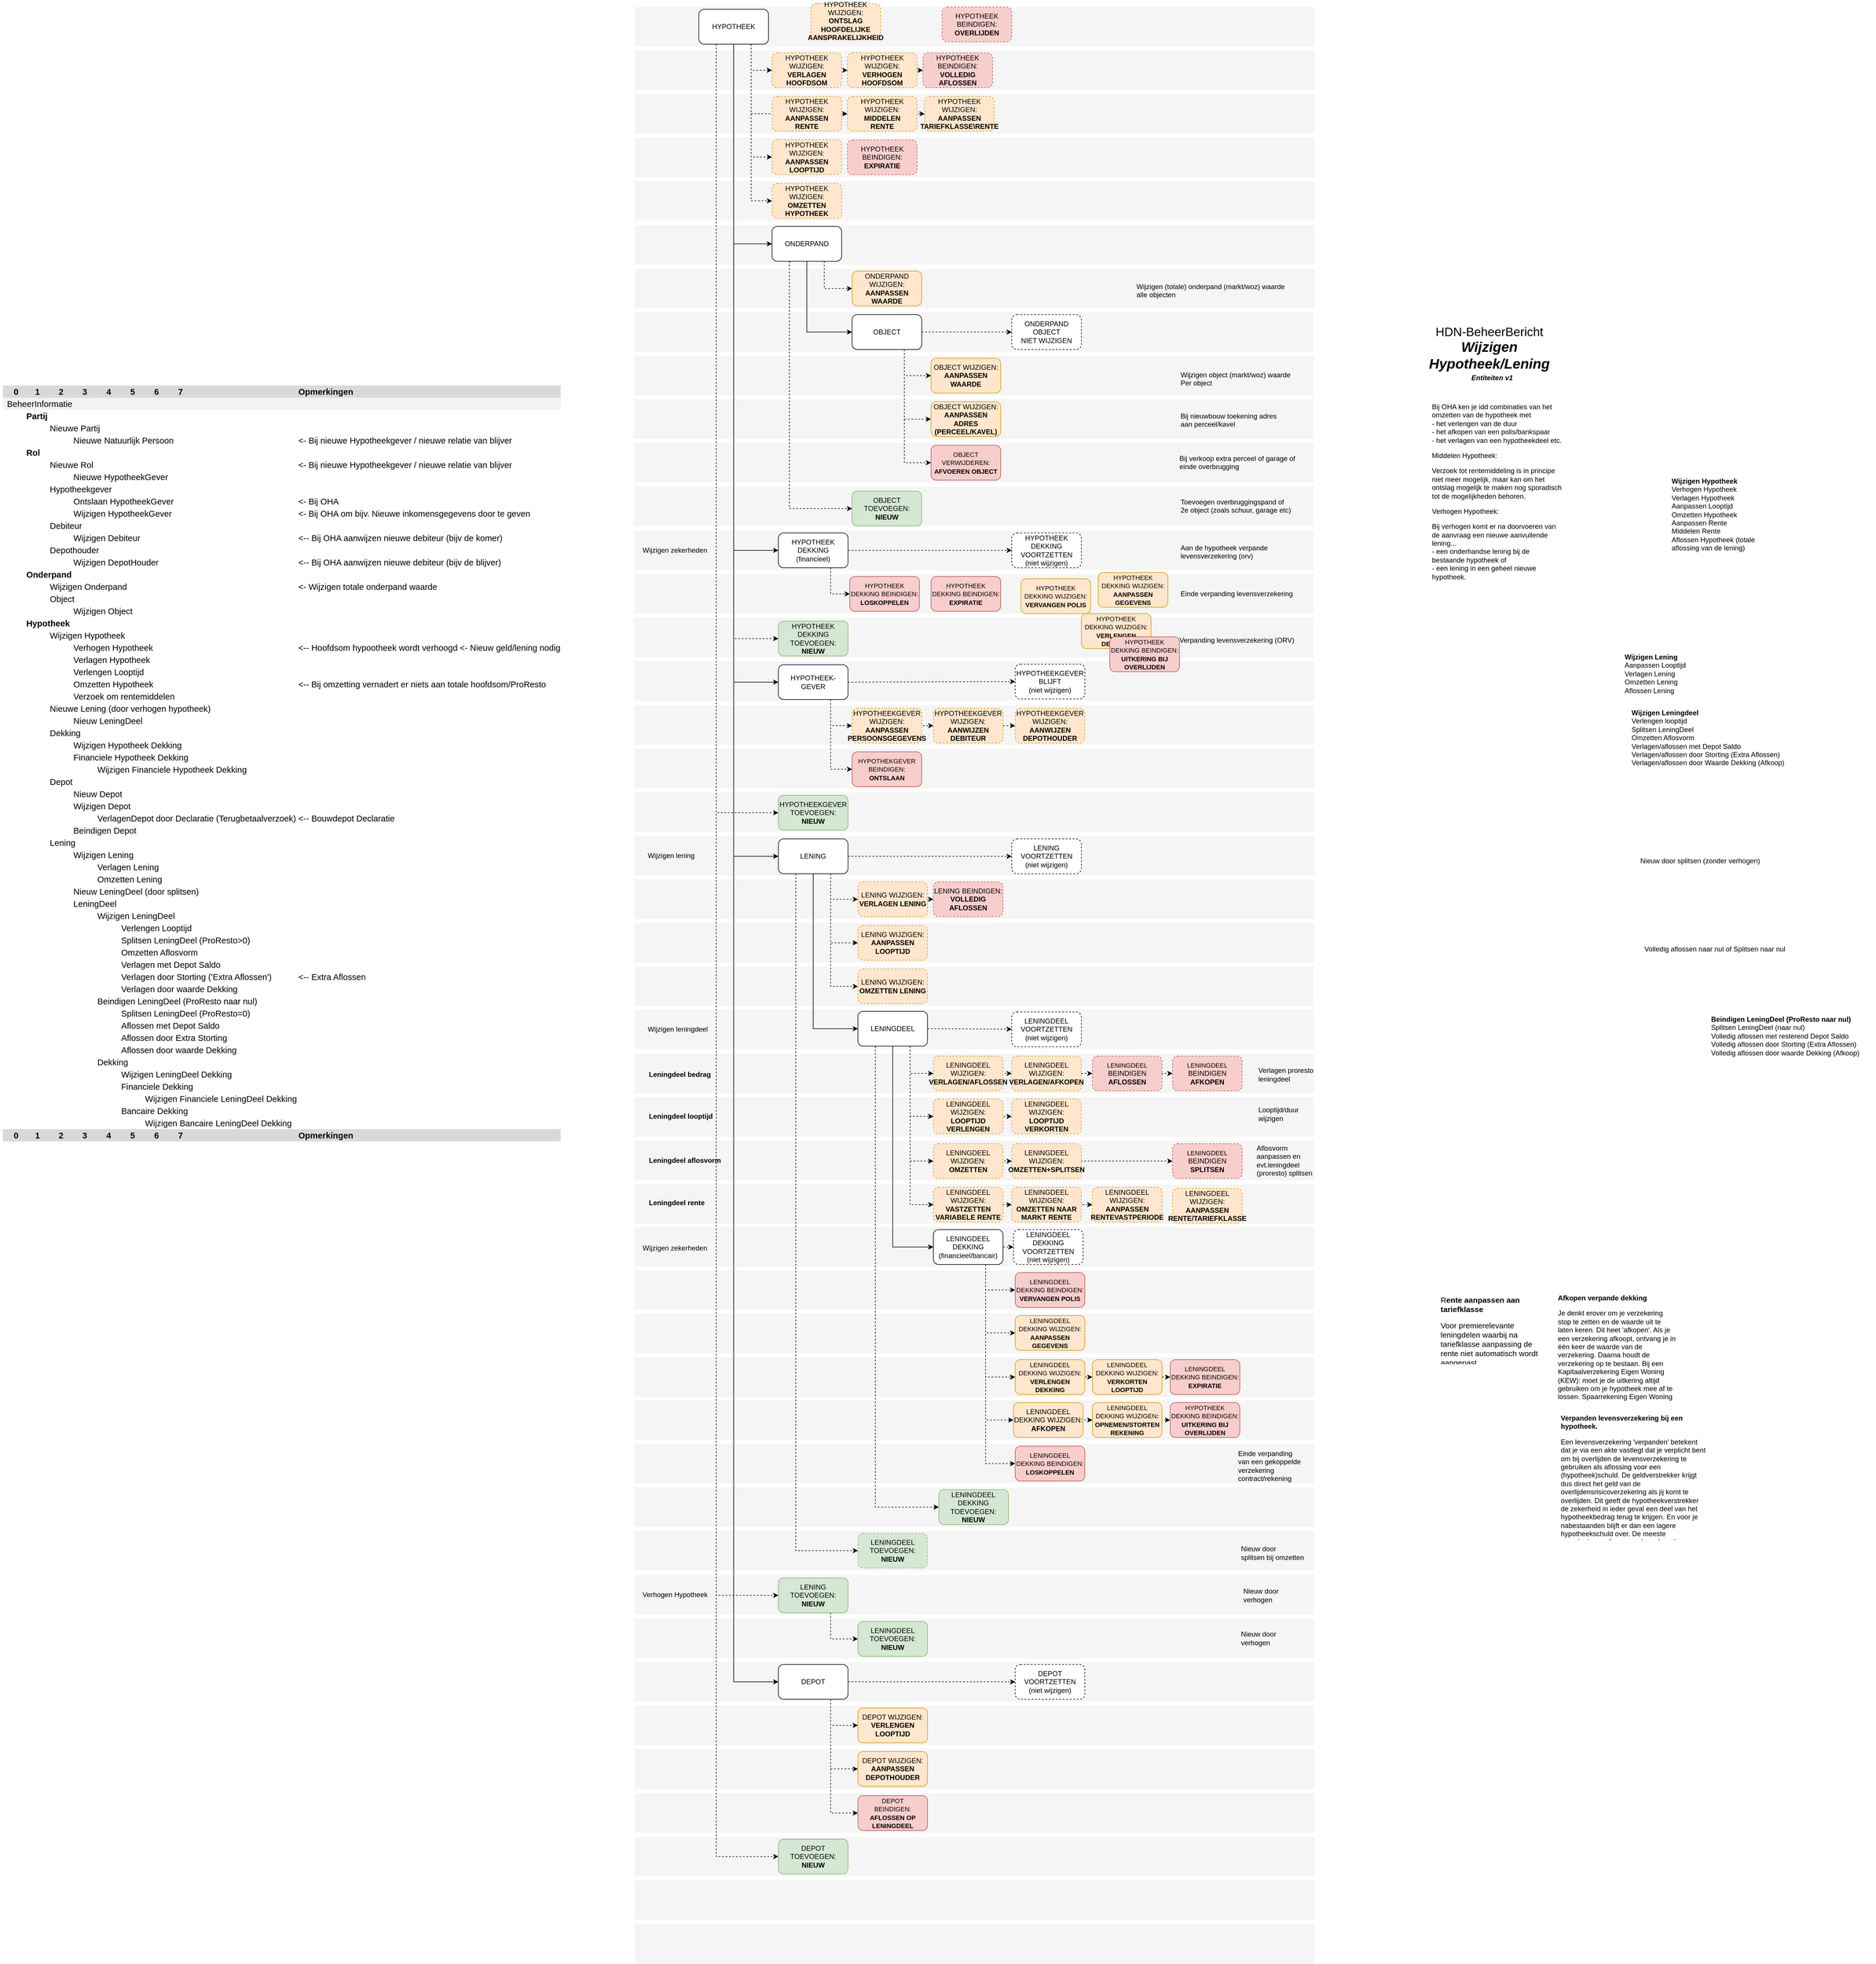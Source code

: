 <mxfile version="12.8.5" type="github" pages="7">
  <diagram id="U2Q95i_eIYNvRnpjLNzL" name="Mutaties">
    <mxGraphModel dx="2951" dy="2755" grid="0" gridSize="10" guides="1" tooltips="1" connect="1" arrows="1" fold="1" page="1" pageScale="1" pageWidth="1169" pageHeight="1654" math="0" shadow="0">
      <root>
        <mxCell id="sBV037C6b4hhOkvPHdRb-0" />
        <mxCell id="sBV037C6b4hhOkvPHdRb-1" parent="sBV037C6b4hhOkvPHdRb-0" />
        <mxCell id="e-r0mLJ0Z7q3ZbqwJKRv-47" value="" style="rounded=0;whiteSpace=wrap;html=1;fillColor=#f5f5f5;strokeColor=none;fontColor=#333333;" vertex="1" parent="sBV037C6b4hhOkvPHdRb-1">
          <mxGeometry x="1168" y="1810" width="1171" height="68" as="geometry" />
        </mxCell>
        <mxCell id="e-r0mLJ0Z7q3ZbqwJKRv-48" value="" style="rounded=0;whiteSpace=wrap;html=1;fillColor=#f5f5f5;strokeColor=none;fontColor=#333333;" vertex="1" parent="sBV037C6b4hhOkvPHdRb-1">
          <mxGeometry x="1168" y="1735" width="1171" height="68" as="geometry" />
        </mxCell>
        <mxCell id="e-r0mLJ0Z7q3ZbqwJKRv-49" value="" style="rounded=0;whiteSpace=wrap;html=1;fillColor=#f5f5f5;strokeColor=none;fontColor=#333333;" vertex="1" parent="sBV037C6b4hhOkvPHdRb-1">
          <mxGeometry x="1168" y="1660" width="1171" height="68" as="geometry" />
        </mxCell>
        <mxCell id="e-r0mLJ0Z7q3ZbqwJKRv-4" value="" style="rounded=0;whiteSpace=wrap;html=1;fillColor=#f5f5f5;strokeColor=none;fontColor=#333333;" vertex="1" parent="sBV037C6b4hhOkvPHdRb-1">
          <mxGeometry x="1169.0" y="-140" width="1171" height="68" as="geometry" />
        </mxCell>
        <mxCell id="e-r0mLJ0Z7q3ZbqwJKRv-5" value="" style="rounded=0;whiteSpace=wrap;html=1;fillColor=#f5f5f5;strokeColor=none;fontColor=#333333;" vertex="1" parent="sBV037C6b4hhOkvPHdRb-1">
          <mxGeometry x="1169.0" y="-216" width="1171" height="68" as="geometry" />
        </mxCell>
        <mxCell id="e-r0mLJ0Z7q3ZbqwJKRv-6" value="" style="rounded=0;whiteSpace=wrap;html=1;fillColor=#f5f5f5;strokeColor=none;fontColor=#333333;" vertex="1" parent="sBV037C6b4hhOkvPHdRb-1">
          <mxGeometry x="1169.0" y="-291" width="1171" height="68" as="geometry" />
        </mxCell>
        <mxCell id="e-r0mLJ0Z7q3ZbqwJKRv-7" value="" style="rounded=0;whiteSpace=wrap;html=1;fillColor=#f5f5f5;strokeColor=none;fontColor=#333333;" vertex="1" parent="sBV037C6b4hhOkvPHdRb-1">
          <mxGeometry x="1169.0" y="-366" width="1171" height="68" as="geometry" />
        </mxCell>
        <mxCell id="e-r0mLJ0Z7q3ZbqwJKRv-8" value="" style="rounded=0;whiteSpace=wrap;html=1;fillColor=#f5f5f5;strokeColor=none;fontColor=#333333;" vertex="1" parent="sBV037C6b4hhOkvPHdRb-1">
          <mxGeometry x="1169.0" y="-441" width="1171" height="68" as="geometry" />
        </mxCell>
        <mxCell id="e-r0mLJ0Z7q3ZbqwJKRv-9" value="" style="rounded=0;whiteSpace=wrap;html=1;fillColor=#f5f5f5;strokeColor=none;fontColor=#333333;" vertex="1" parent="sBV037C6b4hhOkvPHdRb-1">
          <mxGeometry x="1169.0" y="-516" width="1171" height="68" as="geometry" />
        </mxCell>
        <mxCell id="e-r0mLJ0Z7q3ZbqwJKRv-10" value="" style="rounded=0;whiteSpace=wrap;html=1;fillColor=#f5f5f5;strokeColor=none;fontColor=#333333;" vertex="1" parent="sBV037C6b4hhOkvPHdRb-1">
          <mxGeometry x="1169.0" y="-65" width="1171" height="68" as="geometry" />
        </mxCell>
        <mxCell id="9VHHPXpKW6GHZCJ_P4O3-13" value="" style="rounded=0;whiteSpace=wrap;html=1;fillColor=#f5f5f5;strokeColor=none;fontColor=#333333;" vertex="1" parent="sBV037C6b4hhOkvPHdRb-1">
          <mxGeometry x="1168.0" y="2410" width="1171" height="68" as="geometry" />
        </mxCell>
        <mxCell id="9VHHPXpKW6GHZCJ_P4O3-20" value="" style="rounded=0;whiteSpace=wrap;html=1;fillColor=#f5f5f5;strokeColor=none;fontColor=#333333;" vertex="1" parent="sBV037C6b4hhOkvPHdRb-1">
          <mxGeometry x="1169" y="2561" width="1171" height="68" as="geometry" />
        </mxCell>
        <mxCell id="9VHHPXpKW6GHZCJ_P4O3-21" value="" style="rounded=0;whiteSpace=wrap;html=1;fillColor=#f5f5f5;strokeColor=none;fontColor=#333333;" vertex="1" parent="sBV037C6b4hhOkvPHdRb-1">
          <mxGeometry x="1169" y="2485" width="1171" height="68" as="geometry" />
        </mxCell>
        <mxCell id="9VHHPXpKW6GHZCJ_P4O3-22" value="" style="rounded=0;whiteSpace=wrap;html=1;fillColor=#f5f5f5;strokeColor=none;fontColor=#333333;" vertex="1" parent="sBV037C6b4hhOkvPHdRb-1">
          <mxGeometry x="1169.0" y="2786" width="1171" height="68" as="geometry" />
        </mxCell>
        <mxCell id="9VHHPXpKW6GHZCJ_P4O3-23" value="" style="rounded=0;whiteSpace=wrap;html=1;fillColor=#f5f5f5;strokeColor=none;fontColor=#333333;" vertex="1" parent="sBV037C6b4hhOkvPHdRb-1">
          <mxGeometry x="1169" y="2711" width="1171" height="68" as="geometry" />
        </mxCell>
        <mxCell id="9VHHPXpKW6GHZCJ_P4O3-24" value="" style="rounded=0;whiteSpace=wrap;html=1;fillColor=#f5f5f5;strokeColor=none;fontColor=#333333;" vertex="1" parent="sBV037C6b4hhOkvPHdRb-1">
          <mxGeometry x="1169" y="2636" width="1171" height="68" as="geometry" />
        </mxCell>
        <mxCell id="9VHHPXpKW6GHZCJ_P4O3-7" value="" style="rounded=0;whiteSpace=wrap;html=1;fillColor=#f5f5f5;strokeColor=none;fontColor=#333333;" vertex="1" parent="sBV037C6b4hhOkvPHdRb-1">
          <mxGeometry x="1168" y="2185" width="1171" height="68" as="geometry" />
        </mxCell>
        <mxCell id="9VHHPXpKW6GHZCJ_P4O3-8" value="" style="rounded=0;whiteSpace=wrap;html=1;fillColor=#f5f5f5;strokeColor=none;fontColor=#333333;" vertex="1" parent="sBV037C6b4hhOkvPHdRb-1">
          <mxGeometry x="1168" y="2109" width="1171" height="68" as="geometry" />
        </mxCell>
        <mxCell id="9VHHPXpKW6GHZCJ_P4O3-9" value="" style="rounded=0;whiteSpace=wrap;html=1;fillColor=#f5f5f5;strokeColor=none;fontColor=#333333;" vertex="1" parent="sBV037C6b4hhOkvPHdRb-1">
          <mxGeometry x="1168.0" y="2034" width="1171" height="68" as="geometry" />
        </mxCell>
        <mxCell id="9VHHPXpKW6GHZCJ_P4O3-10" value="" style="rounded=0;whiteSpace=wrap;html=1;fillColor=#f5f5f5;strokeColor=none;fontColor=#333333;" vertex="1" parent="sBV037C6b4hhOkvPHdRb-1">
          <mxGeometry x="1168" y="1959" width="1171" height="68" as="geometry" />
        </mxCell>
        <mxCell id="9VHHPXpKW6GHZCJ_P4O3-11" value="" style="rounded=0;whiteSpace=wrap;html=1;fillColor=#f5f5f5;strokeColor=none;fontColor=#333333;" vertex="1" parent="sBV037C6b4hhOkvPHdRb-1">
          <mxGeometry x="1168" y="1884" width="1171" height="68" as="geometry" />
        </mxCell>
        <mxCell id="9VHHPXpKW6GHZCJ_P4O3-12" value="" style="rounded=0;whiteSpace=wrap;html=1;fillColor=#f5f5f5;strokeColor=none;fontColor=#333333;" vertex="1" parent="sBV037C6b4hhOkvPHdRb-1">
          <mxGeometry x="1168.0" y="1586" width="1171" height="68" as="geometry" />
        </mxCell>
        <mxCell id="9VHHPXpKW6GHZCJ_P4O3-14" value="" style="rounded=0;whiteSpace=wrap;html=1;fillColor=#f5f5f5;strokeColor=none;fontColor=#333333;" vertex="1" parent="sBV037C6b4hhOkvPHdRb-1">
          <mxGeometry x="1168" y="2335" width="1171" height="68" as="geometry" />
        </mxCell>
        <mxCell id="9VHHPXpKW6GHZCJ_P4O3-15" value="" style="rounded=0;whiteSpace=wrap;html=1;fillColor=#f5f5f5;strokeColor=none;fontColor=#333333;" vertex="1" parent="sBV037C6b4hhOkvPHdRb-1">
          <mxGeometry x="1168" y="2260" width="1171" height="68" as="geometry" />
        </mxCell>
        <mxCell id="3zWsdEyASRY6wj4_2gJ7-33" value="" style="rounded=0;whiteSpace=wrap;html=1;fillColor=#f5f5f5;strokeColor=none;fontColor=#333333;" vertex="1" parent="sBV037C6b4hhOkvPHdRb-1">
          <mxGeometry x="1167.0" y="386" width="1171" height="68" as="geometry" />
        </mxCell>
        <mxCell id="3zWsdEyASRY6wj4_2gJ7-34" value="" style="rounded=0;whiteSpace=wrap;html=1;fillColor=#f5f5f5;strokeColor=none;fontColor=#333333;" vertex="1" parent="sBV037C6b4hhOkvPHdRb-1">
          <mxGeometry x="1167.0" y="310" width="1171" height="68" as="geometry" />
        </mxCell>
        <mxCell id="3zWsdEyASRY6wj4_2gJ7-35" value="" style="rounded=0;whiteSpace=wrap;html=1;fillColor=#f5f5f5;strokeColor=none;fontColor=#333333;" vertex="1" parent="sBV037C6b4hhOkvPHdRb-1">
          <mxGeometry x="1167.0" y="235" width="1171" height="68" as="geometry" />
        </mxCell>
        <mxCell id="3zWsdEyASRY6wj4_2gJ7-36" value="" style="rounded=0;whiteSpace=wrap;html=1;fillColor=#f5f5f5;strokeColor=none;fontColor=#333333;" vertex="1" parent="sBV037C6b4hhOkvPHdRb-1">
          <mxGeometry x="1167.0" y="160" width="1171" height="68" as="geometry" />
        </mxCell>
        <mxCell id="3zWsdEyASRY6wj4_2gJ7-37" value="" style="rounded=0;whiteSpace=wrap;html=1;fillColor=#f5f5f5;strokeColor=none;fontColor=#333333;" vertex="1" parent="sBV037C6b4hhOkvPHdRb-1">
          <mxGeometry x="1167.0" y="85" width="1171" height="68" as="geometry" />
        </mxCell>
        <mxCell id="3zWsdEyASRY6wj4_2gJ7-38" value="" style="rounded=0;whiteSpace=wrap;html=1;fillColor=#f5f5f5;strokeColor=none;fontColor=#333333;" vertex="1" parent="sBV037C6b4hhOkvPHdRb-1">
          <mxGeometry x="1167.0" y="10" width="1171" height="68" as="geometry" />
        </mxCell>
        <mxCell id="3zWsdEyASRY6wj4_2gJ7-32" value="" style="rounded=0;whiteSpace=wrap;html=1;fillColor=#f5f5f5;strokeColor=none;fontColor=#333333;" vertex="1" parent="sBV037C6b4hhOkvPHdRb-1">
          <mxGeometry x="1169" y="1137" width="1169" height="68" as="geometry" />
        </mxCell>
        <mxCell id="3zWsdEyASRY6wj4_2gJ7-10" value="" style="rounded=0;whiteSpace=wrap;html=1;fillColor=#f5f5f5;strokeColor=none;fontColor=#333333;" vertex="1" parent="sBV037C6b4hhOkvPHdRb-1">
          <mxGeometry x="1168.0" y="1512" width="1171" height="68" as="geometry" />
        </mxCell>
        <mxCell id="3zWsdEyASRY6wj4_2gJ7-9" value="" style="rounded=0;whiteSpace=wrap;html=1;fillColor=#f5f5f5;strokeColor=none;fontColor=#333333;" vertex="1" parent="sBV037C6b4hhOkvPHdRb-1">
          <mxGeometry x="1168" y="1437" width="1171" height="68" as="geometry" />
        </mxCell>
        <mxCell id="3zWsdEyASRY6wj4_2gJ7-8" value="" style="rounded=0;whiteSpace=wrap;html=1;fillColor=#f5f5f5;strokeColor=none;fontColor=#333333;" vertex="1" parent="sBV037C6b4hhOkvPHdRb-1">
          <mxGeometry x="1168" y="1362" width="1171" height="68" as="geometry" />
        </mxCell>
        <mxCell id="PyZ2vn3NajIFvxqFQfa9-0" value="" style="rounded=0;whiteSpace=wrap;html=1;fillColor=#f5f5f5;strokeColor=none;fontColor=#333333;" parent="sBV037C6b4hhOkvPHdRb-1" vertex="1">
          <mxGeometry x="1168" y="1287" width="1171" height="68" as="geometry" />
        </mxCell>
        <mxCell id="3zWsdEyASRY6wj4_2gJ7-20" value="" style="rounded=0;whiteSpace=wrap;html=1;fillColor=#f5f5f5;strokeColor=none;fontColor=#333333;" vertex="1" parent="sBV037C6b4hhOkvPHdRb-1">
          <mxGeometry x="1168.0" y="1211" width="1171" height="68" as="geometry" />
        </mxCell>
        <mxCell id="3zWsdEyASRY6wj4_2gJ7-21" value="" style="rounded=0;whiteSpace=wrap;html=1;fillColor=#f5f5f5;strokeColor=none;fontColor=#333333;" vertex="1" parent="sBV037C6b4hhOkvPHdRb-1">
          <mxGeometry x="1168" y="1062" width="1171" height="68" as="geometry" />
        </mxCell>
        <mxCell id="3zWsdEyASRY6wj4_2gJ7-22" value="" style="rounded=0;whiteSpace=wrap;html=1;fillColor=#f5f5f5;strokeColor=none;fontColor=#333333;" vertex="1" parent="sBV037C6b4hhOkvPHdRb-1">
          <mxGeometry x="1168" y="987" width="1171" height="68" as="geometry" />
        </mxCell>
        <mxCell id="3zWsdEyASRY6wj4_2gJ7-23" value="" style="rounded=0;whiteSpace=wrap;html=1;fillColor=#f5f5f5;strokeColor=none;fontColor=#333333;" vertex="1" parent="sBV037C6b4hhOkvPHdRb-1">
          <mxGeometry x="1168" y="912" width="1171" height="68" as="geometry" />
        </mxCell>
        <mxCell id="3zWsdEyASRY6wj4_2gJ7-24" value="" style="rounded=0;whiteSpace=wrap;html=1;fillColor=#f5f5f5;strokeColor=none;fontColor=#333333;" vertex="1" parent="sBV037C6b4hhOkvPHdRb-1">
          <mxGeometry x="1168.0" y="837" width="1171" height="68" as="geometry" />
        </mxCell>
        <mxCell id="3zWsdEyASRY6wj4_2gJ7-25" value="" style="rounded=0;whiteSpace=wrap;html=1;fillColor=#f5f5f5;strokeColor=none;fontColor=#333333;" vertex="1" parent="sBV037C6b4hhOkvPHdRb-1">
          <mxGeometry x="1168.0" y="762" width="1171" height="68" as="geometry" />
        </mxCell>
        <mxCell id="3zWsdEyASRY6wj4_2gJ7-26" value="" style="rounded=0;whiteSpace=wrap;html=1;fillColor=#f5f5f5;strokeColor=none;fontColor=#333333;" vertex="1" parent="sBV037C6b4hhOkvPHdRb-1">
          <mxGeometry x="1168.0" y="687" width="1171" height="68" as="geometry" />
        </mxCell>
        <mxCell id="3zWsdEyASRY6wj4_2gJ7-27" value="" style="rounded=0;whiteSpace=wrap;html=1;fillColor=#f5f5f5;strokeColor=none;fontColor=#333333;" vertex="1" parent="sBV037C6b4hhOkvPHdRb-1">
          <mxGeometry x="1168.0" y="611" width="1171" height="68" as="geometry" />
        </mxCell>
        <mxCell id="3zWsdEyASRY6wj4_2gJ7-29" value="" style="rounded=0;whiteSpace=wrap;html=1;fillColor=#f5f5f5;strokeColor=none;fontColor=#333333;" vertex="1" parent="sBV037C6b4hhOkvPHdRb-1">
          <mxGeometry x="1167.0" y="536" width="1171" height="68" as="geometry" />
        </mxCell>
        <mxCell id="3zWsdEyASRY6wj4_2gJ7-30" value="" style="rounded=0;whiteSpace=wrap;html=1;fillColor=#f5f5f5;strokeColor=none;fontColor=#333333;" vertex="1" parent="sBV037C6b4hhOkvPHdRb-1">
          <mxGeometry x="1167.0" y="461" width="1171" height="68" as="geometry" />
        </mxCell>
        <mxCell id="sBV037C6b4hhOkvPHdRb-2" value="&lt;h1&gt;&lt;table border=&quot;0&quot; cellpadding=&quot;0&quot; cellspacing=&quot;0&quot; width=&quot;941&quot; style=&quot;border-collapse: collapse ; width: 703pt&quot;&gt;&lt;colgroup&gt;&lt;col width=&quot;39&quot; span=&quot;9&quot; style=&quot;width: 29pt&quot;&gt;&lt;col width=&quot;179&quot; style=&quot;width: 134pt&quot;&gt;&lt;col width=&quot;411&quot; style=&quot;width: 308pt&quot;&gt;&lt;/colgroup&gt;&lt;tbody&gt;&lt;tr style=&quot;height: 15pt&quot;&gt;&lt;td height=&quot;20&quot; class=&quot;xl66&quot; width=&quot;39&quot; style=&quot;padding-top: 1px ; padding-right: 1px ; padding-left: 1px ; font-size: 11pt ; font-family: &amp;#34;calibri&amp;#34; , sans-serif ; vertical-align: bottom ; border: none ; white-space: nowrap ; text-align: center ; background: rgb(217 , 217 , 217) ; height: 15pt ; width: 29pt&quot;&gt;&amp;nbsp;&lt;/td&gt;&lt;td class=&quot;xl66&quot; width=&quot;39&quot; style=&quot;padding-top: 1px ; padding-right: 1px ; padding-left: 1px ; font-size: 11pt ; font-family: &amp;#34;calibri&amp;#34; , sans-serif ; vertical-align: bottom ; border: none ; white-space: nowrap ; text-align: center ; background: rgb(217 , 217 , 217) ; width: 29pt&quot;&gt;0&lt;/td&gt;&lt;td class=&quot;xl66&quot; width=&quot;39&quot; style=&quot;padding-top: 1px ; padding-right: 1px ; padding-left: 1px ; font-size: 11pt ; font-family: &amp;#34;calibri&amp;#34; , sans-serif ; vertical-align: bottom ; border: none ; white-space: nowrap ; text-align: center ; background: rgb(217 , 217 , 217) ; width: 29pt&quot;&gt;1&lt;/td&gt;&lt;td class=&quot;xl66&quot; width=&quot;39&quot; style=&quot;padding-top: 1px ; padding-right: 1px ; padding-left: 1px ; font-size: 11pt ; font-family: &amp;#34;calibri&amp;#34; , sans-serif ; vertical-align: bottom ; border: none ; white-space: nowrap ; text-align: center ; background: rgb(217 , 217 , 217) ; width: 29pt&quot;&gt;2&lt;/td&gt;&lt;td class=&quot;xl66&quot; width=&quot;39&quot; style=&quot;padding-top: 1px ; padding-right: 1px ; padding-left: 1px ; font-size: 11pt ; font-family: &amp;#34;calibri&amp;#34; , sans-serif ; vertical-align: bottom ; border: none ; white-space: nowrap ; text-align: center ; background: rgb(217 , 217 , 217) ; width: 29pt&quot;&gt;3&lt;/td&gt;&lt;td class=&quot;xl66&quot; width=&quot;39&quot; style=&quot;padding-top: 1px ; padding-right: 1px ; padding-left: 1px ; font-size: 11pt ; font-family: &amp;#34;calibri&amp;#34; , sans-serif ; vertical-align: bottom ; border: none ; white-space: nowrap ; text-align: center ; background: rgb(217 , 217 , 217) ; width: 29pt&quot;&gt;4&lt;/td&gt;&lt;td class=&quot;xl66&quot; width=&quot;39&quot; style=&quot;padding-top: 1px ; padding-right: 1px ; padding-left: 1px ; font-size: 11pt ; font-family: &amp;#34;calibri&amp;#34; , sans-serif ; vertical-align: bottom ; border: none ; white-space: nowrap ; text-align: center ; background: rgb(217 , 217 , 217) ; width: 29pt&quot;&gt;5&lt;/td&gt;&lt;td class=&quot;xl66&quot; width=&quot;39&quot; style=&quot;padding-top: 1px ; padding-right: 1px ; padding-left: 1px ; font-size: 11pt ; font-family: &amp;#34;calibri&amp;#34; , sans-serif ; vertical-align: bottom ; border: none ; white-space: nowrap ; text-align: center ; background: rgb(217 , 217 , 217) ; width: 29pt&quot;&gt;6&lt;/td&gt;&lt;td class=&quot;xl66&quot; width=&quot;39&quot; style=&quot;padding-top: 1px ; padding-right: 1px ; padding-left: 1px ; font-size: 11pt ; font-family: &amp;#34;calibri&amp;#34; , sans-serif ; vertical-align: bottom ; border: none ; white-space: nowrap ; text-align: center ; background: rgb(217 , 217 , 217) ; width: 29pt&quot;&gt;7&lt;/td&gt;&lt;td class=&quot;xl65&quot; width=&quot;179&quot; style=&quot;padding-top: 1px ; padding-right: 1px ; padding-left: 1px ; font-size: 11pt ; font-family: &amp;#34;calibri&amp;#34; , sans-serif ; vertical-align: bottom ; border: none ; white-space: nowrap ; background: rgb(217 , 217 , 217) ; width: 134pt&quot;&gt;&amp;nbsp;&lt;/td&gt;&lt;td class=&quot;xl69&quot; width=&quot;411&quot; style=&quot;padding-top: 1px ; padding-right: 1px ; padding-left: 1px ; font-size: 11pt ; font-family: &amp;#34;calibri&amp;#34; , sans-serif ; vertical-align: bottom ; border: none ; white-space: nowrap ; background: rgb(217 , 217 , 217) ; width: 308pt&quot;&gt;Opmerkingen&lt;/td&gt;&lt;/tr&gt;&lt;tr style=&quot;height: 15pt&quot;&gt;&lt;td height=&quot;20&quot; class=&quot;xl67&quot; style=&quot;padding-top: 1px ; padding-right: 1px ; padding-left: 1px ; font-size: 11pt ; font-weight: 400 ; font-family: &amp;#34;calibri&amp;#34; , sans-serif ; vertical-align: bottom ; border: none ; white-space: nowrap ; background: rgb(242 , 242 , 242) ; height: 15pt&quot;&gt;&amp;nbsp;&lt;/td&gt;&lt;td class=&quot;xl67&quot; colspan=&quot;3&quot; style=&quot;padding-top: 1px ; padding-right: 1px ; padding-left: 1px ; font-size: 11pt ; font-weight: 400 ; font-family: &amp;#34;calibri&amp;#34; , sans-serif ; vertical-align: bottom ; border: none ; white-space: nowrap ; background: rgb(242 , 242 , 242)&quot;&gt;BeheerInformatie&lt;/td&gt;&lt;td class=&quot;xl67&quot; style=&quot;padding-top: 1px ; padding-right: 1px ; padding-left: 1px ; font-size: 11pt ; font-weight: 400 ; font-family: &amp;#34;calibri&amp;#34; , sans-serif ; vertical-align: bottom ; border: none ; white-space: nowrap ; background: rgb(242 , 242 , 242)&quot;&gt;&amp;nbsp;&lt;/td&gt;&lt;td class=&quot;xl67&quot; style=&quot;padding-top: 1px ; padding-right: 1px ; padding-left: 1px ; font-size: 11pt ; font-weight: 400 ; font-family: &amp;#34;calibri&amp;#34; , sans-serif ; vertical-align: bottom ; border: none ; white-space: nowrap ; background: rgb(242 , 242 , 242)&quot;&gt;&amp;nbsp;&lt;/td&gt;&lt;td class=&quot;xl67&quot; style=&quot;padding-top: 1px ; padding-right: 1px ; padding-left: 1px ; font-size: 11pt ; font-weight: 400 ; font-family: &amp;#34;calibri&amp;#34; , sans-serif ; vertical-align: bottom ; border: none ; white-space: nowrap ; background: rgb(242 , 242 , 242)&quot;&gt;&amp;nbsp;&lt;/td&gt;&lt;td class=&quot;xl67&quot; style=&quot;padding-top: 1px ; padding-right: 1px ; padding-left: 1px ; font-size: 11pt ; font-weight: 400 ; font-family: &amp;#34;calibri&amp;#34; , sans-serif ; vertical-align: bottom ; border: none ; white-space: nowrap ; background: rgb(242 , 242 , 242)&quot;&gt;&amp;nbsp;&lt;/td&gt;&lt;td class=&quot;xl67&quot; style=&quot;padding-top: 1px ; padding-right: 1px ; padding-left: 1px ; font-size: 11pt ; font-weight: 400 ; font-family: &amp;#34;calibri&amp;#34; , sans-serif ; vertical-align: bottom ; border: none ; white-space: nowrap ; background: rgb(242 , 242 , 242)&quot;&gt;&amp;nbsp;&lt;/td&gt;&lt;td class=&quot;xl67&quot; style=&quot;padding-top: 1px ; padding-right: 1px ; padding-left: 1px ; font-size: 11pt ; font-weight: 400 ; font-family: &amp;#34;calibri&amp;#34; , sans-serif ; vertical-align: bottom ; border: none ; white-space: nowrap ; background: rgb(242 , 242 , 242)&quot;&gt;&amp;nbsp;&lt;/td&gt;&lt;td class=&quot;xl70&quot; style=&quot;padding-top: 1px ; padding-right: 1px ; padding-left: 1px ; font-size: 11pt ; font-weight: 400 ; font-family: &amp;#34;calibri&amp;#34; , sans-serif ; vertical-align: bottom ; border: none ; white-space: nowrap ; background: rgb(242 , 242 , 242)&quot;&gt;&amp;nbsp;&lt;/td&gt;&lt;/tr&gt;&lt;tr style=&quot;height: 15pt&quot;&gt;&lt;td height=&quot;20&quot; class=&quot;xl71&quot; style=&quot;padding-top: 1px ; padding-right: 1px ; padding-left: 1px ; font-size: 11pt ; font-weight: 400 ; font-family: &amp;#34;calibri&amp;#34; , sans-serif ; vertical-align: bottom ; border: none ; white-space: nowrap ; background: white ; height: 15pt&quot;&gt;&amp;nbsp;&lt;/td&gt;&lt;td class=&quot;xl71&quot; style=&quot;padding-top: 1px ; padding-right: 1px ; padding-left: 1px ; font-size: 11pt ; font-weight: 400 ; font-family: &amp;#34;calibri&amp;#34; , sans-serif ; vertical-align: bottom ; border: none ; white-space: nowrap ; background: white&quot;&gt;&amp;nbsp;&lt;/td&gt;&lt;td class=&quot;xl73&quot; colspan=&quot;2&quot; style=&quot;padding-top: 1px ; padding-right: 1px ; padding-left: 1px ; font-size: 11pt ; font-family: &amp;#34;calibri&amp;#34; , sans-serif ; vertical-align: bottom ; border: none ; white-space: nowrap ; background: white&quot;&gt;Partij&lt;/td&gt;&lt;td class=&quot;xl71&quot; style=&quot;padding-top: 1px ; padding-right: 1px ; padding-left: 1px ; font-size: 11pt ; font-weight: 400 ; font-family: &amp;#34;calibri&amp;#34; , sans-serif ; vertical-align: bottom ; border: none ; white-space: nowrap ; background: white&quot;&gt;&amp;nbsp;&lt;/td&gt;&lt;td class=&quot;xl71&quot; style=&quot;padding-top: 1px ; padding-right: 1px ; padding-left: 1px ; font-size: 11pt ; font-weight: 400 ; font-family: &amp;#34;calibri&amp;#34; , sans-serif ; vertical-align: bottom ; border: none ; white-space: nowrap ; background: white&quot;&gt;&amp;nbsp;&lt;/td&gt;&lt;td class=&quot;xl71&quot; style=&quot;padding-top: 1px ; padding-right: 1px ; padding-left: 1px ; font-size: 11pt ; font-weight: 400 ; font-family: &amp;#34;calibri&amp;#34; , sans-serif ; vertical-align: bottom ; border: none ; white-space: nowrap ; background: white&quot;&gt;&amp;nbsp;&lt;/td&gt;&lt;td class=&quot;xl71&quot; style=&quot;padding-top: 1px ; padding-right: 1px ; padding-left: 1px ; font-size: 11pt ; font-weight: 400 ; font-family: &amp;#34;calibri&amp;#34; , sans-serif ; vertical-align: bottom ; border: none ; white-space: nowrap ; background: white&quot;&gt;&amp;nbsp;&lt;/td&gt;&lt;td class=&quot;xl71&quot; style=&quot;padding-top: 1px ; padding-right: 1px ; padding-left: 1px ; font-size: 11pt ; font-weight: 400 ; font-family: &amp;#34;calibri&amp;#34; , sans-serif ; vertical-align: bottom ; border: none ; white-space: nowrap ; background: white&quot;&gt;&amp;nbsp;&lt;/td&gt;&lt;td class=&quot;xl71&quot; style=&quot;padding-top: 1px ; padding-right: 1px ; padding-left: 1px ; font-size: 11pt ; font-weight: 400 ; font-family: &amp;#34;calibri&amp;#34; , sans-serif ; vertical-align: bottom ; border: none ; white-space: nowrap ; background: white&quot;&gt;&amp;nbsp;&lt;/td&gt;&lt;td class=&quot;xl72&quot; style=&quot;padding-top: 1px ; padding-right: 1px ; padding-left: 1px ; font-size: 11pt ; font-weight: 400 ; font-family: &amp;#34;calibri&amp;#34; , sans-serif ; vertical-align: bottom ; border: none ; white-space: nowrap ; background: white&quot;&gt;&amp;nbsp;&lt;/td&gt;&lt;/tr&gt;&lt;tr style=&quot;height: 15pt&quot;&gt;&lt;td height=&quot;20&quot; class=&quot;xl71&quot; style=&quot;padding-top: 1px ; padding-right: 1px ; padding-left: 1px ; font-size: 11pt ; font-weight: 400 ; font-family: &amp;#34;calibri&amp;#34; , sans-serif ; vertical-align: bottom ; border: none ; white-space: nowrap ; background: white ; height: 15pt&quot;&gt;&amp;nbsp;&lt;/td&gt;&lt;td class=&quot;xl71&quot; style=&quot;padding-top: 1px ; padding-right: 1px ; padding-left: 1px ; font-size: 11pt ; font-weight: 400 ; font-family: &amp;#34;calibri&amp;#34; , sans-serif ; vertical-align: bottom ; border: none ; white-space: nowrap ; background: white&quot;&gt;&amp;nbsp;&lt;/td&gt;&lt;td class=&quot;xl71&quot; style=&quot;padding-top: 1px ; padding-right: 1px ; padding-left: 1px ; font-size: 11pt ; font-weight: 400 ; font-family: &amp;#34;calibri&amp;#34; , sans-serif ; vertical-align: bottom ; border: none ; white-space: nowrap ; background: white&quot;&gt;&amp;nbsp;&lt;/td&gt;&lt;td class=&quot;xl71&quot; colspan=&quot;3&quot; style=&quot;padding-top: 1px ; padding-right: 1px ; padding-left: 1px ; font-size: 11pt ; font-weight: 400 ; font-family: &amp;#34;calibri&amp;#34; , sans-serif ; vertical-align: bottom ; border: none ; white-space: nowrap ; background: white&quot;&gt;Nieuwe Partij&lt;/td&gt;&lt;td class=&quot;xl71&quot; style=&quot;padding-top: 1px ; padding-right: 1px ; padding-left: 1px ; font-size: 11pt ; font-weight: 400 ; font-family: &amp;#34;calibri&amp;#34; , sans-serif ; vertical-align: bottom ; border: none ; white-space: nowrap ; background: white&quot;&gt;&amp;nbsp;&lt;/td&gt;&lt;td class=&quot;xl71&quot; style=&quot;padding-top: 1px ; padding-right: 1px ; padding-left: 1px ; font-size: 11pt ; font-weight: 400 ; font-family: &amp;#34;calibri&amp;#34; , sans-serif ; vertical-align: bottom ; border: none ; white-space: nowrap ; background: white&quot;&gt;&amp;nbsp;&lt;/td&gt;&lt;td class=&quot;xl71&quot; style=&quot;padding-top: 1px ; padding-right: 1px ; padding-left: 1px ; font-size: 11pt ; font-weight: 400 ; font-family: &amp;#34;calibri&amp;#34; , sans-serif ; vertical-align: bottom ; border: none ; white-space: nowrap ; background: white&quot;&gt;&amp;nbsp;&lt;/td&gt;&lt;td class=&quot;xl71&quot; style=&quot;padding-top: 1px ; padding-right: 1px ; padding-left: 1px ; font-size: 11pt ; font-weight: 400 ; font-family: &amp;#34;calibri&amp;#34; , sans-serif ; vertical-align: bottom ; border: none ; white-space: nowrap ; background: white&quot;&gt;&amp;nbsp;&lt;/td&gt;&lt;td class=&quot;xl72&quot; style=&quot;padding-top: 1px ; padding-right: 1px ; padding-left: 1px ; font-size: 11pt ; font-weight: 400 ; font-family: &amp;#34;calibri&amp;#34; , sans-serif ; vertical-align: bottom ; border: none ; white-space: nowrap ; background: white&quot;&gt;&amp;nbsp;&lt;/td&gt;&lt;/tr&gt;&lt;tr style=&quot;height: 15pt&quot;&gt;&lt;td height=&quot;20&quot; class=&quot;xl71&quot; style=&quot;padding-top: 1px ; padding-right: 1px ; padding-left: 1px ; font-size: 11pt ; font-weight: 400 ; font-family: &amp;#34;calibri&amp;#34; , sans-serif ; vertical-align: bottom ; border: none ; white-space: nowrap ; background: white ; height: 15pt&quot;&gt;&amp;nbsp;&lt;/td&gt;&lt;td class=&quot;xl71&quot; style=&quot;padding-top: 1px ; padding-right: 1px ; padding-left: 1px ; font-size: 11pt ; font-weight: 400 ; font-family: &amp;#34;calibri&amp;#34; , sans-serif ; vertical-align: bottom ; border: none ; white-space: nowrap ; background: white&quot;&gt;&amp;nbsp;&lt;/td&gt;&lt;td class=&quot;xl71&quot; style=&quot;padding-top: 1px ; padding-right: 1px ; padding-left: 1px ; font-size: 11pt ; font-weight: 400 ; font-family: &amp;#34;calibri&amp;#34; , sans-serif ; vertical-align: bottom ; border: none ; white-space: nowrap ; background: white&quot;&gt;&amp;nbsp;&lt;/td&gt;&lt;td class=&quot;xl71&quot; style=&quot;padding-top: 1px ; padding-right: 1px ; padding-left: 1px ; font-size: 11pt ; font-weight: 400 ; font-family: &amp;#34;calibri&amp;#34; , sans-serif ; vertical-align: bottom ; border: none ; white-space: nowrap ; background: white&quot;&gt;&amp;nbsp;&lt;/td&gt;&lt;td class=&quot;xl71&quot; colspan=&quot;5&quot; style=&quot;padding-top: 1px ; padding-right: 1px ; padding-left: 1px ; font-size: 11pt ; font-weight: 400 ; font-family: &amp;#34;calibri&amp;#34; , sans-serif ; vertical-align: bottom ; border: none ; white-space: nowrap ; background: white&quot;&gt;Nieuwe Natuurlijk Persoon&lt;/td&gt;&lt;td class=&quot;xl71&quot; style=&quot;padding-top: 1px ; padding-right: 1px ; padding-left: 1px ; font-size: 11pt ; font-weight: 400 ; font-family: &amp;#34;calibri&amp;#34; , sans-serif ; vertical-align: bottom ; border: none ; white-space: nowrap ; background: white&quot;&gt;&amp;nbsp;&lt;/td&gt;&lt;td class=&quot;xl72&quot; style=&quot;padding-top: 1px ; padding-right: 1px ; padding-left: 1px ; font-size: 11pt ; font-weight: 400 ; font-family: &amp;#34;calibri&amp;#34; , sans-serif ; vertical-align: bottom ; border: none ; white-space: nowrap ; background: white&quot;&gt;&amp;lt;- Bij nieuwe Hypotheekgever / nieuwe relatie van blijver&lt;/td&gt;&lt;/tr&gt;&lt;tr style=&quot;height: 15pt&quot;&gt;&lt;td height=&quot;20&quot; class=&quot;xl71&quot; style=&quot;padding-top: 1px ; padding-right: 1px ; padding-left: 1px ; font-size: 11pt ; font-weight: 400 ; font-family: &amp;#34;calibri&amp;#34; , sans-serif ; vertical-align: bottom ; border: none ; white-space: nowrap ; background: white ; height: 15pt&quot;&gt;&amp;nbsp;&lt;/td&gt;&lt;td class=&quot;xl71&quot; style=&quot;padding-top: 1px ; padding-right: 1px ; padding-left: 1px ; font-size: 11pt ; font-weight: 400 ; font-family: &amp;#34;calibri&amp;#34; , sans-serif ; vertical-align: bottom ; border: none ; white-space: nowrap ; background: white&quot;&gt;&amp;nbsp;&lt;/td&gt;&lt;td class=&quot;xl73&quot; style=&quot;padding-top: 1px ; padding-right: 1px ; padding-left: 1px ; font-size: 11pt ; font-family: &amp;#34;calibri&amp;#34; , sans-serif ; vertical-align: bottom ; border: none ; white-space: nowrap ; background: white&quot;&gt;Rol&lt;/td&gt;&lt;td class=&quot;xl71&quot; style=&quot;padding-top: 1px ; padding-right: 1px ; padding-left: 1px ; font-size: 11pt ; font-weight: 400 ; font-family: &amp;#34;calibri&amp;#34; , sans-serif ; vertical-align: bottom ; border: none ; white-space: nowrap ; background: white&quot;&gt;&amp;nbsp;&lt;/td&gt;&lt;td class=&quot;xl71&quot; style=&quot;padding-top: 1px ; padding-right: 1px ; padding-left: 1px ; font-size: 11pt ; font-weight: 400 ; font-family: &amp;#34;calibri&amp;#34; , sans-serif ; vertical-align: bottom ; border: none ; white-space: nowrap ; background: white&quot;&gt;&amp;nbsp;&lt;/td&gt;&lt;td class=&quot;xl71&quot; style=&quot;padding-top: 1px ; padding-right: 1px ; padding-left: 1px ; font-size: 11pt ; font-weight: 400 ; font-family: &amp;#34;calibri&amp;#34; , sans-serif ; vertical-align: bottom ; border: none ; white-space: nowrap ; background: white&quot;&gt;&amp;nbsp;&lt;/td&gt;&lt;td class=&quot;xl71&quot; style=&quot;padding-top: 1px ; padding-right: 1px ; padding-left: 1px ; font-size: 11pt ; font-weight: 400 ; font-family: &amp;#34;calibri&amp;#34; , sans-serif ; vertical-align: bottom ; border: none ; white-space: nowrap ; background: white&quot;&gt;&amp;nbsp;&lt;/td&gt;&lt;td class=&quot;xl71&quot; style=&quot;padding-top: 1px ; padding-right: 1px ; padding-left: 1px ; font-size: 11pt ; font-weight: 400 ; font-family: &amp;#34;calibri&amp;#34; , sans-serif ; vertical-align: bottom ; border: none ; white-space: nowrap ; background: white&quot;&gt;&amp;nbsp;&lt;/td&gt;&lt;td class=&quot;xl71&quot; style=&quot;padding-top: 1px ; padding-right: 1px ; padding-left: 1px ; font-size: 11pt ; font-weight: 400 ; font-family: &amp;#34;calibri&amp;#34; , sans-serif ; vertical-align: bottom ; border: none ; white-space: nowrap ; background: white&quot;&gt;&amp;nbsp;&lt;/td&gt;&lt;td class=&quot;xl71&quot; style=&quot;padding-top: 1px ; padding-right: 1px ; padding-left: 1px ; font-size: 11pt ; font-weight: 400 ; font-family: &amp;#34;calibri&amp;#34; , sans-serif ; vertical-align: bottom ; border: none ; white-space: nowrap ; background: white&quot;&gt;&amp;nbsp;&lt;/td&gt;&lt;td class=&quot;xl72&quot; style=&quot;padding-top: 1px ; padding-right: 1px ; padding-left: 1px ; font-size: 11pt ; font-weight: 400 ; font-family: &amp;#34;calibri&amp;#34; , sans-serif ; vertical-align: bottom ; border: none ; white-space: nowrap ; background: white&quot;&gt;&amp;nbsp;&lt;/td&gt;&lt;/tr&gt;&lt;tr style=&quot;height: 15pt&quot;&gt;&lt;td height=&quot;20&quot; class=&quot;xl71&quot; style=&quot;padding-top: 1px ; padding-right: 1px ; padding-left: 1px ; font-size: 11pt ; font-weight: 400 ; font-family: &amp;#34;calibri&amp;#34; , sans-serif ; vertical-align: bottom ; border: none ; white-space: nowrap ; background: white ; height: 15pt&quot;&gt;&amp;nbsp;&lt;/td&gt;&lt;td class=&quot;xl71&quot; style=&quot;padding-top: 1px ; padding-right: 1px ; padding-left: 1px ; font-size: 11pt ; font-weight: 400 ; font-family: &amp;#34;calibri&amp;#34; , sans-serif ; vertical-align: bottom ; border: none ; white-space: nowrap ; background: white&quot;&gt;&amp;nbsp;&lt;/td&gt;&lt;td class=&quot;xl73&quot; style=&quot;padding-top: 1px ; padding-right: 1px ; padding-left: 1px ; font-size: 11pt ; font-family: &amp;#34;calibri&amp;#34; , sans-serif ; vertical-align: bottom ; border: none ; white-space: nowrap ; background: white&quot;&gt;&amp;nbsp;&lt;/td&gt;&lt;td class=&quot;xl71&quot; colspan=&quot;2&quot; style=&quot;padding-top: 1px ; padding-right: 1px ; padding-left: 1px ; font-size: 11pt ; font-weight: 400 ; font-family: &amp;#34;calibri&amp;#34; , sans-serif ; vertical-align: bottom ; border: none ; white-space: nowrap ; background: white&quot;&gt;Nieuwe Rol&lt;/td&gt;&lt;td class=&quot;xl71&quot; style=&quot;padding-top: 1px ; padding-right: 1px ; padding-left: 1px ; font-size: 11pt ; font-weight: 400 ; font-family: &amp;#34;calibri&amp;#34; , sans-serif ; vertical-align: bottom ; border: none ; white-space: nowrap ; background: white&quot;&gt;&amp;nbsp;&lt;/td&gt;&lt;td class=&quot;xl71&quot; style=&quot;padding-top: 1px ; padding-right: 1px ; padding-left: 1px ; font-size: 11pt ; font-weight: 400 ; font-family: &amp;#34;calibri&amp;#34; , sans-serif ; vertical-align: bottom ; border: none ; white-space: nowrap ; background: white&quot;&gt;&amp;nbsp;&lt;/td&gt;&lt;td class=&quot;xl71&quot; style=&quot;padding-top: 1px ; padding-right: 1px ; padding-left: 1px ; font-size: 11pt ; font-weight: 400 ; font-family: &amp;#34;calibri&amp;#34; , sans-serif ; vertical-align: bottom ; border: none ; white-space: nowrap ; background: white&quot;&gt;&amp;nbsp;&lt;/td&gt;&lt;td class=&quot;xl71&quot; style=&quot;padding-top: 1px ; padding-right: 1px ; padding-left: 1px ; font-size: 11pt ; font-weight: 400 ; font-family: &amp;#34;calibri&amp;#34; , sans-serif ; vertical-align: bottom ; border: none ; white-space: nowrap ; background: white&quot;&gt;&amp;nbsp;&lt;/td&gt;&lt;td class=&quot;xl71&quot; style=&quot;padding-top: 1px ; padding-right: 1px ; padding-left: 1px ; font-size: 11pt ; font-weight: 400 ; font-family: &amp;#34;calibri&amp;#34; , sans-serif ; vertical-align: bottom ; border: none ; white-space: nowrap ; background: white&quot;&gt;&amp;nbsp;&lt;/td&gt;&lt;td class=&quot;xl72&quot; style=&quot;padding-top: 1px ; padding-right: 1px ; padding-left: 1px ; font-size: 11pt ; font-weight: 400 ; font-family: &amp;#34;calibri&amp;#34; , sans-serif ; vertical-align: bottom ; border: none ; white-space: nowrap ; background: white&quot;&gt;&amp;lt;- Bij nieuwe Hypotheekgever / nieuwe relatie van blijver&lt;/td&gt;&lt;/tr&gt;&lt;tr style=&quot;height: 15pt&quot;&gt;&lt;td height=&quot;20&quot; class=&quot;xl71&quot; style=&quot;padding-top: 1px ; padding-right: 1px ; padding-left: 1px ; font-size: 11pt ; font-weight: 400 ; font-family: &amp;#34;calibri&amp;#34; , sans-serif ; vertical-align: bottom ; border: none ; white-space: nowrap ; background: white ; height: 15pt&quot;&gt;&amp;nbsp;&lt;/td&gt;&lt;td class=&quot;xl71&quot; style=&quot;padding-top: 1px ; padding-right: 1px ; padding-left: 1px ; font-size: 11pt ; font-weight: 400 ; font-family: &amp;#34;calibri&amp;#34; , sans-serif ; vertical-align: bottom ; border: none ; white-space: nowrap ; background: white&quot;&gt;&amp;nbsp;&lt;/td&gt;&lt;td class=&quot;xl71&quot; style=&quot;padding-top: 1px ; padding-right: 1px ; padding-left: 1px ; font-size: 11pt ; font-weight: 400 ; font-family: &amp;#34;calibri&amp;#34; , sans-serif ; vertical-align: bottom ; border: none ; white-space: nowrap ; background: white&quot;&gt;&amp;nbsp;&lt;/td&gt;&lt;td class=&quot;xl64&quot; style=&quot;padding-top: 1px ; padding-right: 1px ; padding-left: 1px ; font-size: 11pt ; font-weight: 400 ; font-family: &amp;#34;calibri&amp;#34; , sans-serif ; vertical-align: bottom ; border: none ; white-space: nowrap&quot;&gt;&lt;/td&gt;&lt;td class=&quot;xl71&quot; colspan=&quot;4&quot; style=&quot;padding-top: 1px ; padding-right: 1px ; padding-left: 1px ; font-size: 11pt ; font-weight: 400 ; font-family: &amp;#34;calibri&amp;#34; , sans-serif ; vertical-align: bottom ; border: none ; white-space: nowrap ; background: white&quot;&gt;Nieuwe HypotheekGever&lt;/td&gt;&lt;td class=&quot;xl71&quot; style=&quot;padding-top: 1px ; padding-right: 1px ; padding-left: 1px ; font-size: 11pt ; font-weight: 400 ; font-family: &amp;#34;calibri&amp;#34; , sans-serif ; vertical-align: bottom ; border: none ; white-space: nowrap ; background: white&quot;&gt;&amp;nbsp;&lt;/td&gt;&lt;td class=&quot;xl71&quot; style=&quot;padding-top: 1px ; padding-right: 1px ; padding-left: 1px ; font-size: 11pt ; font-weight: 400 ; font-family: &amp;#34;calibri&amp;#34; , sans-serif ; vertical-align: bottom ; border: none ; white-space: nowrap ; background: white&quot;&gt;&amp;nbsp;&lt;/td&gt;&lt;td class=&quot;xl72&quot; style=&quot;padding-top: 1px ; padding-right: 1px ; padding-left: 1px ; font-size: 11pt ; font-weight: 400 ; font-family: &amp;#34;calibri&amp;#34; , sans-serif ; vertical-align: bottom ; border: none ; white-space: nowrap ; background: white&quot;&gt;&amp;nbsp;&lt;/td&gt;&lt;/tr&gt;&lt;tr style=&quot;height: 15pt&quot;&gt;&lt;td height=&quot;20&quot; class=&quot;xl71&quot; style=&quot;padding-top: 1px ; padding-right: 1px ; padding-left: 1px ; font-size: 11pt ; font-weight: 400 ; font-family: &amp;#34;calibri&amp;#34; , sans-serif ; vertical-align: bottom ; border: none ; white-space: nowrap ; background: white ; height: 15pt&quot;&gt;&amp;nbsp;&lt;/td&gt;&lt;td class=&quot;xl71&quot; style=&quot;padding-top: 1px ; padding-right: 1px ; padding-left: 1px ; font-size: 11pt ; font-weight: 400 ; font-family: &amp;#34;calibri&amp;#34; , sans-serif ; vertical-align: bottom ; border: none ; white-space: nowrap ; background: white&quot;&gt;&amp;nbsp;&lt;/td&gt;&lt;td class=&quot;xl71&quot; style=&quot;padding-top: 1px ; padding-right: 1px ; padding-left: 1px ; font-size: 11pt ; font-weight: 400 ; font-family: &amp;#34;calibri&amp;#34; , sans-serif ; vertical-align: bottom ; border: none ; white-space: nowrap ; background: white&quot;&gt;&amp;nbsp;&lt;/td&gt;&lt;td class=&quot;xl71&quot; colspan=&quot;3&quot; style=&quot;padding-top: 1px ; padding-right: 1px ; padding-left: 1px ; font-size: 11pt ; font-weight: 400 ; font-family: &amp;#34;calibri&amp;#34; , sans-serif ; vertical-align: bottom ; border: none ; white-space: nowrap ; background: white&quot;&gt;Hypotheekgever&lt;/td&gt;&lt;td class=&quot;xl71&quot; style=&quot;padding-top: 1px ; padding-right: 1px ; padding-left: 1px ; font-size: 11pt ; font-weight: 400 ; font-family: &amp;#34;calibri&amp;#34; , sans-serif ; vertical-align: bottom ; border: none ; white-space: nowrap ; background: white&quot;&gt;&amp;nbsp;&lt;/td&gt;&lt;td class=&quot;xl71&quot; style=&quot;padding-top: 1px ; padding-right: 1px ; padding-left: 1px ; font-size: 11pt ; font-weight: 400 ; font-family: &amp;#34;calibri&amp;#34; , sans-serif ; vertical-align: bottom ; border: none ; white-space: nowrap ; background: white&quot;&gt;&amp;nbsp;&lt;/td&gt;&lt;td class=&quot;xl71&quot; style=&quot;padding-top: 1px ; padding-right: 1px ; padding-left: 1px ; font-size: 11pt ; font-weight: 400 ; font-family: &amp;#34;calibri&amp;#34; , sans-serif ; vertical-align: bottom ; border: none ; white-space: nowrap ; background: white&quot;&gt;&amp;nbsp;&lt;/td&gt;&lt;td class=&quot;xl71&quot; style=&quot;padding-top: 1px ; padding-right: 1px ; padding-left: 1px ; font-size: 11pt ; font-weight: 400 ; font-family: &amp;#34;calibri&amp;#34; , sans-serif ; vertical-align: bottom ; border: none ; white-space: nowrap ; background: white&quot;&gt;&amp;nbsp;&lt;/td&gt;&lt;td class=&quot;xl72&quot; style=&quot;padding-top: 1px ; padding-right: 1px ; padding-left: 1px ; font-size: 11pt ; font-weight: 400 ; font-family: &amp;#34;calibri&amp;#34; , sans-serif ; vertical-align: bottom ; border: none ; white-space: nowrap ; background: white&quot;&gt;&amp;nbsp;&lt;/td&gt;&lt;/tr&gt;&lt;tr style=&quot;height: 15pt&quot;&gt;&lt;td height=&quot;20&quot; class=&quot;xl71&quot; style=&quot;padding-top: 1px ; padding-right: 1px ; padding-left: 1px ; font-size: 11pt ; font-weight: 400 ; font-family: &amp;#34;calibri&amp;#34; , sans-serif ; vertical-align: bottom ; border: none ; white-space: nowrap ; background: white ; height: 15pt&quot;&gt;&amp;nbsp;&lt;/td&gt;&lt;td class=&quot;xl71&quot; style=&quot;padding-top: 1px ; padding-right: 1px ; padding-left: 1px ; font-size: 11pt ; font-weight: 400 ; font-family: &amp;#34;calibri&amp;#34; , sans-serif ; vertical-align: bottom ; border: none ; white-space: nowrap ; background: white&quot;&gt;&amp;nbsp;&lt;/td&gt;&lt;td class=&quot;xl71&quot; style=&quot;padding-top: 1px ; padding-right: 1px ; padding-left: 1px ; font-size: 11pt ; font-weight: 400 ; font-family: &amp;#34;calibri&amp;#34; , sans-serif ; vertical-align: bottom ; border: none ; white-space: nowrap ; background: white&quot;&gt;&amp;nbsp;&lt;/td&gt;&lt;td class=&quot;xl71&quot; style=&quot;padding-top: 1px ; padding-right: 1px ; padding-left: 1px ; font-size: 11pt ; font-weight: 400 ; font-family: &amp;#34;calibri&amp;#34; , sans-serif ; vertical-align: bottom ; border: none ; white-space: nowrap ; background: white&quot;&gt;&amp;nbsp;&lt;/td&gt;&lt;td class=&quot;xl71&quot; colspan=&quot;5&quot; style=&quot;padding-top: 1px ; padding-right: 1px ; padding-left: 1px ; font-size: 11pt ; font-weight: 400 ; font-family: &amp;#34;calibri&amp;#34; , sans-serif ; vertical-align: bottom ; border: none ; white-space: nowrap ; background: white&quot;&gt;Ontslaan HypotheekGever&lt;/td&gt;&lt;td class=&quot;xl71&quot; style=&quot;padding-top: 1px ; padding-right: 1px ; padding-left: 1px ; font-size: 11pt ; font-weight: 400 ; font-family: &amp;#34;calibri&amp;#34; , sans-serif ; vertical-align: bottom ; border: none ; white-space: nowrap ; background: white&quot;&gt;&amp;nbsp;&lt;/td&gt;&lt;td class=&quot;xl72&quot; style=&quot;padding-top: 1px ; padding-right: 1px ; padding-left: 1px ; font-size: 11pt ; font-weight: 400 ; font-family: &amp;#34;calibri&amp;#34; , sans-serif ; vertical-align: bottom ; border: none ; white-space: nowrap ; background: white&quot;&gt;&amp;lt;- Bij OHA&lt;/td&gt;&lt;/tr&gt;&lt;tr style=&quot;height: 15pt&quot;&gt;&lt;td height=&quot;20&quot; class=&quot;xl71&quot; style=&quot;padding-top: 1px ; padding-right: 1px ; padding-left: 1px ; font-size: 11pt ; font-weight: 400 ; font-family: &amp;#34;calibri&amp;#34; , sans-serif ; vertical-align: bottom ; border: none ; white-space: nowrap ; background: white ; height: 15pt&quot;&gt;&amp;nbsp;&lt;/td&gt;&lt;td class=&quot;xl71&quot; style=&quot;padding-top: 1px ; padding-right: 1px ; padding-left: 1px ; font-size: 11pt ; font-weight: 400 ; font-family: &amp;#34;calibri&amp;#34; , sans-serif ; vertical-align: bottom ; border: none ; white-space: nowrap ; background: white&quot;&gt;&amp;nbsp;&lt;/td&gt;&lt;td class=&quot;xl71&quot; style=&quot;padding-top: 1px ; padding-right: 1px ; padding-left: 1px ; font-size: 11pt ; font-weight: 400 ; font-family: &amp;#34;calibri&amp;#34; , sans-serif ; vertical-align: bottom ; border: none ; white-space: nowrap ; background: white&quot;&gt;&amp;nbsp;&lt;/td&gt;&lt;td class=&quot;xl71&quot; style=&quot;padding-top: 1px ; padding-right: 1px ; padding-left: 1px ; font-size: 11pt ; font-weight: 400 ; font-family: &amp;#34;calibri&amp;#34; , sans-serif ; vertical-align: bottom ; border: none ; white-space: nowrap ; background: white&quot;&gt;&amp;nbsp;&lt;/td&gt;&lt;td class=&quot;xl71&quot; colspan=&quot;5&quot; style=&quot;padding-top: 1px ; padding-right: 1px ; padding-left: 1px ; font-size: 11pt ; font-weight: 400 ; font-family: &amp;#34;calibri&amp;#34; , sans-serif ; vertical-align: bottom ; border: none ; white-space: nowrap ; background: white&quot;&gt;Wijzigen HypotheekGever&lt;/td&gt;&lt;td class=&quot;xl71&quot; style=&quot;padding-top: 1px ; padding-right: 1px ; padding-left: 1px ; font-size: 11pt ; font-weight: 400 ; font-family: &amp;#34;calibri&amp;#34; , sans-serif ; vertical-align: bottom ; border: none ; white-space: nowrap ; background: white&quot;&gt;&amp;nbsp;&lt;/td&gt;&lt;td class=&quot;xl72&quot; style=&quot;padding-top: 1px ; padding-right: 1px ; padding-left: 1px ; font-size: 11pt ; font-weight: 400 ; font-family: &amp;#34;calibri&amp;#34; , sans-serif ; vertical-align: bottom ; border: none ; white-space: nowrap ; background: white&quot;&gt;&amp;lt;- Bij OHA om bijv. Nieuwe inkomensgegevens door te geven&lt;/td&gt;&lt;/tr&gt;&lt;tr style=&quot;height: 15pt&quot;&gt;&lt;td height=&quot;20&quot; class=&quot;xl71&quot; style=&quot;padding-top: 1px ; padding-right: 1px ; padding-left: 1px ; font-size: 11pt ; font-weight: 400 ; font-family: &amp;#34;calibri&amp;#34; , sans-serif ; vertical-align: bottom ; border: none ; white-space: nowrap ; background: white ; height: 15pt&quot;&gt;&amp;nbsp;&lt;/td&gt;&lt;td class=&quot;xl71&quot; style=&quot;padding-top: 1px ; padding-right: 1px ; padding-left: 1px ; font-size: 11pt ; font-weight: 400 ; font-family: &amp;#34;calibri&amp;#34; , sans-serif ; vertical-align: bottom ; border: none ; white-space: nowrap ; background: white&quot;&gt;&amp;nbsp;&lt;/td&gt;&lt;td class=&quot;xl71&quot; style=&quot;padding-top: 1px ; padding-right: 1px ; padding-left: 1px ; font-size: 11pt ; font-weight: 400 ; font-family: &amp;#34;calibri&amp;#34; , sans-serif ; vertical-align: bottom ; border: none ; white-space: nowrap ; background: white&quot;&gt;&amp;nbsp;&lt;/td&gt;&lt;td class=&quot;xl71&quot; colspan=&quot;2&quot; style=&quot;padding-top: 1px ; padding-right: 1px ; padding-left: 1px ; font-size: 11pt ; font-weight: 400 ; font-family: &amp;#34;calibri&amp;#34; , sans-serif ; vertical-align: bottom ; border: none ; white-space: nowrap ; background: white&quot;&gt;Debiteur&lt;/td&gt;&lt;td class=&quot;xl71&quot; style=&quot;padding-top: 1px ; padding-right: 1px ; padding-left: 1px ; font-size: 11pt ; font-weight: 400 ; font-family: &amp;#34;calibri&amp;#34; , sans-serif ; vertical-align: bottom ; border: none ; white-space: nowrap ; background: white&quot;&gt;&amp;nbsp;&lt;/td&gt;&lt;td class=&quot;xl71&quot; style=&quot;padding-top: 1px ; padding-right: 1px ; padding-left: 1px ; font-size: 11pt ; font-weight: 400 ; font-family: &amp;#34;calibri&amp;#34; , sans-serif ; vertical-align: bottom ; border: none ; white-space: nowrap ; background: white&quot;&gt;&amp;nbsp;&lt;/td&gt;&lt;td class=&quot;xl71&quot; style=&quot;padding-top: 1px ; padding-right: 1px ; padding-left: 1px ; font-size: 11pt ; font-weight: 400 ; font-family: &amp;#34;calibri&amp;#34; , sans-serif ; vertical-align: bottom ; border: none ; white-space: nowrap ; background: white&quot;&gt;&amp;nbsp;&lt;/td&gt;&lt;td class=&quot;xl71&quot; style=&quot;padding-top: 1px ; padding-right: 1px ; padding-left: 1px ; font-size: 11pt ; font-weight: 400 ; font-family: &amp;#34;calibri&amp;#34; , sans-serif ; vertical-align: bottom ; border: none ; white-space: nowrap ; background: white&quot;&gt;&amp;nbsp;&lt;/td&gt;&lt;td class=&quot;xl71&quot; style=&quot;padding-top: 1px ; padding-right: 1px ; padding-left: 1px ; font-size: 11pt ; font-weight: 400 ; font-family: &amp;#34;calibri&amp;#34; , sans-serif ; vertical-align: bottom ; border: none ; white-space: nowrap ; background: white&quot;&gt;&amp;nbsp;&lt;/td&gt;&lt;td class=&quot;xl72&quot; style=&quot;padding-top: 1px ; padding-right: 1px ; padding-left: 1px ; font-size: 11pt ; font-weight: 400 ; font-family: &amp;#34;calibri&amp;#34; , sans-serif ; vertical-align: bottom ; border: none ; white-space: nowrap ; background: white&quot;&gt;&amp;nbsp;&lt;/td&gt;&lt;/tr&gt;&lt;tr style=&quot;height: 15pt&quot;&gt;&lt;td height=&quot;20&quot; class=&quot;xl71&quot; style=&quot;padding-top: 1px ; padding-right: 1px ; padding-left: 1px ; font-size: 11pt ; font-weight: 400 ; font-family: &amp;#34;calibri&amp;#34; , sans-serif ; vertical-align: bottom ; border: none ; white-space: nowrap ; background: white ; height: 15pt&quot;&gt;&amp;nbsp;&lt;/td&gt;&lt;td class=&quot;xl71&quot; style=&quot;padding-top: 1px ; padding-right: 1px ; padding-left: 1px ; font-size: 11pt ; font-weight: 400 ; font-family: &amp;#34;calibri&amp;#34; , sans-serif ; vertical-align: bottom ; border: none ; white-space: nowrap ; background: white&quot;&gt;&amp;nbsp;&lt;/td&gt;&lt;td class=&quot;xl71&quot; style=&quot;padding-top: 1px ; padding-right: 1px ; padding-left: 1px ; font-size: 11pt ; font-weight: 400 ; font-family: &amp;#34;calibri&amp;#34; , sans-serif ; vertical-align: bottom ; border: none ; white-space: nowrap ; background: white&quot;&gt;&amp;nbsp;&lt;/td&gt;&lt;td class=&quot;xl71&quot; style=&quot;padding-top: 1px ; padding-right: 1px ; padding-left: 1px ; font-size: 11pt ; font-weight: 400 ; font-family: &amp;#34;calibri&amp;#34; , sans-serif ; vertical-align: bottom ; border: none ; white-space: nowrap ; background: white&quot;&gt;&amp;nbsp;&lt;/td&gt;&lt;td class=&quot;xl71&quot; colspan=&quot;3&quot; style=&quot;padding-top: 1px ; padding-right: 1px ; padding-left: 1px ; font-size: 11pt ; font-weight: 400 ; font-family: &amp;#34;calibri&amp;#34; , sans-serif ; vertical-align: bottom ; border: none ; white-space: nowrap ; background: white&quot;&gt;Wijzigen Debiteur&lt;/td&gt;&lt;td class=&quot;xl71&quot; style=&quot;padding-top: 1px ; padding-right: 1px ; padding-left: 1px ; font-size: 11pt ; font-weight: 400 ; font-family: &amp;#34;calibri&amp;#34; , sans-serif ; vertical-align: bottom ; border: none ; white-space: nowrap ; background: white&quot;&gt;&amp;nbsp;&lt;/td&gt;&lt;td class=&quot;xl71&quot; style=&quot;padding-top: 1px ; padding-right: 1px ; padding-left: 1px ; font-size: 11pt ; font-weight: 400 ; font-family: &amp;#34;calibri&amp;#34; , sans-serif ; vertical-align: bottom ; border: none ; white-space: nowrap ; background: white&quot;&gt;&amp;nbsp;&lt;/td&gt;&lt;td class=&quot;xl71&quot; style=&quot;padding-top: 1px ; padding-right: 1px ; padding-left: 1px ; font-size: 11pt ; font-weight: 400 ; font-family: &amp;#34;calibri&amp;#34; , sans-serif ; vertical-align: bottom ; border: none ; white-space: nowrap ; background: white&quot;&gt;&amp;nbsp;&lt;/td&gt;&lt;td class=&quot;xl72&quot; style=&quot;padding-top: 1px ; padding-right: 1px ; padding-left: 1px ; font-size: 11pt ; font-weight: 400 ; font-family: &amp;#34;calibri&amp;#34; , sans-serif ; vertical-align: bottom ; border: none ; white-space: nowrap ; background: white&quot;&gt;&amp;lt;-- Bij OHA aanwijzen nieuwe debiteur (bijv de komer)&lt;/td&gt;&lt;/tr&gt;&lt;tr style=&quot;height: 15pt&quot;&gt;&lt;td height=&quot;20&quot; class=&quot;xl71&quot; style=&quot;padding-top: 1px ; padding-right: 1px ; padding-left: 1px ; font-size: 11pt ; font-weight: 400 ; font-family: &amp;#34;calibri&amp;#34; , sans-serif ; vertical-align: bottom ; border: none ; white-space: nowrap ; background: white ; height: 15pt&quot;&gt;&amp;nbsp;&lt;/td&gt;&lt;td class=&quot;xl71&quot; style=&quot;padding-top: 1px ; padding-right: 1px ; padding-left: 1px ; font-size: 11pt ; font-weight: 400 ; font-family: &amp;#34;calibri&amp;#34; , sans-serif ; vertical-align: bottom ; border: none ; white-space: nowrap ; background: white&quot;&gt;&amp;nbsp;&lt;/td&gt;&lt;td class=&quot;xl71&quot; style=&quot;padding-top: 1px ; padding-right: 1px ; padding-left: 1px ; font-size: 11pt ; font-weight: 400 ; font-family: &amp;#34;calibri&amp;#34; , sans-serif ; vertical-align: bottom ; border: none ; white-space: nowrap ; background: white&quot;&gt;&amp;nbsp;&lt;/td&gt;&lt;td class=&quot;xl71&quot; colspan=&quot;3&quot; style=&quot;padding-top: 1px ; padding-right: 1px ; padding-left: 1px ; font-size: 11pt ; font-weight: 400 ; font-family: &amp;#34;calibri&amp;#34; , sans-serif ; vertical-align: bottom ; border: none ; white-space: nowrap ; background: white&quot;&gt;Depothouder&lt;/td&gt;&lt;td class=&quot;xl71&quot; style=&quot;padding-top: 1px ; padding-right: 1px ; padding-left: 1px ; font-size: 11pt ; font-weight: 400 ; font-family: &amp;#34;calibri&amp;#34; , sans-serif ; vertical-align: bottom ; border: none ; white-space: nowrap ; background: white&quot;&gt;&amp;nbsp;&lt;/td&gt;&lt;td class=&quot;xl71&quot; style=&quot;padding-top: 1px ; padding-right: 1px ; padding-left: 1px ; font-size: 11pt ; font-weight: 400 ; font-family: &amp;#34;calibri&amp;#34; , sans-serif ; vertical-align: bottom ; border: none ; white-space: nowrap ; background: white&quot;&gt;&amp;nbsp;&lt;/td&gt;&lt;td class=&quot;xl71&quot; style=&quot;padding-top: 1px ; padding-right: 1px ; padding-left: 1px ; font-size: 11pt ; font-weight: 400 ; font-family: &amp;#34;calibri&amp;#34; , sans-serif ; vertical-align: bottom ; border: none ; white-space: nowrap ; background: white&quot;&gt;&amp;nbsp;&lt;/td&gt;&lt;td class=&quot;xl71&quot; style=&quot;padding-top: 1px ; padding-right: 1px ; padding-left: 1px ; font-size: 11pt ; font-weight: 400 ; font-family: &amp;#34;calibri&amp;#34; , sans-serif ; vertical-align: bottom ; border: none ; white-space: nowrap ; background: white&quot;&gt;&amp;nbsp;&lt;/td&gt;&lt;td class=&quot;xl72&quot; style=&quot;padding-top: 1px ; padding-right: 1px ; padding-left: 1px ; font-size: 11pt ; font-weight: 400 ; font-family: &amp;#34;calibri&amp;#34; , sans-serif ; vertical-align: bottom ; border: none ; white-space: nowrap ; background: white&quot;&gt;&amp;nbsp;&lt;/td&gt;&lt;/tr&gt;&lt;tr style=&quot;height: 15pt&quot;&gt;&lt;td height=&quot;20&quot; class=&quot;xl71&quot; style=&quot;padding-top: 1px ; padding-right: 1px ; padding-left: 1px ; font-size: 11pt ; font-weight: 400 ; font-family: &amp;#34;calibri&amp;#34; , sans-serif ; vertical-align: bottom ; border: none ; white-space: nowrap ; background: white ; height: 15pt&quot;&gt;&amp;nbsp;&lt;/td&gt;&lt;td class=&quot;xl71&quot; style=&quot;padding-top: 1px ; padding-right: 1px ; padding-left: 1px ; font-size: 11pt ; font-weight: 400 ; font-family: &amp;#34;calibri&amp;#34; , sans-serif ; vertical-align: bottom ; border: none ; white-space: nowrap ; background: white&quot;&gt;&amp;nbsp;&lt;/td&gt;&lt;td class=&quot;xl71&quot; style=&quot;padding-top: 1px ; padding-right: 1px ; padding-left: 1px ; font-size: 11pt ; font-weight: 400 ; font-family: &amp;#34;calibri&amp;#34; , sans-serif ; vertical-align: bottom ; border: none ; white-space: nowrap ; background: white&quot;&gt;&amp;nbsp;&lt;/td&gt;&lt;td class=&quot;xl71&quot; style=&quot;padding-top: 1px ; padding-right: 1px ; padding-left: 1px ; font-size: 11pt ; font-weight: 400 ; font-family: &amp;#34;calibri&amp;#34; , sans-serif ; vertical-align: bottom ; border: none ; white-space: nowrap ; background: white&quot;&gt;&amp;nbsp;&lt;/td&gt;&lt;td class=&quot;xl71&quot; colspan=&quot;4&quot; style=&quot;padding-top: 1px ; padding-right: 1px ; padding-left: 1px ; font-size: 11pt ; font-weight: 400 ; font-family: &amp;#34;calibri&amp;#34; , sans-serif ; vertical-align: bottom ; border: none ; white-space: nowrap ; background: white&quot;&gt;Wijzigen DepotHouder&lt;/td&gt;&lt;td class=&quot;xl71&quot; style=&quot;padding-top: 1px ; padding-right: 1px ; padding-left: 1px ; font-size: 11pt ; font-weight: 400 ; font-family: &amp;#34;calibri&amp;#34; , sans-serif ; vertical-align: bottom ; border: none ; white-space: nowrap ; background: white&quot;&gt;&amp;nbsp;&lt;/td&gt;&lt;td class=&quot;xl71&quot; style=&quot;padding-top: 1px ; padding-right: 1px ; padding-left: 1px ; font-size: 11pt ; font-weight: 400 ; font-family: &amp;#34;calibri&amp;#34; , sans-serif ; vertical-align: bottom ; border: none ; white-space: nowrap ; background: white&quot;&gt;&amp;nbsp;&lt;/td&gt;&lt;td class=&quot;xl72&quot; style=&quot;padding-top: 1px ; padding-right: 1px ; padding-left: 1px ; font-size: 11pt ; font-weight: 400 ; font-family: &amp;#34;calibri&amp;#34; , sans-serif ; vertical-align: bottom ; border: none ; white-space: nowrap ; background: white&quot;&gt;&amp;lt;-- Bij OHA aanwijzen nieuwe debiteur (bijv de blijver)&lt;/td&gt;&lt;/tr&gt;&lt;tr style=&quot;height: 15pt&quot;&gt;&lt;td height=&quot;20&quot; class=&quot;xl71&quot; style=&quot;padding-top: 1px ; padding-right: 1px ; padding-left: 1px ; font-size: 11pt ; font-weight: 400 ; font-family: &amp;#34;calibri&amp;#34; , sans-serif ; vertical-align: bottom ; border: none ; white-space: nowrap ; background: white ; height: 15pt&quot;&gt;&amp;nbsp;&lt;/td&gt;&lt;td class=&quot;xl71&quot; style=&quot;padding-top: 1px ; padding-right: 1px ; padding-left: 1px ; font-size: 11pt ; font-weight: 400 ; font-family: &amp;#34;calibri&amp;#34; , sans-serif ; vertical-align: bottom ; border: none ; white-space: nowrap ; background: white&quot;&gt;&amp;nbsp;&lt;/td&gt;&lt;td class=&quot;xl73&quot; colspan=&quot;2&quot; style=&quot;padding-top: 1px ; padding-right: 1px ; padding-left: 1px ; font-size: 11pt ; font-family: &amp;#34;calibri&amp;#34; , sans-serif ; vertical-align: bottom ; border: none ; white-space: nowrap ; background: white&quot;&gt;Onderpand&lt;/td&gt;&lt;td class=&quot;xl71&quot; style=&quot;padding-top: 1px ; padding-right: 1px ; padding-left: 1px ; font-size: 11pt ; font-weight: 400 ; font-family: &amp;#34;calibri&amp;#34; , sans-serif ; vertical-align: bottom ; border: none ; white-space: nowrap ; background: white&quot;&gt;&amp;nbsp;&lt;/td&gt;&lt;td class=&quot;xl71&quot; style=&quot;padding-top: 1px ; padding-right: 1px ; padding-left: 1px ; font-size: 11pt ; font-weight: 400 ; font-family: &amp;#34;calibri&amp;#34; , sans-serif ; vertical-align: bottom ; border: none ; white-space: nowrap ; background: white&quot;&gt;&amp;nbsp;&lt;/td&gt;&lt;td class=&quot;xl71&quot; style=&quot;padding-top: 1px ; padding-right: 1px ; padding-left: 1px ; font-size: 11pt ; font-weight: 400 ; font-family: &amp;#34;calibri&amp;#34; , sans-serif ; vertical-align: bottom ; border: none ; white-space: nowrap ; background: white&quot;&gt;&amp;nbsp;&lt;/td&gt;&lt;td class=&quot;xl71&quot; style=&quot;padding-top: 1px ; padding-right: 1px ; padding-left: 1px ; font-size: 11pt ; font-weight: 400 ; font-family: &amp;#34;calibri&amp;#34; , sans-serif ; vertical-align: bottom ; border: none ; white-space: nowrap ; background: white&quot;&gt;&amp;nbsp;&lt;/td&gt;&lt;td class=&quot;xl71&quot; style=&quot;padding-top: 1px ; padding-right: 1px ; padding-left: 1px ; font-size: 11pt ; font-weight: 400 ; font-family: &amp;#34;calibri&amp;#34; , sans-serif ; vertical-align: bottom ; border: none ; white-space: nowrap ; background: white&quot;&gt;&amp;nbsp;&lt;/td&gt;&lt;td class=&quot;xl71&quot; style=&quot;padding-top: 1px ; padding-right: 1px ; padding-left: 1px ; font-size: 11pt ; font-weight: 400 ; font-family: &amp;#34;calibri&amp;#34; , sans-serif ; vertical-align: bottom ; border: none ; white-space: nowrap ; background: white&quot;&gt;&amp;nbsp;&lt;/td&gt;&lt;td class=&quot;xl72&quot; style=&quot;padding-top: 1px ; padding-right: 1px ; padding-left: 1px ; font-size: 11pt ; font-weight: 400 ; font-family: &amp;#34;calibri&amp;#34; , sans-serif ; vertical-align: bottom ; border: none ; white-space: nowrap ; background: white&quot;&gt;&amp;nbsp;&lt;/td&gt;&lt;/tr&gt;&lt;tr style=&quot;height: 15pt&quot;&gt;&lt;td height=&quot;20&quot; class=&quot;xl71&quot; style=&quot;padding-top: 1px ; padding-right: 1px ; padding-left: 1px ; font-size: 11pt ; font-weight: 400 ; font-family: &amp;#34;calibri&amp;#34; , sans-serif ; vertical-align: bottom ; border: none ; white-space: nowrap ; background: white ; height: 15pt&quot;&gt;&amp;nbsp;&lt;/td&gt;&lt;td class=&quot;xl71&quot; style=&quot;padding-top: 1px ; padding-right: 1px ; padding-left: 1px ; font-size: 11pt ; font-weight: 400 ; font-family: &amp;#34;calibri&amp;#34; , sans-serif ; vertical-align: bottom ; border: none ; white-space: nowrap ; background: white&quot;&gt;&amp;nbsp;&lt;/td&gt;&lt;td class=&quot;xl71&quot; style=&quot;padding-top: 1px ; padding-right: 1px ; padding-left: 1px ; font-size: 11pt ; font-weight: 400 ; font-family: &amp;#34;calibri&amp;#34; , sans-serif ; vertical-align: bottom ; border: none ; white-space: nowrap ; background: white&quot;&gt;&amp;nbsp;&lt;/td&gt;&lt;td class=&quot;xl71&quot; colspan=&quot;4&quot; style=&quot;padding-top: 1px ; padding-right: 1px ; padding-left: 1px ; font-size: 11pt ; font-weight: 400 ; font-family: &amp;#34;calibri&amp;#34; , sans-serif ; vertical-align: bottom ; border: none ; white-space: nowrap ; background: white&quot;&gt;Wijzigen Onderpand&lt;/td&gt;&lt;td class=&quot;xl71&quot; style=&quot;padding-top: 1px ; padding-right: 1px ; padding-left: 1px ; font-size: 11pt ; font-weight: 400 ; font-family: &amp;#34;calibri&amp;#34; , sans-serif ; vertical-align: bottom ; border: none ; white-space: nowrap ; background: white&quot;&gt;&amp;nbsp;&lt;/td&gt;&lt;td class=&quot;xl71&quot; style=&quot;padding-top: 1px ; padding-right: 1px ; padding-left: 1px ; font-size: 11pt ; font-weight: 400 ; font-family: &amp;#34;calibri&amp;#34; , sans-serif ; vertical-align: bottom ; border: none ; white-space: nowrap ; background: white&quot;&gt;&amp;nbsp;&lt;/td&gt;&lt;td class=&quot;xl71&quot; style=&quot;padding-top: 1px ; padding-right: 1px ; padding-left: 1px ; font-size: 11pt ; font-weight: 400 ; font-family: &amp;#34;calibri&amp;#34; , sans-serif ; vertical-align: bottom ; border: none ; white-space: nowrap ; background: white&quot;&gt;&amp;nbsp;&lt;/td&gt;&lt;td class=&quot;xl72&quot; style=&quot;padding-top: 1px ; padding-right: 1px ; padding-left: 1px ; font-size: 11pt ; font-weight: 400 ; font-family: &amp;#34;calibri&amp;#34; , sans-serif ; vertical-align: bottom ; border: none ; white-space: nowrap ; background: white&quot;&gt;&amp;lt;- Wijzigen totale onderpand waarde&lt;/td&gt;&lt;/tr&gt;&lt;tr style=&quot;height: 15pt&quot;&gt;&lt;td height=&quot;20&quot; class=&quot;xl71&quot; style=&quot;padding-top: 1px ; padding-right: 1px ; padding-left: 1px ; font-size: 11pt ; font-weight: 400 ; font-family: &amp;#34;calibri&amp;#34; , sans-serif ; vertical-align: bottom ; border: none ; white-space: nowrap ; background: white ; height: 15pt&quot;&gt;&amp;nbsp;&lt;/td&gt;&lt;td class=&quot;xl71&quot; style=&quot;padding-top: 1px ; padding-right: 1px ; padding-left: 1px ; font-size: 11pt ; font-weight: 400 ; font-family: &amp;#34;calibri&amp;#34; , sans-serif ; vertical-align: bottom ; border: none ; white-space: nowrap ; background: white&quot;&gt;&amp;nbsp;&lt;/td&gt;&lt;td class=&quot;xl71&quot; style=&quot;padding-top: 1px ; padding-right: 1px ; padding-left: 1px ; font-size: 11pt ; font-weight: 400 ; font-family: &amp;#34;calibri&amp;#34; , sans-serif ; vertical-align: bottom ; border: none ; white-space: nowrap ; background: white&quot;&gt;&amp;nbsp;&lt;/td&gt;&lt;td class=&quot;xl71&quot; colspan=&quot;2&quot; style=&quot;padding-top: 1px ; padding-right: 1px ; padding-left: 1px ; font-size: 11pt ; font-weight: 400 ; font-family: &amp;#34;calibri&amp;#34; , sans-serif ; vertical-align: bottom ; border: none ; white-space: nowrap ; background: white&quot;&gt;Object&lt;/td&gt;&lt;td class=&quot;xl71&quot; style=&quot;padding-top: 1px ; padding-right: 1px ; padding-left: 1px ; font-size: 11pt ; font-weight: 400 ; font-family: &amp;#34;calibri&amp;#34; , sans-serif ; vertical-align: bottom ; border: none ; white-space: nowrap ; background: white&quot;&gt;&amp;nbsp;&lt;/td&gt;&lt;td class=&quot;xl71&quot; style=&quot;padding-top: 1px ; padding-right: 1px ; padding-left: 1px ; font-size: 11pt ; font-weight: 400 ; font-family: &amp;#34;calibri&amp;#34; , sans-serif ; vertical-align: bottom ; border: none ; white-space: nowrap ; background: white&quot;&gt;&amp;nbsp;&lt;/td&gt;&lt;td class=&quot;xl71&quot; style=&quot;padding-top: 1px ; padding-right: 1px ; padding-left: 1px ; font-size: 11pt ; font-weight: 400 ; font-family: &amp;#34;calibri&amp;#34; , sans-serif ; vertical-align: bottom ; border: none ; white-space: nowrap ; background: white&quot;&gt;&amp;nbsp;&lt;/td&gt;&lt;td class=&quot;xl71&quot; style=&quot;padding-top: 1px ; padding-right: 1px ; padding-left: 1px ; font-size: 11pt ; font-weight: 400 ; font-family: &amp;#34;calibri&amp;#34; , sans-serif ; vertical-align: bottom ; border: none ; white-space: nowrap ; background: white&quot;&gt;&amp;nbsp;&lt;/td&gt;&lt;td class=&quot;xl71&quot; style=&quot;padding-top: 1px ; padding-right: 1px ; padding-left: 1px ; font-size: 11pt ; font-weight: 400 ; font-family: &amp;#34;calibri&amp;#34; , sans-serif ; vertical-align: bottom ; border: none ; white-space: nowrap ; background: white&quot;&gt;&amp;nbsp;&lt;/td&gt;&lt;td class=&quot;xl72&quot; style=&quot;padding-top: 1px ; padding-right: 1px ; padding-left: 1px ; font-size: 11pt ; font-weight: 400 ; font-family: &amp;#34;calibri&amp;#34; , sans-serif ; vertical-align: bottom ; border: none ; white-space: nowrap ; background: white&quot;&gt;&amp;nbsp;&lt;/td&gt;&lt;/tr&gt;&lt;tr style=&quot;height: 15pt&quot;&gt;&lt;td height=&quot;20&quot; class=&quot;xl71&quot; style=&quot;padding-top: 1px ; padding-right: 1px ; padding-left: 1px ; font-size: 11pt ; font-weight: 400 ; font-family: &amp;#34;calibri&amp;#34; , sans-serif ; vertical-align: bottom ; border: none ; white-space: nowrap ; background: white ; height: 15pt&quot;&gt;&amp;nbsp;&lt;/td&gt;&lt;td class=&quot;xl71&quot; style=&quot;padding-top: 1px ; padding-right: 1px ; padding-left: 1px ; font-size: 11pt ; font-weight: 400 ; font-family: &amp;#34;calibri&amp;#34; , sans-serif ; vertical-align: bottom ; border: none ; white-space: nowrap ; background: white&quot;&gt;&amp;nbsp;&lt;/td&gt;&lt;td class=&quot;xl71&quot; style=&quot;padding-top: 1px ; padding-right: 1px ; padding-left: 1px ; font-size: 11pt ; font-weight: 400 ; font-family: &amp;#34;calibri&amp;#34; , sans-serif ; vertical-align: bottom ; border: none ; white-space: nowrap ; background: white&quot;&gt;&amp;nbsp;&lt;/td&gt;&lt;td class=&quot;xl71&quot; style=&quot;padding-top: 1px ; padding-right: 1px ; padding-left: 1px ; font-size: 11pt ; font-weight: 400 ; font-family: &amp;#34;calibri&amp;#34; , sans-serif ; vertical-align: bottom ; border: none ; white-space: nowrap ; background: white&quot;&gt;&amp;nbsp;&lt;/td&gt;&lt;td class=&quot;xl71&quot; colspan=&quot;3&quot; style=&quot;padding-top: 1px ; padding-right: 1px ; padding-left: 1px ; font-size: 11pt ; font-weight: 400 ; font-family: &amp;#34;calibri&amp;#34; , sans-serif ; vertical-align: bottom ; border: none ; white-space: nowrap ; background: white&quot;&gt;Wijzigen Object&lt;/td&gt;&lt;td class=&quot;xl71&quot; style=&quot;padding-top: 1px ; padding-right: 1px ; padding-left: 1px ; font-size: 11pt ; font-weight: 400 ; font-family: &amp;#34;calibri&amp;#34; , sans-serif ; vertical-align: bottom ; border: none ; white-space: nowrap ; background: white&quot;&gt;&amp;nbsp;&lt;/td&gt;&lt;td class=&quot;xl71&quot; style=&quot;padding-top: 1px ; padding-right: 1px ; padding-left: 1px ; font-size: 11pt ; font-weight: 400 ; font-family: &amp;#34;calibri&amp;#34; , sans-serif ; vertical-align: bottom ; border: none ; white-space: nowrap ; background: white&quot;&gt;&amp;nbsp;&lt;/td&gt;&lt;td class=&quot;xl71&quot; style=&quot;padding-top: 1px ; padding-right: 1px ; padding-left: 1px ; font-size: 11pt ; font-weight: 400 ; font-family: &amp;#34;calibri&amp;#34; , sans-serif ; vertical-align: bottom ; border: none ; white-space: nowrap ; background: white&quot;&gt;&amp;nbsp;&lt;/td&gt;&lt;td class=&quot;xl72&quot; style=&quot;padding-top: 1px ; padding-right: 1px ; padding-left: 1px ; font-size: 11pt ; font-weight: 400 ; font-family: &amp;#34;calibri&amp;#34; , sans-serif ; vertical-align: bottom ; border: none ; white-space: nowrap ; background: white&quot;&gt;&amp;nbsp;&lt;/td&gt;&lt;/tr&gt;&lt;tr style=&quot;height: 15pt&quot;&gt;&lt;td height=&quot;20&quot; class=&quot;xl71&quot; style=&quot;padding-top: 1px ; padding-right: 1px ; padding-left: 1px ; font-size: 11pt ; font-weight: 400 ; font-family: &amp;#34;calibri&amp;#34; , sans-serif ; vertical-align: bottom ; border: none ; white-space: nowrap ; background: white ; height: 15pt&quot;&gt;&amp;nbsp;&lt;/td&gt;&lt;td class=&quot;xl71&quot; style=&quot;padding-top: 1px ; padding-right: 1px ; padding-left: 1px ; font-size: 11pt ; font-weight: 400 ; font-family: &amp;#34;calibri&amp;#34; , sans-serif ; vertical-align: bottom ; border: none ; white-space: nowrap ; background: white&quot;&gt;&amp;nbsp;&lt;/td&gt;&lt;td class=&quot;xl73&quot; colspan=&quot;2&quot; style=&quot;padding-top: 1px ; padding-right: 1px ; padding-left: 1px ; font-size: 11pt ; font-family: &amp;#34;calibri&amp;#34; , sans-serif ; vertical-align: bottom ; border: none ; white-space: nowrap ; background: white&quot;&gt;Hypotheek&lt;/td&gt;&lt;td class=&quot;xl71&quot; style=&quot;padding-top: 1px ; padding-right: 1px ; padding-left: 1px ; font-size: 11pt ; font-weight: 400 ; font-family: &amp;#34;calibri&amp;#34; , sans-serif ; vertical-align: bottom ; border: none ; white-space: nowrap ; background: white&quot;&gt;&amp;nbsp;&lt;/td&gt;&lt;td class=&quot;xl71&quot; style=&quot;padding-top: 1px ; padding-right: 1px ; padding-left: 1px ; font-size: 11pt ; font-weight: 400 ; font-family: &amp;#34;calibri&amp;#34; , sans-serif ; vertical-align: bottom ; border: none ; white-space: nowrap ; background: white&quot;&gt;&amp;nbsp;&lt;/td&gt;&lt;td class=&quot;xl71&quot; style=&quot;padding-top: 1px ; padding-right: 1px ; padding-left: 1px ; font-size: 11pt ; font-weight: 400 ; font-family: &amp;#34;calibri&amp;#34; , sans-serif ; vertical-align: bottom ; border: none ; white-space: nowrap ; background: white&quot;&gt;&amp;nbsp;&lt;/td&gt;&lt;td class=&quot;xl71&quot; style=&quot;padding-top: 1px ; padding-right: 1px ; padding-left: 1px ; font-size: 11pt ; font-weight: 400 ; font-family: &amp;#34;calibri&amp;#34; , sans-serif ; vertical-align: bottom ; border: none ; white-space: nowrap ; background: white&quot;&gt;&amp;nbsp;&lt;/td&gt;&lt;td class=&quot;xl71&quot; style=&quot;padding-top: 1px ; padding-right: 1px ; padding-left: 1px ; font-size: 11pt ; font-weight: 400 ; font-family: &amp;#34;calibri&amp;#34; , sans-serif ; vertical-align: bottom ; border: none ; white-space: nowrap ; background: white&quot;&gt;&amp;nbsp;&lt;/td&gt;&lt;td class=&quot;xl71&quot; style=&quot;padding-top: 1px ; padding-right: 1px ; padding-left: 1px ; font-size: 11pt ; font-weight: 400 ; font-family: &amp;#34;calibri&amp;#34; , sans-serif ; vertical-align: bottom ; border: none ; white-space: nowrap ; background: white&quot;&gt;&amp;nbsp;&lt;/td&gt;&lt;td class=&quot;xl72&quot; style=&quot;padding-top: 1px ; padding-right: 1px ; padding-left: 1px ; font-size: 11pt ; font-weight: 400 ; font-family: &amp;#34;calibri&amp;#34; , sans-serif ; vertical-align: bottom ; border: none ; white-space: nowrap ; background: white&quot;&gt;&amp;nbsp;&lt;/td&gt;&lt;/tr&gt;&lt;tr style=&quot;height: 15pt&quot;&gt;&lt;td height=&quot;20&quot; class=&quot;xl71&quot; style=&quot;padding-top: 1px ; padding-right: 1px ; padding-left: 1px ; font-size: 11pt ; font-weight: 400 ; font-family: &amp;#34;calibri&amp;#34; , sans-serif ; vertical-align: bottom ; border: none ; white-space: nowrap ; background: white ; height: 15pt&quot;&gt;&amp;nbsp;&lt;/td&gt;&lt;td class=&quot;xl71&quot; style=&quot;padding-top: 1px ; padding-right: 1px ; padding-left: 1px ; font-size: 11pt ; font-weight: 400 ; font-family: &amp;#34;calibri&amp;#34; , sans-serif ; vertical-align: bottom ; border: none ; white-space: nowrap ; background: white&quot;&gt;&amp;nbsp;&lt;/td&gt;&lt;td class=&quot;xl71&quot; style=&quot;padding-top: 1px ; padding-right: 1px ; padding-left: 1px ; font-size: 11pt ; font-weight: 400 ; font-family: &amp;#34;calibri&amp;#34; , sans-serif ; vertical-align: bottom ; border: none ; white-space: nowrap ; background: white&quot;&gt;&amp;nbsp;&lt;/td&gt;&lt;td class=&quot;xl71&quot; colspan=&quot;4&quot; style=&quot;padding-top: 1px ; padding-right: 1px ; padding-left: 1px ; font-size: 11pt ; font-weight: 400 ; font-family: &amp;#34;calibri&amp;#34; , sans-serif ; vertical-align: bottom ; border: none ; white-space: nowrap ; background: white&quot;&gt;Wijzigen Hypotheek&lt;/td&gt;&lt;td class=&quot;xl71&quot; style=&quot;padding-top: 1px ; padding-right: 1px ; padding-left: 1px ; font-size: 11pt ; font-weight: 400 ; font-family: &amp;#34;calibri&amp;#34; , sans-serif ; vertical-align: bottom ; border: none ; white-space: nowrap ; background: white&quot;&gt;&amp;nbsp;&lt;/td&gt;&lt;td class=&quot;xl71&quot; style=&quot;padding-top: 1px ; padding-right: 1px ; padding-left: 1px ; font-size: 11pt ; font-weight: 400 ; font-family: &amp;#34;calibri&amp;#34; , sans-serif ; vertical-align: bottom ; border: none ; white-space: nowrap ; background: white&quot;&gt;&amp;nbsp;&lt;/td&gt;&lt;td class=&quot;xl71&quot; style=&quot;padding-top: 1px ; padding-right: 1px ; padding-left: 1px ; font-size: 11pt ; font-weight: 400 ; font-family: &amp;#34;calibri&amp;#34; , sans-serif ; vertical-align: bottom ; border: none ; white-space: nowrap ; background: white&quot;&gt;&amp;nbsp;&lt;/td&gt;&lt;td class=&quot;xl72&quot; style=&quot;padding-top: 1px ; padding-right: 1px ; padding-left: 1px ; font-size: 11pt ; font-weight: 400 ; font-family: &amp;#34;calibri&amp;#34; , sans-serif ; vertical-align: bottom ; border: none ; white-space: nowrap ; background: white&quot;&gt;&amp;nbsp;&lt;/td&gt;&lt;/tr&gt;&lt;tr style=&quot;height: 15pt&quot;&gt;&lt;td height=&quot;20&quot; class=&quot;xl71&quot; style=&quot;padding-top: 1px ; padding-right: 1px ; padding-left: 1px ; font-size: 11pt ; font-weight: 400 ; font-family: &amp;#34;calibri&amp;#34; , sans-serif ; vertical-align: bottom ; border: none ; white-space: nowrap ; background: white ; height: 15pt&quot;&gt;&amp;nbsp;&lt;/td&gt;&lt;td class=&quot;xl71&quot; style=&quot;padding-top: 1px ; padding-right: 1px ; padding-left: 1px ; font-size: 11pt ; font-weight: 400 ; font-family: &amp;#34;calibri&amp;#34; , sans-serif ; vertical-align: bottom ; border: none ; white-space: nowrap ; background: white&quot;&gt;&amp;nbsp;&lt;/td&gt;&lt;td class=&quot;xl71&quot; style=&quot;padding-top: 1px ; padding-right: 1px ; padding-left: 1px ; font-size: 11pt ; font-weight: 400 ; font-family: &amp;#34;calibri&amp;#34; , sans-serif ; vertical-align: bottom ; border: none ; white-space: nowrap ; background: white&quot;&gt;&amp;nbsp;&lt;/td&gt;&lt;td class=&quot;xl71&quot; style=&quot;padding-top: 1px ; padding-right: 1px ; padding-left: 1px ; font-size: 11pt ; font-weight: 400 ; font-family: &amp;#34;calibri&amp;#34; , sans-serif ; vertical-align: bottom ; border: none ; white-space: nowrap ; background: white&quot;&gt;&amp;nbsp;&lt;/td&gt;&lt;td class=&quot;xl71&quot; colspan=&quot;4&quot; style=&quot;padding-top: 1px ; padding-right: 1px ; padding-left: 1px ; font-size: 11pt ; font-weight: 400 ; font-family: &amp;#34;calibri&amp;#34; , sans-serif ; vertical-align: bottom ; border: none ; white-space: nowrap ; background: white&quot;&gt;Verhogen Hypotheek&lt;/td&gt;&lt;td class=&quot;xl71&quot; style=&quot;padding-top: 1px ; padding-right: 1px ; padding-left: 1px ; font-size: 11pt ; font-weight: 400 ; font-family: &amp;#34;calibri&amp;#34; , sans-serif ; vertical-align: bottom ; border: none ; white-space: nowrap ; background: white&quot;&gt;&amp;nbsp;&lt;/td&gt;&lt;td class=&quot;xl71&quot; style=&quot;padding-top: 1px ; padding-right: 1px ; padding-left: 1px ; font-size: 11pt ; font-weight: 400 ; font-family: &amp;#34;calibri&amp;#34; , sans-serif ; vertical-align: bottom ; border: none ; white-space: nowrap ; background: white&quot;&gt;&amp;nbsp;&lt;/td&gt;&lt;td class=&quot;xl72&quot; style=&quot;padding-top: 1px ; padding-right: 1px ; padding-left: 1px ; font-size: 11pt ; font-weight: 400 ; font-family: &amp;#34;calibri&amp;#34; , sans-serif ; vertical-align: bottom ; border: none ; white-space: nowrap ; background: white&quot;&gt;&amp;lt;-- Hoofdsom hypootheek wordt verhoogd &amp;lt;- Nieuw geld/lening nodig&lt;/td&gt;&lt;/tr&gt;&lt;tr style=&quot;height: 15pt&quot;&gt;&lt;td height=&quot;20&quot; class=&quot;xl71&quot; style=&quot;padding-top: 1px ; padding-right: 1px ; padding-left: 1px ; font-size: 11pt ; font-weight: 400 ; font-family: &amp;#34;calibri&amp;#34; , sans-serif ; vertical-align: bottom ; border: none ; white-space: nowrap ; background: white ; height: 15pt&quot;&gt;&amp;nbsp;&lt;/td&gt;&lt;td class=&quot;xl71&quot; style=&quot;padding-top: 1px ; padding-right: 1px ; padding-left: 1px ; font-size: 11pt ; font-weight: 400 ; font-family: &amp;#34;calibri&amp;#34; , sans-serif ; vertical-align: bottom ; border: none ; white-space: nowrap ; background: white&quot;&gt;&amp;nbsp;&lt;/td&gt;&lt;td class=&quot;xl71&quot; style=&quot;padding-top: 1px ; padding-right: 1px ; padding-left: 1px ; font-size: 11pt ; font-weight: 400 ; font-family: &amp;#34;calibri&amp;#34; , sans-serif ; vertical-align: bottom ; border: none ; white-space: nowrap ; background: white&quot;&gt;&amp;nbsp;&lt;/td&gt;&lt;td class=&quot;xl71&quot; style=&quot;padding-top: 1px ; padding-right: 1px ; padding-left: 1px ; font-size: 11pt ; font-weight: 400 ; font-family: &amp;#34;calibri&amp;#34; , sans-serif ; vertical-align: bottom ; border: none ; white-space: nowrap ; background: white&quot;&gt;&amp;nbsp;&lt;/td&gt;&lt;td class=&quot;xl71&quot; colspan=&quot;4&quot; style=&quot;padding-top: 1px ; padding-right: 1px ; padding-left: 1px ; font-size: 11pt ; font-weight: 400 ; font-family: &amp;#34;calibri&amp;#34; , sans-serif ; vertical-align: bottom ; border: none ; white-space: nowrap ; background: white&quot;&gt;Verlagen Hypotheek&lt;/td&gt;&lt;td class=&quot;xl71&quot; style=&quot;padding-top: 1px ; padding-right: 1px ; padding-left: 1px ; font-size: 11pt ; font-weight: 400 ; font-family: &amp;#34;calibri&amp;#34; , sans-serif ; vertical-align: bottom ; border: none ; white-space: nowrap ; background: white&quot;&gt;&amp;nbsp;&lt;/td&gt;&lt;td class=&quot;xl71&quot; style=&quot;padding-top: 1px ; padding-right: 1px ; padding-left: 1px ; font-size: 11pt ; font-weight: 400 ; font-family: &amp;#34;calibri&amp;#34; , sans-serif ; vertical-align: bottom ; border: none ; white-space: nowrap ; background: white&quot;&gt;&amp;nbsp;&lt;/td&gt;&lt;td class=&quot;xl72&quot; style=&quot;padding-top: 1px ; padding-right: 1px ; padding-left: 1px ; font-size: 11pt ; font-weight: 400 ; font-family: &amp;#34;calibri&amp;#34; , sans-serif ; vertical-align: bottom ; border: none ; white-space: nowrap ; background: white&quot;&gt;&amp;nbsp;&lt;/td&gt;&lt;/tr&gt;&lt;tr style=&quot;height: 15pt&quot;&gt;&lt;td height=&quot;20&quot; class=&quot;xl71&quot; style=&quot;padding-top: 1px ; padding-right: 1px ; padding-left: 1px ; font-size: 11pt ; font-weight: 400 ; font-family: &amp;#34;calibri&amp;#34; , sans-serif ; vertical-align: bottom ; border: none ; white-space: nowrap ; background: white ; height: 15pt&quot;&gt;&amp;nbsp;&lt;/td&gt;&lt;td class=&quot;xl71&quot; style=&quot;padding-top: 1px ; padding-right: 1px ; padding-left: 1px ; font-size: 11pt ; font-weight: 400 ; font-family: &amp;#34;calibri&amp;#34; , sans-serif ; vertical-align: bottom ; border: none ; white-space: nowrap ; background: white&quot;&gt;&amp;nbsp;&lt;/td&gt;&lt;td class=&quot;xl71&quot; style=&quot;padding-top: 1px ; padding-right: 1px ; padding-left: 1px ; font-size: 11pt ; font-weight: 400 ; font-family: &amp;#34;calibri&amp;#34; , sans-serif ; vertical-align: bottom ; border: none ; white-space: nowrap ; background: white&quot;&gt;&amp;nbsp;&lt;/td&gt;&lt;td class=&quot;xl71&quot; style=&quot;padding-top: 1px ; padding-right: 1px ; padding-left: 1px ; font-size: 11pt ; font-weight: 400 ; font-family: &amp;#34;calibri&amp;#34; , sans-serif ; vertical-align: bottom ; border: none ; white-space: nowrap ; background: white&quot;&gt;&amp;nbsp;&lt;/td&gt;&lt;td class=&quot;xl71&quot; colspan=&quot;4&quot; style=&quot;padding-top: 1px ; padding-right: 1px ; padding-left: 1px ; font-size: 11pt ; font-weight: 400 ; font-family: &amp;#34;calibri&amp;#34; , sans-serif ; vertical-align: bottom ; border: none ; white-space: nowrap ; background: white&quot;&gt;Verlengen Looptijd&lt;/td&gt;&lt;td class=&quot;xl71&quot; style=&quot;padding-top: 1px ; padding-right: 1px ; padding-left: 1px ; font-size: 11pt ; font-weight: 400 ; font-family: &amp;#34;calibri&amp;#34; , sans-serif ; vertical-align: bottom ; border: none ; white-space: nowrap ; background: white&quot;&gt;&amp;nbsp;&lt;/td&gt;&lt;td class=&quot;xl71&quot; style=&quot;padding-top: 1px ; padding-right: 1px ; padding-left: 1px ; font-size: 11pt ; font-weight: 400 ; font-family: &amp;#34;calibri&amp;#34; , sans-serif ; vertical-align: bottom ; border: none ; white-space: nowrap ; background: white&quot;&gt;&amp;nbsp;&lt;/td&gt;&lt;td class=&quot;xl72&quot; style=&quot;padding-top: 1px ; padding-right: 1px ; padding-left: 1px ; font-size: 11pt ; font-weight: 400 ; font-family: &amp;#34;calibri&amp;#34; , sans-serif ; vertical-align: bottom ; border: none ; white-space: nowrap ; background: white&quot;&gt;&amp;nbsp;&lt;/td&gt;&lt;/tr&gt;&lt;tr style=&quot;height: 15pt&quot;&gt;&lt;td height=&quot;20&quot; class=&quot;xl71&quot; style=&quot;padding-top: 1px ; padding-right: 1px ; padding-left: 1px ; font-size: 11pt ; font-weight: 400 ; font-family: &amp;#34;calibri&amp;#34; , sans-serif ; vertical-align: bottom ; border: none ; white-space: nowrap ; background: white ; height: 15pt&quot;&gt;&amp;nbsp;&lt;/td&gt;&lt;td class=&quot;xl71&quot; style=&quot;padding-top: 1px ; padding-right: 1px ; padding-left: 1px ; font-size: 11pt ; font-weight: 400 ; font-family: &amp;#34;calibri&amp;#34; , sans-serif ; vertical-align: bottom ; border: none ; white-space: nowrap ; background: white&quot;&gt;&amp;nbsp;&lt;/td&gt;&lt;td class=&quot;xl71&quot; style=&quot;padding-top: 1px ; padding-right: 1px ; padding-left: 1px ; font-size: 11pt ; font-weight: 400 ; font-family: &amp;#34;calibri&amp;#34; , sans-serif ; vertical-align: bottom ; border: none ; white-space: nowrap ; background: white&quot;&gt;&amp;nbsp;&lt;/td&gt;&lt;td class=&quot;xl71&quot; style=&quot;padding-top: 1px ; padding-right: 1px ; padding-left: 1px ; font-size: 11pt ; font-weight: 400 ; font-family: &amp;#34;calibri&amp;#34; , sans-serif ; vertical-align: bottom ; border: none ; white-space: nowrap ; background: white&quot;&gt;&amp;nbsp;&lt;/td&gt;&lt;td class=&quot;xl71&quot; colspan=&quot;4&quot; style=&quot;padding-top: 1px ; padding-right: 1px ; padding-left: 1px ; font-size: 11pt ; font-weight: 400 ; font-family: &amp;#34;calibri&amp;#34; , sans-serif ; vertical-align: bottom ; border: none ; white-space: nowrap ; background: white&quot;&gt;Omzetten Hypotheek&lt;/td&gt;&lt;td class=&quot;xl71&quot; style=&quot;padding-top: 1px ; padding-right: 1px ; padding-left: 1px ; font-size: 11pt ; font-weight: 400 ; font-family: &amp;#34;calibri&amp;#34; , sans-serif ; vertical-align: bottom ; border: none ; white-space: nowrap ; background: white&quot;&gt;&amp;nbsp;&lt;/td&gt;&lt;td class=&quot;xl71&quot; style=&quot;padding-top: 1px ; padding-right: 1px ; padding-left: 1px ; font-size: 11pt ; font-weight: 400 ; font-family: &amp;#34;calibri&amp;#34; , sans-serif ; vertical-align: bottom ; border: none ; white-space: nowrap ; background: white&quot;&gt;&amp;nbsp;&lt;/td&gt;&lt;td class=&quot;xl72&quot; style=&quot;padding-top: 1px ; padding-right: 1px ; padding-left: 1px ; font-size: 11pt ; font-weight: 400 ; font-family: &amp;#34;calibri&amp;#34; , sans-serif ; vertical-align: bottom ; border: none ; white-space: nowrap ; background: white&quot;&gt;&amp;lt;-- Bij omzetting vernadert er niets aan totale hoofdsom/ProResto&lt;/td&gt;&lt;/tr&gt;&lt;tr style=&quot;height: 15pt&quot;&gt;&lt;td height=&quot;20&quot; class=&quot;xl71&quot; style=&quot;padding-top: 1px ; padding-right: 1px ; padding-left: 1px ; font-size: 11pt ; font-weight: 400 ; font-family: &amp;#34;calibri&amp;#34; , sans-serif ; vertical-align: bottom ; border: none ; white-space: nowrap ; background: white ; height: 15pt&quot;&gt;&amp;nbsp;&lt;/td&gt;&lt;td class=&quot;xl71&quot; style=&quot;padding-top: 1px ; padding-right: 1px ; padding-left: 1px ; font-size: 11pt ; font-weight: 400 ; font-family: &amp;#34;calibri&amp;#34; , sans-serif ; vertical-align: bottom ; border: none ; white-space: nowrap ; background: white&quot;&gt;&amp;nbsp;&lt;/td&gt;&lt;td class=&quot;xl71&quot; style=&quot;padding-top: 1px ; padding-right: 1px ; padding-left: 1px ; font-size: 11pt ; font-weight: 400 ; font-family: &amp;#34;calibri&amp;#34; , sans-serif ; vertical-align: bottom ; border: none ; white-space: nowrap ; background: white&quot;&gt;&amp;nbsp;&lt;/td&gt;&lt;td class=&quot;xl71&quot; style=&quot;padding-top: 1px ; padding-right: 1px ; padding-left: 1px ; font-size: 11pt ; font-weight: 400 ; font-family: &amp;#34;calibri&amp;#34; , sans-serif ; vertical-align: bottom ; border: none ; white-space: nowrap ; background: white&quot;&gt;&amp;nbsp;&lt;/td&gt;&lt;td class=&quot;xl71&quot; colspan=&quot;5&quot; style=&quot;padding-top: 1px ; padding-right: 1px ; padding-left: 1px ; font-size: 11pt ; font-weight: 400 ; font-family: &amp;#34;calibri&amp;#34; , sans-serif ; vertical-align: bottom ; border: none ; white-space: nowrap ; background: white&quot;&gt;Verzoek om rentemiddelen&lt;/td&gt;&lt;td class=&quot;xl71&quot; style=&quot;padding-top: 1px ; padding-right: 1px ; padding-left: 1px ; font-size: 11pt ; font-weight: 400 ; font-family: &amp;#34;calibri&amp;#34; , sans-serif ; vertical-align: bottom ; border: none ; white-space: nowrap ; background: white&quot;&gt;&amp;nbsp;&lt;/td&gt;&lt;td class=&quot;xl72&quot; style=&quot;padding-top: 1px ; padding-right: 1px ; padding-left: 1px ; font-size: 11pt ; font-weight: 400 ; font-family: &amp;#34;calibri&amp;#34; , sans-serif ; vertical-align: bottom ; border: none ; white-space: nowrap ; background: white&quot;&gt;&amp;nbsp;&lt;/td&gt;&lt;/tr&gt;&lt;tr style=&quot;height: 15pt&quot;&gt;&lt;td height=&quot;20&quot; class=&quot;xl71&quot; style=&quot;padding-top: 1px ; padding-right: 1px ; padding-left: 1px ; font-size: 11pt ; font-weight: 400 ; font-family: &amp;#34;calibri&amp;#34; , sans-serif ; vertical-align: bottom ; border: none ; white-space: nowrap ; background: white ; height: 15pt&quot;&gt;&amp;nbsp;&lt;/td&gt;&lt;td class=&quot;xl71&quot; style=&quot;padding-top: 1px ; padding-right: 1px ; padding-left: 1px ; font-size: 11pt ; font-weight: 400 ; font-family: &amp;#34;calibri&amp;#34; , sans-serif ; vertical-align: bottom ; border: none ; white-space: nowrap ; background: white&quot;&gt;&amp;nbsp;&lt;/td&gt;&lt;td class=&quot;xl71&quot; style=&quot;padding-top: 1px ; padding-right: 1px ; padding-left: 1px ; font-size: 11pt ; font-weight: 400 ; font-family: &amp;#34;calibri&amp;#34; , sans-serif ; vertical-align: bottom ; border: none ; white-space: nowrap ; background: white&quot;&gt;&amp;nbsp;&lt;/td&gt;&lt;td class=&quot;xl71&quot; colspan=&quot;7&quot; style=&quot;padding-top: 1px ; padding-right: 1px ; padding-left: 1px ; font-size: 11pt ; font-weight: 400 ; font-family: &amp;#34;calibri&amp;#34; , sans-serif ; vertical-align: bottom ; border: none ; white-space: nowrap ; background: white&quot;&gt;Nieuwe Lening (door verhogen hypotheek)&lt;/td&gt;&lt;td class=&quot;xl72&quot; style=&quot;padding-top: 1px ; padding-right: 1px ; padding-left: 1px ; font-size: 11pt ; font-weight: 400 ; font-family: &amp;#34;calibri&amp;#34; , sans-serif ; vertical-align: bottom ; border: none ; white-space: nowrap ; background: white&quot;&gt;&amp;nbsp;&lt;/td&gt;&lt;/tr&gt;&lt;tr style=&quot;height: 15pt&quot;&gt;&lt;td height=&quot;20&quot; class=&quot;xl71&quot; style=&quot;padding-top: 1px ; padding-right: 1px ; padding-left: 1px ; font-size: 11pt ; font-weight: 400 ; font-family: &amp;#34;calibri&amp;#34; , sans-serif ; vertical-align: bottom ; border: none ; white-space: nowrap ; background: white ; height: 15pt&quot;&gt;&amp;nbsp;&lt;/td&gt;&lt;td class=&quot;xl71&quot; style=&quot;padding-top: 1px ; padding-right: 1px ; padding-left: 1px ; font-size: 11pt ; font-weight: 400 ; font-family: &amp;#34;calibri&amp;#34; , sans-serif ; vertical-align: bottom ; border: none ; white-space: nowrap ; background: white&quot;&gt;&amp;nbsp;&lt;/td&gt;&lt;td class=&quot;xl71&quot; style=&quot;padding-top: 1px ; padding-right: 1px ; padding-left: 1px ; font-size: 11pt ; font-weight: 400 ; font-family: &amp;#34;calibri&amp;#34; , sans-serif ; vertical-align: bottom ; border: none ; white-space: nowrap ; background: white&quot;&gt;&amp;nbsp;&lt;/td&gt;&lt;td class=&quot;xl71&quot; style=&quot;padding-top: 1px ; padding-right: 1px ; padding-left: 1px ; font-size: 11pt ; font-weight: 400 ; font-family: &amp;#34;calibri&amp;#34; , sans-serif ; vertical-align: bottom ; border: none ; white-space: nowrap ; background: white&quot;&gt;&amp;nbsp;&lt;/td&gt;&lt;td class=&quot;xl71&quot; colspan=&quot;3&quot; style=&quot;padding-top: 1px ; padding-right: 1px ; padding-left: 1px ; font-size: 11pt ; font-weight: 400 ; font-family: &amp;#34;calibri&amp;#34; , sans-serif ; vertical-align: bottom ; border: none ; white-space: nowrap ; background: white&quot;&gt;Nieuw LeningDeel&lt;/td&gt;&lt;td class=&quot;xl71&quot; style=&quot;padding-top: 1px ; padding-right: 1px ; padding-left: 1px ; font-size: 11pt ; font-weight: 400 ; font-family: &amp;#34;calibri&amp;#34; , sans-serif ; vertical-align: bottom ; border: none ; white-space: nowrap ; background: white&quot;&gt;&amp;nbsp;&lt;/td&gt;&lt;td class=&quot;xl71&quot; style=&quot;padding-top: 1px ; padding-right: 1px ; padding-left: 1px ; font-size: 11pt ; font-weight: 400 ; font-family: &amp;#34;calibri&amp;#34; , sans-serif ; vertical-align: bottom ; border: none ; white-space: nowrap ; background: white&quot;&gt;&amp;nbsp;&lt;/td&gt;&lt;td class=&quot;xl71&quot; style=&quot;padding-top: 1px ; padding-right: 1px ; padding-left: 1px ; font-size: 11pt ; font-weight: 400 ; font-family: &amp;#34;calibri&amp;#34; , sans-serif ; vertical-align: bottom ; border: none ; white-space: nowrap ; background: white&quot;&gt;&amp;nbsp;&lt;/td&gt;&lt;td class=&quot;xl72&quot; style=&quot;padding-top: 1px ; padding-right: 1px ; padding-left: 1px ; font-size: 11pt ; font-weight: 400 ; font-family: &amp;#34;calibri&amp;#34; , sans-serif ; vertical-align: bottom ; border: none ; white-space: nowrap ; background: white&quot;&gt;&amp;nbsp;&lt;/td&gt;&lt;/tr&gt;&lt;tr style=&quot;height: 15pt&quot;&gt;&lt;td height=&quot;20&quot; class=&quot;xl71&quot; style=&quot;padding-top: 1px ; padding-right: 1px ; padding-left: 1px ; font-size: 11pt ; font-weight: 400 ; font-family: &amp;#34;calibri&amp;#34; , sans-serif ; vertical-align: bottom ; border: none ; white-space: nowrap ; background: white ; height: 15pt&quot;&gt;&amp;nbsp;&lt;/td&gt;&lt;td class=&quot;xl71&quot; style=&quot;padding-top: 1px ; padding-right: 1px ; padding-left: 1px ; font-size: 11pt ; font-weight: 400 ; font-family: &amp;#34;calibri&amp;#34; , sans-serif ; vertical-align: bottom ; border: none ; white-space: nowrap ; background: white&quot;&gt;&amp;nbsp;&lt;/td&gt;&lt;td class=&quot;xl71&quot; style=&quot;padding-top: 1px ; padding-right: 1px ; padding-left: 1px ; font-size: 11pt ; font-weight: 400 ; font-family: &amp;#34;calibri&amp;#34; , sans-serif ; vertical-align: bottom ; border: none ; white-space: nowrap ; background: white&quot;&gt;&amp;nbsp;&lt;/td&gt;&lt;td class=&quot;xl71&quot; colspan=&quot;2&quot; style=&quot;padding-top: 1px ; padding-right: 1px ; padding-left: 1px ; font-size: 11pt ; font-weight: 400 ; font-family: &amp;#34;calibri&amp;#34; , sans-serif ; vertical-align: bottom ; border: none ; white-space: nowrap ; background: white&quot;&gt;Dekking&lt;/td&gt;&lt;td class=&quot;xl71&quot; style=&quot;padding-top: 1px ; padding-right: 1px ; padding-left: 1px ; font-size: 11pt ; font-weight: 400 ; font-family: &amp;#34;calibri&amp;#34; , sans-serif ; vertical-align: bottom ; border: none ; white-space: nowrap ; background: white&quot;&gt;&amp;nbsp;&lt;/td&gt;&lt;td class=&quot;xl71&quot; style=&quot;padding-top: 1px ; padding-right: 1px ; padding-left: 1px ; font-size: 11pt ; font-weight: 400 ; font-family: &amp;#34;calibri&amp;#34; , sans-serif ; vertical-align: bottom ; border: none ; white-space: nowrap ; background: white&quot;&gt;&amp;nbsp;&lt;/td&gt;&lt;td class=&quot;xl71&quot; style=&quot;padding-top: 1px ; padding-right: 1px ; padding-left: 1px ; font-size: 11pt ; font-weight: 400 ; font-family: &amp;#34;calibri&amp;#34; , sans-serif ; vertical-align: bottom ; border: none ; white-space: nowrap ; background: white&quot;&gt;&amp;nbsp;&lt;/td&gt;&lt;td class=&quot;xl71&quot; style=&quot;padding-top: 1px ; padding-right: 1px ; padding-left: 1px ; font-size: 11pt ; font-weight: 400 ; font-family: &amp;#34;calibri&amp;#34; , sans-serif ; vertical-align: bottom ; border: none ; white-space: nowrap ; background: white&quot;&gt;&amp;nbsp;&lt;/td&gt;&lt;td class=&quot;xl71&quot; style=&quot;padding-top: 1px ; padding-right: 1px ; padding-left: 1px ; font-size: 11pt ; font-weight: 400 ; font-family: &amp;#34;calibri&amp;#34; , sans-serif ; vertical-align: bottom ; border: none ; white-space: nowrap ; background: white&quot;&gt;&amp;nbsp;&lt;/td&gt;&lt;td class=&quot;xl72&quot; style=&quot;padding-top: 1px ; padding-right: 1px ; padding-left: 1px ; font-size: 11pt ; font-weight: 400 ; font-family: &amp;#34;calibri&amp;#34; , sans-serif ; vertical-align: bottom ; border: none ; white-space: nowrap ; background: white&quot;&gt;&amp;nbsp;&lt;/td&gt;&lt;/tr&gt;&lt;tr style=&quot;height: 15pt&quot;&gt;&lt;td height=&quot;20&quot; class=&quot;xl71&quot; style=&quot;padding-top: 1px ; padding-right: 1px ; padding-left: 1px ; font-size: 11pt ; font-weight: 400 ; font-family: &amp;#34;calibri&amp;#34; , sans-serif ; vertical-align: bottom ; border: none ; white-space: nowrap ; background: white ; height: 15pt&quot;&gt;&amp;nbsp;&lt;/td&gt;&lt;td class=&quot;xl71&quot; style=&quot;padding-top: 1px ; padding-right: 1px ; padding-left: 1px ; font-size: 11pt ; font-weight: 400 ; font-family: &amp;#34;calibri&amp;#34; , sans-serif ; vertical-align: bottom ; border: none ; white-space: nowrap ; background: white&quot;&gt;&amp;nbsp;&lt;/td&gt;&lt;td class=&quot;xl71&quot; style=&quot;padding-top: 1px ; padding-right: 1px ; padding-left: 1px ; font-size: 11pt ; font-weight: 400 ; font-family: &amp;#34;calibri&amp;#34; , sans-serif ; vertical-align: bottom ; border: none ; white-space: nowrap ; background: white&quot;&gt;&amp;nbsp;&lt;/td&gt;&lt;td class=&quot;xl71&quot; style=&quot;padding-top: 1px ; padding-right: 1px ; padding-left: 1px ; font-size: 11pt ; font-weight: 400 ; font-family: &amp;#34;calibri&amp;#34; , sans-serif ; vertical-align: bottom ; border: none ; white-space: nowrap ; background: white&quot;&gt;&amp;nbsp;&lt;/td&gt;&lt;td class=&quot;xl71&quot; colspan=&quot;5&quot; style=&quot;padding-top: 1px ; padding-right: 1px ; padding-left: 1px ; font-size: 11pt ; font-weight: 400 ; font-family: &amp;#34;calibri&amp;#34; , sans-serif ; vertical-align: bottom ; border: none ; white-space: nowrap ; background: white&quot;&gt;Wijzigen Hypotheek Dekking&lt;/td&gt;&lt;td class=&quot;xl71&quot; style=&quot;padding-top: 1px ; padding-right: 1px ; padding-left: 1px ; font-size: 11pt ; font-weight: 400 ; font-family: &amp;#34;calibri&amp;#34; , sans-serif ; vertical-align: bottom ; border: none ; white-space: nowrap ; background: white&quot;&gt;&amp;nbsp;&lt;/td&gt;&lt;td class=&quot;xl72&quot; style=&quot;padding-top: 1px ; padding-right: 1px ; padding-left: 1px ; font-size: 11pt ; font-weight: 400 ; font-family: &amp;#34;calibri&amp;#34; , sans-serif ; vertical-align: bottom ; border: none ; white-space: nowrap ; background: white&quot;&gt;&amp;nbsp;&lt;/td&gt;&lt;/tr&gt;&lt;tr style=&quot;height: 15pt&quot;&gt;&lt;td height=&quot;20&quot; class=&quot;xl71&quot; style=&quot;padding-top: 1px ; padding-right: 1px ; padding-left: 1px ; font-size: 11pt ; font-weight: 400 ; font-family: &amp;#34;calibri&amp;#34; , sans-serif ; vertical-align: bottom ; border: none ; white-space: nowrap ; background: white ; height: 15pt&quot;&gt;&amp;nbsp;&lt;/td&gt;&lt;td class=&quot;xl71&quot; style=&quot;padding-top: 1px ; padding-right: 1px ; padding-left: 1px ; font-size: 11pt ; font-weight: 400 ; font-family: &amp;#34;calibri&amp;#34; , sans-serif ; vertical-align: bottom ; border: none ; white-space: nowrap ; background: white&quot;&gt;&amp;nbsp;&lt;/td&gt;&lt;td class=&quot;xl71&quot; style=&quot;padding-top: 1px ; padding-right: 1px ; padding-left: 1px ; font-size: 11pt ; font-weight: 400 ; font-family: &amp;#34;calibri&amp;#34; , sans-serif ; vertical-align: bottom ; border: none ; white-space: nowrap ; background: white&quot;&gt;&amp;nbsp;&lt;/td&gt;&lt;td class=&quot;xl71&quot; style=&quot;padding-top: 1px ; padding-right: 1px ; padding-left: 1px ; font-size: 11pt ; font-weight: 400 ; font-family: &amp;#34;calibri&amp;#34; , sans-serif ; vertical-align: bottom ; border: none ; white-space: nowrap ; background: white&quot;&gt;&amp;nbsp;&lt;/td&gt;&lt;td class=&quot;xl71&quot; colspan=&quot;5&quot; style=&quot;padding-top: 1px ; padding-right: 1px ; padding-left: 1px ; font-size: 11pt ; font-weight: 400 ; font-family: &amp;#34;calibri&amp;#34; , sans-serif ; vertical-align: bottom ; border: none ; white-space: nowrap ; background: white&quot;&gt;Financiele Hypotheek Dekking&lt;/td&gt;&lt;td class=&quot;xl71&quot; style=&quot;padding-top: 1px ; padding-right: 1px ; padding-left: 1px ; font-size: 11pt ; font-weight: 400 ; font-family: &amp;#34;calibri&amp;#34; , sans-serif ; vertical-align: bottom ; border: none ; white-space: nowrap ; background: white&quot;&gt;&amp;nbsp;&lt;/td&gt;&lt;td class=&quot;xl72&quot; style=&quot;padding-top: 1px ; padding-right: 1px ; padding-left: 1px ; font-size: 11pt ; font-weight: 400 ; font-family: &amp;#34;calibri&amp;#34; , sans-serif ; vertical-align: bottom ; border: none ; white-space: nowrap ; background: white&quot;&gt;&amp;nbsp;&lt;/td&gt;&lt;/tr&gt;&lt;tr style=&quot;height: 15pt&quot;&gt;&lt;td height=&quot;20&quot; class=&quot;xl71&quot; style=&quot;padding-top: 1px ; padding-right: 1px ; padding-left: 1px ; font-size: 11pt ; font-weight: 400 ; font-family: &amp;#34;calibri&amp;#34; , sans-serif ; vertical-align: bottom ; border: none ; white-space: nowrap ; background: white ; height: 15pt&quot;&gt;&amp;nbsp;&lt;/td&gt;&lt;td class=&quot;xl71&quot; style=&quot;padding-top: 1px ; padding-right: 1px ; padding-left: 1px ; font-size: 11pt ; font-weight: 400 ; font-family: &amp;#34;calibri&amp;#34; , sans-serif ; vertical-align: bottom ; border: none ; white-space: nowrap ; background: white&quot;&gt;&amp;nbsp;&lt;/td&gt;&lt;td class=&quot;xl71&quot; style=&quot;padding-top: 1px ; padding-right: 1px ; padding-left: 1px ; font-size: 11pt ; font-weight: 400 ; font-family: &amp;#34;calibri&amp;#34; , sans-serif ; vertical-align: bottom ; border: none ; white-space: nowrap ; background: white&quot;&gt;&amp;nbsp;&lt;/td&gt;&lt;td class=&quot;xl71&quot; style=&quot;padding-top: 1px ; padding-right: 1px ; padding-left: 1px ; font-size: 11pt ; font-weight: 400 ; font-family: &amp;#34;calibri&amp;#34; , sans-serif ; vertical-align: bottom ; border: none ; white-space: nowrap ; background: white&quot;&gt;&amp;nbsp;&lt;/td&gt;&lt;td class=&quot;xl71&quot; style=&quot;padding-top: 1px ; padding-right: 1px ; padding-left: 1px ; font-size: 11pt ; font-weight: 400 ; font-family: &amp;#34;calibri&amp;#34; , sans-serif ; vertical-align: bottom ; border: none ; white-space: nowrap ; background: white&quot;&gt;&amp;nbsp;&lt;/td&gt;&lt;td class=&quot;xl71&quot; colspan=&quot;5&quot; style=&quot;padding-top: 1px ; padding-right: 1px ; padding-left: 1px ; font-size: 11pt ; font-weight: 400 ; font-family: &amp;#34;calibri&amp;#34; , sans-serif ; vertical-align: bottom ; border: none ; white-space: nowrap ; background: white&quot;&gt;Wijzigen Financiele Hypotheek Dekking&lt;/td&gt;&lt;td class=&quot;xl72&quot; style=&quot;padding-top: 1px ; padding-right: 1px ; padding-left: 1px ; font-size: 11pt ; font-weight: 400 ; font-family: &amp;#34;calibri&amp;#34; , sans-serif ; vertical-align: bottom ; border: none ; white-space: nowrap ; background: white&quot;&gt;&amp;nbsp;&lt;/td&gt;&lt;/tr&gt;&lt;tr style=&quot;height: 15pt&quot;&gt;&lt;td height=&quot;20&quot; class=&quot;xl71&quot; style=&quot;padding-top: 1px ; padding-right: 1px ; padding-left: 1px ; font-size: 11pt ; font-weight: 400 ; font-family: &amp;#34;calibri&amp;#34; , sans-serif ; vertical-align: bottom ; border: none ; white-space: nowrap ; background: white ; height: 15pt&quot;&gt;&amp;nbsp;&lt;/td&gt;&lt;td class=&quot;xl71&quot; style=&quot;padding-top: 1px ; padding-right: 1px ; padding-left: 1px ; font-size: 11pt ; font-weight: 400 ; font-family: &amp;#34;calibri&amp;#34; , sans-serif ; vertical-align: bottom ; border: none ; white-space: nowrap ; background: white&quot;&gt;&amp;nbsp;&lt;/td&gt;&lt;td class=&quot;xl71&quot; style=&quot;padding-top: 1px ; padding-right: 1px ; padding-left: 1px ; font-size: 11pt ; font-weight: 400 ; font-family: &amp;#34;calibri&amp;#34; , sans-serif ; vertical-align: bottom ; border: none ; white-space: nowrap ; background: white&quot;&gt;&amp;nbsp;&lt;/td&gt;&lt;td class=&quot;xl71&quot; colspan=&quot;2&quot; style=&quot;padding-top: 1px ; padding-right: 1px ; padding-left: 1px ; font-size: 11pt ; font-weight: 400 ; font-family: &amp;#34;calibri&amp;#34; , sans-serif ; vertical-align: bottom ; border: none ; white-space: nowrap ; background: white&quot;&gt;Depot&lt;/td&gt;&lt;td class=&quot;xl71&quot; style=&quot;padding-top: 1px ; padding-right: 1px ; padding-left: 1px ; font-size: 11pt ; font-weight: 400 ; font-family: &amp;#34;calibri&amp;#34; , sans-serif ; vertical-align: bottom ; border: none ; white-space: nowrap ; background: white&quot;&gt;&amp;nbsp;&lt;/td&gt;&lt;td class=&quot;xl71&quot; style=&quot;padding-top: 1px ; padding-right: 1px ; padding-left: 1px ; font-size: 11pt ; font-weight: 400 ; font-family: &amp;#34;calibri&amp;#34; , sans-serif ; vertical-align: bottom ; border: none ; white-space: nowrap ; background: white&quot;&gt;&amp;nbsp;&lt;/td&gt;&lt;td class=&quot;xl71&quot; style=&quot;padding-top: 1px ; padding-right: 1px ; padding-left: 1px ; font-size: 11pt ; font-weight: 400 ; font-family: &amp;#34;calibri&amp;#34; , sans-serif ; vertical-align: bottom ; border: none ; white-space: nowrap ; background: white&quot;&gt;&amp;nbsp;&lt;/td&gt;&lt;td class=&quot;xl71&quot; style=&quot;padding-top: 1px ; padding-right: 1px ; padding-left: 1px ; font-size: 11pt ; font-weight: 400 ; font-family: &amp;#34;calibri&amp;#34; , sans-serif ; vertical-align: bottom ; border: none ; white-space: nowrap ; background: white&quot;&gt;&amp;nbsp;&lt;/td&gt;&lt;td class=&quot;xl71&quot; style=&quot;padding-top: 1px ; padding-right: 1px ; padding-left: 1px ; font-size: 11pt ; font-weight: 400 ; font-family: &amp;#34;calibri&amp;#34; , sans-serif ; vertical-align: bottom ; border: none ; white-space: nowrap ; background: white&quot;&gt;&amp;nbsp;&lt;/td&gt;&lt;td class=&quot;xl72&quot; style=&quot;padding-top: 1px ; padding-right: 1px ; padding-left: 1px ; font-size: 11pt ; font-weight: 400 ; font-family: &amp;#34;calibri&amp;#34; , sans-serif ; vertical-align: bottom ; border: none ; white-space: nowrap ; background: white&quot;&gt;&amp;nbsp;&lt;/td&gt;&lt;/tr&gt;&lt;tr style=&quot;height: 15pt&quot;&gt;&lt;td height=&quot;20&quot; class=&quot;xl71&quot; style=&quot;padding-top: 1px ; padding-right: 1px ; padding-left: 1px ; font-size: 11pt ; font-weight: 400 ; font-family: &amp;#34;calibri&amp;#34; , sans-serif ; vertical-align: bottom ; border: none ; white-space: nowrap ; background: white ; height: 15pt&quot;&gt;&amp;nbsp;&lt;/td&gt;&lt;td class=&quot;xl71&quot; style=&quot;padding-top: 1px ; padding-right: 1px ; padding-left: 1px ; font-size: 11pt ; font-weight: 400 ; font-family: &amp;#34;calibri&amp;#34; , sans-serif ; vertical-align: bottom ; border: none ; white-space: nowrap ; background: white&quot;&gt;&amp;nbsp;&lt;/td&gt;&lt;td class=&quot;xl71&quot; style=&quot;padding-top: 1px ; padding-right: 1px ; padding-left: 1px ; font-size: 11pt ; font-weight: 400 ; font-family: &amp;#34;calibri&amp;#34; , sans-serif ; vertical-align: bottom ; border: none ; white-space: nowrap ; background: white&quot;&gt;&amp;nbsp;&lt;/td&gt;&lt;td class=&quot;xl71&quot; style=&quot;padding-top: 1px ; padding-right: 1px ; padding-left: 1px ; font-size: 11pt ; font-weight: 400 ; font-family: &amp;#34;calibri&amp;#34; , sans-serif ; vertical-align: bottom ; border: none ; white-space: nowrap ; background: white&quot;&gt;&amp;nbsp;&lt;/td&gt;&lt;td class=&quot;xl71&quot; colspan=&quot;3&quot; style=&quot;padding-top: 1px ; padding-right: 1px ; padding-left: 1px ; font-size: 11pt ; font-weight: 400 ; font-family: &amp;#34;calibri&amp;#34; , sans-serif ; vertical-align: bottom ; border: none ; white-space: nowrap ; background: white&quot;&gt;Nieuw Depot&lt;/td&gt;&lt;td class=&quot;xl71&quot; style=&quot;padding-top: 1px ; padding-right: 1px ; padding-left: 1px ; font-size: 11pt ; font-weight: 400 ; font-family: &amp;#34;calibri&amp;#34; , sans-serif ; vertical-align: bottom ; border: none ; white-space: nowrap ; background: white&quot;&gt;&amp;nbsp;&lt;/td&gt;&lt;td class=&quot;xl71&quot; style=&quot;padding-top: 1px ; padding-right: 1px ; padding-left: 1px ; font-size: 11pt ; font-weight: 400 ; font-family: &amp;#34;calibri&amp;#34; , sans-serif ; vertical-align: bottom ; border: none ; white-space: nowrap ; background: white&quot;&gt;&amp;nbsp;&lt;/td&gt;&lt;td class=&quot;xl71&quot; style=&quot;padding-top: 1px ; padding-right: 1px ; padding-left: 1px ; font-size: 11pt ; font-weight: 400 ; font-family: &amp;#34;calibri&amp;#34; , sans-serif ; vertical-align: bottom ; border: none ; white-space: nowrap ; background: white&quot;&gt;&amp;nbsp;&lt;/td&gt;&lt;td class=&quot;xl72&quot; style=&quot;padding-top: 1px ; padding-right: 1px ; padding-left: 1px ; font-size: 11pt ; font-weight: 400 ; font-family: &amp;#34;calibri&amp;#34; , sans-serif ; vertical-align: bottom ; border: none ; white-space: nowrap ; background: white&quot;&gt;&amp;nbsp;&lt;/td&gt;&lt;/tr&gt;&lt;tr style=&quot;height: 15pt&quot;&gt;&lt;td height=&quot;20&quot; class=&quot;xl71&quot; style=&quot;padding-top: 1px ; padding-right: 1px ; padding-left: 1px ; font-size: 11pt ; font-weight: 400 ; font-family: &amp;#34;calibri&amp;#34; , sans-serif ; vertical-align: bottom ; border: none ; white-space: nowrap ; background: white ; height: 15pt&quot;&gt;&amp;nbsp;&lt;/td&gt;&lt;td class=&quot;xl71&quot; style=&quot;padding-top: 1px ; padding-right: 1px ; padding-left: 1px ; font-size: 11pt ; font-weight: 400 ; font-family: &amp;#34;calibri&amp;#34; , sans-serif ; vertical-align: bottom ; border: none ; white-space: nowrap ; background: white&quot;&gt;&amp;nbsp;&lt;/td&gt;&lt;td class=&quot;xl71&quot; style=&quot;padding-top: 1px ; padding-right: 1px ; padding-left: 1px ; font-size: 11pt ; font-weight: 400 ; font-family: &amp;#34;calibri&amp;#34; , sans-serif ; vertical-align: bottom ; border: none ; white-space: nowrap ; background: white&quot;&gt;&amp;nbsp;&lt;/td&gt;&lt;td class=&quot;xl71&quot; style=&quot;padding-top: 1px ; padding-right: 1px ; padding-left: 1px ; font-size: 11pt ; font-weight: 400 ; font-family: &amp;#34;calibri&amp;#34; , sans-serif ; vertical-align: bottom ; border: none ; white-space: nowrap ; background: white&quot;&gt;&amp;nbsp;&lt;/td&gt;&lt;td class=&quot;xl71&quot; colspan=&quot;3&quot; style=&quot;padding-top: 1px ; padding-right: 1px ; padding-left: 1px ; font-size: 11pt ; font-weight: 400 ; font-family: &amp;#34;calibri&amp;#34; , sans-serif ; vertical-align: bottom ; border: none ; white-space: nowrap ; background: white&quot;&gt;Wijzigen Depot&lt;/td&gt;&lt;td class=&quot;xl71&quot; style=&quot;padding-top: 1px ; padding-right: 1px ; padding-left: 1px ; font-size: 11pt ; font-weight: 400 ; font-family: &amp;#34;calibri&amp;#34; , sans-serif ; vertical-align: bottom ; border: none ; white-space: nowrap ; background: white&quot;&gt;&amp;nbsp;&lt;/td&gt;&lt;td class=&quot;xl71&quot; style=&quot;padding-top: 1px ; padding-right: 1px ; padding-left: 1px ; font-size: 11pt ; font-weight: 400 ; font-family: &amp;#34;calibri&amp;#34; , sans-serif ; vertical-align: bottom ; border: none ; white-space: nowrap ; background: white&quot;&gt;&amp;nbsp;&lt;/td&gt;&lt;td class=&quot;xl71&quot; style=&quot;padding-top: 1px ; padding-right: 1px ; padding-left: 1px ; font-size: 11pt ; font-weight: 400 ; font-family: &amp;#34;calibri&amp;#34; , sans-serif ; vertical-align: bottom ; border: none ; white-space: nowrap ; background: white&quot;&gt;&amp;nbsp;&lt;/td&gt;&lt;td class=&quot;xl72&quot; style=&quot;padding-top: 1px ; padding-right: 1px ; padding-left: 1px ; font-size: 11pt ; font-weight: 400 ; font-family: &amp;#34;calibri&amp;#34; , sans-serif ; vertical-align: bottom ; border: none ; white-space: nowrap ; background: white&quot;&gt;&amp;nbsp;&lt;/td&gt;&lt;/tr&gt;&lt;tr style=&quot;height: 15pt&quot;&gt;&lt;td height=&quot;20&quot; class=&quot;xl71&quot; style=&quot;padding-top: 1px ; padding-right: 1px ; padding-left: 1px ; font-size: 11pt ; font-weight: 400 ; font-family: &amp;#34;calibri&amp;#34; , sans-serif ; vertical-align: bottom ; border: none ; white-space: nowrap ; background: white ; height: 15pt&quot;&gt;&amp;nbsp;&lt;/td&gt;&lt;td class=&quot;xl71&quot; style=&quot;padding-top: 1px ; padding-right: 1px ; padding-left: 1px ; font-size: 11pt ; font-weight: 400 ; font-family: &amp;#34;calibri&amp;#34; , sans-serif ; vertical-align: bottom ; border: none ; white-space: nowrap ; background: white&quot;&gt;&amp;nbsp;&lt;/td&gt;&lt;td class=&quot;xl71&quot; style=&quot;padding-top: 1px ; padding-right: 1px ; padding-left: 1px ; font-size: 11pt ; font-weight: 400 ; font-family: &amp;#34;calibri&amp;#34; , sans-serif ; vertical-align: bottom ; border: none ; white-space: nowrap ; background: white&quot;&gt;&amp;nbsp;&lt;/td&gt;&lt;td class=&quot;xl71&quot; style=&quot;padding-top: 1px ; padding-right: 1px ; padding-left: 1px ; font-size: 11pt ; font-weight: 400 ; font-family: &amp;#34;calibri&amp;#34; , sans-serif ; vertical-align: bottom ; border: none ; white-space: nowrap ; background: white&quot;&gt;&amp;nbsp;&lt;/td&gt;&lt;td class=&quot;xl71&quot; style=&quot;padding-top: 1px ; padding-right: 1px ; padding-left: 1px ; font-size: 11pt ; font-weight: 400 ; font-family: &amp;#34;calibri&amp;#34; , sans-serif ; vertical-align: bottom ; border: none ; white-space: nowrap ; background: white&quot;&gt;&amp;nbsp;&lt;/td&gt;&lt;td class=&quot;xl71&quot; colspan=&quot;5&quot; style=&quot;padding-top: 1px ; padding-right: 1px ; padding-left: 1px ; font-size: 11pt ; font-weight: 400 ; font-family: &amp;#34;calibri&amp;#34; , sans-serif ; vertical-align: bottom ; border: none ; white-space: nowrap ; background: white&quot;&gt;VerlagenDepot door Declaratie (Terugbetaalverzoek)&lt;/td&gt;&lt;td class=&quot;xl72&quot; style=&quot;padding-top: 1px ; padding-right: 1px ; padding-left: 1px ; font-size: 11pt ; font-weight: 400 ; font-family: &amp;#34;calibri&amp;#34; , sans-serif ; vertical-align: bottom ; border: none ; white-space: nowrap ; background: white&quot;&gt;&amp;lt;-- Bouwdepot Declaratie&lt;/td&gt;&lt;/tr&gt;&lt;tr style=&quot;height: 15pt&quot;&gt;&lt;td height=&quot;20&quot; class=&quot;xl71&quot; style=&quot;padding-top: 1px ; padding-right: 1px ; padding-left: 1px ; font-size: 11pt ; font-weight: 400 ; font-family: &amp;#34;calibri&amp;#34; , sans-serif ; vertical-align: bottom ; border: none ; white-space: nowrap ; background: white ; height: 15pt&quot;&gt;&amp;nbsp;&lt;/td&gt;&lt;td class=&quot;xl71&quot; style=&quot;padding-top: 1px ; padding-right: 1px ; padding-left: 1px ; font-size: 11pt ; font-weight: 400 ; font-family: &amp;#34;calibri&amp;#34; , sans-serif ; vertical-align: bottom ; border: none ; white-space: nowrap ; background: white&quot;&gt;&amp;nbsp;&lt;/td&gt;&lt;td class=&quot;xl71&quot; style=&quot;padding-top: 1px ; padding-right: 1px ; padding-left: 1px ; font-size: 11pt ; font-weight: 400 ; font-family: &amp;#34;calibri&amp;#34; , sans-serif ; vertical-align: bottom ; border: none ; white-space: nowrap ; background: white&quot;&gt;&amp;nbsp;&lt;/td&gt;&lt;td class=&quot;xl71&quot; style=&quot;padding-top: 1px ; padding-right: 1px ; padding-left: 1px ; font-size: 11pt ; font-weight: 400 ; font-family: &amp;#34;calibri&amp;#34; , sans-serif ; vertical-align: bottom ; border: none ; white-space: nowrap ; background: white&quot;&gt;&amp;nbsp;&lt;/td&gt;&lt;td class=&quot;xl71&quot; colspan=&quot;3&quot; style=&quot;padding-top: 1px ; padding-right: 1px ; padding-left: 1px ; font-size: 11pt ; font-weight: 400 ; font-family: &amp;#34;calibri&amp;#34; , sans-serif ; vertical-align: bottom ; border: none ; white-space: nowrap ; background: white&quot;&gt;Beindigen Depot&lt;/td&gt;&lt;td class=&quot;xl71&quot; style=&quot;padding-top: 1px ; padding-right: 1px ; padding-left: 1px ; font-size: 11pt ; font-weight: 400 ; font-family: &amp;#34;calibri&amp;#34; , sans-serif ; vertical-align: bottom ; border: none ; white-space: nowrap ; background: white&quot;&gt;&amp;nbsp;&lt;/td&gt;&lt;td class=&quot;xl71&quot; style=&quot;padding-top: 1px ; padding-right: 1px ; padding-left: 1px ; font-size: 11pt ; font-weight: 400 ; font-family: &amp;#34;calibri&amp;#34; , sans-serif ; vertical-align: bottom ; border: none ; white-space: nowrap ; background: white&quot;&gt;&amp;nbsp;&lt;/td&gt;&lt;td class=&quot;xl71&quot; style=&quot;padding-top: 1px ; padding-right: 1px ; padding-left: 1px ; font-size: 11pt ; font-weight: 400 ; font-family: &amp;#34;calibri&amp;#34; , sans-serif ; vertical-align: bottom ; border: none ; white-space: nowrap ; background: white&quot;&gt;&amp;nbsp;&lt;/td&gt;&lt;td class=&quot;xl72&quot; style=&quot;padding-top: 1px ; padding-right: 1px ; padding-left: 1px ; font-size: 11pt ; font-weight: 400 ; font-family: &amp;#34;calibri&amp;#34; , sans-serif ; vertical-align: bottom ; border: none ; white-space: nowrap ; background: white&quot;&gt;&amp;nbsp;&lt;/td&gt;&lt;/tr&gt;&lt;tr style=&quot;height: 15pt&quot;&gt;&lt;td height=&quot;20&quot; class=&quot;xl71&quot; style=&quot;padding-top: 1px ; padding-right: 1px ; padding-left: 1px ; font-size: 11pt ; font-weight: 400 ; font-family: &amp;#34;calibri&amp;#34; , sans-serif ; vertical-align: bottom ; border: none ; white-space: nowrap ; background: white ; height: 15pt&quot;&gt;&amp;nbsp;&lt;/td&gt;&lt;td class=&quot;xl71&quot; style=&quot;padding-top: 1px ; padding-right: 1px ; padding-left: 1px ; font-size: 11pt ; font-weight: 400 ; font-family: &amp;#34;calibri&amp;#34; , sans-serif ; vertical-align: bottom ; border: none ; white-space: nowrap ; background: white&quot;&gt;&amp;nbsp;&lt;/td&gt;&lt;td class=&quot;xl71&quot; style=&quot;padding-top: 1px ; padding-right: 1px ; padding-left: 1px ; font-size: 11pt ; font-weight: 400 ; font-family: &amp;#34;calibri&amp;#34; , sans-serif ; vertical-align: bottom ; border: none ; white-space: nowrap ; background: white&quot;&gt;&amp;nbsp;&lt;/td&gt;&lt;td class=&quot;xl71&quot; colspan=&quot;2&quot; style=&quot;padding-top: 1px ; padding-right: 1px ; padding-left: 1px ; font-size: 11pt ; font-weight: 400 ; font-family: &amp;#34;calibri&amp;#34; , sans-serif ; vertical-align: bottom ; border: none ; white-space: nowrap ; background: white&quot;&gt;Lening&lt;/td&gt;&lt;td class=&quot;xl71&quot; style=&quot;padding-top: 1px ; padding-right: 1px ; padding-left: 1px ; font-size: 11pt ; font-weight: 400 ; font-family: &amp;#34;calibri&amp;#34; , sans-serif ; vertical-align: bottom ; border: none ; white-space: nowrap ; background: white&quot;&gt;&amp;nbsp;&lt;/td&gt;&lt;td class=&quot;xl71&quot; style=&quot;padding-top: 1px ; padding-right: 1px ; padding-left: 1px ; font-size: 11pt ; font-weight: 400 ; font-family: &amp;#34;calibri&amp;#34; , sans-serif ; vertical-align: bottom ; border: none ; white-space: nowrap ; background: white&quot;&gt;&amp;nbsp;&lt;/td&gt;&lt;td class=&quot;xl71&quot; style=&quot;padding-top: 1px ; padding-right: 1px ; padding-left: 1px ; font-size: 11pt ; font-weight: 400 ; font-family: &amp;#34;calibri&amp;#34; , sans-serif ; vertical-align: bottom ; border: none ; white-space: nowrap ; background: white&quot;&gt;&amp;nbsp;&lt;/td&gt;&lt;td class=&quot;xl71&quot; style=&quot;padding-top: 1px ; padding-right: 1px ; padding-left: 1px ; font-size: 11pt ; font-weight: 400 ; font-family: &amp;#34;calibri&amp;#34; , sans-serif ; vertical-align: bottom ; border: none ; white-space: nowrap ; background: white&quot;&gt;&amp;nbsp;&lt;/td&gt;&lt;td class=&quot;xl71&quot; style=&quot;padding-top: 1px ; padding-right: 1px ; padding-left: 1px ; font-size: 11pt ; font-weight: 400 ; font-family: &amp;#34;calibri&amp;#34; , sans-serif ; vertical-align: bottom ; border: none ; white-space: nowrap ; background: white&quot;&gt;&amp;nbsp;&lt;/td&gt;&lt;td class=&quot;xl72&quot; style=&quot;padding-top: 1px ; padding-right: 1px ; padding-left: 1px ; font-size: 11pt ; font-weight: 400 ; font-family: &amp;#34;calibri&amp;#34; , sans-serif ; vertical-align: bottom ; border: none ; white-space: nowrap ; background: white&quot;&gt;&amp;nbsp;&lt;/td&gt;&lt;/tr&gt;&lt;tr style=&quot;height: 15pt&quot;&gt;&lt;td height=&quot;20&quot; class=&quot;xl71&quot; style=&quot;padding-top: 1px ; padding-right: 1px ; padding-left: 1px ; font-size: 11pt ; font-weight: 400 ; font-family: &amp;#34;calibri&amp;#34; , sans-serif ; vertical-align: bottom ; border: none ; white-space: nowrap ; background: white ; height: 15pt&quot;&gt;&amp;nbsp;&lt;/td&gt;&lt;td class=&quot;xl71&quot; style=&quot;padding-top: 1px ; padding-right: 1px ; padding-left: 1px ; font-size: 11pt ; font-weight: 400 ; font-family: &amp;#34;calibri&amp;#34; , sans-serif ; vertical-align: bottom ; border: none ; white-space: nowrap ; background: white&quot;&gt;&amp;nbsp;&lt;/td&gt;&lt;td class=&quot;xl71&quot; style=&quot;padding-top: 1px ; padding-right: 1px ; padding-left: 1px ; font-size: 11pt ; font-weight: 400 ; font-family: &amp;#34;calibri&amp;#34; , sans-serif ; vertical-align: bottom ; border: none ; white-space: nowrap ; background: white&quot;&gt;&amp;nbsp;&lt;/td&gt;&lt;td class=&quot;xl71&quot; style=&quot;padding-top: 1px ; padding-right: 1px ; padding-left: 1px ; font-size: 11pt ; font-weight: 400 ; font-family: &amp;#34;calibri&amp;#34; , sans-serif ; vertical-align: bottom ; border: none ; white-space: nowrap ; background: white&quot;&gt;&amp;nbsp;&lt;/td&gt;&lt;td class=&quot;xl71&quot; colspan=&quot;3&quot; style=&quot;padding-top: 1px ; padding-right: 1px ; padding-left: 1px ; font-size: 11pt ; font-weight: 400 ; font-family: &amp;#34;calibri&amp;#34; , sans-serif ; vertical-align: bottom ; border: none ; white-space: nowrap ; background: white&quot;&gt;Wijzigen Lening&lt;/td&gt;&lt;td class=&quot;xl71&quot; style=&quot;padding-top: 1px ; padding-right: 1px ; padding-left: 1px ; font-size: 11pt ; font-weight: 400 ; font-family: &amp;#34;calibri&amp;#34; , sans-serif ; vertical-align: bottom ; border: none ; white-space: nowrap ; background: white&quot;&gt;&amp;nbsp;&lt;/td&gt;&lt;td class=&quot;xl71&quot; style=&quot;padding-top: 1px ; padding-right: 1px ; padding-left: 1px ; font-size: 11pt ; font-weight: 400 ; font-family: &amp;#34;calibri&amp;#34; , sans-serif ; vertical-align: bottom ; border: none ; white-space: nowrap ; background: white&quot;&gt;&amp;nbsp;&lt;/td&gt;&lt;td class=&quot;xl71&quot; style=&quot;padding-top: 1px ; padding-right: 1px ; padding-left: 1px ; font-size: 11pt ; font-weight: 400 ; font-family: &amp;#34;calibri&amp;#34; , sans-serif ; vertical-align: bottom ; border: none ; white-space: nowrap ; background: white&quot;&gt;&amp;nbsp;&lt;/td&gt;&lt;td class=&quot;xl72&quot; style=&quot;padding-top: 1px ; padding-right: 1px ; padding-left: 1px ; font-size: 11pt ; font-weight: 400 ; font-family: &amp;#34;calibri&amp;#34; , sans-serif ; vertical-align: bottom ; border: none ; white-space: nowrap ; background: white&quot;&gt;&amp;nbsp;&lt;/td&gt;&lt;/tr&gt;&lt;tr style=&quot;height: 15pt&quot;&gt;&lt;td height=&quot;20&quot; class=&quot;xl71&quot; style=&quot;padding-top: 1px ; padding-right: 1px ; padding-left: 1px ; font-size: 11pt ; font-weight: 400 ; font-family: &amp;#34;calibri&amp;#34; , sans-serif ; vertical-align: bottom ; border: none ; white-space: nowrap ; background: white ; height: 15pt&quot;&gt;&amp;nbsp;&lt;/td&gt;&lt;td class=&quot;xl71&quot; style=&quot;padding-top: 1px ; padding-right: 1px ; padding-left: 1px ; font-size: 11pt ; font-weight: 400 ; font-family: &amp;#34;calibri&amp;#34; , sans-serif ; vertical-align: bottom ; border: none ; white-space: nowrap ; background: white&quot;&gt;&amp;nbsp;&lt;/td&gt;&lt;td class=&quot;xl71&quot; style=&quot;padding-top: 1px ; padding-right: 1px ; padding-left: 1px ; font-size: 11pt ; font-weight: 400 ; font-family: &amp;#34;calibri&amp;#34; , sans-serif ; vertical-align: bottom ; border: none ; white-space: nowrap ; background: white&quot;&gt;&amp;nbsp;&lt;/td&gt;&lt;td class=&quot;xl71&quot; style=&quot;padding-top: 1px ; padding-right: 1px ; padding-left: 1px ; font-size: 11pt ; font-weight: 400 ; font-family: &amp;#34;calibri&amp;#34; , sans-serif ; vertical-align: bottom ; border: none ; white-space: nowrap ; background: white&quot;&gt;&amp;nbsp;&lt;/td&gt;&lt;td class=&quot;xl71&quot; style=&quot;padding-top: 1px ; padding-right: 1px ; padding-left: 1px ; font-size: 11pt ; font-weight: 400 ; font-family: &amp;#34;calibri&amp;#34; , sans-serif ; vertical-align: bottom ; border: none ; white-space: nowrap ; background: white&quot;&gt;&amp;nbsp;&lt;/td&gt;&lt;td class=&quot;xl71&quot; colspan=&quot;3&quot; style=&quot;padding-top: 1px ; padding-right: 1px ; padding-left: 1px ; font-size: 11pt ; font-weight: 400 ; font-family: &amp;#34;calibri&amp;#34; , sans-serif ; vertical-align: bottom ; border: none ; white-space: nowrap ; background: white&quot;&gt;Verlagen Lening&lt;/td&gt;&lt;td class=&quot;xl71&quot; style=&quot;padding-top: 1px ; padding-right: 1px ; padding-left: 1px ; font-size: 11pt ; font-weight: 400 ; font-family: &amp;#34;calibri&amp;#34; , sans-serif ; vertical-align: bottom ; border: none ; white-space: nowrap ; background: white&quot;&gt;&amp;nbsp;&lt;/td&gt;&lt;td class=&quot;xl71&quot; style=&quot;padding-top: 1px ; padding-right: 1px ; padding-left: 1px ; font-size: 11pt ; font-weight: 400 ; font-family: &amp;#34;calibri&amp;#34; , sans-serif ; vertical-align: bottom ; border: none ; white-space: nowrap ; background: white&quot;&gt;&amp;nbsp;&lt;/td&gt;&lt;td class=&quot;xl72&quot; style=&quot;padding-top: 1px ; padding-right: 1px ; padding-left: 1px ; font-size: 11pt ; font-weight: 400 ; font-family: &amp;#34;calibri&amp;#34; , sans-serif ; vertical-align: bottom ; border: none ; white-space: nowrap ; background: white&quot;&gt;&amp;nbsp;&lt;/td&gt;&lt;/tr&gt;&lt;tr style=&quot;height: 15pt&quot;&gt;&lt;td height=&quot;20&quot; class=&quot;xl71&quot; style=&quot;padding-top: 1px ; padding-right: 1px ; padding-left: 1px ; font-size: 11pt ; font-weight: 400 ; font-family: &amp;#34;calibri&amp;#34; , sans-serif ; vertical-align: bottom ; border: none ; white-space: nowrap ; background: white ; height: 15pt&quot;&gt;&amp;nbsp;&lt;/td&gt;&lt;td class=&quot;xl71&quot; style=&quot;padding-top: 1px ; padding-right: 1px ; padding-left: 1px ; font-size: 11pt ; font-weight: 400 ; font-family: &amp;#34;calibri&amp;#34; , sans-serif ; vertical-align: bottom ; border: none ; white-space: nowrap ; background: white&quot;&gt;&amp;nbsp;&lt;/td&gt;&lt;td class=&quot;xl71&quot; style=&quot;padding-top: 1px ; padding-right: 1px ; padding-left: 1px ; font-size: 11pt ; font-weight: 400 ; font-family: &amp;#34;calibri&amp;#34; , sans-serif ; vertical-align: bottom ; border: none ; white-space: nowrap ; background: white&quot;&gt;&amp;nbsp;&lt;/td&gt;&lt;td class=&quot;xl71&quot; style=&quot;padding-top: 1px ; padding-right: 1px ; padding-left: 1px ; font-size: 11pt ; font-weight: 400 ; font-family: &amp;#34;calibri&amp;#34; , sans-serif ; vertical-align: bottom ; border: none ; white-space: nowrap ; background: white&quot;&gt;&amp;nbsp;&lt;/td&gt;&lt;td class=&quot;xl71&quot; style=&quot;padding-top: 1px ; padding-right: 1px ; padding-left: 1px ; font-size: 11pt ; font-weight: 400 ; font-family: &amp;#34;calibri&amp;#34; , sans-serif ; vertical-align: bottom ; border: none ; white-space: nowrap ; background: white&quot;&gt;&amp;nbsp;&lt;/td&gt;&lt;td class=&quot;xl71&quot; colspan=&quot;3&quot; style=&quot;padding-top: 1px ; padding-right: 1px ; padding-left: 1px ; font-size: 11pt ; font-weight: 400 ; font-family: &amp;#34;calibri&amp;#34; , sans-serif ; vertical-align: bottom ; border: none ; white-space: nowrap ; background: white&quot;&gt;Omzetten Lening&lt;/td&gt;&lt;td class=&quot;xl71&quot; style=&quot;padding-top: 1px ; padding-right: 1px ; padding-left: 1px ; font-size: 11pt ; font-weight: 400 ; font-family: &amp;#34;calibri&amp;#34; , sans-serif ; vertical-align: bottom ; border: none ; white-space: nowrap ; background: white&quot;&gt;&amp;nbsp;&lt;/td&gt;&lt;td class=&quot;xl71&quot; style=&quot;padding-top: 1px ; padding-right: 1px ; padding-left: 1px ; font-size: 11pt ; font-weight: 400 ; font-family: &amp;#34;calibri&amp;#34; , sans-serif ; vertical-align: bottom ; border: none ; white-space: nowrap ; background: white&quot;&gt;&amp;nbsp;&lt;/td&gt;&lt;td class=&quot;xl72&quot; style=&quot;padding-top: 1px ; padding-right: 1px ; padding-left: 1px ; font-size: 11pt ; font-weight: 400 ; font-family: &amp;#34;calibri&amp;#34; , sans-serif ; vertical-align: bottom ; border: none ; white-space: nowrap ; background: white&quot;&gt;&amp;nbsp;&lt;/td&gt;&lt;/tr&gt;&lt;tr style=&quot;height: 15pt&quot;&gt;&lt;td height=&quot;20&quot; class=&quot;xl71&quot; style=&quot;padding-top: 1px ; padding-right: 1px ; padding-left: 1px ; font-size: 11pt ; font-weight: 400 ; font-family: &amp;#34;calibri&amp;#34; , sans-serif ; vertical-align: bottom ; border: none ; white-space: nowrap ; background: white ; height: 15pt&quot;&gt;&amp;nbsp;&lt;/td&gt;&lt;td class=&quot;xl71&quot; style=&quot;padding-top: 1px ; padding-right: 1px ; padding-left: 1px ; font-size: 11pt ; font-weight: 400 ; font-family: &amp;#34;calibri&amp;#34; , sans-serif ; vertical-align: bottom ; border: none ; white-space: nowrap ; background: white&quot;&gt;&amp;nbsp;&lt;/td&gt;&lt;td class=&quot;xl71&quot; style=&quot;padding-top: 1px ; padding-right: 1px ; padding-left: 1px ; font-size: 11pt ; font-weight: 400 ; font-family: &amp;#34;calibri&amp;#34; , sans-serif ; vertical-align: bottom ; border: none ; white-space: nowrap ; background: white&quot;&gt;&amp;nbsp;&lt;/td&gt;&lt;td class=&quot;xl71&quot; style=&quot;padding-top: 1px ; padding-right: 1px ; padding-left: 1px ; font-size: 11pt ; font-weight: 400 ; font-family: &amp;#34;calibri&amp;#34; , sans-serif ; vertical-align: bottom ; border: none ; white-space: nowrap ; background: white&quot;&gt;&amp;nbsp;&lt;/td&gt;&lt;td class=&quot;xl71&quot; colspan=&quot;6&quot; style=&quot;padding-top: 1px ; padding-right: 1px ; padding-left: 1px ; font-size: 11pt ; font-weight: 400 ; font-family: &amp;#34;calibri&amp;#34; , sans-serif ; vertical-align: bottom ; border: none ; white-space: nowrap ; background: white&quot;&gt;Nieuw LeningDeel (door splitsen)&lt;/td&gt;&lt;td class=&quot;xl72&quot; style=&quot;padding-top: 1px ; padding-right: 1px ; padding-left: 1px ; font-size: 11pt ; font-weight: 400 ; font-family: &amp;#34;calibri&amp;#34; , sans-serif ; vertical-align: bottom ; border: none ; white-space: nowrap ; background: white&quot;&gt;&amp;nbsp;&lt;/td&gt;&lt;/tr&gt;&lt;tr style=&quot;height: 15pt&quot;&gt;&lt;td height=&quot;20&quot; class=&quot;xl71&quot; style=&quot;padding-top: 1px ; padding-right: 1px ; padding-left: 1px ; font-size: 11pt ; font-weight: 400 ; font-family: &amp;#34;calibri&amp;#34; , sans-serif ; vertical-align: bottom ; border: none ; white-space: nowrap ; background: white ; height: 15pt&quot;&gt;&amp;nbsp;&lt;/td&gt;&lt;td class=&quot;xl71&quot; style=&quot;padding-top: 1px ; padding-right: 1px ; padding-left: 1px ; font-size: 11pt ; font-weight: 400 ; font-family: &amp;#34;calibri&amp;#34; , sans-serif ; vertical-align: bottom ; border: none ; white-space: nowrap ; background: white&quot;&gt;&amp;nbsp;&lt;/td&gt;&lt;td class=&quot;xl71&quot; style=&quot;padding-top: 1px ; padding-right: 1px ; padding-left: 1px ; font-size: 11pt ; font-weight: 400 ; font-family: &amp;#34;calibri&amp;#34; , sans-serif ; vertical-align: bottom ; border: none ; white-space: nowrap ; background: white&quot;&gt;&amp;nbsp;&lt;/td&gt;&lt;td class=&quot;xl71&quot; style=&quot;padding-top: 1px ; padding-right: 1px ; padding-left: 1px ; font-size: 11pt ; font-weight: 400 ; font-family: &amp;#34;calibri&amp;#34; , sans-serif ; vertical-align: bottom ; border: none ; white-space: nowrap ; background: white&quot;&gt;&amp;nbsp;&lt;/td&gt;&lt;td class=&quot;xl71&quot; colspan=&quot;2&quot; style=&quot;padding-top: 1px ; padding-right: 1px ; padding-left: 1px ; font-size: 11pt ; font-weight: 400 ; font-family: &amp;#34;calibri&amp;#34; , sans-serif ; vertical-align: bottom ; border: none ; white-space: nowrap ; background: white&quot;&gt;LeningDeel&lt;/td&gt;&lt;td class=&quot;xl71&quot; style=&quot;padding-top: 1px ; padding-right: 1px ; padding-left: 1px ; font-size: 11pt ; font-weight: 400 ; font-family: &amp;#34;calibri&amp;#34; , sans-serif ; vertical-align: bottom ; border: none ; white-space: nowrap ; background: white&quot;&gt;&amp;nbsp;&lt;/td&gt;&lt;td class=&quot;xl71&quot; style=&quot;padding-top: 1px ; padding-right: 1px ; padding-left: 1px ; font-size: 11pt ; font-weight: 400 ; font-family: &amp;#34;calibri&amp;#34; , sans-serif ; vertical-align: bottom ; border: none ; white-space: nowrap ; background: white&quot;&gt;&amp;nbsp;&lt;/td&gt;&lt;td class=&quot;xl71&quot; style=&quot;padding-top: 1px ; padding-right: 1px ; padding-left: 1px ; font-size: 11pt ; font-weight: 400 ; font-family: &amp;#34;calibri&amp;#34; , sans-serif ; vertical-align: bottom ; border: none ; white-space: nowrap ; background: white&quot;&gt;&amp;nbsp;&lt;/td&gt;&lt;td class=&quot;xl71&quot; style=&quot;padding-top: 1px ; padding-right: 1px ; padding-left: 1px ; font-size: 11pt ; font-weight: 400 ; font-family: &amp;#34;calibri&amp;#34; , sans-serif ; vertical-align: bottom ; border: none ; white-space: nowrap ; background: white&quot;&gt;&amp;nbsp;&lt;/td&gt;&lt;td class=&quot;xl72&quot; style=&quot;padding-top: 1px ; padding-right: 1px ; padding-left: 1px ; font-size: 11pt ; font-weight: 400 ; font-family: &amp;#34;calibri&amp;#34; , sans-serif ; vertical-align: bottom ; border: none ; white-space: nowrap ; background: white&quot;&gt;&amp;nbsp;&lt;/td&gt;&lt;/tr&gt;&lt;tr style=&quot;height: 15pt&quot;&gt;&lt;td height=&quot;20&quot; class=&quot;xl71&quot; style=&quot;padding-top: 1px ; padding-right: 1px ; padding-left: 1px ; font-size: 11pt ; font-weight: 400 ; font-family: &amp;#34;calibri&amp;#34; , sans-serif ; vertical-align: bottom ; border: none ; white-space: nowrap ; background: white ; height: 15pt&quot;&gt;&amp;nbsp;&lt;/td&gt;&lt;td class=&quot;xl71&quot; style=&quot;padding-top: 1px ; padding-right: 1px ; padding-left: 1px ; font-size: 11pt ; font-weight: 400 ; font-family: &amp;#34;calibri&amp;#34; , sans-serif ; vertical-align: bottom ; border: none ; white-space: nowrap ; background: white&quot;&gt;&amp;nbsp;&lt;/td&gt;&lt;td class=&quot;xl71&quot; style=&quot;padding-top: 1px ; padding-right: 1px ; padding-left: 1px ; font-size: 11pt ; font-weight: 400 ; font-family: &amp;#34;calibri&amp;#34; , sans-serif ; vertical-align: bottom ; border: none ; white-space: nowrap ; background: white&quot;&gt;&amp;nbsp;&lt;/td&gt;&lt;td class=&quot;xl71&quot; style=&quot;padding-top: 1px ; padding-right: 1px ; padding-left: 1px ; font-size: 11pt ; font-weight: 400 ; font-family: &amp;#34;calibri&amp;#34; , sans-serif ; vertical-align: bottom ; border: none ; white-space: nowrap ; background: white&quot;&gt;&amp;nbsp;&lt;/td&gt;&lt;td class=&quot;xl71&quot; style=&quot;padding-top: 1px ; padding-right: 1px ; padding-left: 1px ; font-size: 11pt ; font-weight: 400 ; font-family: &amp;#34;calibri&amp;#34; , sans-serif ; vertical-align: bottom ; border: none ; white-space: nowrap ; background: white&quot;&gt;&amp;nbsp;&lt;/td&gt;&lt;td class=&quot;xl71&quot; colspan=&quot;4&quot; style=&quot;padding-top: 1px ; padding-right: 1px ; padding-left: 1px ; font-size: 11pt ; font-weight: 400 ; font-family: &amp;#34;calibri&amp;#34; , sans-serif ; vertical-align: bottom ; border: none ; white-space: nowrap ; background: white&quot;&gt;Wijzigen LeningDeel&lt;/td&gt;&lt;td class=&quot;xl71&quot; style=&quot;padding-top: 1px ; padding-right: 1px ; padding-left: 1px ; font-size: 11pt ; font-weight: 400 ; font-family: &amp;#34;calibri&amp;#34; , sans-serif ; vertical-align: bottom ; border: none ; white-space: nowrap ; background: white&quot;&gt;&amp;nbsp;&lt;/td&gt;&lt;td class=&quot;xl72&quot; style=&quot;padding-top: 1px ; padding-right: 1px ; padding-left: 1px ; font-size: 11pt ; font-weight: 400 ; font-family: &amp;#34;calibri&amp;#34; , sans-serif ; vertical-align: bottom ; border: none ; white-space: nowrap ; background: white&quot;&gt;&amp;nbsp;&lt;/td&gt;&lt;/tr&gt;&lt;tr style=&quot;height: 15pt&quot;&gt;&lt;td height=&quot;20&quot; class=&quot;xl71&quot; style=&quot;padding-top: 1px ; padding-right: 1px ; padding-left: 1px ; font-size: 11pt ; font-weight: 400 ; font-family: &amp;#34;calibri&amp;#34; , sans-serif ; vertical-align: bottom ; border: none ; white-space: nowrap ; background: white ; height: 15pt&quot;&gt;&amp;nbsp;&lt;/td&gt;&lt;td class=&quot;xl71&quot; style=&quot;padding-top: 1px ; padding-right: 1px ; padding-left: 1px ; font-size: 11pt ; font-weight: 400 ; font-family: &amp;#34;calibri&amp;#34; , sans-serif ; vertical-align: bottom ; border: none ; white-space: nowrap ; background: white&quot;&gt;&amp;nbsp;&lt;/td&gt;&lt;td class=&quot;xl71&quot; style=&quot;padding-top: 1px ; padding-right: 1px ; padding-left: 1px ; font-size: 11pt ; font-weight: 400 ; font-family: &amp;#34;calibri&amp;#34; , sans-serif ; vertical-align: bottom ; border: none ; white-space: nowrap ; background: white&quot;&gt;&amp;nbsp;&lt;/td&gt;&lt;td class=&quot;xl71&quot; style=&quot;padding-top: 1px ; padding-right: 1px ; padding-left: 1px ; font-size: 11pt ; font-weight: 400 ; font-family: &amp;#34;calibri&amp;#34; , sans-serif ; vertical-align: bottom ; border: none ; white-space: nowrap ; background: white&quot;&gt;&amp;nbsp;&lt;/td&gt;&lt;td class=&quot;xl71&quot; style=&quot;padding-top: 1px ; padding-right: 1px ; padding-left: 1px ; font-size: 11pt ; font-weight: 400 ; font-family: &amp;#34;calibri&amp;#34; , sans-serif ; vertical-align: bottom ; border: none ; white-space: nowrap ; background: white&quot;&gt;&amp;nbsp;&lt;/td&gt;&lt;td class=&quot;xl71&quot; style=&quot;padding-top: 1px ; padding-right: 1px ; padding-left: 1px ; font-size: 11pt ; font-weight: 400 ; font-family: &amp;#34;calibri&amp;#34; , sans-serif ; vertical-align: bottom ; border: none ; white-space: nowrap ; background: white&quot;&gt;&amp;nbsp;&lt;/td&gt;&lt;td class=&quot;xl71&quot; colspan=&quot;4&quot; style=&quot;padding-top: 1px ; padding-right: 1px ; padding-left: 1px ; font-size: 11pt ; font-weight: 400 ; font-family: &amp;#34;calibri&amp;#34; , sans-serif ; vertical-align: bottom ; border: none ; white-space: nowrap ; background: white&quot;&gt;Verlengen Looptijd&lt;/td&gt;&lt;td class=&quot;xl72&quot; style=&quot;padding-top: 1px ; padding-right: 1px ; padding-left: 1px ; font-size: 11pt ; font-weight: 400 ; font-family: &amp;#34;calibri&amp;#34; , sans-serif ; vertical-align: bottom ; border: none ; white-space: nowrap ; background: white&quot;&gt;&amp;nbsp;&lt;/td&gt;&lt;/tr&gt;&lt;tr style=&quot;height: 15pt&quot;&gt;&lt;td height=&quot;20&quot; class=&quot;xl71&quot; style=&quot;padding-top: 1px ; padding-right: 1px ; padding-left: 1px ; font-size: 11pt ; font-weight: 400 ; font-family: &amp;#34;calibri&amp;#34; , sans-serif ; vertical-align: bottom ; border: none ; white-space: nowrap ; background: white ; height: 15pt&quot;&gt;&amp;nbsp;&lt;/td&gt;&lt;td class=&quot;xl71&quot; style=&quot;padding-top: 1px ; padding-right: 1px ; padding-left: 1px ; font-size: 11pt ; font-weight: 400 ; font-family: &amp;#34;calibri&amp;#34; , sans-serif ; vertical-align: bottom ; border: none ; white-space: nowrap ; background: white&quot;&gt;&amp;nbsp;&lt;/td&gt;&lt;td class=&quot;xl71&quot; style=&quot;padding-top: 1px ; padding-right: 1px ; padding-left: 1px ; font-size: 11pt ; font-weight: 400 ; font-family: &amp;#34;calibri&amp;#34; , sans-serif ; vertical-align: bottom ; border: none ; white-space: nowrap ; background: white&quot;&gt;&amp;nbsp;&lt;/td&gt;&lt;td class=&quot;xl71&quot; style=&quot;padding-top: 1px ; padding-right: 1px ; padding-left: 1px ; font-size: 11pt ; font-weight: 400 ; font-family: &amp;#34;calibri&amp;#34; , sans-serif ; vertical-align: bottom ; border: none ; white-space: nowrap ; background: white&quot;&gt;&amp;nbsp;&lt;/td&gt;&lt;td class=&quot;xl71&quot; style=&quot;padding-top: 1px ; padding-right: 1px ; padding-left: 1px ; font-size: 11pt ; font-weight: 400 ; font-family: &amp;#34;calibri&amp;#34; , sans-serif ; vertical-align: bottom ; border: none ; white-space: nowrap ; background: white&quot;&gt;&amp;nbsp;&lt;/td&gt;&lt;td class=&quot;xl71&quot; style=&quot;padding-top: 1px ; padding-right: 1px ; padding-left: 1px ; font-size: 11pt ; font-weight: 400 ; font-family: &amp;#34;calibri&amp;#34; , sans-serif ; vertical-align: bottom ; border: none ; white-space: nowrap ; background: white&quot;&gt;&amp;nbsp;&lt;/td&gt;&lt;td class=&quot;xl71&quot; colspan=&quot;4&quot; style=&quot;padding-top: 1px ; padding-right: 1px ; padding-left: 1px ; font-size: 11pt ; font-weight: 400 ; font-family: &amp;#34;calibri&amp;#34; , sans-serif ; vertical-align: bottom ; border: none ; white-space: nowrap ; background: white&quot;&gt;Splitsen LeningDeel (ProResto&amp;gt;0)&lt;/td&gt;&lt;td class=&quot;xl72&quot; style=&quot;padding-top: 1px ; padding-right: 1px ; padding-left: 1px ; font-size: 11pt ; font-weight: 400 ; font-family: &amp;#34;calibri&amp;#34; , sans-serif ; vertical-align: bottom ; border: none ; white-space: nowrap ; background: white&quot;&gt;&amp;nbsp;&lt;/td&gt;&lt;/tr&gt;&lt;tr style=&quot;height: 15pt&quot;&gt;&lt;td height=&quot;20&quot; class=&quot;xl71&quot; style=&quot;padding-top: 1px ; padding-right: 1px ; padding-left: 1px ; font-size: 11pt ; font-weight: 400 ; font-family: &amp;#34;calibri&amp;#34; , sans-serif ; vertical-align: bottom ; border: none ; white-space: nowrap ; background: white ; height: 15pt&quot;&gt;&amp;nbsp;&lt;/td&gt;&lt;td class=&quot;xl71&quot; style=&quot;padding-top: 1px ; padding-right: 1px ; padding-left: 1px ; font-size: 11pt ; font-weight: 400 ; font-family: &amp;#34;calibri&amp;#34; , sans-serif ; vertical-align: bottom ; border: none ; white-space: nowrap ; background: white&quot;&gt;&amp;nbsp;&lt;/td&gt;&lt;td class=&quot;xl71&quot; style=&quot;padding-top: 1px ; padding-right: 1px ; padding-left: 1px ; font-size: 11pt ; font-weight: 400 ; font-family: &amp;#34;calibri&amp;#34; , sans-serif ; vertical-align: bottom ; border: none ; white-space: nowrap ; background: white&quot;&gt;&amp;nbsp;&lt;/td&gt;&lt;td class=&quot;xl71&quot; style=&quot;padding-top: 1px ; padding-right: 1px ; padding-left: 1px ; font-size: 11pt ; font-weight: 400 ; font-family: &amp;#34;calibri&amp;#34; , sans-serif ; vertical-align: bottom ; border: none ; white-space: nowrap ; background: white&quot;&gt;&amp;nbsp;&lt;/td&gt;&lt;td class=&quot;xl71&quot; style=&quot;padding-top: 1px ; padding-right: 1px ; padding-left: 1px ; font-size: 11pt ; font-weight: 400 ; font-family: &amp;#34;calibri&amp;#34; , sans-serif ; vertical-align: bottom ; border: none ; white-space: nowrap ; background: white&quot;&gt;&amp;nbsp;&lt;/td&gt;&lt;td class=&quot;xl71&quot; style=&quot;padding-top: 1px ; padding-right: 1px ; padding-left: 1px ; font-size: 11pt ; font-weight: 400 ; font-family: &amp;#34;calibri&amp;#34; , sans-serif ; vertical-align: bottom ; border: none ; white-space: nowrap ; background: white&quot;&gt;&amp;nbsp;&lt;/td&gt;&lt;td class=&quot;xl71&quot; colspan=&quot;4&quot; style=&quot;padding-top: 1px ; padding-right: 1px ; padding-left: 1px ; font-size: 11pt ; font-weight: 400 ; font-family: &amp;#34;calibri&amp;#34; , sans-serif ; vertical-align: bottom ; border: none ; white-space: nowrap ; background: white&quot;&gt;Omzetten Aflosvorm&lt;/td&gt;&lt;td class=&quot;xl72&quot; style=&quot;padding-top: 1px ; padding-right: 1px ; padding-left: 1px ; font-size: 11pt ; font-weight: 400 ; font-family: &amp;#34;calibri&amp;#34; , sans-serif ; vertical-align: bottom ; border: none ; white-space: nowrap ; background: white&quot;&gt;&amp;nbsp;&lt;/td&gt;&lt;/tr&gt;&lt;tr style=&quot;height: 15pt&quot;&gt;&lt;td height=&quot;20&quot; class=&quot;xl71&quot; style=&quot;padding-top: 1px ; padding-right: 1px ; padding-left: 1px ; font-size: 11pt ; font-weight: 400 ; font-family: &amp;#34;calibri&amp;#34; , sans-serif ; vertical-align: bottom ; border: none ; white-space: nowrap ; background: white ; height: 15pt&quot;&gt;&amp;nbsp;&lt;/td&gt;&lt;td class=&quot;xl71&quot; style=&quot;padding-top: 1px ; padding-right: 1px ; padding-left: 1px ; font-size: 11pt ; font-weight: 400 ; font-family: &amp;#34;calibri&amp;#34; , sans-serif ; vertical-align: bottom ; border: none ; white-space: nowrap ; background: white&quot;&gt;&amp;nbsp;&lt;/td&gt;&lt;td class=&quot;xl71&quot; style=&quot;padding-top: 1px ; padding-right: 1px ; padding-left: 1px ; font-size: 11pt ; font-weight: 400 ; font-family: &amp;#34;calibri&amp;#34; , sans-serif ; vertical-align: bottom ; border: none ; white-space: nowrap ; background: white&quot;&gt;&amp;nbsp;&lt;/td&gt;&lt;td class=&quot;xl71&quot; style=&quot;padding-top: 1px ; padding-right: 1px ; padding-left: 1px ; font-size: 11pt ; font-weight: 400 ; font-family: &amp;#34;calibri&amp;#34; , sans-serif ; vertical-align: bottom ; border: none ; white-space: nowrap ; background: white&quot;&gt;&amp;nbsp;&lt;/td&gt;&lt;td class=&quot;xl71&quot; style=&quot;padding-top: 1px ; padding-right: 1px ; padding-left: 1px ; font-size: 11pt ; font-weight: 400 ; font-family: &amp;#34;calibri&amp;#34; , sans-serif ; vertical-align: bottom ; border: none ; white-space: nowrap ; background: white&quot;&gt;&amp;nbsp;&lt;/td&gt;&lt;td class=&quot;xl71&quot; style=&quot;padding-top: 1px ; padding-right: 1px ; padding-left: 1px ; font-size: 11pt ; font-weight: 400 ; font-family: &amp;#34;calibri&amp;#34; , sans-serif ; vertical-align: bottom ; border: none ; white-space: nowrap ; background: white&quot;&gt;&amp;nbsp;&lt;/td&gt;&lt;td class=&quot;xl71&quot; colspan=&quot;4&quot; style=&quot;padding-top: 1px ; padding-right: 1px ; padding-left: 1px ; font-size: 11pt ; font-weight: 400 ; font-family: &amp;#34;calibri&amp;#34; , sans-serif ; vertical-align: bottom ; border: none ; white-space: nowrap ; background: white&quot;&gt;Verlagen met Depot Saldo&lt;/td&gt;&lt;td class=&quot;xl72&quot; style=&quot;padding-top: 1px ; padding-right: 1px ; padding-left: 1px ; font-size: 11pt ; font-weight: 400 ; font-family: &amp;#34;calibri&amp;#34; , sans-serif ; vertical-align: bottom ; border: none ; white-space: nowrap ; background: white&quot;&gt;&amp;nbsp;&lt;/td&gt;&lt;/tr&gt;&lt;tr style=&quot;height: 15pt&quot;&gt;&lt;td height=&quot;20&quot; class=&quot;xl71&quot; style=&quot;padding-top: 1px ; padding-right: 1px ; padding-left: 1px ; font-size: 11pt ; font-weight: 400 ; font-family: &amp;#34;calibri&amp;#34; , sans-serif ; vertical-align: bottom ; border: none ; white-space: nowrap ; background: white ; height: 15pt&quot;&gt;&amp;nbsp;&lt;/td&gt;&lt;td class=&quot;xl71&quot; style=&quot;padding-top: 1px ; padding-right: 1px ; padding-left: 1px ; font-size: 11pt ; font-weight: 400 ; font-family: &amp;#34;calibri&amp;#34; , sans-serif ; vertical-align: bottom ; border: none ; white-space: nowrap ; background: white&quot;&gt;&amp;nbsp;&lt;/td&gt;&lt;td class=&quot;xl71&quot; style=&quot;padding-top: 1px ; padding-right: 1px ; padding-left: 1px ; font-size: 11pt ; font-weight: 400 ; font-family: &amp;#34;calibri&amp;#34; , sans-serif ; vertical-align: bottom ; border: none ; white-space: nowrap ; background: white&quot;&gt;&amp;nbsp;&lt;/td&gt;&lt;td class=&quot;xl71&quot; style=&quot;padding-top: 1px ; padding-right: 1px ; padding-left: 1px ; font-size: 11pt ; font-weight: 400 ; font-family: &amp;#34;calibri&amp;#34; , sans-serif ; vertical-align: bottom ; border: none ; white-space: nowrap ; background: white&quot;&gt;&amp;nbsp;&lt;/td&gt;&lt;td class=&quot;xl71&quot; style=&quot;padding-top: 1px ; padding-right: 1px ; padding-left: 1px ; font-size: 11pt ; font-weight: 400 ; font-family: &amp;#34;calibri&amp;#34; , sans-serif ; vertical-align: bottom ; border: none ; white-space: nowrap ; background: white&quot;&gt;&amp;nbsp;&lt;/td&gt;&lt;td class=&quot;xl71&quot; style=&quot;padding-top: 1px ; padding-right: 1px ; padding-left: 1px ; font-size: 11pt ; font-weight: 400 ; font-family: &amp;#34;calibri&amp;#34; , sans-serif ; vertical-align: bottom ; border: none ; white-space: nowrap ; background: white&quot;&gt;&amp;nbsp;&lt;/td&gt;&lt;td class=&quot;xl71&quot; colspan=&quot;4&quot; style=&quot;padding-top: 1px ; padding-right: 1px ; padding-left: 1px ; font-size: 11pt ; font-weight: 400 ; font-family: &amp;#34;calibri&amp;#34; , sans-serif ; vertical-align: bottom ; border: none ; white-space: nowrap ; background: white&quot;&gt;Verlagen door Storting (&#39;Extra Aflossen&#39;)&lt;/td&gt;&lt;td class=&quot;xl72&quot; style=&quot;padding-top: 1px ; padding-right: 1px ; padding-left: 1px ; font-size: 11pt ; font-weight: 400 ; font-family: &amp;#34;calibri&amp;#34; , sans-serif ; vertical-align: bottom ; border: none ; white-space: nowrap ; background: white&quot;&gt;&amp;lt;-- Extra Aflossen&lt;/td&gt;&lt;/tr&gt;&lt;tr style=&quot;height: 15pt&quot;&gt;&lt;td height=&quot;20&quot; class=&quot;xl71&quot; style=&quot;padding-top: 1px ; padding-right: 1px ; padding-left: 1px ; font-size: 11pt ; font-weight: 400 ; font-family: &amp;#34;calibri&amp;#34; , sans-serif ; vertical-align: bottom ; border: none ; white-space: nowrap ; background: white ; height: 15pt&quot;&gt;&amp;nbsp;&lt;/td&gt;&lt;td class=&quot;xl71&quot; style=&quot;padding-top: 1px ; padding-right: 1px ; padding-left: 1px ; font-size: 11pt ; font-weight: 400 ; font-family: &amp;#34;calibri&amp;#34; , sans-serif ; vertical-align: bottom ; border: none ; white-space: nowrap ; background: white&quot;&gt;&amp;nbsp;&lt;/td&gt;&lt;td class=&quot;xl71&quot; style=&quot;padding-top: 1px ; padding-right: 1px ; padding-left: 1px ; font-size: 11pt ; font-weight: 400 ; font-family: &amp;#34;calibri&amp;#34; , sans-serif ; vertical-align: bottom ; border: none ; white-space: nowrap ; background: white&quot;&gt;&amp;nbsp;&lt;/td&gt;&lt;td class=&quot;xl71&quot; style=&quot;padding-top: 1px ; padding-right: 1px ; padding-left: 1px ; font-size: 11pt ; font-weight: 400 ; font-family: &amp;#34;calibri&amp;#34; , sans-serif ; vertical-align: bottom ; border: none ; white-space: nowrap ; background: white&quot;&gt;&amp;nbsp;&lt;/td&gt;&lt;td class=&quot;xl71&quot; style=&quot;padding-top: 1px ; padding-right: 1px ; padding-left: 1px ; font-size: 11pt ; font-weight: 400 ; font-family: &amp;#34;calibri&amp;#34; , sans-serif ; vertical-align: bottom ; border: none ; white-space: nowrap ; background: white&quot;&gt;&amp;nbsp;&lt;/td&gt;&lt;td class=&quot;xl71&quot; style=&quot;padding-top: 1px ; padding-right: 1px ; padding-left: 1px ; font-size: 11pt ; font-weight: 400 ; font-family: &amp;#34;calibri&amp;#34; , sans-serif ; vertical-align: bottom ; border: none ; white-space: nowrap ; background: white&quot;&gt;&amp;nbsp;&lt;/td&gt;&lt;td class=&quot;xl71&quot; colspan=&quot;4&quot; style=&quot;padding-top: 1px ; padding-right: 1px ; padding-left: 1px ; font-size: 11pt ; font-weight: 400 ; font-family: &amp;#34;calibri&amp;#34; , sans-serif ; vertical-align: bottom ; border: none ; white-space: nowrap ; background: white&quot;&gt;Verlagen door waarde Dekking&lt;/td&gt;&lt;td class=&quot;xl72&quot; style=&quot;padding-top: 1px ; padding-right: 1px ; padding-left: 1px ; font-size: 11pt ; font-weight: 400 ; font-family: &amp;#34;calibri&amp;#34; , sans-serif ; vertical-align: bottom ; border: none ; white-space: nowrap ; background: white&quot;&gt;&amp;nbsp;&lt;/td&gt;&lt;/tr&gt;&lt;tr style=&quot;height: 15pt&quot;&gt;&lt;td height=&quot;20&quot; class=&quot;xl71&quot; style=&quot;padding-top: 1px ; padding-right: 1px ; padding-left: 1px ; font-size: 11pt ; font-weight: 400 ; font-family: &amp;#34;calibri&amp;#34; , sans-serif ; vertical-align: bottom ; border: none ; white-space: nowrap ; background: white ; height: 15pt&quot;&gt;&amp;nbsp;&lt;/td&gt;&lt;td class=&quot;xl71&quot; style=&quot;padding-top: 1px ; padding-right: 1px ; padding-left: 1px ; font-size: 11pt ; font-weight: 400 ; font-family: &amp;#34;calibri&amp;#34; , sans-serif ; vertical-align: bottom ; border: none ; white-space: nowrap ; background: white&quot;&gt;&amp;nbsp;&lt;/td&gt;&lt;td class=&quot;xl71&quot; style=&quot;padding-top: 1px ; padding-right: 1px ; padding-left: 1px ; font-size: 11pt ; font-weight: 400 ; font-family: &amp;#34;calibri&amp;#34; , sans-serif ; vertical-align: bottom ; border: none ; white-space: nowrap ; background: white&quot;&gt;&amp;nbsp;&lt;/td&gt;&lt;td class=&quot;xl71&quot; style=&quot;padding-top: 1px ; padding-right: 1px ; padding-left: 1px ; font-size: 11pt ; font-weight: 400 ; font-family: &amp;#34;calibri&amp;#34; , sans-serif ; vertical-align: bottom ; border: none ; white-space: nowrap ; background: white&quot;&gt;&amp;nbsp;&lt;/td&gt;&lt;td class=&quot;xl71&quot; style=&quot;padding-top: 1px ; padding-right: 1px ; padding-left: 1px ; font-size: 11pt ; font-weight: 400 ; font-family: &amp;#34;calibri&amp;#34; , sans-serif ; vertical-align: bottom ; border: none ; white-space: nowrap ; background: white&quot;&gt;&amp;nbsp;&lt;/td&gt;&lt;td class=&quot;xl71&quot; colspan=&quot;5&quot; style=&quot;padding-top: 1px ; padding-right: 1px ; padding-left: 1px ; font-size: 11pt ; font-weight: 400 ; font-family: &amp;#34;calibri&amp;#34; , sans-serif ; vertical-align: bottom ; border: none ; white-space: nowrap ; background: white&quot;&gt;Beindigen LeningDeel (ProResto naar nul)&lt;/td&gt;&lt;td class=&quot;xl72&quot; style=&quot;padding-top: 1px ; padding-right: 1px ; padding-left: 1px ; font-size: 11pt ; font-weight: 400 ; font-family: &amp;#34;calibri&amp;#34; , sans-serif ; vertical-align: bottom ; border: none ; white-space: nowrap ; background: white&quot;&gt;&amp;nbsp;&lt;/td&gt;&lt;/tr&gt;&lt;tr style=&quot;height: 15pt&quot;&gt;&lt;td height=&quot;20&quot; class=&quot;xl71&quot; style=&quot;padding-top: 1px ; padding-right: 1px ; padding-left: 1px ; font-size: 11pt ; font-weight: 400 ; font-family: &amp;#34;calibri&amp;#34; , sans-serif ; vertical-align: bottom ; border: none ; white-space: nowrap ; background: white ; height: 15pt&quot;&gt;&amp;nbsp;&lt;/td&gt;&lt;td class=&quot;xl71&quot; style=&quot;padding-top: 1px ; padding-right: 1px ; padding-left: 1px ; font-size: 11pt ; font-weight: 400 ; font-family: &amp;#34;calibri&amp;#34; , sans-serif ; vertical-align: bottom ; border: none ; white-space: nowrap ; background: white&quot;&gt;&amp;nbsp;&lt;/td&gt;&lt;td class=&quot;xl71&quot; style=&quot;padding-top: 1px ; padding-right: 1px ; padding-left: 1px ; font-size: 11pt ; font-weight: 400 ; font-family: &amp;#34;calibri&amp;#34; , sans-serif ; vertical-align: bottom ; border: none ; white-space: nowrap ; background: white&quot;&gt;&amp;nbsp;&lt;/td&gt;&lt;td class=&quot;xl71&quot; style=&quot;padding-top: 1px ; padding-right: 1px ; padding-left: 1px ; font-size: 11pt ; font-weight: 400 ; font-family: &amp;#34;calibri&amp;#34; , sans-serif ; vertical-align: bottom ; border: none ; white-space: nowrap ; background: white&quot;&gt;&amp;nbsp;&lt;/td&gt;&lt;td class=&quot;xl71&quot; style=&quot;padding-top: 1px ; padding-right: 1px ; padding-left: 1px ; font-size: 11pt ; font-weight: 400 ; font-family: &amp;#34;calibri&amp;#34; , sans-serif ; vertical-align: bottom ; border: none ; white-space: nowrap ; background: white&quot;&gt;&amp;nbsp;&lt;/td&gt;&lt;td class=&quot;xl71&quot; style=&quot;padding-top: 1px ; padding-right: 1px ; padding-left: 1px ; font-size: 11pt ; font-weight: 400 ; font-family: &amp;#34;calibri&amp;#34; , sans-serif ; vertical-align: bottom ; border: none ; white-space: nowrap ; background: white&quot;&gt;&amp;nbsp;&lt;/td&gt;&lt;td class=&quot;xl71&quot; colspan=&quot;4&quot; style=&quot;padding-top: 1px ; padding-right: 1px ; padding-left: 1px ; font-size: 11pt ; font-weight: 400 ; font-family: &amp;#34;calibri&amp;#34; , sans-serif ; vertical-align: bottom ; border: none ; white-space: nowrap ; background: white&quot;&gt;Splitsen LeningDeel (ProResto=0)&lt;/td&gt;&lt;td class=&quot;xl72&quot; style=&quot;padding-top: 1px ; padding-right: 1px ; padding-left: 1px ; font-size: 11pt ; font-weight: 400 ; font-family: &amp;#34;calibri&amp;#34; , sans-serif ; vertical-align: bottom ; border: none ; white-space: nowrap ; background: white&quot;&gt;&amp;nbsp;&lt;/td&gt;&lt;/tr&gt;&lt;tr style=&quot;height: 15pt&quot;&gt;&lt;td height=&quot;20&quot; class=&quot;xl71&quot; style=&quot;padding-top: 1px ; padding-right: 1px ; padding-left: 1px ; font-size: 11pt ; font-weight: 400 ; font-family: &amp;#34;calibri&amp;#34; , sans-serif ; vertical-align: bottom ; border: none ; white-space: nowrap ; background: white ; height: 15pt&quot;&gt;&amp;nbsp;&lt;/td&gt;&lt;td class=&quot;xl71&quot; style=&quot;padding-top: 1px ; padding-right: 1px ; padding-left: 1px ; font-size: 11pt ; font-weight: 400 ; font-family: &amp;#34;calibri&amp;#34; , sans-serif ; vertical-align: bottom ; border: none ; white-space: nowrap ; background: white&quot;&gt;&amp;nbsp;&lt;/td&gt;&lt;td class=&quot;xl71&quot; style=&quot;padding-top: 1px ; padding-right: 1px ; padding-left: 1px ; font-size: 11pt ; font-weight: 400 ; font-family: &amp;#34;calibri&amp;#34; , sans-serif ; vertical-align: bottom ; border: none ; white-space: nowrap ; background: white&quot;&gt;&amp;nbsp;&lt;/td&gt;&lt;td class=&quot;xl71&quot; style=&quot;padding-top: 1px ; padding-right: 1px ; padding-left: 1px ; font-size: 11pt ; font-weight: 400 ; font-family: &amp;#34;calibri&amp;#34; , sans-serif ; vertical-align: bottom ; border: none ; white-space: nowrap ; background: white&quot;&gt;&amp;nbsp;&lt;/td&gt;&lt;td class=&quot;xl71&quot; style=&quot;padding-top: 1px ; padding-right: 1px ; padding-left: 1px ; font-size: 11pt ; font-weight: 400 ; font-family: &amp;#34;calibri&amp;#34; , sans-serif ; vertical-align: bottom ; border: none ; white-space: nowrap ; background: white&quot;&gt;&amp;nbsp;&lt;/td&gt;&lt;td class=&quot;xl71&quot; style=&quot;padding-top: 1px ; padding-right: 1px ; padding-left: 1px ; font-size: 11pt ; font-weight: 400 ; font-family: &amp;#34;calibri&amp;#34; , sans-serif ; vertical-align: bottom ; border: none ; white-space: nowrap ; background: white&quot;&gt;&amp;nbsp;&lt;/td&gt;&lt;td class=&quot;xl71&quot; colspan=&quot;4&quot; style=&quot;padding-top: 1px ; padding-right: 1px ; padding-left: 1px ; font-size: 11pt ; font-weight: 400 ; font-family: &amp;#34;calibri&amp;#34; , sans-serif ; vertical-align: bottom ; border: none ; white-space: nowrap ; background: white&quot;&gt;Aflossen met Depot Saldo&lt;/td&gt;&lt;td class=&quot;xl72&quot; style=&quot;padding-top: 1px ; padding-right: 1px ; padding-left: 1px ; font-size: 11pt ; font-weight: 400 ; font-family: &amp;#34;calibri&amp;#34; , sans-serif ; vertical-align: bottom ; border: none ; white-space: nowrap ; background: white&quot;&gt;&amp;nbsp;&lt;/td&gt;&lt;/tr&gt;&lt;tr style=&quot;height: 15pt&quot;&gt;&lt;td height=&quot;20&quot; class=&quot;xl71&quot; style=&quot;padding-top: 1px ; padding-right: 1px ; padding-left: 1px ; font-size: 11pt ; font-weight: 400 ; font-family: &amp;#34;calibri&amp;#34; , sans-serif ; vertical-align: bottom ; border: none ; white-space: nowrap ; background: white ; height: 15pt&quot;&gt;&amp;nbsp;&lt;/td&gt;&lt;td class=&quot;xl71&quot; style=&quot;padding-top: 1px ; padding-right: 1px ; padding-left: 1px ; font-size: 11pt ; font-weight: 400 ; font-family: &amp;#34;calibri&amp;#34; , sans-serif ; vertical-align: bottom ; border: none ; white-space: nowrap ; background: white&quot;&gt;&amp;nbsp;&lt;/td&gt;&lt;td class=&quot;xl71&quot; style=&quot;padding-top: 1px ; padding-right: 1px ; padding-left: 1px ; font-size: 11pt ; font-weight: 400 ; font-family: &amp;#34;calibri&amp;#34; , sans-serif ; vertical-align: bottom ; border: none ; white-space: nowrap ; background: white&quot;&gt;&amp;nbsp;&lt;/td&gt;&lt;td class=&quot;xl71&quot; style=&quot;padding-top: 1px ; padding-right: 1px ; padding-left: 1px ; font-size: 11pt ; font-weight: 400 ; font-family: &amp;#34;calibri&amp;#34; , sans-serif ; vertical-align: bottom ; border: none ; white-space: nowrap ; background: white&quot;&gt;&amp;nbsp;&lt;/td&gt;&lt;td class=&quot;xl71&quot; style=&quot;padding-top: 1px ; padding-right: 1px ; padding-left: 1px ; font-size: 11pt ; font-weight: 400 ; font-family: &amp;#34;calibri&amp;#34; , sans-serif ; vertical-align: bottom ; border: none ; white-space: nowrap ; background: white&quot;&gt;&amp;nbsp;&lt;/td&gt;&lt;td class=&quot;xl71&quot; style=&quot;padding-top: 1px ; padding-right: 1px ; padding-left: 1px ; font-size: 11pt ; font-weight: 400 ; font-family: &amp;#34;calibri&amp;#34; , sans-serif ; vertical-align: bottom ; border: none ; white-space: nowrap ; background: white&quot;&gt;&amp;nbsp;&lt;/td&gt;&lt;td class=&quot;xl71&quot; colspan=&quot;4&quot; style=&quot;padding-top: 1px ; padding-right: 1px ; padding-left: 1px ; font-size: 11pt ; font-weight: 400 ; font-family: &amp;#34;calibri&amp;#34; , sans-serif ; vertical-align: bottom ; border: none ; white-space: nowrap ; background: white&quot;&gt;Aflossen door Extra Storting&lt;/td&gt;&lt;td class=&quot;xl72&quot; style=&quot;padding-top: 1px ; padding-right: 1px ; padding-left: 1px ; font-size: 11pt ; font-weight: 400 ; font-family: &amp;#34;calibri&amp;#34; , sans-serif ; vertical-align: bottom ; border: none ; white-space: nowrap ; background: white&quot;&gt;&amp;nbsp;&lt;/td&gt;&lt;/tr&gt;&lt;tr style=&quot;height: 15pt&quot;&gt;&lt;td height=&quot;20&quot; class=&quot;xl71&quot; style=&quot;padding-top: 1px ; padding-right: 1px ; padding-left: 1px ; font-size: 11pt ; font-weight: 400 ; font-family: &amp;#34;calibri&amp;#34; , sans-serif ; vertical-align: bottom ; border: none ; white-space: nowrap ; background: white ; height: 15pt&quot;&gt;&amp;nbsp;&lt;/td&gt;&lt;td class=&quot;xl71&quot; style=&quot;padding-top: 1px ; padding-right: 1px ; padding-left: 1px ; font-size: 11pt ; font-weight: 400 ; font-family: &amp;#34;calibri&amp;#34; , sans-serif ; vertical-align: bottom ; border: none ; white-space: nowrap ; background: white&quot;&gt;&amp;nbsp;&lt;/td&gt;&lt;td class=&quot;xl71&quot; style=&quot;padding-top: 1px ; padding-right: 1px ; padding-left: 1px ; font-size: 11pt ; font-weight: 400 ; font-family: &amp;#34;calibri&amp;#34; , sans-serif ; vertical-align: bottom ; border: none ; white-space: nowrap ; background: white&quot;&gt;&amp;nbsp;&lt;/td&gt;&lt;td class=&quot;xl71&quot; style=&quot;padding-top: 1px ; padding-right: 1px ; padding-left: 1px ; font-size: 11pt ; font-weight: 400 ; font-family: &amp;#34;calibri&amp;#34; , sans-serif ; vertical-align: bottom ; border: none ; white-space: nowrap ; background: white&quot;&gt;&amp;nbsp;&lt;/td&gt;&lt;td class=&quot;xl71&quot; style=&quot;padding-top: 1px ; padding-right: 1px ; padding-left: 1px ; font-size: 11pt ; font-weight: 400 ; font-family: &amp;#34;calibri&amp;#34; , sans-serif ; vertical-align: bottom ; border: none ; white-space: nowrap ; background: white&quot;&gt;&amp;nbsp;&lt;/td&gt;&lt;td class=&quot;xl71&quot; style=&quot;padding-top: 1px ; padding-right: 1px ; padding-left: 1px ; font-size: 11pt ; font-weight: 400 ; font-family: &amp;#34;calibri&amp;#34; , sans-serif ; vertical-align: bottom ; border: none ; white-space: nowrap ; background: white&quot;&gt;&amp;nbsp;&lt;/td&gt;&lt;td class=&quot;xl71&quot; colspan=&quot;4&quot; style=&quot;padding-top: 1px ; padding-right: 1px ; padding-left: 1px ; font-size: 11pt ; font-weight: 400 ; font-family: &amp;#34;calibri&amp;#34; , sans-serif ; vertical-align: bottom ; border: none ; white-space: nowrap ; background: white&quot;&gt;Aflossen door waarde Dekking&lt;/td&gt;&lt;td class=&quot;xl72&quot; style=&quot;padding-top: 1px ; padding-right: 1px ; padding-left: 1px ; font-size: 11pt ; font-weight: 400 ; font-family: &amp;#34;calibri&amp;#34; , sans-serif ; vertical-align: bottom ; border: none ; white-space: nowrap ; background: white&quot;&gt;&amp;nbsp;&lt;/td&gt;&lt;/tr&gt;&lt;tr style=&quot;height: 15pt&quot;&gt;&lt;td height=&quot;20&quot; class=&quot;xl71&quot; style=&quot;padding-top: 1px ; padding-right: 1px ; padding-left: 1px ; font-size: 11pt ; font-weight: 400 ; font-family: &amp;#34;calibri&amp;#34; , sans-serif ; vertical-align: bottom ; border: none ; white-space: nowrap ; background: white ; height: 15pt&quot;&gt;&amp;nbsp;&lt;/td&gt;&lt;td class=&quot;xl71&quot; style=&quot;padding-top: 1px ; padding-right: 1px ; padding-left: 1px ; font-size: 11pt ; font-weight: 400 ; font-family: &amp;#34;calibri&amp;#34; , sans-serif ; vertical-align: bottom ; border: none ; white-space: nowrap ; background: white&quot;&gt;&amp;nbsp;&lt;/td&gt;&lt;td class=&quot;xl71&quot; style=&quot;padding-top: 1px ; padding-right: 1px ; padding-left: 1px ; font-size: 11pt ; font-weight: 400 ; font-family: &amp;#34;calibri&amp;#34; , sans-serif ; vertical-align: bottom ; border: none ; white-space: nowrap ; background: white&quot;&gt;&amp;nbsp;&lt;/td&gt;&lt;td class=&quot;xl71&quot; style=&quot;padding-top: 1px ; padding-right: 1px ; padding-left: 1px ; font-size: 11pt ; font-weight: 400 ; font-family: &amp;#34;calibri&amp;#34; , sans-serif ; vertical-align: bottom ; border: none ; white-space: nowrap ; background: white&quot;&gt;&amp;nbsp;&lt;/td&gt;&lt;td class=&quot;xl71&quot; style=&quot;padding-top: 1px ; padding-right: 1px ; padding-left: 1px ; font-size: 11pt ; font-weight: 400 ; font-family: &amp;#34;calibri&amp;#34; , sans-serif ; vertical-align: bottom ; border: none ; white-space: nowrap ; background: white&quot;&gt;&amp;nbsp;&lt;/td&gt;&lt;td class=&quot;xl71&quot; colspan=&quot;2&quot; style=&quot;padding-top: 1px ; padding-right: 1px ; padding-left: 1px ; font-size: 11pt ; font-weight: 400 ; font-family: &amp;#34;calibri&amp;#34; , sans-serif ; vertical-align: bottom ; border: none ; white-space: nowrap ; background: white&quot;&gt;Dekking&lt;/td&gt;&lt;td class=&quot;xl71&quot; style=&quot;padding-top: 1px ; padding-right: 1px ; padding-left: 1px ; font-size: 11pt ; font-weight: 400 ; font-family: &amp;#34;calibri&amp;#34; , sans-serif ; vertical-align: bottom ; border: none ; white-space: nowrap ; background: white&quot;&gt;&amp;nbsp;&lt;/td&gt;&lt;td class=&quot;xl71&quot; style=&quot;padding-top: 1px ; padding-right: 1px ; padding-left: 1px ; font-size: 11pt ; font-weight: 400 ; font-family: &amp;#34;calibri&amp;#34; , sans-serif ; vertical-align: bottom ; border: none ; white-space: nowrap ; background: white&quot;&gt;&amp;nbsp;&lt;/td&gt;&lt;td class=&quot;xl71&quot; style=&quot;padding-top: 1px ; padding-right: 1px ; padding-left: 1px ; font-size: 11pt ; font-weight: 400 ; font-family: &amp;#34;calibri&amp;#34; , sans-serif ; vertical-align: bottom ; border: none ; white-space: nowrap ; background: white&quot;&gt;&amp;nbsp;&lt;/td&gt;&lt;td class=&quot;xl72&quot; style=&quot;padding-top: 1px ; padding-right: 1px ; padding-left: 1px ; font-size: 11pt ; font-weight: 400 ; font-family: &amp;#34;calibri&amp;#34; , sans-serif ; vertical-align: bottom ; border: none ; white-space: nowrap ; background: white&quot;&gt;&amp;nbsp;&lt;/td&gt;&lt;/tr&gt;&lt;tr style=&quot;height: 15pt&quot;&gt;&lt;td height=&quot;20&quot; class=&quot;xl71&quot; style=&quot;padding-top: 1px ; padding-right: 1px ; padding-left: 1px ; font-size: 11pt ; font-weight: 400 ; font-family: &amp;#34;calibri&amp;#34; , sans-serif ; vertical-align: bottom ; border: none ; white-space: nowrap ; background: white ; height: 15pt&quot;&gt;&amp;nbsp;&lt;/td&gt;&lt;td class=&quot;xl71&quot; style=&quot;padding-top: 1px ; padding-right: 1px ; padding-left: 1px ; font-size: 11pt ; font-weight: 400 ; font-family: &amp;#34;calibri&amp;#34; , sans-serif ; vertical-align: bottom ; border: none ; white-space: nowrap ; background: white&quot;&gt;&amp;nbsp;&lt;/td&gt;&lt;td class=&quot;xl71&quot; style=&quot;padding-top: 1px ; padding-right: 1px ; padding-left: 1px ; font-size: 11pt ; font-weight: 400 ; font-family: &amp;#34;calibri&amp;#34; , sans-serif ; vertical-align: bottom ; border: none ; white-space: nowrap ; background: white&quot;&gt;&amp;nbsp;&lt;/td&gt;&lt;td class=&quot;xl71&quot; style=&quot;padding-top: 1px ; padding-right: 1px ; padding-left: 1px ; font-size: 11pt ; font-weight: 400 ; font-family: &amp;#34;calibri&amp;#34; , sans-serif ; vertical-align: bottom ; border: none ; white-space: nowrap ; background: white&quot;&gt;&amp;nbsp;&lt;/td&gt;&lt;td class=&quot;xl71&quot; style=&quot;padding-top: 1px ; padding-right: 1px ; padding-left: 1px ; font-size: 11pt ; font-weight: 400 ; font-family: &amp;#34;calibri&amp;#34; , sans-serif ; vertical-align: bottom ; border: none ; white-space: nowrap ; background: white&quot;&gt;&amp;nbsp;&lt;/td&gt;&lt;td class=&quot;xl71&quot; style=&quot;padding-top: 1px ; padding-right: 1px ; padding-left: 1px ; font-size: 11pt ; font-weight: 400 ; font-family: &amp;#34;calibri&amp;#34; , sans-serif ; vertical-align: bottom ; border: none ; white-space: nowrap ; background: white&quot;&gt;&amp;nbsp;&lt;/td&gt;&lt;td class=&quot;xl71&quot; colspan=&quot;4&quot; style=&quot;padding-top: 1px ; padding-right: 1px ; padding-left: 1px ; font-size: 11pt ; font-weight: 400 ; font-family: &amp;#34;calibri&amp;#34; , sans-serif ; vertical-align: bottom ; border: none ; white-space: nowrap ; background: white&quot;&gt;Wijzigen LeningDeel Dekking&lt;/td&gt;&lt;td class=&quot;xl72&quot; style=&quot;padding-top: 1px ; padding-right: 1px ; padding-left: 1px ; font-size: 11pt ; font-weight: 400 ; font-family: &amp;#34;calibri&amp;#34; , sans-serif ; vertical-align: bottom ; border: none ; white-space: nowrap ; background: white&quot;&gt;&amp;nbsp;&lt;/td&gt;&lt;/tr&gt;&lt;tr style=&quot;height: 15pt&quot;&gt;&lt;td height=&quot;20&quot; class=&quot;xl71&quot; style=&quot;padding-top: 1px ; padding-right: 1px ; padding-left: 1px ; font-size: 11pt ; font-weight: 400 ; font-family: &amp;#34;calibri&amp;#34; , sans-serif ; vertical-align: bottom ; border: none ; white-space: nowrap ; background: white ; height: 15pt&quot;&gt;&amp;nbsp;&lt;/td&gt;&lt;td class=&quot;xl71&quot; style=&quot;padding-top: 1px ; padding-right: 1px ; padding-left: 1px ; font-size: 11pt ; font-weight: 400 ; font-family: &amp;#34;calibri&amp;#34; , sans-serif ; vertical-align: bottom ; border: none ; white-space: nowrap ; background: white&quot;&gt;&amp;nbsp;&lt;/td&gt;&lt;td class=&quot;xl71&quot; style=&quot;padding-top: 1px ; padding-right: 1px ; padding-left: 1px ; font-size: 11pt ; font-weight: 400 ; font-family: &amp;#34;calibri&amp;#34; , sans-serif ; vertical-align: bottom ; border: none ; white-space: nowrap ; background: white&quot;&gt;&amp;nbsp;&lt;/td&gt;&lt;td class=&quot;xl71&quot; style=&quot;padding-top: 1px ; padding-right: 1px ; padding-left: 1px ; font-size: 11pt ; font-weight: 400 ; font-family: &amp;#34;calibri&amp;#34; , sans-serif ; vertical-align: bottom ; border: none ; white-space: nowrap ; background: white&quot;&gt;&amp;nbsp;&lt;/td&gt;&lt;td class=&quot;xl71&quot; style=&quot;padding-top: 1px ; padding-right: 1px ; padding-left: 1px ; font-size: 11pt ; font-weight: 400 ; font-family: &amp;#34;calibri&amp;#34; , sans-serif ; vertical-align: bottom ; border: none ; white-space: nowrap ; background: white&quot;&gt;&amp;nbsp;&lt;/td&gt;&lt;td class=&quot;xl71&quot; style=&quot;padding-top: 1px ; padding-right: 1px ; padding-left: 1px ; font-size: 11pt ; font-weight: 400 ; font-family: &amp;#34;calibri&amp;#34; , sans-serif ; vertical-align: bottom ; border: none ; white-space: nowrap ; background: white&quot;&gt;&amp;nbsp;&lt;/td&gt;&lt;td class=&quot;xl71&quot; colspan=&quot;4&quot; style=&quot;padding-top: 1px ; padding-right: 1px ; padding-left: 1px ; font-size: 11pt ; font-weight: 400 ; font-family: &amp;#34;calibri&amp;#34; , sans-serif ; vertical-align: bottom ; border: none ; white-space: nowrap ; background: white&quot;&gt;Financiele Dekking&lt;/td&gt;&lt;td class=&quot;xl72&quot; style=&quot;padding-top: 1px ; padding-right: 1px ; padding-left: 1px ; font-size: 11pt ; font-weight: 400 ; font-family: &amp;#34;calibri&amp;#34; , sans-serif ; vertical-align: bottom ; border: none ; white-space: nowrap ; background: white&quot;&gt;&amp;nbsp;&lt;/td&gt;&lt;/tr&gt;&lt;tr style=&quot;height: 15pt&quot;&gt;&lt;td height=&quot;20&quot; class=&quot;xl71&quot; style=&quot;padding-top: 1px ; padding-right: 1px ; padding-left: 1px ; font-size: 11pt ; font-weight: 400 ; font-family: &amp;#34;calibri&amp;#34; , sans-serif ; vertical-align: bottom ; border: none ; white-space: nowrap ; background: white ; height: 15pt&quot;&gt;&amp;nbsp;&lt;/td&gt;&lt;td class=&quot;xl71&quot; style=&quot;padding-top: 1px ; padding-right: 1px ; padding-left: 1px ; font-size: 11pt ; font-weight: 400 ; font-family: &amp;#34;calibri&amp;#34; , sans-serif ; vertical-align: bottom ; border: none ; white-space: nowrap ; background: white&quot;&gt;&amp;nbsp;&lt;/td&gt;&lt;td class=&quot;xl71&quot; style=&quot;padding-top: 1px ; padding-right: 1px ; padding-left: 1px ; font-size: 11pt ; font-weight: 400 ; font-family: &amp;#34;calibri&amp;#34; , sans-serif ; vertical-align: bottom ; border: none ; white-space: nowrap ; background: white&quot;&gt;&amp;nbsp;&lt;/td&gt;&lt;td class=&quot;xl71&quot; style=&quot;padding-top: 1px ; padding-right: 1px ; padding-left: 1px ; font-size: 11pt ; font-weight: 400 ; font-family: &amp;#34;calibri&amp;#34; , sans-serif ; vertical-align: bottom ; border: none ; white-space: nowrap ; background: white&quot;&gt;&amp;nbsp;&lt;/td&gt;&lt;td class=&quot;xl71&quot; style=&quot;padding-top: 1px ; padding-right: 1px ; padding-left: 1px ; font-size: 11pt ; font-weight: 400 ; font-family: &amp;#34;calibri&amp;#34; , sans-serif ; vertical-align: bottom ; border: none ; white-space: nowrap ; background: white&quot;&gt;&amp;nbsp;&lt;/td&gt;&lt;td class=&quot;xl71&quot; style=&quot;padding-top: 1px ; padding-right: 1px ; padding-left: 1px ; font-size: 11pt ; font-weight: 400 ; font-family: &amp;#34;calibri&amp;#34; , sans-serif ; vertical-align: bottom ; border: none ; white-space: nowrap ; background: white&quot;&gt;&amp;nbsp;&lt;/td&gt;&lt;td class=&quot;xl71&quot; style=&quot;padding-top: 1px ; padding-right: 1px ; padding-left: 1px ; font-size: 11pt ; font-weight: 400 ; font-family: &amp;#34;calibri&amp;#34; , sans-serif ; vertical-align: bottom ; border: none ; white-space: nowrap ; background: white&quot;&gt;&amp;nbsp;&lt;/td&gt;&lt;td class=&quot;xl71&quot; colspan=&quot;3&quot; style=&quot;padding-top: 1px ; padding-right: 1px ; padding-left: 1px ; font-size: 11pt ; font-weight: 400 ; font-family: &amp;#34;calibri&amp;#34; , sans-serif ; vertical-align: bottom ; border: none ; white-space: nowrap ; background: white&quot;&gt;Wijzigen Financiele LeningDeel Dekking&lt;/td&gt;&lt;td class=&quot;xl72&quot; style=&quot;padding-top: 1px ; padding-right: 1px ; padding-left: 1px ; font-size: 11pt ; font-weight: 400 ; font-family: &amp;#34;calibri&amp;#34; , sans-serif ; vertical-align: bottom ; border: none ; white-space: nowrap ; background: white&quot;&gt;&amp;nbsp;&lt;/td&gt;&lt;/tr&gt;&lt;tr style=&quot;height: 15pt&quot;&gt;&lt;td height=&quot;20&quot; class=&quot;xl71&quot; style=&quot;padding-top: 1px ; padding-right: 1px ; padding-left: 1px ; font-size: 11pt ; font-weight: 400 ; font-family: &amp;#34;calibri&amp;#34; , sans-serif ; vertical-align: bottom ; border: none ; white-space: nowrap ; background: white ; height: 15pt&quot;&gt;&amp;nbsp;&lt;/td&gt;&lt;td class=&quot;xl71&quot; style=&quot;padding-top: 1px ; padding-right: 1px ; padding-left: 1px ; font-size: 11pt ; font-weight: 400 ; font-family: &amp;#34;calibri&amp;#34; , sans-serif ; vertical-align: bottom ; border: none ; white-space: nowrap ; background: white&quot;&gt;&amp;nbsp;&lt;/td&gt;&lt;td class=&quot;xl71&quot; style=&quot;padding-top: 1px ; padding-right: 1px ; padding-left: 1px ; font-size: 11pt ; font-weight: 400 ; font-family: &amp;#34;calibri&amp;#34; , sans-serif ; vertical-align: bottom ; border: none ; white-space: nowrap ; background: white&quot;&gt;&amp;nbsp;&lt;/td&gt;&lt;td class=&quot;xl71&quot; style=&quot;padding-top: 1px ; padding-right: 1px ; padding-left: 1px ; font-size: 11pt ; font-weight: 400 ; font-family: &amp;#34;calibri&amp;#34; , sans-serif ; vertical-align: bottom ; border: none ; white-space: nowrap ; background: white&quot;&gt;&amp;nbsp;&lt;/td&gt;&lt;td class=&quot;xl71&quot; style=&quot;padding-top: 1px ; padding-right: 1px ; padding-left: 1px ; font-size: 11pt ; font-weight: 400 ; font-family: &amp;#34;calibri&amp;#34; , sans-serif ; vertical-align: bottom ; border: none ; white-space: nowrap ; background: white&quot;&gt;&amp;nbsp;&lt;/td&gt;&lt;td class=&quot;xl71&quot; style=&quot;padding-top: 1px ; padding-right: 1px ; padding-left: 1px ; font-size: 11pt ; font-weight: 400 ; font-family: &amp;#34;calibri&amp;#34; , sans-serif ; vertical-align: bottom ; border: none ; white-space: nowrap ; background: white&quot;&gt;&amp;nbsp;&lt;/td&gt;&lt;td class=&quot;xl71&quot; colspan=&quot;3&quot; style=&quot;padding-top: 1px ; padding-right: 1px ; padding-left: 1px ; font-size: 11pt ; font-weight: 400 ; font-family: &amp;#34;calibri&amp;#34; , sans-serif ; vertical-align: bottom ; border: none ; white-space: nowrap ; background: white&quot;&gt;Bancaire Dekking&lt;/td&gt;&lt;td class=&quot;xl71&quot; style=&quot;padding-top: 1px ; padding-right: 1px ; padding-left: 1px ; font-size: 11pt ; font-weight: 400 ; font-family: &amp;#34;calibri&amp;#34; , sans-serif ; vertical-align: bottom ; border: none ; white-space: nowrap ; background: white&quot;&gt;&amp;nbsp;&lt;/td&gt;&lt;td class=&quot;xl72&quot; style=&quot;padding-top: 1px ; padding-right: 1px ; padding-left: 1px ; font-size: 11pt ; font-weight: 400 ; font-family: &amp;#34;calibri&amp;#34; , sans-serif ; vertical-align: bottom ; border: none ; white-space: nowrap ; background: white&quot;&gt;&amp;nbsp;&lt;/td&gt;&lt;/tr&gt;&lt;tr style=&quot;height: 15pt&quot;&gt;&lt;td height=&quot;20&quot; class=&quot;xl71&quot; style=&quot;padding-top: 1px ; padding-right: 1px ; padding-left: 1px ; font-size: 11pt ; font-weight: 400 ; font-family: &amp;#34;calibri&amp;#34; , sans-serif ; vertical-align: bottom ; border: none ; white-space: nowrap ; background: white ; height: 15pt&quot;&gt;&amp;nbsp;&lt;/td&gt;&lt;td class=&quot;xl71&quot; style=&quot;padding-top: 1px ; padding-right: 1px ; padding-left: 1px ; font-size: 11pt ; font-weight: 400 ; font-family: &amp;#34;calibri&amp;#34; , sans-serif ; vertical-align: bottom ; border: none ; white-space: nowrap ; background: white&quot;&gt;&amp;nbsp;&lt;/td&gt;&lt;td class=&quot;xl71&quot; style=&quot;padding-top: 1px ; padding-right: 1px ; padding-left: 1px ; font-size: 11pt ; font-weight: 400 ; font-family: &amp;#34;calibri&amp;#34; , sans-serif ; vertical-align: bottom ; border: none ; white-space: nowrap ; background: white&quot;&gt;&amp;nbsp;&lt;/td&gt;&lt;td class=&quot;xl71&quot; style=&quot;padding-top: 1px ; padding-right: 1px ; padding-left: 1px ; font-size: 11pt ; font-weight: 400 ; font-family: &amp;#34;calibri&amp;#34; , sans-serif ; vertical-align: bottom ; border: none ; white-space: nowrap ; background: white&quot;&gt;&amp;nbsp;&lt;/td&gt;&lt;td class=&quot;xl71&quot; style=&quot;padding-top: 1px ; padding-right: 1px ; padding-left: 1px ; font-size: 11pt ; font-weight: 400 ; font-family: &amp;#34;calibri&amp;#34; , sans-serif ; vertical-align: bottom ; border: none ; white-space: nowrap ; background: white&quot;&gt;&amp;nbsp;&lt;/td&gt;&lt;td class=&quot;xl71&quot; style=&quot;padding-top: 1px ; padding-right: 1px ; padding-left: 1px ; font-size: 11pt ; font-weight: 400 ; font-family: &amp;#34;calibri&amp;#34; , sans-serif ; vertical-align: bottom ; border: none ; white-space: nowrap ; background: white&quot;&gt;&amp;nbsp;&lt;/td&gt;&lt;td class=&quot;xl71&quot; style=&quot;padding-top: 1px ; padding-right: 1px ; padding-left: 1px ; font-size: 11pt ; font-weight: 400 ; font-family: &amp;#34;calibri&amp;#34; , sans-serif ; vertical-align: bottom ; border: none ; white-space: nowrap ; background: white&quot;&gt;&amp;nbsp;&lt;/td&gt;&lt;td class=&quot;xl71&quot; colspan=&quot;3&quot; style=&quot;padding-top: 1px ; padding-right: 1px ; padding-left: 1px ; font-size: 11pt ; font-weight: 400 ; font-family: &amp;#34;calibri&amp;#34; , sans-serif ; vertical-align: bottom ; border: none ; white-space: nowrap ; background: white&quot;&gt;Wijzigen Bancaire LeningDeel Dekking&lt;/td&gt;&lt;td class=&quot;xl72&quot; style=&quot;padding-top: 1px ; padding-right: 1px ; padding-left: 1px ; font-size: 11pt ; font-weight: 400 ; font-family: &amp;#34;calibri&amp;#34; , sans-serif ; vertical-align: bottom ; border: none ; white-space: nowrap ; background: white&quot;&gt;&amp;nbsp;&lt;/td&gt;&lt;/tr&gt;&lt;tr style=&quot;height: 15pt&quot;&gt;&lt;td height=&quot;20&quot; class=&quot;xl65&quot; style=&quot;padding-top: 1px ; padding-right: 1px ; padding-left: 1px ; font-size: 11pt ; font-family: &amp;#34;calibri&amp;#34; , sans-serif ; vertical-align: bottom ; border: none ; white-space: nowrap ; background: rgb(217 , 217 , 217) ; height: 15pt&quot;&gt;&amp;nbsp;&lt;/td&gt;&lt;td class=&quot;xl66&quot; style=&quot;padding-top: 1px ; padding-right: 1px ; padding-left: 1px ; font-size: 11pt ; font-family: &amp;#34;calibri&amp;#34; , sans-serif ; vertical-align: bottom ; border: none ; white-space: nowrap ; text-align: center ; background: rgb(217 , 217 , 217)&quot;&gt;0&lt;/td&gt;&lt;td class=&quot;xl66&quot; style=&quot;padding-top: 1px ; padding-right: 1px ; padding-left: 1px ; font-size: 11pt ; font-family: &amp;#34;calibri&amp;#34; , sans-serif ; vertical-align: bottom ; border: none ; white-space: nowrap ; text-align: center ; background: rgb(217 , 217 , 217)&quot;&gt;1&lt;/td&gt;&lt;td class=&quot;xl66&quot; style=&quot;padding-top: 1px ; padding-right: 1px ; padding-left: 1px ; font-size: 11pt ; font-family: &amp;#34;calibri&amp;#34; , sans-serif ; vertical-align: bottom ; border: none ; white-space: nowrap ; text-align: center ; background: rgb(217 , 217 , 217)&quot;&gt;2&lt;/td&gt;&lt;td class=&quot;xl66&quot; style=&quot;padding-top: 1px ; padding-right: 1px ; padding-left: 1px ; font-size: 11pt ; font-family: &amp;#34;calibri&amp;#34; , sans-serif ; vertical-align: bottom ; border: none ; white-space: nowrap ; text-align: center ; background: rgb(217 , 217 , 217)&quot;&gt;3&lt;/td&gt;&lt;td class=&quot;xl66&quot; style=&quot;padding-top: 1px ; padding-right: 1px ; padding-left: 1px ; font-size: 11pt ; font-family: &amp;#34;calibri&amp;#34; , sans-serif ; vertical-align: bottom ; border: none ; white-space: nowrap ; text-align: center ; background: rgb(217 , 217 , 217)&quot;&gt;4&lt;/td&gt;&lt;td class=&quot;xl66&quot; style=&quot;padding-top: 1px ; padding-right: 1px ; padding-left: 1px ; font-size: 11pt ; font-family: &amp;#34;calibri&amp;#34; , sans-serif ; vertical-align: bottom ; border: none ; white-space: nowrap ; text-align: center ; background: rgb(217 , 217 , 217)&quot;&gt;5&lt;/td&gt;&lt;td class=&quot;xl66&quot; style=&quot;padding-top: 1px ; padding-right: 1px ; padding-left: 1px ; font-size: 11pt ; font-family: &amp;#34;calibri&amp;#34; , sans-serif ; vertical-align: bottom ; border: none ; white-space: nowrap ; text-align: center ; background: rgb(217 , 217 , 217)&quot;&gt;6&lt;/td&gt;&lt;td class=&quot;xl66&quot; style=&quot;padding-top: 1px ; padding-right: 1px ; padding-left: 1px ; font-size: 11pt ; font-family: &amp;#34;calibri&amp;#34; , sans-serif ; vertical-align: bottom ; border: none ; white-space: nowrap ; text-align: center ; background: rgb(217 , 217 , 217)&quot;&gt;7&lt;/td&gt;&lt;td class=&quot;xl65&quot; style=&quot;padding-top: 1px ; padding-right: 1px ; padding-left: 1px ; font-size: 11pt ; font-family: &amp;#34;calibri&amp;#34; , sans-serif ; vertical-align: bottom ; border: none ; white-space: nowrap ; background: rgb(217 , 217 , 217)&quot;&gt;&amp;nbsp;&lt;/td&gt;&lt;td class=&quot;xl69&quot; style=&quot;padding-top: 1px ; padding-right: 1px ; padding-left: 1px ; font-size: 11pt ; font-family: &amp;#34;calibri&amp;#34; , sans-serif ; vertical-align: bottom ; border: none ; white-space: nowrap ; background: rgb(217 , 217 , 217)&quot;&gt;Opmerkingen&lt;/td&gt;&lt;/tr&gt;&lt;/tbody&gt;&lt;/table&gt;&lt;/h1&gt;" style="text;html=1;strokeColor=none;fillColor=none;spacing=5;spacingTop=-20;whiteSpace=wrap;overflow=hidden;rounded=0;" parent="sBV037C6b4hhOkvPHdRb-1" vertex="1">
          <mxGeometry x="75" y="130" width="1020" height="1330" as="geometry" />
        </mxCell>
        <mxCell id="S7PGx11tk7qIQPUocfLZ-2" style="edgeStyle=orthogonalEdgeStyle;rounded=0;orthogonalLoop=1;jettySize=auto;html=1;exitX=0.75;exitY=1;exitDx=0;exitDy=0;entryX=0;entryY=0.5;entryDx=0;entryDy=0;dashed=1;fontSize=20;" parent="sBV037C6b4hhOkvPHdRb-1" source="S7PGx11tk7qIQPUocfLZ-6" target="S7PGx11tk7qIQPUocfLZ-9" edge="1">
          <mxGeometry relative="1" as="geometry" />
        </mxCell>
        <mxCell id="S7PGx11tk7qIQPUocfLZ-3" style="edgeStyle=orthogonalEdgeStyle;rounded=0;orthogonalLoop=1;jettySize=auto;html=1;exitX=0.75;exitY=1;exitDx=0;exitDy=0;entryX=0;entryY=0.5;entryDx=0;entryDy=0;dashed=1;" parent="sBV037C6b4hhOkvPHdRb-1" source="S7PGx11tk7qIQPUocfLZ-6" target="S7PGx11tk7qIQPUocfLZ-10" edge="1">
          <mxGeometry relative="1" as="geometry" />
        </mxCell>
        <mxCell id="S7PGx11tk7qIQPUocfLZ-4" style="edgeStyle=orthogonalEdgeStyle;rounded=0;orthogonalLoop=1;jettySize=auto;html=1;exitX=0.25;exitY=1;exitDx=0;exitDy=0;entryX=0;entryY=0.5;entryDx=0;entryDy=0;dashed=1;" parent="sBV037C6b4hhOkvPHdRb-1" source="S7PGx11tk7qIQPUocfLZ-6" target="S7PGx11tk7qIQPUocfLZ-12" edge="1">
          <mxGeometry relative="1" as="geometry">
            <mxPoint x="1422.997" y="1943" as="targetPoint" />
          </mxGeometry>
        </mxCell>
        <mxCell id="S7PGx11tk7qIQPUocfLZ-5" style="edgeStyle=orthogonalEdgeStyle;rounded=0;orthogonalLoop=1;jettySize=auto;html=1;exitX=0.75;exitY=1;exitDx=0;exitDy=0;entryX=0;entryY=0.5;entryDx=0;entryDy=0;dashed=1;" parent="sBV037C6b4hhOkvPHdRb-1" source="S7PGx11tk7qIQPUocfLZ-6" target="S7PGx11tk7qIQPUocfLZ-20" edge="1">
          <mxGeometry relative="1" as="geometry" />
        </mxCell>
        <mxCell id="T8IfzYU_3KR3qut0i2BD-0" style="edgeStyle=orthogonalEdgeStyle;rounded=0;orthogonalLoop=1;jettySize=auto;html=1;exitX=0.5;exitY=1;exitDx=0;exitDy=0;entryX=0;entryY=0.5;entryDx=0;entryDy=0;" parent="sBV037C6b4hhOkvPHdRb-1" source="S7PGx11tk7qIQPUocfLZ-6" target="eSj8K3iGuysWfuUobkDv-2" edge="1">
          <mxGeometry relative="1" as="geometry" />
        </mxCell>
        <mxCell id="PyZ2vn3NajIFvxqFQfa9-3" style="edgeStyle=orthogonalEdgeStyle;rounded=0;orthogonalLoop=1;jettySize=auto;html=1;exitX=0.75;exitY=1;exitDx=0;exitDy=0;entryX=0;entryY=0.5;entryDx=0;entryDy=0;dashed=1;" parent="sBV037C6b4hhOkvPHdRb-1" source="S7PGx11tk7qIQPUocfLZ-6" target="PyZ2vn3NajIFvxqFQfa9-1" edge="1">
          <mxGeometry relative="1" as="geometry" />
        </mxCell>
        <mxCell id="PyZ2vn3NajIFvxqFQfa9-4" style="edgeStyle=orthogonalEdgeStyle;rounded=0;orthogonalLoop=1;jettySize=auto;html=1;exitX=0.75;exitY=1;exitDx=0;exitDy=0;entryX=0;entryY=0.5;entryDx=0;entryDy=0;dashed=1;" parent="sBV037C6b4hhOkvPHdRb-1" source="S7PGx11tk7qIQPUocfLZ-6" target="PyZ2vn3NajIFvxqFQfa9-2" edge="1">
          <mxGeometry relative="1" as="geometry" />
        </mxCell>
        <mxCell id="uaq8JwqDEPaiMUzOYP57-4" style="edgeStyle=orthogonalEdgeStyle;rounded=0;orthogonalLoop=1;jettySize=auto;html=1;exitX=0.75;exitY=1;exitDx=0;exitDy=0;entryX=0;entryY=0.5;entryDx=0;entryDy=0;dashed=1;" parent="sBV037C6b4hhOkvPHdRb-1" source="S7PGx11tk7qIQPUocfLZ-6" target="uaq8JwqDEPaiMUzOYP57-3" edge="1">
          <mxGeometry relative="1" as="geometry" />
        </mxCell>
        <mxCell id="lCsYP--YghJ_NPWnHZ33-6" style="edgeStyle=orthogonalEdgeStyle;rounded=0;orthogonalLoop=1;jettySize=auto;html=1;exitX=0.25;exitY=1;exitDx=0;exitDy=0;entryX=0;entryY=0.5;entryDx=0;entryDy=0;dashed=1;" edge="1" parent="sBV037C6b4hhOkvPHdRb-1" source="S7PGx11tk7qIQPUocfLZ-6" target="lCsYP--YghJ_NPWnHZ33-0">
          <mxGeometry relative="1" as="geometry" />
        </mxCell>
        <mxCell id="lCsYP--YghJ_NPWnHZ33-7" style="edgeStyle=orthogonalEdgeStyle;rounded=0;orthogonalLoop=1;jettySize=auto;html=1;exitX=0.5;exitY=1;exitDx=0;exitDy=0;entryX=0;entryY=0.5;entryDx=0;entryDy=0;" edge="1" parent="sBV037C6b4hhOkvPHdRb-1" source="S7PGx11tk7qIQPUocfLZ-6" target="3zWsdEyASRY6wj4_2gJ7-39">
          <mxGeometry relative="1" as="geometry" />
        </mxCell>
        <mxCell id="9VHHPXpKW6GHZCJ_P4O3-34" style="edgeStyle=orthogonalEdgeStyle;rounded=0;orthogonalLoop=1;jettySize=auto;html=1;exitX=0.5;exitY=1;exitDx=0;exitDy=0;entryX=0;entryY=0.5;entryDx=0;entryDy=0;" edge="1" parent="sBV037C6b4hhOkvPHdRb-1" source="S7PGx11tk7qIQPUocfLZ-6" target="1-ymrVDmYRzaBMF7XA1s-0">
          <mxGeometry relative="1" as="geometry" />
        </mxCell>
        <mxCell id="9VHHPXpKW6GHZCJ_P4O3-35" style="edgeStyle=orthogonalEdgeStyle;rounded=0;orthogonalLoop=1;jettySize=auto;html=1;exitX=0.25;exitY=1;exitDx=0;exitDy=0;entryX=0;entryY=0.5;entryDx=0;entryDy=0;dashed=1;" edge="1" parent="sBV037C6b4hhOkvPHdRb-1" source="S7PGx11tk7qIQPUocfLZ-6" target="1-ymrVDmYRzaBMF7XA1s-4">
          <mxGeometry relative="1" as="geometry" />
        </mxCell>
        <mxCell id="9VHHPXpKW6GHZCJ_P4O3-44" style="edgeStyle=orthogonalEdgeStyle;rounded=0;orthogonalLoop=1;jettySize=auto;html=1;exitX=0.5;exitY=1;exitDx=0;exitDy=0;entryX=0;entryY=0.5;entryDx=0;entryDy=0;dashed=1;" edge="1" parent="sBV037C6b4hhOkvPHdRb-1" source="S7PGx11tk7qIQPUocfLZ-6" target="5k-05u9kvM7ytH_9gFjt-4">
          <mxGeometry relative="1" as="geometry" />
        </mxCell>
        <mxCell id="9VHHPXpKW6GHZCJ_P4O3-45" style="edgeStyle=orthogonalEdgeStyle;rounded=0;orthogonalLoop=1;jettySize=auto;html=1;exitX=0.5;exitY=1;exitDx=0;exitDy=0;entryX=0;entryY=0.5;entryDx=0;entryDy=0;" edge="1" parent="sBV037C6b4hhOkvPHdRb-1" source="S7PGx11tk7qIQPUocfLZ-6" target="9VHHPXpKW6GHZCJ_P4O3-38">
          <mxGeometry relative="1" as="geometry" />
        </mxCell>
        <mxCell id="e-r0mLJ0Z7q3ZbqwJKRv-17" style="edgeStyle=orthogonalEdgeStyle;rounded=0;orthogonalLoop=1;jettySize=auto;html=1;exitX=0.5;exitY=1;exitDx=0;exitDy=0;entryX=0;entryY=0.5;entryDx=0;entryDy=0;" edge="1" parent="sBV037C6b4hhOkvPHdRb-1" source="S7PGx11tk7qIQPUocfLZ-6" target="frbWhf_fVvLi17VmyzUv-1">
          <mxGeometry relative="1" as="geometry" />
        </mxCell>
        <mxCell id="e-r0mLJ0Z7q3ZbqwJKRv-21" style="edgeStyle=orthogonalEdgeStyle;rounded=0;orthogonalLoop=1;jettySize=auto;html=1;exitX=0.75;exitY=1;exitDx=0;exitDy=0;entryX=0;entryY=0.5;entryDx=0;entryDy=0;dashed=1;" edge="1" parent="sBV037C6b4hhOkvPHdRb-1" source="S7PGx11tk7qIQPUocfLZ-6" target="e-r0mLJ0Z7q3ZbqwJKRv-20">
          <mxGeometry relative="1" as="geometry" />
        </mxCell>
        <mxCell id="S7PGx11tk7qIQPUocfLZ-6" value="HYPOTHEEK" style="rounded=1;whiteSpace=wrap;html=1;fontStyle=0;" parent="sBV037C6b4hhOkvPHdRb-1" vertex="1">
          <mxGeometry x="1278.997" y="-512" width="120" height="60" as="geometry" />
        </mxCell>
        <mxCell id="S7PGx11tk7qIQPUocfLZ-9" value="&lt;span style=&quot;font-weight: normal&quot;&gt;HYPOTHEEK WIJZIGEN:&lt;/span&gt;&lt;br&gt;AANPASSEN LOOPTIJD" style="rounded=1;whiteSpace=wrap;html=1;fontStyle=1;dashed=1;fillColor=#ffe6cc;strokeColor=#d79b00;" parent="sBV037C6b4hhOkvPHdRb-1" vertex="1">
          <mxGeometry x="1404.997" y="-287.5" width="120" height="60" as="geometry" />
        </mxCell>
        <mxCell id="S7PGx11tk7qIQPUocfLZ-10" value="&lt;span style=&quot;font-weight: 400&quot;&gt;HYPOTHEEK WIJZIGEN:&lt;/span&gt;&lt;br&gt;VERHOGEN&lt;br&gt;HOOFDSOM" style="rounded=1;whiteSpace=wrap;html=1;fontStyle=1;dashed=1;fillColor=#ffe6cc;strokeColor=#d79b00;" parent="sBV037C6b4hhOkvPHdRb-1" vertex="1">
          <mxGeometry x="1534.997" y="-437" width="120" height="60" as="geometry" />
        </mxCell>
        <mxCell id="S7PGx11tk7qIQPUocfLZ-11" style="edgeStyle=orthogonalEdgeStyle;rounded=0;orthogonalLoop=1;jettySize=auto;html=1;exitX=0.75;exitY=1;exitDx=0;exitDy=0;entryX=0;entryY=0.5;entryDx=0;entryDy=0;dashed=1;" parent="sBV037C6b4hhOkvPHdRb-1" source="S7PGx11tk7qIQPUocfLZ-12" target="S7PGx11tk7qIQPUocfLZ-13" edge="1">
          <mxGeometry relative="1" as="geometry" />
        </mxCell>
        <mxCell id="S7PGx11tk7qIQPUocfLZ-12" value="LENING TOEVOEGEN:&lt;br&gt;&lt;b&gt;NIEUW&lt;/b&gt;" style="rounded=1;whiteSpace=wrap;html=1;fontStyle=0;fillColor=#d5e8d4;strokeColor=#82b366;" parent="sBV037C6b4hhOkvPHdRb-1" vertex="1">
          <mxGeometry x="1415.997" y="2190" width="120" height="60" as="geometry" />
        </mxCell>
        <mxCell id="S7PGx11tk7qIQPUocfLZ-13" value="LENINGDEEL&lt;br&gt;TOEVOEGEN:&lt;br&gt;&lt;b&gt;NIEUW&lt;/b&gt;" style="rounded=1;whiteSpace=wrap;html=1;fontStyle=0;fillColor=#d5e8d4;strokeColor=#82b366;" parent="sBV037C6b4hhOkvPHdRb-1" vertex="1">
          <mxGeometry x="1552.997" y="2265" width="120" height="60" as="geometry" />
        </mxCell>
        <mxCell id="S7PGx11tk7qIQPUocfLZ-20" value="&lt;span style=&quot;font-weight: 400&quot;&gt;HYPOTHEEK WIJZIGEN:&lt;/span&gt;&lt;br&gt;OMZETTEN HYPOTHEEK" style="rounded=1;whiteSpace=wrap;html=1;fontStyle=1;dashed=1;fillColor=#ffe6cc;strokeColor=#d79b00;" parent="sBV037C6b4hhOkvPHdRb-1" vertex="1">
          <mxGeometry x="1404.997" y="-212" width="120" height="60" as="geometry" />
        </mxCell>
        <mxCell id="S7PGx11tk7qIQPUocfLZ-21" value="Verhogen Hypotheek" style="text;html=1;strokeColor=none;fillColor=none;align=left;verticalAlign=middle;whiteSpace=wrap;rounded=0;" parent="sBV037C6b4hhOkvPHdRb-1" vertex="1">
          <mxGeometry x="1180" y="2209" width="141" height="20" as="geometry" />
        </mxCell>
        <mxCell id="S7PGx11tk7qIQPUocfLZ-22" value="&lt;p&gt;&lt;b&gt;Wijzigen Hypotheek&lt;br&gt;&lt;/b&gt;Verhogen Hypotheek&lt;br&gt;Verlagen Hypotheek&lt;br&gt;Aanpassen Looptijd&lt;br&gt;Omzetten Hypotheek&lt;br&gt;Aanpassen Rente&lt;br&gt;Middelen Rente&lt;br&gt;Aflossen Hypotheek (totale aflossing van de lening)&lt;/p&gt;" style="text;html=1;strokeColor=none;fillColor=none;spacing=5;spacingTop=-20;whiteSpace=wrap;overflow=hidden;rounded=0;dashed=1;" parent="sBV037C6b4hhOkvPHdRb-1" vertex="1">
          <mxGeometry x="2950" y="292" width="192" height="138" as="geometry" />
        </mxCell>
        <mxCell id="eSj8K3iGuysWfuUobkDv-0" style="edgeStyle=orthogonalEdgeStyle;rounded=0;orthogonalLoop=1;jettySize=auto;html=1;exitX=0.5;exitY=1;exitDx=0;exitDy=0;entryX=0;entryY=0.5;entryDx=0;entryDy=0;" parent="sBV037C6b4hhOkvPHdRb-1" source="eSj8K3iGuysWfuUobkDv-2" target="eSj8K3iGuysWfuUobkDv-8" edge="1">
          <mxGeometry relative="1" as="geometry">
            <mxPoint x="1482.997" y="1020" as="sourcePoint" />
          </mxGeometry>
        </mxCell>
        <mxCell id="eSj8K3iGuysWfuUobkDv-1" style="edgeStyle=orthogonalEdgeStyle;rounded=0;orthogonalLoop=1;jettySize=auto;html=1;exitX=0.75;exitY=1;exitDx=0;exitDy=0;entryX=0;entryY=0.5;entryDx=0;entryDy=0;dashed=1;fontSize=20;" parent="sBV037C6b4hhOkvPHdRb-1" source="eSj8K3iGuysWfuUobkDv-2" target="eSj8K3iGuysWfuUobkDv-9" edge="1">
          <mxGeometry relative="1" as="geometry">
            <mxPoint x="1512.997" y="1020" as="sourcePoint" />
          </mxGeometry>
        </mxCell>
        <mxCell id="PyZ2vn3NajIFvxqFQfa9-8" style="edgeStyle=orthogonalEdgeStyle;rounded=0;orthogonalLoop=1;jettySize=auto;html=1;exitX=0.75;exitY=1;exitDx=0;exitDy=0;entryX=0;entryY=0.5;entryDx=0;entryDy=0;dashed=1;" parent="sBV037C6b4hhOkvPHdRb-1" source="eSj8K3iGuysWfuUobkDv-2" target="PyZ2vn3NajIFvxqFQfa9-5" edge="1">
          <mxGeometry relative="1" as="geometry">
            <mxPoint x="1512.997" y="1020" as="sourcePoint" />
          </mxGeometry>
        </mxCell>
        <mxCell id="PyZ2vn3NajIFvxqFQfa9-9" style="edgeStyle=orthogonalEdgeStyle;rounded=0;orthogonalLoop=1;jettySize=auto;html=1;exitX=0.75;exitY=1;exitDx=0;exitDy=0;entryX=0;entryY=0.5;entryDx=0;entryDy=0;dashed=1;" parent="sBV037C6b4hhOkvPHdRb-1" source="eSj8K3iGuysWfuUobkDv-2" target="PyZ2vn3NajIFvxqFQfa9-7" edge="1">
          <mxGeometry relative="1" as="geometry">
            <mxPoint x="1512.997" y="1020" as="sourcePoint" />
          </mxGeometry>
        </mxCell>
        <mxCell id="uaq8JwqDEPaiMUzOYP57-6" style="edgeStyle=orthogonalEdgeStyle;rounded=0;orthogonalLoop=1;jettySize=auto;html=1;exitX=0.75;exitY=1;exitDx=0;exitDy=0;entryX=0;entryY=0.5;entryDx=0;entryDy=0;dashed=1;" parent="sBV037C6b4hhOkvPHdRb-1" source="eSj8K3iGuysWfuUobkDv-2" target="uaq8JwqDEPaiMUzOYP57-5" edge="1">
          <mxGeometry relative="1" as="geometry" />
        </mxCell>
        <mxCell id="1-ymrVDmYRzaBMF7XA1s-6" style="rounded=0;orthogonalLoop=1;jettySize=auto;html=1;exitX=1;exitY=0.5;exitDx=0;exitDy=0;entryX=0;entryY=0.5;entryDx=0;entryDy=0;dashed=1;" edge="1" parent="sBV037C6b4hhOkvPHdRb-1" source="eSj8K3iGuysWfuUobkDv-2" target="1-ymrVDmYRzaBMF7XA1s-5">
          <mxGeometry relative="1" as="geometry" />
        </mxCell>
        <mxCell id="eSj8K3iGuysWfuUobkDv-2" value="LENING" style="rounded=1;whiteSpace=wrap;html=1;fontStyle=0" parent="sBV037C6b4hhOkvPHdRb-1" vertex="1">
          <mxGeometry x="1415.997" y="917" width="120" height="60" as="geometry" />
        </mxCell>
        <mxCell id="eSj8K3iGuysWfuUobkDv-3" style="edgeStyle=orthogonalEdgeStyle;rounded=0;orthogonalLoop=1;jettySize=auto;html=1;exitX=0.75;exitY=1;exitDx=0;exitDy=0;entryX=0;entryY=0.5;entryDx=0;entryDy=0;dashed=1;fontSize=20;" parent="sBV037C6b4hhOkvPHdRb-1" source="eSj8K3iGuysWfuUobkDv-8" target="eSj8K3iGuysWfuUobkDv-10" edge="1">
          <mxGeometry relative="1" as="geometry">
            <mxPoint x="1642.997" y="1291" as="sourcePoint" />
            <mxPoint x="1675.997" y="1321" as="targetPoint" />
          </mxGeometry>
        </mxCell>
        <mxCell id="eSj8K3iGuysWfuUobkDv-4" style="edgeStyle=orthogonalEdgeStyle;rounded=0;orthogonalLoop=1;jettySize=auto;html=1;exitX=0.75;exitY=1;exitDx=0;exitDy=0;entryX=0;entryY=0.5;entryDx=0;entryDy=0;dashed=1;fontSize=20;" parent="sBV037C6b4hhOkvPHdRb-1" source="eSj8K3iGuysWfuUobkDv-8" target="eSj8K3iGuysWfuUobkDv-11" edge="1">
          <mxGeometry relative="1" as="geometry">
            <mxPoint x="1632.997" y="1291" as="sourcePoint" />
          </mxGeometry>
        </mxCell>
        <mxCell id="eSj8K3iGuysWfuUobkDv-5" style="edgeStyle=orthogonalEdgeStyle;rounded=0;orthogonalLoop=1;jettySize=auto;html=1;exitX=0.75;exitY=1;exitDx=0;exitDy=0;entryX=0;entryY=0.5;entryDx=0;entryDy=0;dashed=1;fontSize=20;" parent="sBV037C6b4hhOkvPHdRb-1" source="eSj8K3iGuysWfuUobkDv-8" target="PyZ2vn3NajIFvxqFQfa9-10" edge="1">
          <mxGeometry relative="1" as="geometry">
            <mxPoint x="1642.997" y="1291" as="sourcePoint" />
            <mxPoint x="1675.997" y="1472" as="targetPoint" />
          </mxGeometry>
        </mxCell>
        <mxCell id="eSj8K3iGuysWfuUobkDv-6" style="edgeStyle=orthogonalEdgeStyle;rounded=0;orthogonalLoop=1;jettySize=auto;html=1;exitX=0.25;exitY=1;exitDx=0;exitDy=0;entryX=0;entryY=0.5;entryDx=0;entryDy=0;dashed=1;fontSize=20;" parent="sBV037C6b4hhOkvPHdRb-1" source="eSj8K3iGuysWfuUobkDv-2" target="eSj8K3iGuysWfuUobkDv-12" edge="1">
          <mxGeometry relative="1" as="geometry">
            <mxPoint x="1632.997" y="1291" as="sourcePoint" />
          </mxGeometry>
        </mxCell>
        <mxCell id="eSj8K3iGuysWfuUobkDv-7" style="edgeStyle=orthogonalEdgeStyle;rounded=0;orthogonalLoop=1;jettySize=auto;html=1;exitX=0.75;exitY=1;exitDx=0;exitDy=0;entryX=0;entryY=0.5;entryDx=0;entryDy=0;dashed=1;" parent="sBV037C6b4hhOkvPHdRb-1" source="eSj8K3iGuysWfuUobkDv-8" target="eSj8K3iGuysWfuUobkDv-14" edge="1">
          <mxGeometry relative="1" as="geometry">
            <mxPoint x="1632.997" y="1291" as="sourcePoint" />
          </mxGeometry>
        </mxCell>
        <mxCell id="PyZ2vn3NajIFvxqFQfa9-11" style="edgeStyle=orthogonalEdgeStyle;rounded=0;orthogonalLoop=1;jettySize=auto;html=1;exitX=0.75;exitY=1;exitDx=0;exitDy=0;entryX=0;entryY=0.5;entryDx=0;entryDy=0;dashed=1;" parent="sBV037C6b4hhOkvPHdRb-1" source="eSj8K3iGuysWfuUobkDv-8" target="PyZ2vn3NajIFvxqFQfa9-10" edge="1">
          <mxGeometry relative="1" as="geometry">
            <mxPoint x="1642.997" y="1291" as="sourcePoint" />
            <mxPoint x="1675.997" y="1395" as="targetPoint" />
          </mxGeometry>
        </mxCell>
        <mxCell id="uaq8JwqDEPaiMUzOYP57-8" style="edgeStyle=orthogonalEdgeStyle;rounded=0;orthogonalLoop=1;jettySize=auto;html=1;exitX=0.75;exitY=1;exitDx=0;exitDy=0;entryX=0;entryY=0.5;entryDx=0;entryDy=0;dashed=1;" parent="sBV037C6b4hhOkvPHdRb-1" source="eSj8K3iGuysWfuUobkDv-8" target="uaq8JwqDEPaiMUzOYP57-7" edge="1">
          <mxGeometry relative="1" as="geometry">
            <mxPoint x="1632.997" y="1291" as="sourcePoint" />
          </mxGeometry>
        </mxCell>
        <mxCell id="oh7gdPV-4ELU8C08mFcH-6" style="edgeStyle=orthogonalEdgeStyle;rounded=0;orthogonalLoop=1;jettySize=auto;html=1;exitX=0.75;exitY=1;exitDx=0;exitDy=0;entryX=0;entryY=0.5;entryDx=0;entryDy=0;dashed=1;" parent="sBV037C6b4hhOkvPHdRb-1" source="eSj8K3iGuysWfuUobkDv-8" target="oh7gdPV-4ELU8C08mFcH-5" edge="1">
          <mxGeometry relative="1" as="geometry">
            <mxPoint x="1632.997" y="1291" as="sourcePoint" />
          </mxGeometry>
        </mxCell>
        <mxCell id="oh7gdPV-4ELU8C08mFcH-9" style="edgeStyle=orthogonalEdgeStyle;rounded=0;orthogonalLoop=1;jettySize=auto;html=1;exitX=0.75;exitY=1;exitDx=0;exitDy=0;entryX=0;entryY=0.5;entryDx=0;entryDy=0;dashed=1;" parent="sBV037C6b4hhOkvPHdRb-1" source="eSj8K3iGuysWfuUobkDv-8" target="oh7gdPV-4ELU8C08mFcH-8" edge="1">
          <mxGeometry relative="1" as="geometry">
            <mxPoint x="1632.997" y="1291" as="sourcePoint" />
          </mxGeometry>
        </mxCell>
        <mxCell id="3zWsdEyASRY6wj4_2gJ7-11" style="edgeStyle=orthogonalEdgeStyle;rounded=0;orthogonalLoop=1;jettySize=auto;html=1;exitX=0.75;exitY=1;exitDx=0;exitDy=0;entryX=0;entryY=0.5;entryDx=0;entryDy=0;dashed=1;" edge="1" parent="sBV037C6b4hhOkvPHdRb-1" source="eSj8K3iGuysWfuUobkDv-8" target="3zWsdEyASRY6wj4_2gJ7-1">
          <mxGeometry relative="1" as="geometry">
            <mxPoint x="1632.997" y="1291" as="sourcePoint" />
          </mxGeometry>
        </mxCell>
        <mxCell id="3zWsdEyASRY6wj4_2gJ7-12" style="edgeStyle=orthogonalEdgeStyle;rounded=0;orthogonalLoop=1;jettySize=auto;html=1;exitX=0.75;exitY=1;exitDx=0;exitDy=0;entryX=0;entryY=0.5;entryDx=0;entryDy=0;dashed=1;" edge="1" parent="sBV037C6b4hhOkvPHdRb-1" source="eSj8K3iGuysWfuUobkDv-8" target="eSj8K3iGuysWfuUobkDv-13">
          <mxGeometry relative="1" as="geometry">
            <mxPoint x="1642.997" y="1291" as="sourcePoint" />
            <mxPoint x="1675.997" y="1547" as="targetPoint" />
          </mxGeometry>
        </mxCell>
        <mxCell id="3zWsdEyASRY6wj4_2gJ7-13" style="edgeStyle=orthogonalEdgeStyle;rounded=0;orthogonalLoop=1;jettySize=auto;html=1;exitX=0.75;exitY=1;exitDx=0;exitDy=0;entryX=0;entryY=0.5;entryDx=0;entryDy=0;dashed=1;" edge="1" parent="sBV037C6b4hhOkvPHdRb-1" source="eSj8K3iGuysWfuUobkDv-8" target="3zWsdEyASRY6wj4_2gJ7-4">
          <mxGeometry relative="1" as="geometry">
            <mxPoint x="1632.997" y="1291" as="sourcePoint" />
          </mxGeometry>
        </mxCell>
        <mxCell id="1-ymrVDmYRzaBMF7XA1s-8" style="edgeStyle=none;rounded=0;orthogonalLoop=1;jettySize=auto;html=1;exitX=1;exitY=0.5;exitDx=0;exitDy=0;dashed=1;" edge="1" parent="sBV037C6b4hhOkvPHdRb-1" source="eSj8K3iGuysWfuUobkDv-8" target="1-ymrVDmYRzaBMF7XA1s-7">
          <mxGeometry relative="1" as="geometry" />
        </mxCell>
        <mxCell id="9VHHPXpKW6GHZCJ_P4O3-16" style="edgeStyle=orthogonalEdgeStyle;rounded=0;orthogonalLoop=1;jettySize=auto;html=1;exitX=0.5;exitY=1;exitDx=0;exitDy=0;entryX=0;entryY=0.5;entryDx=0;entryDy=0;" edge="1" parent="sBV037C6b4hhOkvPHdRb-1" source="eSj8K3iGuysWfuUobkDv-8" target="5k-05u9kvM7ytH_9gFjt-2">
          <mxGeometry relative="1" as="geometry" />
        </mxCell>
        <mxCell id="9VHHPXpKW6GHZCJ_P4O3-19" style="edgeStyle=orthogonalEdgeStyle;rounded=0;orthogonalLoop=1;jettySize=auto;html=1;exitX=0.25;exitY=1;exitDx=0;exitDy=0;entryX=0;entryY=0.5;entryDx=0;entryDy=0;dashed=1;" edge="1" parent="sBV037C6b4hhOkvPHdRb-1" source="eSj8K3iGuysWfuUobkDv-8" target="5k-05u9kvM7ytH_9gFjt-5">
          <mxGeometry relative="1" as="geometry" />
        </mxCell>
        <mxCell id="9VHHPXpKW6GHZCJ_P4O3-25" style="edgeStyle=orthogonalEdgeStyle;rounded=0;orthogonalLoop=1;jettySize=auto;html=1;exitX=0.75;exitY=1;exitDx=0;exitDy=0;entryX=0;entryY=0.5;entryDx=0;entryDy=0;dashed=1;" edge="1" parent="sBV037C6b4hhOkvPHdRb-1" source="eSj8K3iGuysWfuUobkDv-8" target="3zWsdEyASRY6wj4_2gJ7-3">
          <mxGeometry relative="1" as="geometry" />
        </mxCell>
        <mxCell id="9VHHPXpKW6GHZCJ_P4O3-26" style="edgeStyle=orthogonalEdgeStyle;rounded=0;orthogonalLoop=1;jettySize=auto;html=1;exitX=0.75;exitY=1;exitDx=0;exitDy=0;entryX=0;entryY=0.5;entryDx=0;entryDy=0;dashed=1;" edge="1" parent="sBV037C6b4hhOkvPHdRb-1" source="eSj8K3iGuysWfuUobkDv-8" target="3zWsdEyASRY6wj4_2gJ7-5">
          <mxGeometry relative="1" as="geometry" />
        </mxCell>
        <mxCell id="eSj8K3iGuysWfuUobkDv-8" value="LENINGDEEL" style="rounded=1;whiteSpace=wrap;html=1;fontStyle=0" parent="sBV037C6b4hhOkvPHdRb-1" vertex="1">
          <mxGeometry x="1552.997" y="1214" width="120" height="60" as="geometry" />
        </mxCell>
        <mxCell id="eSj8K3iGuysWfuUobkDv-9" value="LENING WIJZIGEN:&lt;br&gt;&lt;b&gt;OMZETTEN LENING&lt;/b&gt;" style="rounded=1;whiteSpace=wrap;html=1;fontStyle=0;dashed=1;fillColor=#ffe6cc;strokeColor=#d79b00;" parent="sBV037C6b4hhOkvPHdRb-1" vertex="1">
          <mxGeometry x="1552.997" y="1141" width="120" height="60" as="geometry" />
        </mxCell>
        <mxCell id="eSj8K3iGuysWfuUobkDv-10" value="LENINGDEEL&lt;br&gt;WIJZIGEN:&lt;br&gt;&lt;b&gt;VERLAGEN/AFLOSSEN&lt;/b&gt;" style="rounded=1;whiteSpace=wrap;html=1;fontStyle=0;dashed=1;fillColor=#ffe6cc;strokeColor=#d79b00;" parent="sBV037C6b4hhOkvPHdRb-1" vertex="1">
          <mxGeometry x="1682.997" y="1291" width="120" height="60" as="geometry" />
        </mxCell>
        <mxCell id="eSj8K3iGuysWfuUobkDv-11" value="LENINGDEEL&lt;br&gt;WIJZIGEN:&lt;br&gt;&lt;b&gt;OMZETTEN+SPLITSEN&lt;/b&gt;" style="rounded=1;whiteSpace=wrap;html=1;fontStyle=0;dashed=1;fillColor=#ffe6cc;strokeColor=#d79b00;" parent="sBV037C6b4hhOkvPHdRb-1" vertex="1">
          <mxGeometry x="1817.997" y="1442" width="120" height="60" as="geometry" />
        </mxCell>
        <mxCell id="eSj8K3iGuysWfuUobkDv-12" value="LENINGDEEL&lt;br&gt;TOEVOEGEN:&lt;br&gt;&lt;b&gt;NIEUW&lt;/b&gt;" style="rounded=1;whiteSpace=wrap;html=1;fontStyle=0;dashed=1;fillColor=#d5e8d4;strokeColor=#82b366;" parent="sBV037C6b4hhOkvPHdRb-1" vertex="1">
          <mxGeometry x="1552.997" y="2113" width="120" height="60" as="geometry" />
        </mxCell>
        <mxCell id="eSj8K3iGuysWfuUobkDv-13" value="LENINGDEEL&lt;br&gt;WIJZIGEN:&lt;br&gt;&lt;b&gt;OMZETTEN&lt;/b&gt;" style="rounded=1;whiteSpace=wrap;html=1;fontStyle=0;dashed=1;fillColor=#ffe6cc;strokeColor=#d79b00;" parent="sBV037C6b4hhOkvPHdRb-1" vertex="1">
          <mxGeometry x="1682.997" y="1442" width="120" height="60" as="geometry" />
        </mxCell>
        <mxCell id="eSj8K3iGuysWfuUobkDv-14" value="&lt;span style=&quot;font-size: 11px&quot;&gt;LENINGDEEL&lt;br&gt;&lt;/span&gt;BEINDIGEN&lt;br&gt;&lt;b&gt;AFLOSSEN&lt;/b&gt;" style="rounded=1;whiteSpace=wrap;html=1;fontStyle=0;dashed=1;fillColor=#f8cecc;strokeColor=#b85450;" parent="sBV037C6b4hhOkvPHdRb-1" vertex="1">
          <mxGeometry x="1956.997" y="1291" width="120" height="60" as="geometry" />
        </mxCell>
        <mxCell id="eSj8K3iGuysWfuUobkDv-28" value="Wijzigen leningdeel" style="text;html=1;strokeColor=none;fillColor=none;align=left;verticalAlign=middle;whiteSpace=wrap;rounded=0;" parent="sBV037C6b4hhOkvPHdRb-1" vertex="1">
          <mxGeometry x="1188.5" y="1235" width="222" height="20" as="geometry" />
        </mxCell>
        <mxCell id="eSj8K3iGuysWfuUobkDv-29" value="Nieuw door splitsen (zonder verhogen)" style="text;html=1;strokeColor=none;fillColor=none;align=left;verticalAlign=middle;whiteSpace=wrap;rounded=0;" parent="sBV037C6b4hhOkvPHdRb-1" vertex="1">
          <mxGeometry x="2899" y="945" width="222" height="20" as="geometry" />
        </mxCell>
        <mxCell id="eSj8K3iGuysWfuUobkDv-30" value="Volledig aflossen naar nul of Splitsen naar nul" style="text;html=1;strokeColor=none;fillColor=none;align=left;verticalAlign=middle;whiteSpace=wrap;rounded=0;" parent="sBV037C6b4hhOkvPHdRb-1" vertex="1">
          <mxGeometry x="2906" y="1092" width="280" height="29" as="geometry" />
        </mxCell>
        <mxCell id="eSj8K3iGuysWfuUobkDv-32" value="&lt;p&gt;&lt;b&gt;Beindigen LeningDeel (ProResto naar nul)&lt;span style=&quot;white-space: pre&quot;&gt;&lt;br&gt;&lt;/span&gt;&lt;/b&gt;Splitsen LeningDeel (naar nul)&lt;span style=&quot;white-space: pre&quot;&gt;&lt;br&gt;&lt;/span&gt;Volledig aflossen met resterend Depot Saldo&lt;span style=&quot;white-space: pre&quot;&gt;  &lt;br&gt;&lt;/span&gt;Volledig aflossen door Storting (Extra Aflossen)&lt;span style=&quot;white-space: pre&quot;&gt;&lt;br&gt;&lt;/span&gt;Volledig aflossen door waarde Dekking (Afkoop)&lt;span style=&quot;white-space: pre&quot;&gt; &lt;/span&gt;&lt;/p&gt;" style="text;html=1;strokeColor=none;fillColor=none;spacing=5;spacingTop=-20;whiteSpace=wrap;overflow=hidden;rounded=0;dashed=1;" parent="sBV037C6b4hhOkvPHdRb-1" vertex="1">
          <mxGeometry x="3018" y="1219" width="288" height="84" as="geometry" />
        </mxCell>
        <mxCell id="eSj8K3iGuysWfuUobkDv-33" value="&lt;p&gt;&lt;b&gt;Wijzigen Leningdeel&lt;br&gt;&lt;/b&gt;Verlengen looptijd&lt;br&gt;Splitsen LeningDeel&lt;br&gt;Omzetten Aflosvorm&lt;br&gt;Verlagen/aflossen met Depot Saldo&lt;br&gt;Verlagen/aflossen door Storting (Extra Aflossen)&lt;br&gt;Verlagen/aflossen door Waarde Dekking (Afkoop)&lt;/p&gt;" style="text;html=1;strokeColor=none;fillColor=none;spacing=5;spacingTop=-20;whiteSpace=wrap;overflow=hidden;rounded=0;dashed=1;" parent="sBV037C6b4hhOkvPHdRb-1" vertex="1">
          <mxGeometry x="2881" y="691" width="317" height="111" as="geometry" />
        </mxCell>
        <mxCell id="eSj8K3iGuysWfuUobkDv-34" value="&lt;p&gt;&lt;b&gt;Wijzigen Lening&lt;span style=&quot;white-space: pre&quot;&gt; &lt;br&gt;&lt;/span&gt;&lt;/b&gt;Aanpassen Looptijd&lt;br&gt;Verlagen Lening&lt;br&gt;Omzetten Lening&lt;br&gt;Aflossen Lening&lt;/p&gt;" style="text;html=1;strokeColor=none;fillColor=none;spacing=5;spacingTop=-20;whiteSpace=wrap;overflow=hidden;rounded=0;dashed=1;" parent="sBV037C6b4hhOkvPHdRb-1" vertex="1">
          <mxGeometry x="2869" y="595" width="132" height="89" as="geometry" />
        </mxCell>
        <mxCell id="eSj8K3iGuysWfuUobkDv-36" value="Wijzigen lening" style="text;html=1;strokeColor=none;fillColor=none;align=left;verticalAlign=middle;whiteSpace=wrap;rounded=0;" parent="sBV037C6b4hhOkvPHdRb-1" vertex="1">
          <mxGeometry x="1188.5" y="936" width="171.5" height="20" as="geometry" />
        </mxCell>
        <mxCell id="PyZ2vn3NajIFvxqFQfa9-1" value="&lt;span style=&quot;font-weight: normal&quot;&gt;HYPOTHEEK WIJZIGEN:&lt;/span&gt;&lt;br&gt;VERLAGEN&lt;br&gt;HOOFDSOM" style="rounded=1;whiteSpace=wrap;html=1;fontStyle=1;dashed=1;fillColor=#ffe6cc;strokeColor=#d79b00;" parent="sBV037C6b4hhOkvPHdRb-1" vertex="1">
          <mxGeometry x="1404.997" y="-437" width="120" height="60" as="geometry" />
        </mxCell>
        <mxCell id="PyZ2vn3NajIFvxqFQfa9-2" value="&lt;span style=&quot;font-weight: normal&quot;&gt;HYPOTHEEK WIJZIGEN:&lt;/span&gt;&lt;br&gt;MIDDELEN&lt;br&gt;RENTE" style="rounded=1;whiteSpace=wrap;html=1;fontStyle=1;dashed=1;fillColor=#ffe6cc;strokeColor=#d79b00;" parent="sBV037C6b4hhOkvPHdRb-1" vertex="1">
          <mxGeometry x="1534.997" y="-362" width="120" height="60" as="geometry" />
        </mxCell>
        <mxCell id="PyZ2vn3NajIFvxqFQfa9-5" value="&lt;span style=&quot;font-weight: normal&quot;&gt;LENING WIJZIGEN:&lt;/span&gt;&lt;br&gt;AANPASSEN LOOPTIJD" style="rounded=1;whiteSpace=wrap;html=1;fontStyle=1;dashed=1;fillColor=#ffe6cc;strokeColor=#d79b00;" parent="sBV037C6b4hhOkvPHdRb-1" vertex="1">
          <mxGeometry x="1552.997" y="1066" width="120" height="60" as="geometry" />
        </mxCell>
        <mxCell id="PyZ2vn3NajIFvxqFQfa9-7" value="&lt;span style=&quot;font-weight: normal&quot;&gt;LENING WIJZIGEN:&lt;/span&gt;&lt;br&gt;VERLAGEN LENING" style="rounded=1;whiteSpace=wrap;html=1;fontStyle=1;dashed=1;fillColor=#ffe6cc;strokeColor=#d79b00;" parent="sBV037C6b4hhOkvPHdRb-1" vertex="1">
          <mxGeometry x="1552.997" y="991" width="120" height="60" as="geometry" />
        </mxCell>
        <mxCell id="PyZ2vn3NajIFvxqFQfa9-10" value="LENINGDEEL&lt;br&gt;WIJZIGEN:&lt;br&gt;&lt;b&gt;LOOPTIJD VERLENGEN&lt;/b&gt;" style="rounded=1;whiteSpace=wrap;html=1;fontStyle=0;dashed=1;fillColor=#ffe6cc;strokeColor=#d79b00;" parent="sBV037C6b4hhOkvPHdRb-1" vertex="1">
          <mxGeometry x="1682.997" y="1365" width="120" height="60" as="geometry" />
        </mxCell>
        <mxCell id="uaq8JwqDEPaiMUzOYP57-1" value="&lt;p&gt;Bij OHA ken je idd combinaties van het omzetten van de hypotheek met&lt;br&gt;- het verlengen van de duur&lt;br&gt;- het afkopen van een polis/bankspaar&lt;br&gt;- het verlagen van een hypotheekdeel etc.&lt;/p&gt;&lt;p&gt;Middelen Hypotheek:&amp;nbsp;&lt;/p&gt;&lt;p&gt;Verzoek tot rentemiddeling is in principe niet meer mogelijk, maar kan om het ontslag mogelijk te maken nog sporadisch tot de mogelijkheden behoren.&lt;/p&gt;&lt;p&gt;Verhogen Hypotheek:&amp;nbsp;&lt;/p&gt;&lt;p&gt;Bij verhogen komt er na doorvoeren van de aanvraag een nieuwe aanvullende lening...&amp;nbsp;&lt;br&gt;- een onderhandse lening bij de bestaande hypotheek of&amp;nbsp;&lt;br&gt;- een lening in een geheel nieuwe hypotheek.&lt;br&gt;&lt;/p&gt;" style="text;html=1;strokeColor=none;fillColor=none;spacing=5;spacingTop=-20;whiteSpace=wrap;overflow=hidden;rounded=0;" parent="sBV037C6b4hhOkvPHdRb-1" vertex="1">
          <mxGeometry x="2537" y="164" width="233" height="317" as="geometry" />
        </mxCell>
        <mxCell id="uaq8JwqDEPaiMUzOYP57-3" value="&lt;span style=&quot;font-weight: 400&quot;&gt;HYPOTHEEK BEINDIGEN:&lt;/span&gt;&lt;br&gt;VOLLEDIG AFLOSSEN" style="rounded=1;whiteSpace=wrap;html=1;fontStyle=1;dashed=1;fillColor=#f8cecc;strokeColor=#b85450;" parent="sBV037C6b4hhOkvPHdRb-1" vertex="1">
          <mxGeometry x="1664.997" y="-437" width="120" height="60" as="geometry" />
        </mxCell>
        <mxCell id="uaq8JwqDEPaiMUzOYP57-5" value="&lt;span style=&quot;font-weight: 400&quot;&gt;LENING&amp;nbsp;BEINDIGEN:&lt;/span&gt;&lt;br&gt;VOLLEDIG AFLOSSEN" style="rounded=1;whiteSpace=wrap;html=1;fontStyle=1;dashed=1;fillColor=#f8cecc;strokeColor=#b85450;" parent="sBV037C6b4hhOkvPHdRb-1" vertex="1">
          <mxGeometry x="1682.997" y="991.0" width="120" height="60" as="geometry" />
        </mxCell>
        <mxCell id="uaq8JwqDEPaiMUzOYP57-7" value="&lt;span style=&quot;font-size: 11px&quot;&gt;LENINGDEEL&lt;br&gt;&lt;/span&gt;BEINDIGEN&lt;br&gt;&lt;b&gt;SPLITSEN&lt;/b&gt;" style="rounded=1;whiteSpace=wrap;html=1;fontStyle=0;dashed=1;fillColor=#f8cecc;strokeColor=#b85450;" parent="sBV037C6b4hhOkvPHdRb-1" vertex="1">
          <mxGeometry x="2094.997" y="1442" width="120" height="60" as="geometry" />
        </mxCell>
        <mxCell id="uaq8JwqDEPaiMUzOYP57-9" value="Looptijd/duur wijzigen" style="text;html=1;strokeColor=none;fillColor=none;align=left;verticalAlign=middle;whiteSpace=wrap;rounded=0;" parent="sBV037C6b4hhOkvPHdRb-1" vertex="1">
          <mxGeometry x="2241" y="1381" width="106" height="20" as="geometry" />
        </mxCell>
        <mxCell id="oh7gdPV-4ELU8C08mFcH-0" value="" style="group" parent="sBV037C6b4hhOkvPHdRb-1" vertex="1" connectable="0">
          <mxGeometry x="2518" y="47" width="252" height="94" as="geometry" />
        </mxCell>
        <mxCell id="oh7gdPV-4ELU8C08mFcH-1" value="" style="group" parent="oh7gdPV-4ELU8C08mFcH-0" vertex="1" connectable="0">
          <mxGeometry width="252" height="94" as="geometry" />
        </mxCell>
        <mxCell id="oh7gdPV-4ELU8C08mFcH-2" value="" style="group" parent="oh7gdPV-4ELU8C08mFcH-1" vertex="1" connectable="0">
          <mxGeometry x="-4" width="256" height="94" as="geometry" />
        </mxCell>
        <mxCell id="oh7gdPV-4ELU8C08mFcH-3" value="&lt;font style=&quot;font-size: 21px&quot;&gt;HDN-BeheerBericht&lt;br&gt;&lt;/font&gt;&lt;b style=&quot;font-size: 24px ; font-style: italic&quot;&gt;Wijzigen &lt;br&gt;Hypotheek/Lening&lt;/b&gt;" style="text;html=1;strokeColor=none;fillColor=none;align=center;verticalAlign=middle;whiteSpace=wrap;rounded=0;" parent="oh7gdPV-4ELU8C08mFcH-2" vertex="1">
          <mxGeometry width="254" height="50" as="geometry" />
        </mxCell>
        <mxCell id="oh7gdPV-4ELU8C08mFcH-4" value="&lt;font&gt;&lt;b&gt;&lt;i&gt;&amp;nbsp;Entiteiten v1&lt;/i&gt;&lt;/b&gt;&lt;br&gt;&lt;/font&gt;" style="text;html=1;strokeColor=none;fillColor=none;align=center;verticalAlign=middle;whiteSpace=wrap;rounded=0;" parent="oh7gdPV-4ELU8C08mFcH-2" vertex="1">
          <mxGeometry x="4" y="57" width="252" height="37" as="geometry" />
        </mxCell>
        <mxCell id="oh7gdPV-4ELU8C08mFcH-5" value="LENINGDEEL&lt;br&gt;WIJZIGEN:&lt;br&gt;&lt;b&gt;VERLAGEN/AFKOPEN&lt;/b&gt;" style="rounded=1;whiteSpace=wrap;html=1;fontStyle=0;dashed=1;fillColor=#ffe6cc;strokeColor=#d79b00;" parent="sBV037C6b4hhOkvPHdRb-1" vertex="1">
          <mxGeometry x="1817.997" y="1291" width="120" height="60" as="geometry" />
        </mxCell>
        <mxCell id="oh7gdPV-4ELU8C08mFcH-7" value="Aflosvorm aanpassen en evt.leningdeel (proresto) splitsen" style="text;html=1;strokeColor=none;fillColor=none;align=left;verticalAlign=middle;whiteSpace=wrap;rounded=0;" parent="sBV037C6b4hhOkvPHdRb-1" vertex="1">
          <mxGeometry x="2238" y="1461" width="112" height="20" as="geometry" />
        </mxCell>
        <mxCell id="oh7gdPV-4ELU8C08mFcH-8" value="&lt;span style=&quot;font-size: 11px&quot;&gt;LENINGDEEL&lt;br&gt;&lt;/span&gt;BEINDIGEN&lt;br&gt;&lt;b&gt;AFKOPEN&lt;/b&gt;" style="rounded=1;whiteSpace=wrap;html=1;fontStyle=0;dashed=1;fillColor=#f8cecc;strokeColor=#b85450;" parent="sBV037C6b4hhOkvPHdRb-1" vertex="1">
          <mxGeometry x="2094.997" y="1291" width="120" height="60" as="geometry" />
        </mxCell>
        <mxCell id="3zWsdEyASRY6wj4_2gJ7-0" value="&lt;span style=&quot;font-weight: normal&quot;&gt;HYPOTHEEK WIJZIGEN:&lt;/span&gt;&lt;br&gt;AANPASSEN RENTE" style="rounded=1;whiteSpace=wrap;html=1;fontStyle=1;dashed=1;fillColor=#ffe6cc;strokeColor=#d79b00;" vertex="1" parent="sBV037C6b4hhOkvPHdRb-1">
          <mxGeometry x="1404.997" y="-362" width="120" height="60" as="geometry" />
        </mxCell>
        <mxCell id="3zWsdEyASRY6wj4_2gJ7-1" value="LENINGDEEL&lt;br&gt;WIJZIGEN:&lt;br&gt;&lt;b&gt;LOOPTIJD VERKORTEN&lt;/b&gt;" style="rounded=1;whiteSpace=wrap;html=1;fontStyle=0;dashed=1;fillColor=#ffe6cc;strokeColor=#d79b00;" vertex="1" parent="sBV037C6b4hhOkvPHdRb-1">
          <mxGeometry x="1817.997" y="1365" width="120" height="60" as="geometry" />
        </mxCell>
        <mxCell id="3zWsdEyASRY6wj4_2gJ7-2" value="Verlagen proresto leningdeel" style="text;html=1;strokeColor=none;fillColor=none;align=left;verticalAlign=middle;whiteSpace=wrap;rounded=0;" vertex="1" parent="sBV037C6b4hhOkvPHdRb-1">
          <mxGeometry x="2241" y="1313" width="99" height="20" as="geometry" />
        </mxCell>
        <mxCell id="3zWsdEyASRY6wj4_2gJ7-3" value="LENINGDEEL&lt;br&gt;WIJZIGEN:&lt;br&gt;&lt;b&gt;VASTZETTEN VARIABELE RENTE&lt;/b&gt;" style="rounded=1;whiteSpace=wrap;html=1;fontStyle=0;dashed=1;fillColor=#ffe6cc;strokeColor=#d79b00;" vertex="1" parent="sBV037C6b4hhOkvPHdRb-1">
          <mxGeometry x="1682.997" y="1517" width="120" height="60" as="geometry" />
        </mxCell>
        <mxCell id="3zWsdEyASRY6wj4_2gJ7-4" value="LENINGDEEL&lt;br&gt;WIJZIGEN:&lt;br&gt;&lt;b&gt;OMZETTEN NAAR MARKT RENTE&lt;/b&gt;" style="rounded=1;whiteSpace=wrap;html=1;fontStyle=0;dashed=1;fillColor=#ffe6cc;strokeColor=#d79b00;" vertex="1" parent="sBV037C6b4hhOkvPHdRb-1">
          <mxGeometry x="1817.997" y="1517" width="120" height="60" as="geometry" />
        </mxCell>
        <mxCell id="3zWsdEyASRY6wj4_2gJ7-5" value="LENINGDEEL&lt;br&gt;WIJZIGEN:&lt;br&gt;&lt;b&gt;AANPASSEN RENTEVASTPERIODE&lt;/b&gt;" style="rounded=1;whiteSpace=wrap;html=1;fontStyle=0;dashed=1;fillColor=#ffe6cc;strokeColor=#d79b00;" vertex="1" parent="sBV037C6b4hhOkvPHdRb-1">
          <mxGeometry x="1956.997" y="1517" width="120" height="60" as="geometry" />
        </mxCell>
        <mxCell id="3zWsdEyASRY6wj4_2gJ7-16" value="Leningdeel bedrag" style="text;html=1;fontStyle=1" vertex="1" parent="sBV037C6b4hhOkvPHdRb-1">
          <mxGeometry x="1191" y="1309" width="116" height="28" as="geometry" />
        </mxCell>
        <mxCell id="3zWsdEyASRY6wj4_2gJ7-17" value="Leningdeel looptijd" style="text;html=1;fontStyle=1" vertex="1" parent="sBV037C6b4hhOkvPHdRb-1">
          <mxGeometry x="1191" y="1381" width="136" height="28" as="geometry" />
        </mxCell>
        <mxCell id="3zWsdEyASRY6wj4_2gJ7-18" value="Leningdeel aflosvorm" style="text;html=1;fontStyle=1" vertex="1" parent="sBV037C6b4hhOkvPHdRb-1">
          <mxGeometry x="1191" y="1457" width="137" height="28" as="geometry" />
        </mxCell>
        <mxCell id="3zWsdEyASRY6wj4_2gJ7-19" value="Leningdeel rente" style="text;html=1;fontStyle=1" vertex="1" parent="sBV037C6b4hhOkvPHdRb-1">
          <mxGeometry x="1191.0" y="1530" width="119" height="28" as="geometry" />
        </mxCell>
        <mxCell id="lCsYP--YghJ_NPWnHZ33-5" style="edgeStyle=none;rounded=0;orthogonalLoop=1;jettySize=auto;html=1;exitX=1;exitY=0.5;exitDx=0;exitDy=0;entryX=0;entryY=0.5;entryDx=0;entryDy=0;dashed=1;" edge="1" parent="sBV037C6b4hhOkvPHdRb-1" source="3zWsdEyASRY6wj4_2gJ7-39" target="lCsYP--YghJ_NPWnHZ33-1">
          <mxGeometry relative="1" as="geometry" />
        </mxCell>
        <mxCell id="lCsYP--YghJ_NPWnHZ33-8" style="edgeStyle=orthogonalEdgeStyle;rounded=0;orthogonalLoop=1;jettySize=auto;html=1;exitX=0.75;exitY=1;exitDx=0;exitDy=0;entryX=0;entryY=0.5;entryDx=0;entryDy=0;dashed=1;" edge="1" parent="sBV037C6b4hhOkvPHdRb-1" source="3zWsdEyASRY6wj4_2gJ7-39" target="lCsYP--YghJ_NPWnHZ33-3">
          <mxGeometry relative="1" as="geometry" />
        </mxCell>
        <mxCell id="lCsYP--YghJ_NPWnHZ33-9" style="edgeStyle=orthogonalEdgeStyle;rounded=0;orthogonalLoop=1;jettySize=auto;html=1;exitX=0.75;exitY=1;exitDx=0;exitDy=0;entryX=0;entryY=0.5;entryDx=0;entryDy=0;dashed=1;" edge="1" parent="sBV037C6b4hhOkvPHdRb-1" source="3zWsdEyASRY6wj4_2gJ7-39" target="lCsYP--YghJ_NPWnHZ33-2">
          <mxGeometry relative="1" as="geometry" />
        </mxCell>
        <mxCell id="e-r0mLJ0Z7q3ZbqwJKRv-24" style="edgeStyle=orthogonalEdgeStyle;rounded=0;orthogonalLoop=1;jettySize=auto;html=1;exitX=0.75;exitY=1;exitDx=0;exitDy=0;entryX=0;entryY=0.5;entryDx=0;entryDy=0;dashed=1;" edge="1" parent="sBV037C6b4hhOkvPHdRb-1" source="3zWsdEyASRY6wj4_2gJ7-39" target="e-r0mLJ0Z7q3ZbqwJKRv-22">
          <mxGeometry relative="1" as="geometry" />
        </mxCell>
        <mxCell id="e-r0mLJ0Z7q3ZbqwJKRv-25" style="edgeStyle=orthogonalEdgeStyle;rounded=0;orthogonalLoop=1;jettySize=auto;html=1;exitX=0.75;exitY=1;exitDx=0;exitDy=0;entryX=0;entryY=0.5;entryDx=0;entryDy=0;dashed=1;" edge="1" parent="sBV037C6b4hhOkvPHdRb-1" source="3zWsdEyASRY6wj4_2gJ7-39" target="e-r0mLJ0Z7q3ZbqwJKRv-23">
          <mxGeometry relative="1" as="geometry" />
        </mxCell>
        <mxCell id="3zWsdEyASRY6wj4_2gJ7-39" value="HYPOTHEEK-GEVER" style="rounded=1;whiteSpace=wrap;html=1;fontStyle=0;" vertex="1" parent="sBV037C6b4hhOkvPHdRb-1">
          <mxGeometry x="1415.997" y="617" width="120" height="60" as="geometry" />
        </mxCell>
        <mxCell id="9VHHPXpKW6GHZCJ_P4O3-32" style="edgeStyle=orthogonalEdgeStyle;rounded=0;orthogonalLoop=1;jettySize=auto;html=1;exitX=1;exitY=0.5;exitDx=0;exitDy=0;entryX=0;entryY=0.5;entryDx=0;entryDy=0;dashed=1;" edge="1" parent="sBV037C6b4hhOkvPHdRb-1" source="1-ymrVDmYRzaBMF7XA1s-0" target="1-ymrVDmYRzaBMF7XA1s-3">
          <mxGeometry relative="1" as="geometry" />
        </mxCell>
        <mxCell id="9VHHPXpKW6GHZCJ_P4O3-33" style="edgeStyle=orthogonalEdgeStyle;rounded=0;orthogonalLoop=1;jettySize=auto;html=1;exitX=0.75;exitY=1;exitDx=0;exitDy=0;entryX=0;entryY=0.5;entryDx=0;entryDy=0;dashed=1;" edge="1" parent="sBV037C6b4hhOkvPHdRb-1" source="1-ymrVDmYRzaBMF7XA1s-0" target="1-ymrVDmYRzaBMF7XA1s-1">
          <mxGeometry relative="1" as="geometry" />
        </mxCell>
        <mxCell id="9VHHPXpKW6GHZCJ_P4O3-36" style="edgeStyle=orthogonalEdgeStyle;rounded=0;orthogonalLoop=1;jettySize=auto;html=1;exitX=0.75;exitY=1;exitDx=0;exitDy=0;entryX=0;entryY=0.5;entryDx=0;entryDy=0;dashed=1;" edge="1" parent="sBV037C6b4hhOkvPHdRb-1" source="1-ymrVDmYRzaBMF7XA1s-0" target="lCsYP--YghJ_NPWnHZ33-4">
          <mxGeometry relative="1" as="geometry" />
        </mxCell>
        <mxCell id="9VHHPXpKW6GHZCJ_P4O3-37" style="edgeStyle=orthogonalEdgeStyle;rounded=0;orthogonalLoop=1;jettySize=auto;html=1;exitX=0.75;exitY=1;exitDx=0;exitDy=0;entryX=0;entryY=0.5;entryDx=0;entryDy=0;dashed=1;" edge="1" parent="sBV037C6b4hhOkvPHdRb-1" source="1-ymrVDmYRzaBMF7XA1s-0" target="1-ymrVDmYRzaBMF7XA1s-2">
          <mxGeometry relative="1" as="geometry" />
        </mxCell>
        <mxCell id="1-ymrVDmYRzaBMF7XA1s-0" value="DEPOT" style="rounded=1;whiteSpace=wrap;html=1;fontStyle=0" vertex="1" parent="sBV037C6b4hhOkvPHdRb-1">
          <mxGeometry x="1415.997" y="2339" width="120" height="60" as="geometry" />
        </mxCell>
        <mxCell id="1-ymrVDmYRzaBMF7XA1s-5" value="LENING&lt;br&gt;VOORTZETTEN&lt;br&gt;(niet wijzigen)" style="rounded=1;whiteSpace=wrap;html=1;fontStyle=0;dashed=1;" vertex="1" parent="sBV037C6b4hhOkvPHdRb-1">
          <mxGeometry x="1817.997" y="917" width="120" height="60" as="geometry" />
        </mxCell>
        <mxCell id="1-ymrVDmYRzaBMF7XA1s-7" value="LENINGDEEL&lt;br&gt;VOORTZETTEN&lt;br&gt;(niet wijzigen)" style="rounded=1;whiteSpace=wrap;html=1;fontStyle=0;dashed=1;" vertex="1" parent="sBV037C6b4hhOkvPHdRb-1">
          <mxGeometry x="1817.997" y="1215" width="120" height="60" as="geometry" />
        </mxCell>
        <mxCell id="lCsYP--YghJ_NPWnHZ33-0" value="HYPOTHEEKGEVER&lt;br&gt;TOEVOEGEN:&lt;br&gt;&lt;b&gt;NIEUW&lt;/b&gt;&lt;span style=&quot;white-space: normal&quot;&gt;&lt;br&gt;&lt;/span&gt;" style="rounded=1;whiteSpace=wrap;html=1;fontStyle=0;fillColor=#d5e8d4;strokeColor=#82b366;" vertex="1" parent="sBV037C6b4hhOkvPHdRb-1">
          <mxGeometry x="1415.997" y="842" width="120" height="60" as="geometry" />
        </mxCell>
        <mxCell id="lCsYP--YghJ_NPWnHZ33-1" value="HYPOTHEEKGEVER&lt;br&gt;BLIJFT&lt;br&gt;(niet wijzigen)" style="rounded=1;whiteSpace=wrap;html=1;fontStyle=0;dashed=1;" vertex="1" parent="sBV037C6b4hhOkvPHdRb-1">
          <mxGeometry x="1823.997" y="616" width="120" height="60" as="geometry" />
        </mxCell>
        <mxCell id="lCsYP--YghJ_NPWnHZ33-2" value="&lt;p&gt;&lt;span style=&quot;font-size: 11px&quot;&gt;HYPOTHEKGEVER&lt;br&gt;&lt;/span&gt;&lt;span style=&quot;font-size: 11px&quot;&gt;BEINDIGEN:&lt;br&gt;&lt;/span&gt;&lt;span style=&quot;font-size: 11px&quot;&gt;&lt;b&gt;ONTSLAAN&lt;/b&gt;&lt;/span&gt;&lt;/p&gt;" style="rounded=1;whiteSpace=wrap;html=1;fontStyle=0;fillColor=#f8cecc;strokeColor=#b85450;" vertex="1" parent="sBV037C6b4hhOkvPHdRb-1">
          <mxGeometry x="1542.997" y="767" width="120" height="60" as="geometry" />
        </mxCell>
        <mxCell id="lCsYP--YghJ_NPWnHZ33-3" value="&lt;span style=&quot;font-weight: normal&quot;&gt;HYPOTHEEKGEVER WIJZIGEN:&lt;/span&gt;&lt;br&gt;AANPASSEN&lt;br&gt;PERSOONSGEGEVENS" style="rounded=1;whiteSpace=wrap;html=1;fontStyle=1;dashed=1;fillColor=#ffe6cc;strokeColor=#d79b00;" vertex="1" parent="sBV037C6b4hhOkvPHdRb-1">
          <mxGeometry x="1542.997" y="692" width="120" height="60" as="geometry" />
        </mxCell>
        <mxCell id="9VHHPXpKW6GHZCJ_P4O3-18" style="edgeStyle=orthogonalEdgeStyle;rounded=0;orthogonalLoop=1;jettySize=auto;html=1;exitX=1;exitY=0.5;exitDx=0;exitDy=0;entryX=0;entryY=0.5;entryDx=0;entryDy=0;dashed=1;" edge="1" parent="sBV037C6b4hhOkvPHdRb-1" source="5k-05u9kvM7ytH_9gFjt-2" target="9VHHPXpKW6GHZCJ_P4O3-17">
          <mxGeometry relative="1" as="geometry" />
        </mxCell>
        <mxCell id="9VHHPXpKW6GHZCJ_P4O3-28" style="edgeStyle=orthogonalEdgeStyle;rounded=0;orthogonalLoop=1;jettySize=auto;html=1;exitX=0.75;exitY=1;exitDx=0;exitDy=0;entryX=0;entryY=0.5;entryDx=0;entryDy=0;dashed=1;" edge="1" parent="sBV037C6b4hhOkvPHdRb-1" source="5k-05u9kvM7ytH_9gFjt-2" target="9VHHPXpKW6GHZCJ_P4O3-0">
          <mxGeometry relative="1" as="geometry" />
        </mxCell>
        <mxCell id="9VHHPXpKW6GHZCJ_P4O3-29" style="edgeStyle=orthogonalEdgeStyle;rounded=0;orthogonalLoop=1;jettySize=auto;html=1;exitX=0.75;exitY=1;exitDx=0;exitDy=0;entryX=0;entryY=0.5;entryDx=0;entryDy=0;dashed=1;" edge="1" parent="sBV037C6b4hhOkvPHdRb-1" source="5k-05u9kvM7ytH_9gFjt-2" target="9VHHPXpKW6GHZCJ_P4O3-2">
          <mxGeometry relative="1" as="geometry" />
        </mxCell>
        <mxCell id="e-r0mLJ0Z7q3ZbqwJKRv-52" style="edgeStyle=orthogonalEdgeStyle;rounded=0;orthogonalLoop=1;jettySize=auto;html=1;exitX=0.75;exitY=1;exitDx=0;exitDy=0;entryX=0;entryY=0.5;entryDx=0;entryDy=0;dashed=1;" edge="1" parent="sBV037C6b4hhOkvPHdRb-1" source="5k-05u9kvM7ytH_9gFjt-2" target="e-r0mLJ0Z7q3ZbqwJKRv-39">
          <mxGeometry relative="1" as="geometry" />
        </mxCell>
        <mxCell id="e-r0mLJ0Z7q3ZbqwJKRv-53" style="edgeStyle=orthogonalEdgeStyle;rounded=0;orthogonalLoop=1;jettySize=auto;html=1;exitX=0.75;exitY=1;exitDx=0;exitDy=0;entryX=0;entryY=0.5;entryDx=0;entryDy=0;dashed=1;" edge="1" parent="sBV037C6b4hhOkvPHdRb-1" source="5k-05u9kvM7ytH_9gFjt-2" target="e-r0mLJ0Z7q3ZbqwJKRv-41">
          <mxGeometry relative="1" as="geometry" />
        </mxCell>
        <mxCell id="e-r0mLJ0Z7q3ZbqwJKRv-54" style="edgeStyle=orthogonalEdgeStyle;rounded=0;orthogonalLoop=1;jettySize=auto;html=1;exitX=0.75;exitY=1;exitDx=0;exitDy=0;entryX=0;entryY=0.5;entryDx=0;entryDy=0;dashed=1;" edge="1" parent="sBV037C6b4hhOkvPHdRb-1" source="5k-05u9kvM7ytH_9gFjt-2" target="e-r0mLJ0Z7q3ZbqwJKRv-40">
          <mxGeometry relative="1" as="geometry" />
        </mxCell>
        <mxCell id="e-r0mLJ0Z7q3ZbqwJKRv-55" style="edgeStyle=orthogonalEdgeStyle;rounded=0;orthogonalLoop=1;jettySize=auto;html=1;exitX=0.75;exitY=1;exitDx=0;exitDy=0;entryX=0;entryY=0.5;entryDx=0;entryDy=0;dashed=1;" edge="1" parent="sBV037C6b4hhOkvPHdRb-1" source="5k-05u9kvM7ytH_9gFjt-2" target="e-r0mLJ0Z7q3ZbqwJKRv-51">
          <mxGeometry relative="1" as="geometry" />
        </mxCell>
        <mxCell id="e-r0mLJ0Z7q3ZbqwJKRv-56" style="edgeStyle=orthogonalEdgeStyle;rounded=0;orthogonalLoop=1;jettySize=auto;html=1;exitX=0.75;exitY=1;exitDx=0;exitDy=0;entryX=0;entryY=0.5;entryDx=0;entryDy=0;dashed=1;" edge="1" parent="sBV037C6b4hhOkvPHdRb-1" source="5k-05u9kvM7ytH_9gFjt-2" target="e-r0mLJ0Z7q3ZbqwJKRv-33">
          <mxGeometry relative="1" as="geometry" />
        </mxCell>
        <mxCell id="e-r0mLJ0Z7q3ZbqwJKRv-57" style="edgeStyle=orthogonalEdgeStyle;rounded=0;orthogonalLoop=1;jettySize=auto;html=1;exitX=0.75;exitY=1;exitDx=0;exitDy=0;entryX=0;entryY=0.5;entryDx=0;entryDy=0;dashed=1;" edge="1" parent="sBV037C6b4hhOkvPHdRb-1" source="5k-05u9kvM7ytH_9gFjt-2" target="e-r0mLJ0Z7q3ZbqwJKRv-50">
          <mxGeometry relative="1" as="geometry" />
        </mxCell>
        <mxCell id="e-r0mLJ0Z7q3ZbqwJKRv-58" style="edgeStyle=orthogonalEdgeStyle;rounded=0;orthogonalLoop=1;jettySize=auto;html=1;exitX=0.75;exitY=1;exitDx=0;exitDy=0;entryX=0;entryY=0.5;entryDx=0;entryDy=0;dashed=1;" edge="1" parent="sBV037C6b4hhOkvPHdRb-1" source="5k-05u9kvM7ytH_9gFjt-2" target="e-r0mLJ0Z7q3ZbqwJKRv-46">
          <mxGeometry relative="1" as="geometry" />
        </mxCell>
        <mxCell id="5k-05u9kvM7ytH_9gFjt-2" value="LENINGDEEL&lt;br&gt;DEKKING&lt;br&gt;(financieel/bancair)" style="rounded=1;whiteSpace=wrap;html=1;fontStyle=0;" vertex="1" parent="sBV037C6b4hhOkvPHdRb-1">
          <mxGeometry x="1682.997" y="1590" width="120" height="60" as="geometry" />
        </mxCell>
        <mxCell id="5k-05u9kvM7ytH_9gFjt-4" value="HYPOTHEEK&lt;br&gt;DEKKING&lt;br&gt;TOEVOEGEN:&lt;br&gt;&lt;b&gt;NIEUW&lt;/b&gt;" style="rounded=1;whiteSpace=wrap;html=1;fontStyle=0;fillColor=#d5e8d4;strokeColor=#82b366;" vertex="1" parent="sBV037C6b4hhOkvPHdRb-1">
          <mxGeometry x="1415.997" y="542" width="120" height="60" as="geometry" />
        </mxCell>
        <mxCell id="5k-05u9kvM7ytH_9gFjt-5" value="LENINGDEEL&lt;br&gt;DEKKING&lt;br&gt;TOEVOEGEN:&lt;br&gt;&lt;b&gt;NIEUW&lt;/b&gt;" style="rounded=1;whiteSpace=wrap;html=1;fontStyle=0;fillColor=#d5e8d4;strokeColor=#82b366;" vertex="1" parent="sBV037C6b4hhOkvPHdRb-1">
          <mxGeometry x="1692.497" y="2038" width="120" height="60" as="geometry" />
        </mxCell>
        <mxCell id="9VHHPXpKW6GHZCJ_P4O3-0" value="LENINGDEEL&lt;br&gt;DEKKING WIJZIGEN:&lt;br&gt;&lt;b&gt;AFKOPEN&lt;br&gt;&lt;/b&gt;" style="rounded=1;whiteSpace=wrap;html=1;fontStyle=0;fillColor=#ffe6cc;strokeColor=#d79b00;" vertex="1" parent="sBV037C6b4hhOkvPHdRb-1">
          <mxGeometry x="1820.997" y="1888" width="120" height="60" as="geometry" />
        </mxCell>
        <mxCell id="9VHHPXpKW6GHZCJ_P4O3-2" value="&lt;span style=&quot;font-size: 11px&quot;&gt;LENINGDEEL&lt;br&gt;DEKKING BEINDIGEN:&lt;br&gt;&lt;b&gt;LOSKOPPELEN&lt;/b&gt;&lt;br&gt;&lt;/span&gt;" style="rounded=1;whiteSpace=wrap;html=1;fontStyle=0;fillColor=#f8cecc;strokeColor=#b85450;" vertex="1" parent="sBV037C6b4hhOkvPHdRb-1">
          <mxGeometry x="1823.997" y="1963" width="120" height="60" as="geometry" />
        </mxCell>
        <mxCell id="9VHHPXpKW6GHZCJ_P4O3-4" value="&lt;p&gt;&lt;b&gt;Afkopen verpande dekking&lt;/b&gt;&lt;/p&gt;&lt;p&gt;Je denkt erover om je verzekering stop te zetten en de waarde uit te laten keren. Dit heet &#39;afkopen&#39;. Als je een verzekering afkoopt, ontvang je in één keer de waarde van de verzekering. Daarna houdt de verzekering op te bestaan. Bij een Kapitaal­verzekering Eigen Woning (KEW): moet je de uitkering altijd gebruiken om je hypotheek mee af te lossen.&amp;nbsp;Spaarrekening Eigen Woning (SEW) Bij een hypotheeklening met een Spaarrekening Eigen Woning (SEW) wordt een aflossingsvrije lening gecombineerd met een spaarrekening eigen woning. De SEW is de spaarvariant van de ‘bankspaarhypotheek’.&lt;/p&gt;" style="text;html=1;strokeColor=none;fillColor=none;spacing=5;spacingTop=-20;whiteSpace=wrap;overflow=hidden;rounded=0;align=left;" vertex="1" parent="sBV037C6b4hhOkvPHdRb-1">
          <mxGeometry x="2754" y="1699" width="213" height="187" as="geometry" />
        </mxCell>
        <mxCell id="9VHHPXpKW6GHZCJ_P4O3-6" value="&lt;p&gt;&lt;b&gt;Verpanden levensverzekering bij een hypotheek.&amp;nbsp;&lt;/b&gt;&lt;/p&gt;&lt;p&gt;Een levensverzekering &#39;verpanden&#39; betekent dat je via een akte vastlegt dat je verplicht bent om bij overlijden de levensverzekering te gebruiken als aflossing voor een (hypotheek)schuld. De geldverstrekker krijgt dus direct het geld van de overlijdensrisicoverzekering als jij komt te overlijden. Dit geeft de hypotheekverstrekker de zekerheid in ieder geval een deel van het hypotheekbedrag terug te krijgen. En voor je nabestaanden blijft er dan een lagere hypotheekschuld over. De meeste verzekeringen die verpand worden zijn overlijdensrisicoverzekeringen.&lt;/p&gt;" style="text;html=1;strokeColor=none;fillColor=none;spacing=5;spacingTop=-20;whiteSpace=wrap;overflow=hidden;rounded=0;align=left;" vertex="1" parent="sBV037C6b4hhOkvPHdRb-1">
          <mxGeometry x="2759" y="1906" width="259" height="219" as="geometry" />
        </mxCell>
        <mxCell id="9VHHPXpKW6GHZCJ_P4O3-17" value="LENINGDEEL&lt;br&gt;DEKKING&lt;br&gt;VOORTZETTEN&lt;br&gt;(niet wijzigen)" style="rounded=1;whiteSpace=wrap;html=1;fontStyle=0;dashed=1;" vertex="1" parent="sBV037C6b4hhOkvPHdRb-1">
          <mxGeometry x="1820.997" y="1590" width="120" height="60" as="geometry" />
        </mxCell>
        <mxCell id="9VHHPXpKW6GHZCJ_P4O3-27" value="Nieuw door&lt;br&gt;splitsen bij omzetten" style="text;html=1;strokeColor=none;fillColor=none;align=left;verticalAlign=middle;whiteSpace=wrap;rounded=0;" vertex="1" parent="sBV037C6b4hhOkvPHdRb-1">
          <mxGeometry x="2211" y="2137" width="112" height="20" as="geometry" />
        </mxCell>
        <mxCell id="9VHHPXpKW6GHZCJ_P4O3-30" value="Nieuw door&lt;br&gt;verhogen" style="text;html=1;strokeColor=none;fillColor=none;align=left;verticalAlign=middle;whiteSpace=wrap;rounded=0;" vertex="1" parent="sBV037C6b4hhOkvPHdRb-1">
          <mxGeometry x="2211" y="2284" width="112" height="20" as="geometry" />
        </mxCell>
        <mxCell id="9VHHPXpKW6GHZCJ_P4O3-31" value="Nieuw door&lt;br&gt;verhogen" style="text;html=1;strokeColor=none;fillColor=none;align=left;verticalAlign=middle;whiteSpace=wrap;rounded=0;" vertex="1" parent="sBV037C6b4hhOkvPHdRb-1">
          <mxGeometry x="2215" y="2210" width="112" height="20" as="geometry" />
        </mxCell>
        <mxCell id="1-ymrVDmYRzaBMF7XA1s-1" value="DEPOT WIJZIGEN:&lt;br&gt;&lt;b&gt;VERLENGEN LOOPTIJD&lt;/b&gt;" style="rounded=1;whiteSpace=wrap;html=1;fontStyle=0;fillColor=#ffe6cc;strokeColor=#d79b00;" vertex="1" parent="sBV037C6b4hhOkvPHdRb-1">
          <mxGeometry x="1552.997" y="2414" width="120" height="60" as="geometry" />
        </mxCell>
        <mxCell id="1-ymrVDmYRzaBMF7XA1s-2" value="&lt;span style=&quot;font-size: 11px&quot;&gt;DEPOT&lt;br&gt;BEINDIGEN:&lt;br&gt;&lt;b&gt;AFLOSSEN OP LENINGDEEL&lt;/b&gt;&lt;br&gt;&lt;/span&gt;" style="rounded=1;whiteSpace=wrap;html=1;fontStyle=0;fillColor=#f8cecc;strokeColor=#b85450;" vertex="1" parent="sBV037C6b4hhOkvPHdRb-1">
          <mxGeometry x="1552.997" y="2565" width="120" height="60" as="geometry" />
        </mxCell>
        <mxCell id="1-ymrVDmYRzaBMF7XA1s-3" value="DEPOT&lt;br&gt;VOORTZETTEN&lt;br&gt;(niet wijzigen)" style="rounded=1;whiteSpace=wrap;html=1;fontStyle=0;dashed=1;" vertex="1" parent="sBV037C6b4hhOkvPHdRb-1">
          <mxGeometry x="1823.997" y="2339" width="120" height="60" as="geometry" />
        </mxCell>
        <mxCell id="lCsYP--YghJ_NPWnHZ33-4" value="DEPOT WIJZIGEN:&lt;b&gt;&lt;br&gt;AANPASSEN&lt;br&gt;DEPOTHOUDER&lt;/b&gt;" style="rounded=1;whiteSpace=wrap;html=1;fontStyle=0;fillColor=#ffe6cc;strokeColor=#d79b00;" vertex="1" parent="sBV037C6b4hhOkvPHdRb-1">
          <mxGeometry x="1552.997" y="2489" width="120" height="60" as="geometry" />
        </mxCell>
        <mxCell id="1-ymrVDmYRzaBMF7XA1s-4" value="DEPOT&lt;br&gt;TOEVOEGEN:&lt;br&gt;&lt;b&gt;NIEUW&lt;/b&gt;" style="rounded=1;whiteSpace=wrap;html=1;fontStyle=0;fillColor=#d5e8d4;strokeColor=#82b366;" vertex="1" parent="sBV037C6b4hhOkvPHdRb-1">
          <mxGeometry x="1415.997" y="2640" width="120" height="60" as="geometry" />
        </mxCell>
        <mxCell id="9VHHPXpKW6GHZCJ_P4O3-42" style="edgeStyle=orthogonalEdgeStyle;rounded=0;orthogonalLoop=1;jettySize=auto;html=1;exitX=1;exitY=0.5;exitDx=0;exitDy=0;entryX=0;entryY=0.5;entryDx=0;entryDy=0;dashed=1;" edge="1" parent="sBV037C6b4hhOkvPHdRb-1" source="9VHHPXpKW6GHZCJ_P4O3-38" target="9VHHPXpKW6GHZCJ_P4O3-41">
          <mxGeometry relative="1" as="geometry" />
        </mxCell>
        <mxCell id="9VHHPXpKW6GHZCJ_P4O3-43" style="edgeStyle=orthogonalEdgeStyle;rounded=0;orthogonalLoop=1;jettySize=auto;html=1;exitX=0.75;exitY=1;exitDx=0;exitDy=0;entryX=0;entryY=0.5;entryDx=0;entryDy=0;dashed=1;" edge="1" parent="sBV037C6b4hhOkvPHdRb-1" source="9VHHPXpKW6GHZCJ_P4O3-38" target="9VHHPXpKW6GHZCJ_P4O3-40">
          <mxGeometry relative="1" as="geometry" />
        </mxCell>
        <mxCell id="9VHHPXpKW6GHZCJ_P4O3-38" value="HYPOTHEEK&lt;br&gt;DEKKING&lt;br&gt;(financieel)" style="rounded=1;whiteSpace=wrap;html=1;fontStyle=0;" vertex="1" parent="sBV037C6b4hhOkvPHdRb-1">
          <mxGeometry x="1415.997" y="390" width="120" height="60" as="geometry" />
        </mxCell>
        <mxCell id="9VHHPXpKW6GHZCJ_P4O3-40" value="&lt;span style=&quot;font-size: 11px&quot;&gt;HYPOTHEEK&lt;br&gt;DEKKING BEINDIGEN:&lt;br&gt;&lt;b&gt;LOSKOPPELEN&lt;/b&gt;&lt;br&gt;&lt;/span&gt;" style="rounded=1;whiteSpace=wrap;html=1;fontStyle=0;fillColor=#f8cecc;strokeColor=#b85450;" vertex="1" parent="sBV037C6b4hhOkvPHdRb-1">
          <mxGeometry x="1538.997" y="465" width="120" height="60" as="geometry" />
        </mxCell>
        <mxCell id="9VHHPXpKW6GHZCJ_P4O3-41" value="HYPOTHEEK&lt;br&gt;DEKKING&lt;br&gt;VOORTZETTEN&lt;br&gt;(niet wijzigen)" style="rounded=1;whiteSpace=wrap;html=1;fontStyle=0;dashed=1;" vertex="1" parent="sBV037C6b4hhOkvPHdRb-1">
          <mxGeometry x="1817.997" y="390" width="120" height="60" as="geometry" />
        </mxCell>
        <mxCell id="e-r0mLJ0Z7q3ZbqwJKRv-0" value="&lt;p&gt;&lt;span style=&quot;font-family: &amp;#34;verdana&amp;#34; , sans-serif ; font-size: 13.333px ; font-weight: 400 ; text-indent: -24px ; background-color: rgb(255 , 255 , 255)&quot;&gt;R&lt;/span&gt;&lt;span style=&quot;font-family: &amp;#34;verdana&amp;#34; , sans-serif ; font-size: 13.333px ; text-indent: -24px ; background-color: rgb(255 , 255 , 255)&quot;&gt;&lt;b&gt;ente aanpassen aan tariefklasse&lt;/b&gt;&lt;/span&gt;&lt;/p&gt;&lt;p&gt;&lt;span style=&quot;font-family: &amp;#34;verdana&amp;#34; , sans-serif ; font-size: 13.333px ; font-weight: 400 ; text-indent: -24px ; background-color: rgb(255 , 255 , 255)&quot;&gt;Voor premierelevante leningdelen waarbij na tariefklasse aanpassing de rente niet automatisch wordt aangepast&lt;/span&gt;&lt;/p&gt;" style="text;html=1;strokeColor=none;fillColor=none;spacing=5;spacingTop=-20;whiteSpace=wrap;overflow=hidden;rounded=0;align=left;" vertex="1" parent="sBV037C6b4hhOkvPHdRb-1">
          <mxGeometry x="2552" y="1702" width="190" height="120" as="geometry" />
        </mxCell>
        <mxCell id="e-r0mLJ0Z7q3ZbqwJKRv-1" value="LENINGDEEL&lt;br&gt;WIJZIGEN:&lt;br&gt;&lt;b&gt;AANPASSEN RENTE/TARIEFKLASSE&lt;/b&gt;" style="rounded=1;whiteSpace=wrap;html=1;fontStyle=0;dashed=1;fillColor=#ffe6cc;strokeColor=#d79b00;" vertex="1" parent="sBV037C6b4hhOkvPHdRb-1">
          <mxGeometry x="2094.997" y="1519" width="120" height="60" as="geometry" />
        </mxCell>
        <mxCell id="e-r0mLJ0Z7q3ZbqwJKRv-14" style="edgeStyle=orthogonalEdgeStyle;rounded=0;orthogonalLoop=1;jettySize=auto;html=1;exitX=0.75;exitY=1;exitDx=0;exitDy=0;entryX=0;entryY=0.5;entryDx=0;entryDy=0;dashed=1;" edge="1" parent="sBV037C6b4hhOkvPHdRb-1" source="frbWhf_fVvLi17VmyzUv-0" target="frbWhf_fVvLi17VmyzUv-6">
          <mxGeometry relative="1" as="geometry" />
        </mxCell>
        <mxCell id="e-r0mLJ0Z7q3ZbqwJKRv-15" style="edgeStyle=orthogonalEdgeStyle;rounded=0;orthogonalLoop=1;jettySize=auto;html=1;exitX=0.75;exitY=1;exitDx=0;exitDy=0;entryX=0;entryY=0.5;entryDx=0;entryDy=0;dashed=1;" edge="1" parent="sBV037C6b4hhOkvPHdRb-1" source="frbWhf_fVvLi17VmyzUv-0" target="frbWhf_fVvLi17VmyzUv-8">
          <mxGeometry relative="1" as="geometry" />
        </mxCell>
        <mxCell id="e-r0mLJ0Z7q3ZbqwJKRv-16" style="edgeStyle=orthogonalEdgeStyle;rounded=0;orthogonalLoop=1;jettySize=auto;html=1;exitX=0.75;exitY=1;exitDx=0;exitDy=0;entryX=0;entryY=0.5;entryDx=0;entryDy=0;dashed=1;" edge="1" parent="sBV037C6b4hhOkvPHdRb-1" source="frbWhf_fVvLi17VmyzUv-0" target="frbWhf_fVvLi17VmyzUv-4">
          <mxGeometry relative="1" as="geometry" />
        </mxCell>
        <mxCell id="e-r0mLJ0Z7q3ZbqwJKRv-19" style="edgeStyle=orthogonalEdgeStyle;rounded=0;orthogonalLoop=1;jettySize=auto;html=1;exitX=1;exitY=0.5;exitDx=0;exitDy=0;entryX=0;entryY=0.5;entryDx=0;entryDy=0;dashed=1;" edge="1" parent="sBV037C6b4hhOkvPHdRb-1" source="frbWhf_fVvLi17VmyzUv-0" target="e-r0mLJ0Z7q3ZbqwJKRv-18">
          <mxGeometry relative="1" as="geometry" />
        </mxCell>
        <mxCell id="frbWhf_fVvLi17VmyzUv-0" value="OBJECT" style="rounded=1;whiteSpace=wrap;html=1;fontStyle=0" vertex="1" parent="sBV037C6b4hhOkvPHdRb-1">
          <mxGeometry x="1542.997" y="14" width="120" height="60" as="geometry" />
        </mxCell>
        <mxCell id="e-r0mLJ0Z7q3ZbqwJKRv-11" style="edgeStyle=orthogonalEdgeStyle;rounded=0;orthogonalLoop=1;jettySize=auto;html=1;exitX=0.5;exitY=1;exitDx=0;exitDy=0;entryX=0;entryY=0.5;entryDx=0;entryDy=0;" edge="1" parent="sBV037C6b4hhOkvPHdRb-1" source="frbWhf_fVvLi17VmyzUv-1" target="frbWhf_fVvLi17VmyzUv-0">
          <mxGeometry relative="1" as="geometry" />
        </mxCell>
        <mxCell id="e-r0mLJ0Z7q3ZbqwJKRv-12" style="edgeStyle=orthogonalEdgeStyle;rounded=0;orthogonalLoop=1;jettySize=auto;html=1;exitX=0.75;exitY=1;exitDx=0;exitDy=0;entryX=0;entryY=0.5;entryDx=0;entryDy=0;dashed=1;" edge="1" parent="sBV037C6b4hhOkvPHdRb-1" source="frbWhf_fVvLi17VmyzUv-1" target="frbWhf_fVvLi17VmyzUv-9">
          <mxGeometry relative="1" as="geometry" />
        </mxCell>
        <mxCell id="e-r0mLJ0Z7q3ZbqwJKRv-13" style="edgeStyle=orthogonalEdgeStyle;rounded=0;orthogonalLoop=1;jettySize=auto;html=1;exitX=0.25;exitY=1;exitDx=0;exitDy=0;entryX=0;entryY=0.5;entryDx=0;entryDy=0;dashed=1;" edge="1" parent="sBV037C6b4hhOkvPHdRb-1" source="frbWhf_fVvLi17VmyzUv-1" target="frbWhf_fVvLi17VmyzUv-5">
          <mxGeometry relative="1" as="geometry" />
        </mxCell>
        <mxCell id="frbWhf_fVvLi17VmyzUv-1" value="ONDERPAND" style="rounded=1;whiteSpace=wrap;html=1;fontStyle=0;" vertex="1" parent="sBV037C6b4hhOkvPHdRb-1">
          <mxGeometry x="1404.997" y="-138" width="120" height="60" as="geometry" />
        </mxCell>
        <mxCell id="frbWhf_fVvLi17VmyzUv-2" value="Wijzigen (totale) onderpand (markt/woz) waarde&lt;br&gt;alle objecten" style="text;html=1;" vertex="1" parent="sBV037C6b4hhOkvPHdRb-1">
          <mxGeometry x="2031" y="-48" width="307" height="39" as="geometry" />
        </mxCell>
        <mxCell id="frbWhf_fVvLi17VmyzUv-3" value="Wijzigen object (markt/woz) waarde&lt;br&gt;Per object" style="text;html=1;" vertex="1" parent="sBV037C6b4hhOkvPHdRb-1">
          <mxGeometry x="2107" y="104" width="120" height="30" as="geometry" />
        </mxCell>
        <mxCell id="frbWhf_fVvLi17VmyzUv-4" value="&lt;span style=&quot;font-size: 11px&quot;&gt;OBJECT&lt;br&gt;VERWIJDEREN:&lt;br&gt;&lt;b&gt;AFVOEREN OBJECT&lt;/b&gt;&lt;br&gt;&lt;/span&gt;" style="rounded=1;whiteSpace=wrap;html=1;fontStyle=0;fillColor=#f8cecc;strokeColor=#b85450;" vertex="1" parent="sBV037C6b4hhOkvPHdRb-1">
          <mxGeometry x="1678.997" y="239" width="120" height="60" as="geometry" />
        </mxCell>
        <mxCell id="frbWhf_fVvLi17VmyzUv-5" value="OBJECT&lt;br&gt;TOEVOEGEN:&lt;br&gt;&lt;b&gt;NIEUW&lt;/b&gt;" style="rounded=1;whiteSpace=wrap;html=1;fontStyle=0;fillColor=#d5e8d4;strokeColor=#82b366;" vertex="1" parent="sBV037C6b4hhOkvPHdRb-1">
          <mxGeometry x="1542.997" y="318" width="120" height="60" as="geometry" />
        </mxCell>
        <mxCell id="frbWhf_fVvLi17VmyzUv-6" value="OBJECT WIJZIGEN:&lt;br&gt;&lt;b&gt;AANPASSEN&lt;br&gt;WAARDE&lt;/b&gt;" style="rounded=1;whiteSpace=wrap;html=1;fontStyle=0;fillColor=#ffe6cc;strokeColor=#d79b00;" vertex="1" parent="sBV037C6b4hhOkvPHdRb-1">
          <mxGeometry x="1678.997" y="89" width="120" height="60" as="geometry" />
        </mxCell>
        <mxCell id="frbWhf_fVvLi17VmyzUv-8" value="OBJECT WIJZIGEN:&lt;br&gt;&lt;b&gt;AANPASSEN&lt;br&gt;ADRES&lt;br&gt;(PERCEEL/KAVEL)&lt;br&gt;&lt;/b&gt;" style="rounded=1;whiteSpace=wrap;html=1;fontStyle=0;fillColor=#ffe6cc;strokeColor=#d79b00;" vertex="1" parent="sBV037C6b4hhOkvPHdRb-1">
          <mxGeometry x="1678.997" y="164" width="120" height="60" as="geometry" />
        </mxCell>
        <mxCell id="frbWhf_fVvLi17VmyzUv-9" value="ONDERPAND WIJZIGEN:&lt;br&gt;&lt;b&gt;AANPASSEN&lt;br&gt;WAARDE&lt;/b&gt;" style="rounded=1;whiteSpace=wrap;html=1;fontStyle=0;fillColor=#ffe6cc;strokeColor=#d79b00;" vertex="1" parent="sBV037C6b4hhOkvPHdRb-1">
          <mxGeometry x="1542.997" y="-61" width="120" height="60" as="geometry" />
        </mxCell>
        <mxCell id="e-r0mLJ0Z7q3ZbqwJKRv-2" value="Toevoegen overbruggingspand of&lt;br&gt;2e object (zoals schuur, garage etc)" style="text;html=1;" vertex="1" parent="sBV037C6b4hhOkvPHdRb-1">
          <mxGeometry x="2107" y="322.5" width="190" height="43" as="geometry" />
        </mxCell>
        <mxCell id="e-r0mLJ0Z7q3ZbqwJKRv-18" value="ONDERPAND&lt;br&gt;OBJECT&lt;br&gt;NIET WIJZIGEN" style="rounded=1;whiteSpace=wrap;html=1;fontStyle=0;dashed=1;" vertex="1" parent="sBV037C6b4hhOkvPHdRb-1">
          <mxGeometry x="1817.997" y="14" width="120" height="60" as="geometry" />
        </mxCell>
        <mxCell id="e-r0mLJ0Z7q3ZbqwJKRv-20" value="&lt;span style=&quot;font-weight: normal&quot;&gt;HYPOTHEEK WIJZIGEN:&lt;/span&gt;&lt;br&gt;AANPASSEN&lt;br&gt;TARIEFKLASSE\RENTE" style="rounded=1;whiteSpace=wrap;html=1;fontStyle=1;dashed=1;fillColor=#ffe6cc;strokeColor=#d79b00;" vertex="1" parent="sBV037C6b4hhOkvPHdRb-1">
          <mxGeometry x="1667.997" y="-362" width="120" height="60" as="geometry" />
        </mxCell>
        <mxCell id="e-r0mLJ0Z7q3ZbqwJKRv-22" value="&lt;span style=&quot;font-weight: normal&quot;&gt;HYPOTHEEKGEVER WIJZIGEN:&lt;/span&gt;&lt;br&gt;AANWIJZEN&lt;br&gt;DEBITEUR" style="rounded=1;whiteSpace=wrap;html=1;fontStyle=1;dashed=1;fillColor=#ffe6cc;strokeColor=#d79b00;" vertex="1" parent="sBV037C6b4hhOkvPHdRb-1">
          <mxGeometry x="1682.997" y="692" width="120" height="60" as="geometry" />
        </mxCell>
        <mxCell id="e-r0mLJ0Z7q3ZbqwJKRv-23" value="&lt;span style=&quot;font-weight: normal&quot;&gt;HYPOTHEEKGEVER WIJZIGEN:&lt;/span&gt;&lt;br&gt;AANWIJZEN&lt;br&gt;DEPOTHOUDER" style="rounded=1;whiteSpace=wrap;html=1;fontStyle=1;dashed=1;fillColor=#ffe6cc;strokeColor=#d79b00;" vertex="1" parent="sBV037C6b4hhOkvPHdRb-1">
          <mxGeometry x="1823.997" y="692" width="120" height="60" as="geometry" />
        </mxCell>
        <mxCell id="e-r0mLJ0Z7q3ZbqwJKRv-26" value="Einde verpanding levensverzekering" style="text;html=1;" vertex="1" parent="sBV037C6b4hhOkvPHdRb-1">
          <mxGeometry x="2107" y="481" width="213" height="28" as="geometry" />
        </mxCell>
        <mxCell id="e-r0mLJ0Z7q3ZbqwJKRv-27" value="Aan de hypotheek verpande&lt;br&gt;levensverzekering (orv)" style="text;html=1;" vertex="1" parent="sBV037C6b4hhOkvPHdRb-1">
          <mxGeometry x="2107" y="402" width="213" height="28" as="geometry" />
        </mxCell>
        <mxCell id="e-r0mLJ0Z7q3ZbqwJKRv-28" value="Verpanding levensverzekering (ORV)" style="text;html=1;" vertex="1" parent="sBV037C6b4hhOkvPHdRb-1">
          <mxGeometry x="2105" y="561" width="213" height="28" as="geometry" />
        </mxCell>
        <mxCell id="e-r0mLJ0Z7q3ZbqwJKRv-29" value="Einde verpanding &lt;br&gt;van een gekoppelde&lt;br&gt;verzekering&lt;br&gt;contract/rekening" style="text;html=1;" vertex="1" parent="sBV037C6b4hhOkvPHdRb-1">
          <mxGeometry x="2206" y="1962" width="135.5" height="68" as="geometry" />
        </mxCell>
        <mxCell id="e-r0mLJ0Z7q3ZbqwJKRv-30" value="Bij verkoop extra perceel of garage of&lt;br&gt;einde overbrugging" style="text;html=1;" vertex="1" parent="sBV037C6b4hhOkvPHdRb-1">
          <mxGeometry x="2105" y="247.5" width="190" height="43" as="geometry" />
        </mxCell>
        <mxCell id="e-r0mLJ0Z7q3ZbqwJKRv-31" value="Bij nieuwbouw toekening adres&lt;br&gt;aan perceel/kavel" style="text;html=1;" vertex="1" parent="sBV037C6b4hhOkvPHdRb-1">
          <mxGeometry x="2107" y="175" width="190" height="43" as="geometry" />
        </mxCell>
        <mxCell id="e-r0mLJ0Z7q3ZbqwJKRv-32" value="&lt;span style=&quot;font-weight: 400&quot;&gt;HYPOTHEEK BEINDIGEN:&lt;/span&gt;&lt;br&gt;EXPIRATIE" style="rounded=1;whiteSpace=wrap;html=1;fontStyle=1;dashed=1;fillColor=#f8cecc;strokeColor=#b85450;" vertex="1" parent="sBV037C6b4hhOkvPHdRb-1">
          <mxGeometry x="1534.997" y="-287" width="120" height="60" as="geometry" />
        </mxCell>
        <mxCell id="e-r0mLJ0Z7q3ZbqwJKRv-33" value="&lt;span style=&quot;font-size: 11px&quot;&gt;LENINGDEEL&lt;br&gt;DEKKING BEINDIGEN:&lt;br&gt;&lt;b&gt;EXPIRATIE&lt;/b&gt;&lt;br&gt;&lt;/span&gt;" style="rounded=1;whiteSpace=wrap;html=1;fontStyle=0;fillColor=#f8cecc;strokeColor=#b85450;" vertex="1" parent="sBV037C6b4hhOkvPHdRb-1">
          <mxGeometry x="2090.997" y="1814" width="120" height="60" as="geometry" />
        </mxCell>
        <mxCell id="e-r0mLJ0Z7q3ZbqwJKRv-34" value="&lt;span style=&quot;font-size: 11px&quot;&gt;HYPOTHEEK&lt;br&gt;DEKKING BEINDIGEN:&lt;br&gt;&lt;b&gt;EXPIRATIE&lt;/b&gt;&lt;br&gt;&lt;/span&gt;" style="rounded=1;whiteSpace=wrap;html=1;fontStyle=0;fillColor=#f8cecc;strokeColor=#b85450;" vertex="1" parent="sBV037C6b4hhOkvPHdRb-1">
          <mxGeometry x="1678.997" y="465" width="120" height="60" as="geometry" />
        </mxCell>
        <mxCell id="e-r0mLJ0Z7q3ZbqwJKRv-35" value="&lt;span style=&quot;font-weight: 400&quot;&gt;HYPOTHEEK WIJZIGEN:&lt;/span&gt;&lt;br&gt;ONTSLAG HOOFDELIJKE AANSPRAKELIJKHEID" style="rounded=1;whiteSpace=wrap;html=1;fontStyle=1;dashed=1;fillColor=#ffe6cc;strokeColor=#d79b00;" vertex="1" parent="sBV037C6b4hhOkvPHdRb-1">
          <mxGeometry x="1471.997" y="-522" width="120" height="60" as="geometry" />
        </mxCell>
        <mxCell id="e-r0mLJ0Z7q3ZbqwJKRv-36" value="&lt;span style=&quot;font-size: 11px&quot;&gt;HYPOTHEEK&lt;br&gt;DEKKING WIJZIGEN:&lt;br&gt;&lt;b&gt;VERVANGEN POLIS&lt;/b&gt;&lt;br&gt;&lt;/span&gt;" style="rounded=1;whiteSpace=wrap;html=1;fontStyle=0;fillColor=#ffe6cc;strokeColor=#d79b00;" vertex="1" parent="sBV037C6b4hhOkvPHdRb-1">
          <mxGeometry x="1833.997" y="469" width="120" height="60" as="geometry" />
        </mxCell>
        <mxCell id="e-r0mLJ0Z7q3ZbqwJKRv-37" value="&lt;span style=&quot;font-size: 11px&quot;&gt;HYPOTHEEK&lt;br&gt;DEKKING WIJZIGEN:&lt;br&gt;&lt;b&gt;VERLENGEN DEKKING&lt;/b&gt;&lt;br&gt;&lt;/span&gt;" style="rounded=1;whiteSpace=wrap;html=1;fontStyle=0;fillColor=#ffe6cc;strokeColor=#d79b00;" vertex="1" parent="sBV037C6b4hhOkvPHdRb-1">
          <mxGeometry x="1937.997" y="529" width="120" height="60" as="geometry" />
        </mxCell>
        <mxCell id="e-r0mLJ0Z7q3ZbqwJKRv-38" value="&lt;span style=&quot;font-size: 11px&quot;&gt;HYPOTHEEK&lt;br&gt;DEKKING WIJZIGEN:&lt;br&gt;&lt;b&gt;AANPASSEN GEGEVENS&lt;/b&gt;&lt;br&gt;&lt;/span&gt;" style="rounded=1;whiteSpace=wrap;html=1;fontStyle=0;fillColor=#ffe6cc;strokeColor=#d79b00;" vertex="1" parent="sBV037C6b4hhOkvPHdRb-1">
          <mxGeometry x="1966.997" y="458" width="120" height="60" as="geometry" />
        </mxCell>
        <mxCell id="e-r0mLJ0Z7q3ZbqwJKRv-39" value="&lt;span style=&quot;font-size: 11px&quot;&gt;LENINGDEEL&lt;br&gt;DEKKING BEINDIGEN:&lt;br&gt;&lt;b&gt;VERVANGEN POLIS&lt;/b&gt;&lt;br&gt;&lt;/span&gt;" style="rounded=1;whiteSpace=wrap;html=1;fontStyle=0;fillColor=#f8cecc;strokeColor=#b85450;" vertex="1" parent="sBV037C6b4hhOkvPHdRb-1">
          <mxGeometry x="1823.997" y="1664" width="120" height="60" as="geometry" />
        </mxCell>
        <mxCell id="e-r0mLJ0Z7q3ZbqwJKRv-40" value="&lt;span style=&quot;font-size: 11px&quot;&gt;LENINGDEEL&lt;br&gt;DEKKING WIJZIGEN:&lt;br&gt;&lt;b&gt;VERLENGEN DEKKING&lt;/b&gt;&lt;br&gt;&lt;/span&gt;" style="rounded=1;whiteSpace=wrap;html=1;fontStyle=0;fillColor=#ffe6cc;strokeColor=#d79b00;" vertex="1" parent="sBV037C6b4hhOkvPHdRb-1">
          <mxGeometry x="1823.997" y="1814" width="120" height="60" as="geometry" />
        </mxCell>
        <mxCell id="e-r0mLJ0Z7q3ZbqwJKRv-41" value="&lt;span style=&quot;font-size: 11px&quot;&gt;LENINGDEEL&lt;br&gt;DEKKING WIJZIGEN:&lt;br&gt;&lt;b&gt;AANPASSEN GEGEVENS&lt;/b&gt;&lt;br&gt;&lt;/span&gt;" style="rounded=1;whiteSpace=wrap;html=1;fontStyle=0;fillColor=#ffe6cc;strokeColor=#d79b00;" vertex="1" parent="sBV037C6b4hhOkvPHdRb-1">
          <mxGeometry x="1823.997" y="1738" width="120" height="60" as="geometry" />
        </mxCell>
        <mxCell id="e-r0mLJ0Z7q3ZbqwJKRv-42" value="Wijzigen zekerheden" style="text;html=1;" vertex="1" parent="sBV037C6b4hhOkvPHdRb-1">
          <mxGeometry x="1180" y="406" width="131" height="28" as="geometry" />
        </mxCell>
        <mxCell id="e-r0mLJ0Z7q3ZbqwJKRv-43" value="Wijzigen zekerheden" style="text;html=1;" vertex="1" parent="sBV037C6b4hhOkvPHdRb-1">
          <mxGeometry x="1180" y="1608" width="131" height="28" as="geometry" />
        </mxCell>
        <mxCell id="e-r0mLJ0Z7q3ZbqwJKRv-44" value="&lt;span style=&quot;font-weight: 400&quot;&gt;HYPOTHEEK BEINDIGEN:&lt;/span&gt;&lt;br&gt;OVERLIJDEN" style="rounded=1;whiteSpace=wrap;html=1;fontStyle=1;dashed=1;fillColor=#f8cecc;strokeColor=#b85450;" vertex="1" parent="sBV037C6b4hhOkvPHdRb-1">
          <mxGeometry x="1697.997" y="-516" width="120" height="60" as="geometry" />
        </mxCell>
        <mxCell id="e-r0mLJ0Z7q3ZbqwJKRv-45" value="&lt;span style=&quot;font-size: 11px&quot;&gt;HYPOTHEEK&lt;br&gt;DEKKING BEINDIGEN:&lt;br&gt;&lt;b&gt;UITKERING BIJ OVERLIJDEN&lt;/b&gt;&lt;br&gt;&lt;/span&gt;" style="rounded=1;whiteSpace=wrap;html=1;fontStyle=0;fillColor=#f8cecc;strokeColor=#b85450;" vertex="1" parent="sBV037C6b4hhOkvPHdRb-1">
          <mxGeometry x="1986.997" y="569" width="120" height="60" as="geometry" />
        </mxCell>
        <mxCell id="e-r0mLJ0Z7q3ZbqwJKRv-46" value="&lt;span style=&quot;font-size: 11px&quot;&gt;HYPOTHEEK&lt;br&gt;DEKKING BEINDIGEN:&lt;br&gt;&lt;b&gt;UITKERING BIJ OVERLIJDEN&lt;/b&gt;&lt;br&gt;&lt;/span&gt;" style="rounded=1;whiteSpace=wrap;html=1;fontStyle=0;fillColor=#f8cecc;strokeColor=#b85450;" vertex="1" parent="sBV037C6b4hhOkvPHdRb-1">
          <mxGeometry x="2090.997" y="1888" width="120" height="60" as="geometry" />
        </mxCell>
        <mxCell id="e-r0mLJ0Z7q3ZbqwJKRv-50" value="&lt;span style=&quot;font-size: 11px&quot;&gt;LENINGDEEL&lt;br&gt;DEKKING WIJZIGEN&lt;b&gt;:&lt;br&gt;OPNEMEN/STORTEN&lt;br&gt;REKENING&lt;/b&gt;&lt;br&gt;&lt;/span&gt;" style="rounded=1;whiteSpace=wrap;html=1;fontStyle=0;fillColor=#ffe6cc;strokeColor=#d79b00;" vertex="1" parent="sBV037C6b4hhOkvPHdRb-1">
          <mxGeometry x="1956.997" y="1888" width="120" height="60" as="geometry" />
        </mxCell>
        <mxCell id="e-r0mLJ0Z7q3ZbqwJKRv-51" value="&lt;span style=&quot;font-size: 11px&quot;&gt;LENINGDEEL&lt;br&gt;DEKKING WIJZIGEN:&lt;br&gt;&lt;b&gt;VERKORTEN LOOPTIJD&lt;/b&gt;&lt;br&gt;&lt;/span&gt;" style="rounded=1;whiteSpace=wrap;html=1;fontStyle=0;fillColor=#ffe6cc;strokeColor=#d79b00;" vertex="1" parent="sBV037C6b4hhOkvPHdRb-1">
          <mxGeometry x="1956.997" y="1814" width="120" height="60" as="geometry" />
        </mxCell>
      </root>
    </mxGraphModel>
  </diagram>
  <diagram id="4AwnqXCFqHiwpoKAggdT" name="Hypotheek">
    <mxGraphModel dx="3541" dy="1182" grid="0" gridSize="10" guides="1" tooltips="1" connect="1" arrows="1" fold="1" page="1" pageScale="1" pageWidth="1169" pageHeight="1654" math="0" shadow="0">
      <root>
        <mxCell id="rGeiDBjM-hpVKBiNeYJ4-0" />
        <mxCell id="rGeiDBjM-hpVKBiNeYJ4-1" parent="rGeiDBjM-hpVKBiNeYJ4-0" />
        <mxCell id="quRDKgTTd4AlOrEsQx1g-0" value="" style="rounded=0;whiteSpace=wrap;html=1;fillColor=#f5f5f5;strokeColor=#666666;fontColor=#333333;" parent="rGeiDBjM-hpVKBiNeYJ4-1" vertex="1">
          <mxGeometry x="-819" y="317" width="694" height="601" as="geometry" />
        </mxCell>
        <mxCell id="_C7gAHSbK4IwPr21n8uv-0" value="Bestaande Lening (Te Wijzigen)" style="swimlane;childLayout=stackLayout;horizontal=1;startSize=30;horizontalStack=0;fillColor=#f5f5f5;rounded=1;fontSize=14;fontStyle=1;strokeWidth=2;resizeParent=0;resizeLast=1;shadow=0;dashed=0;align=center;swimlaneLine=1;strokeColor=#666666;fontColor=#333333;" parent="rGeiDBjM-hpVKBiNeYJ4-1" vertex="1">
          <mxGeometry x="484" y="951" width="257" height="88" as="geometry" />
        </mxCell>
        <mxCell id="_C7gAHSbK4IwPr21n8uv-1" value="....." style="align=left;strokeColor=none;fillColor=none;spacingLeft=4;fontSize=12;verticalAlign=top;resizable=0;rotatable=0;part=1;" parent="_C7gAHSbK4IwPr21n8uv-0" vertex="1">
          <mxGeometry y="30" width="257" height="58" as="geometry" />
        </mxCell>
        <mxCell id="T768zA99i5fVJPWQoyJw-0" value="Bestaande Hypotheek (Te Wijzigen)" style="swimlane;childLayout=stackLayout;horizontal=1;startSize=30;horizontalStack=0;fillColor=#f5f5f5;rounded=1;fontSize=14;fontStyle=1;strokeWidth=2;resizeParent=0;resizeLast=1;shadow=0;dashed=0;align=center;swimlaneLine=1;strokeColor=#666666;fontColor=#333333;" parent="rGeiDBjM-hpVKBiNeYJ4-1" vertex="1">
          <mxGeometry x="227" y="385" width="257" height="242" as="geometry" />
        </mxCell>
        <mxCell id="T768zA99i5fVJPWQoyJw-1" value="BestaandLeningNr=BestaandHypotheekNr&#xa;Oorspronkelijk Hoofdsom&#xa;Hoofdsom bestaande lening (ProResto)&#xa;Bedrag inschrijving&#xa;Bedrag huidige opnameruimte&#xa;NHG garantie? JN?&#xa;Huidige resterende looptijd&#xa;Huidige einddatum&#xa;&lt;HypotheekMutatieType&gt; Te Wijzigen&#xa;&#xa;+HypotheekMutatie(s)&#xa;+BestaandeLening&#xa;+NieuweLening" style="align=left;strokeColor=none;fillColor=none;spacingLeft=4;fontSize=12;verticalAlign=top;resizable=0;rotatable=0;part=1;" parent="T768zA99i5fVJPWQoyJw-0" vertex="1">
          <mxGeometry y="30" width="257" height="212" as="geometry" />
        </mxCell>
        <mxCell id="0DQiLV3VJ8tGTycyk5qd-0" value="Nieuwe Lening: Verhogen" style="swimlane;childLayout=stackLayout;horizontal=1;startSize=30;horizontalStack=0;fillColor=#f5f5f5;rounded=1;fontSize=14;fontStyle=1;strokeWidth=2;resizeParent=0;resizeLast=1;shadow=0;dashed=0;align=center;swimlaneLine=1;strokeColor=#666666;fontColor=#333333;" parent="rGeiDBjM-hpVKBiNeYJ4-1" vertex="1">
          <mxGeometry x="488" y="1051" width="257" height="213" as="geometry" />
        </mxCell>
        <mxCell id="0DQiLV3VJ8tGTycyk5qd-1" value="FictiefNieuwLeningDeelNr&#xa;&lt;Maatschappij\Label&gt;&#xa;NHG garantie? JN?&#xa;Ingangsdatum&#xa;Einddatum&#xa;Looptijd in mndn&#xa;Hoofdsom (gewenst leenbedrag / verhoging)&#xa;Box 3 bedrag&#xa;Aantal leningdelen&#xa;&lt;MutatieRedenType&gt; Nieuw door Verhogen&#xa;&#xa;+NieuweLeningDelen" style="align=left;strokeColor=none;fillColor=none;spacingLeft=4;fontSize=12;verticalAlign=top;resizable=0;rotatable=0;part=1;" parent="0DQiLV3VJ8tGTycyk5qd-0" vertex="1">
          <mxGeometry y="30" width="257" height="183" as="geometry" />
        </mxCell>
        <mxCell id="N2tSGS845_jimI_0vwP7-2" style="edgeStyle=orthogonalEdgeStyle;rounded=0;orthogonalLoop=1;jettySize=auto;html=1;exitX=0.5;exitY=1;exitDx=0;exitDy=0;entryX=0;entryY=0.5;entryDx=0;entryDy=0;" parent="rGeiDBjM-hpVKBiNeYJ4-1" source="T768zA99i5fVJPWQoyJw-1" target="_C7gAHSbK4IwPr21n8uv-1" edge="1">
          <mxGeometry relative="1" as="geometry" />
        </mxCell>
        <mxCell id="wmItfIRFwmWjxe63zqhs-0" style="edgeStyle=orthogonalEdgeStyle;rounded=0;orthogonalLoop=1;jettySize=auto;html=1;exitX=0.5;exitY=1;exitDx=0;exitDy=0;entryX=0;entryY=0.5;entryDx=0;entryDy=0;" parent="rGeiDBjM-hpVKBiNeYJ4-1" source="wmItfIRFwmWjxe63zqhs-5" target="wmItfIRFwmWjxe63zqhs-7" edge="1">
          <mxGeometry relative="1" as="geometry" />
        </mxCell>
        <mxCell id="wmItfIRFwmWjxe63zqhs-2" style="edgeStyle=orthogonalEdgeStyle;rounded=0;orthogonalLoop=1;jettySize=auto;html=1;exitX=0.75;exitY=1;exitDx=0;exitDy=0;entryX=0;entryY=0.5;entryDx=0;entryDy=0;dashed=1;fontSize=20;" parent="rGeiDBjM-hpVKBiNeYJ4-1" source="wmItfIRFwmWjxe63zqhs-5" target="wmItfIRFwmWjxe63zqhs-16" edge="1">
          <mxGeometry relative="1" as="geometry" />
        </mxCell>
        <mxCell id="wmItfIRFwmWjxe63zqhs-3" style="edgeStyle=orthogonalEdgeStyle;rounded=0;orthogonalLoop=1;jettySize=auto;html=1;exitX=0.75;exitY=1;exitDx=0;exitDy=0;entryX=0;entryY=0.5;entryDx=0;entryDy=0;dashed=1;" parent="rGeiDBjM-hpVKBiNeYJ4-1" source="wmItfIRFwmWjxe63zqhs-5" target="wmItfIRFwmWjxe63zqhs-20" edge="1">
          <mxGeometry relative="1" as="geometry" />
        </mxCell>
        <mxCell id="wmItfIRFwmWjxe63zqhs-4" style="edgeStyle=orthogonalEdgeStyle;rounded=0;orthogonalLoop=1;jettySize=auto;html=1;exitX=0.25;exitY=1;exitDx=0;exitDy=0;entryX=0;entryY=0.5;entryDx=0;entryDy=0;dashed=1;" parent="rGeiDBjM-hpVKBiNeYJ4-1" source="wmItfIRFwmWjxe63zqhs-5" target="wmItfIRFwmWjxe63zqhs-23" edge="1">
          <mxGeometry relative="1" as="geometry" />
        </mxCell>
        <mxCell id="oaw0Bavwt5GPybIdzOcE-1" style="edgeStyle=orthogonalEdgeStyle;rounded=0;orthogonalLoop=1;jettySize=auto;html=1;exitX=0.75;exitY=1;exitDx=0;exitDy=0;entryX=0;entryY=0.5;entryDx=0;entryDy=0;dashed=1;" parent="rGeiDBjM-hpVKBiNeYJ4-1" source="wmItfIRFwmWjxe63zqhs-5" target="oaw0Bavwt5GPybIdzOcE-0" edge="1">
          <mxGeometry relative="1" as="geometry" />
        </mxCell>
        <mxCell id="wmItfIRFwmWjxe63zqhs-5" value="BESTAANDE&lt;br&gt;HYPOTHEEK" style="rounded=1;whiteSpace=wrap;html=1;fontStyle=0;" parent="rGeiDBjM-hpVKBiNeYJ4-1" vertex="1">
          <mxGeometry x="-787.003" y="365" width="120" height="60" as="geometry" />
        </mxCell>
        <mxCell id="vk34sDsJthjxD8xg3Ruk-1" style="edgeStyle=orthogonalEdgeStyle;rounded=0;orthogonalLoop=1;jettySize=auto;html=1;exitX=0.5;exitY=1;exitDx=0;exitDy=0;entryX=0;entryY=0.5;entryDx=0;entryDy=0;" parent="rGeiDBjM-hpVKBiNeYJ4-1" source="wmItfIRFwmWjxe63zqhs-7" target="vk34sDsJthjxD8xg3Ruk-0" edge="1">
          <mxGeometry relative="1" as="geometry" />
        </mxCell>
        <mxCell id="wmItfIRFwmWjxe63zqhs-7" value="BESTAANDE LENING" style="rounded=1;whiteSpace=wrap;html=1;fontStyle=0" parent="rGeiDBjM-hpVKBiNeYJ4-1" vertex="1">
          <mxGeometry x="-667.003" y="622" width="120" height="60" as="geometry" />
        </mxCell>
        <mxCell id="wmItfIRFwmWjxe63zqhs-16" value="&lt;span style=&quot;font-weight: normal&quot;&gt;HYPOTHEEK WIJZIGEN:&lt;/span&gt;&lt;br&gt;VELENGEN" style="rounded=1;whiteSpace=wrap;html=1;fontStyle=1;dashed=1;" parent="rGeiDBjM-hpVKBiNeYJ4-1" vertex="1">
          <mxGeometry x="-667.003" y="425.5" width="120" height="60" as="geometry" />
        </mxCell>
        <mxCell id="wmItfIRFwmWjxe63zqhs-20" value="&lt;span style=&quot;font-weight: 400&quot;&gt;HYPOTHEEK WIJZIGEN:&lt;/span&gt;&lt;br&gt;VEHOGEN" style="rounded=1;whiteSpace=wrap;html=1;fontStyle=1;fillColor=#ffe6cc;strokeColor=#d79b00;" parent="rGeiDBjM-hpVKBiNeYJ4-1" vertex="1">
          <mxGeometry x="-667.003" y="490" width="120" height="60" as="geometry" />
        </mxCell>
        <mxCell id="wmItfIRFwmWjxe63zqhs-22" style="edgeStyle=orthogonalEdgeStyle;rounded=0;orthogonalLoop=1;jettySize=auto;html=1;exitX=0.5;exitY=1;exitDx=0;exitDy=0;entryX=0;entryY=0.5;entryDx=0;entryDy=0;dashed=1;" parent="rGeiDBjM-hpVKBiNeYJ4-1" source="wmItfIRFwmWjxe63zqhs-23" target="wmItfIRFwmWjxe63zqhs-24" edge="1">
          <mxGeometry relative="1" as="geometry" />
        </mxCell>
        <mxCell id="wmItfIRFwmWjxe63zqhs-23" value="LENING TOEVOEGEN:&lt;br&gt;&lt;b&gt;NIEUW&lt;/b&gt;" style="rounded=1;whiteSpace=wrap;html=1;fontStyle=0;fillColor=#d5e8d4;strokeColor=#82b366;" parent="rGeiDBjM-hpVKBiNeYJ4-1" vertex="1">
          <mxGeometry x="-667.003" y="751" width="120" height="60" as="geometry" />
        </mxCell>
        <mxCell id="wmItfIRFwmWjxe63zqhs-24" value="LENINGDEEL&lt;br&gt;TOEVOEGEN:&lt;br&gt;&lt;b&gt;NIEUW&lt;/b&gt;" style="rounded=1;whiteSpace=wrap;html=1;fontStyle=0;fillColor=#d5e8d4;strokeColor=#82b366;" parent="rGeiDBjM-hpVKBiNeYJ4-1" vertex="1">
          <mxGeometry x="-547.003" y="817" width="120" height="60" as="geometry" />
        </mxCell>
        <mxCell id="vk34sDsJthjxD8xg3Ruk-0" value="BESTAAND&lt;br&gt;LENINGDEEL" style="rounded=1;whiteSpace=wrap;html=1;fontStyle=0" parent="rGeiDBjM-hpVKBiNeYJ4-1" vertex="1">
          <mxGeometry x="-547.003" y="685.5" width="120" height="60" as="geometry" />
        </mxCell>
        <mxCell id="vk34sDsJthjxD8xg3Ruk-2" value="" style="group" parent="rGeiDBjM-hpVKBiNeYJ4-1" vertex="1" connectable="0">
          <mxGeometry x="-490" y="344.5" width="252" height="76" as="geometry" />
        </mxCell>
        <mxCell id="vk34sDsJthjxD8xg3Ruk-3" value="" style="group" parent="vk34sDsJthjxD8xg3Ruk-2" vertex="1" connectable="0">
          <mxGeometry width="252" height="76" as="geometry" />
        </mxCell>
        <mxCell id="ftxGMKdoTXZwSiu9kNnV-0" value="" style="group" parent="vk34sDsJthjxD8xg3Ruk-3" vertex="1" connectable="0">
          <mxGeometry x="-4" width="256" height="76" as="geometry" />
        </mxCell>
        <mxCell id="vk34sDsJthjxD8xg3Ruk-4" value="&lt;font style=&quot;font-size: 21px&quot;&gt;HDN-BeheerBericht&lt;br&gt;&lt;/font&gt;&lt;b style=&quot;font-size: 24px ; font-style: italic&quot;&gt;Verhogen Hypotheek&lt;/b&gt;" style="text;html=1;strokeColor=none;fillColor=none;align=center;verticalAlign=middle;whiteSpace=wrap;rounded=0;" parent="ftxGMKdoTXZwSiu9kNnV-0" vertex="1">
          <mxGeometry width="254" height="50" as="geometry" />
        </mxCell>
        <mxCell id="vk34sDsJthjxD8xg3Ruk-5" value="&lt;font&gt;&lt;b&gt;&lt;i&gt;&amp;nbsp;Entiteiten v1&lt;/i&gt;&lt;/b&gt;&lt;br&gt;&lt;/font&gt;" style="text;html=1;strokeColor=none;fillColor=none;align=center;verticalAlign=middle;whiteSpace=wrap;rounded=0;" parent="ftxGMKdoTXZwSiu9kNnV-0" vertex="1">
          <mxGeometry x="4" y="57" width="252" height="19" as="geometry" />
        </mxCell>
        <mxCell id="oaw0Bavwt5GPybIdzOcE-0" value="&lt;span style=&quot;font-weight: 400&quot;&gt;HYPOTHEEK WIJZIGEN:&lt;/span&gt;&lt;br&gt;OMZETTEN" style="rounded=1;whiteSpace=wrap;html=1;fontStyle=1;dashed=1;" parent="rGeiDBjM-hpVKBiNeYJ4-1" vertex="1">
          <mxGeometry x="-667.003" y="556" width="120" height="60" as="geometry" />
        </mxCell>
        <mxCell id="WJ3so0jfHnIKgF2NT_cu-0" value="" style="group" parent="rGeiDBjM-hpVKBiNeYJ4-1" vertex="1" connectable="0">
          <mxGeometry x="644" y="455" width="252" height="76" as="geometry" />
        </mxCell>
        <mxCell id="WJ3so0jfHnIKgF2NT_cu-1" value="" style="group" parent="WJ3so0jfHnIKgF2NT_cu-0" vertex="1" connectable="0">
          <mxGeometry width="252" height="76" as="geometry" />
        </mxCell>
        <mxCell id="WJ3so0jfHnIKgF2NT_cu-2" value="&lt;font style=&quot;font-size: 21px&quot;&gt;HDN-BeheerBericht&lt;br&gt;&lt;/font&gt;&lt;b style=&quot;font-size: 24px ; font-style: italic&quot;&gt;Verhogen Hypotheek&lt;/b&gt;" style="text;html=1;strokeColor=none;fillColor=none;align=center;verticalAlign=middle;whiteSpace=wrap;rounded=0;" parent="WJ3so0jfHnIKgF2NT_cu-1" vertex="1">
          <mxGeometry x="-4" width="254" height="50" as="geometry" />
        </mxCell>
        <mxCell id="WJ3so0jfHnIKgF2NT_cu-3" value="&lt;font&gt;&lt;b&gt;&lt;i&gt;&amp;nbsp;Attributen v1&lt;/i&gt;&lt;/b&gt;&lt;br&gt;&lt;/font&gt;" style="text;html=1;strokeColor=none;fillColor=none;align=center;verticalAlign=middle;whiteSpace=wrap;rounded=0;" parent="WJ3so0jfHnIKgF2NT_cu-1" vertex="1">
          <mxGeometry y="57" width="252" height="19" as="geometry" />
        </mxCell>
        <mxCell id="TXJ73g1ayGCioIJxJLI9-0" value="LeningDeel: Nieuw: Verhogen" style="swimlane;childLayout=stackLayout;horizontal=1;startSize=30;horizontalStack=0;fillColor=#f5f5f5;rounded=1;fontSize=14;fontStyle=1;strokeWidth=2;resizeParent=0;resizeLast=1;shadow=0;dashed=0;align=center;swimlaneLine=1;strokeColor=#666666;fontColor=#333333;" parent="rGeiDBjM-hpVKBiNeYJ4-1" vertex="1">
          <mxGeometry x="741" y="1267" width="257" height="197.5" as="geometry" />
        </mxCell>
        <mxCell id="TXJ73g1ayGCioIJxJLI9-1" value="FictiefNieuwLeningDeelNr&#xa;&lt;AflosvormType&gt;&#xa;Bedrag&#xa;Box 3 bedrag&#xa;Looptijd leningdeel in mndn&#xa;Looptijd rentevast in mndn&#xa;Einddatum rentevast&#xa;Rentepercentage&#xa;Einddatum leningdeel&#xa;NHG garantie? JN?&#xa;&lt;MutatieRedenType&gt; Nieuw door Verhogen" style="align=left;strokeColor=none;fillColor=none;spacingLeft=4;fontSize=12;verticalAlign=top;resizable=0;rotatable=0;part=1;" parent="TXJ73g1ayGCioIJxJLI9-0" vertex="1">
          <mxGeometry y="30" width="257" height="167.5" as="geometry" />
        </mxCell>
        <mxCell id="dK7Tl8unNkpTp7nWXxc5-0" value="Nieuw door Verhogen" style="text;html=1;strokeColor=none;fillColor=none;align=center;verticalAlign=middle;whiteSpace=wrap;rounded=0;" parent="rGeiDBjM-hpVKBiNeYJ4-1" vertex="1">
          <mxGeometry x="-804" y="791" width="141" height="20" as="geometry" />
        </mxCell>
        <mxCell id="dtLy5FUXnTTorOfsIvAv-0" value="&lt;p&gt;&lt;b&gt;Wijzigen Hypotheek&lt;br&gt;&lt;/b&gt;Verhogen Hypotheek&lt;br&gt;Verlagen Hypotheek&lt;br&gt;Verlengen Hypotheek&lt;br&gt;Omzetten Hypotheek&lt;br&gt;Verzoek om rentemiddelen&lt;/p&gt;" style="text;html=1;strokeColor=none;fillColor=none;spacing=5;spacingTop=-20;whiteSpace=wrap;overflow=hidden;rounded=0;dashed=1;" parent="rGeiDBjM-hpVKBiNeYJ4-1" vertex="1">
          <mxGeometry x="-535" y="428" width="192" height="94" as="geometry" />
        </mxCell>
        <mxCell id="2NeIe0LWV4H534oTCuwc-2" value="Nieuw door Verhogen" style="text;html=1;strokeColor=none;fillColor=none;align=center;verticalAlign=middle;whiteSpace=wrap;rounded=0;" parent="rGeiDBjM-hpVKBiNeYJ4-1" vertex="1">
          <mxGeometry x="-699" y="857" width="141" height="20" as="geometry" />
        </mxCell>
        <mxCell id="S6c_OU_B6HePEiwOF4Kw-1" style="edgeStyle=orthogonalEdgeStyle;rounded=0;orthogonalLoop=1;jettySize=auto;html=1;exitX=0.25;exitY=1;exitDx=0;exitDy=0;entryX=0;entryY=0.5;entryDx=0;entryDy=0;dashed=1;" parent="rGeiDBjM-hpVKBiNeYJ4-1" source="T768zA99i5fVJPWQoyJw-1" target="0DQiLV3VJ8tGTycyk5qd-1" edge="1">
          <mxGeometry relative="1" as="geometry" />
        </mxCell>
        <mxCell id="S6c_OU_B6HePEiwOF4Kw-2" style="edgeStyle=orthogonalEdgeStyle;rounded=0;orthogonalLoop=1;jettySize=auto;html=1;exitX=0.5;exitY=1;exitDx=0;exitDy=0;entryX=0;entryY=0.5;entryDx=0;entryDy=0;dashed=1;" parent="rGeiDBjM-hpVKBiNeYJ4-1" source="0DQiLV3VJ8tGTycyk5qd-1" target="TXJ73g1ayGCioIJxJLI9-1" edge="1">
          <mxGeometry relative="1" as="geometry" />
        </mxCell>
        <mxCell id="EAzfO1GbQHZKtKQ6PSDj-0" value="Hypotheek mutatie: Verhogen" style="swimlane;childLayout=stackLayout;horizontal=1;startSize=30;horizontalStack=0;fillColor=#f5f5f5;rounded=1;fontSize=14;fontStyle=1;strokeWidth=2;resizeParent=0;resizeLast=1;shadow=0;dashed=0;align=center;swimlaneLine=1;strokeColor=#666666;fontColor=#333333;" parent="rGeiDBjM-hpVKBiNeYJ4-1" vertex="1">
          <mxGeometry x="484" y="639" width="257" height="300" as="geometry" />
        </mxCell>
        <mxCell id="EAzfO1GbQHZKtKQ6PSDj-1" value="Verhogen gewenst? JN?&#xa;Onderhands verhogen gewenst? JN?&#xa;Nieuwe hoofdsom (na wijzigingen)?&#xa;Hoofdsom bestaande lening (ProResto)&#xa;Hoofdsom aanvullende lening (nieuw)&#xa;Bedrag gewenste verhoging verschil tov huidig&#xa;Bedrag gewenste verlaging verschil tov huidig&#xa;Kwaliteitsverbetering? JN?&#xa;Energiebesparende voorzieningen? JN?&#xa;Energiebespaarbudget? JN?&#xa;Financiering overbedeling? JN?&#xa;Bedrag voor kwaliteitsverbetering &#xa;Bedrag energiebesparende voorzieningen&#xa;Bedrag energiebespaarbudget&#xa;Bedrag ter financiering overbedeling&#xa;Bedrag kosten verwerving en financiering&#xa;Bedrag kosten bouwkundig/taxatie rapport&#xa;&lt;HypotheekMutatieReden&gt; Verhogen (OHA)" style="align=left;strokeColor=none;fillColor=none;spacingLeft=4;fontSize=12;verticalAlign=top;resizable=0;rotatable=0;part=1;" parent="EAzfO1GbQHZKtKQ6PSDj-0" vertex="1">
          <mxGeometry y="30" width="257" height="270" as="geometry" />
        </mxCell>
        <mxCell id="EAzfO1GbQHZKtKQ6PSDj-2" style="edgeStyle=orthogonalEdgeStyle;rounded=0;orthogonalLoop=1;jettySize=auto;html=1;exitX=0.75;exitY=1;exitDx=0;exitDy=0;entryX=0;entryY=0.5;entryDx=0;entryDy=0;dashed=1;" parent="rGeiDBjM-hpVKBiNeYJ4-1" source="T768zA99i5fVJPWQoyJw-1" target="EAzfO1GbQHZKtKQ6PSDj-1" edge="1">
          <mxGeometry relative="1" as="geometry" />
        </mxCell>
        <mxCell id="-VIZohUaVklPS46b8_aG-5" value="&lt;p&gt;&lt;br&gt;&lt;/p&gt;" style="text;html=1;strokeColor=none;fillColor=none;spacing=5;spacingTop=-20;whiteSpace=wrap;overflow=hidden;rounded=0;" parent="rGeiDBjM-hpVKBiNeYJ4-1" vertex="1">
          <mxGeometry x="-364" y="594" width="206" height="96" as="geometry" />
        </mxCell>
      </root>
    </mxGraphModel>
  </diagram>
  <diagram id="2GDcOKiqlrz1-pF2stGL" name="Lening">
    <mxGraphModel dx="2355" dy="591" grid="0" gridSize="10" guides="1" tooltips="1" connect="1" arrows="1" fold="1" page="1" pageScale="1" pageWidth="1169" pageHeight="1654" math="0" shadow="0">
      <root>
        <mxCell id="arAL8bdrMYMsqUM0ZBSV-0" />
        <mxCell id="arAL8bdrMYMsqUM0ZBSV-1" parent="arAL8bdrMYMsqUM0ZBSV-0" />
        <mxCell id="MoCFeJl8yafmZbSA9bA5-0" value="" style="rounded=0;whiteSpace=wrap;html=1;fillColor=#f5f5f5;strokeColor=#666666;fontColor=#333333;" parent="arAL8bdrMYMsqUM0ZBSV-1" vertex="1">
          <mxGeometry x="-854" y="314" width="680" height="922" as="geometry" />
        </mxCell>
        <mxCell id="arAL8bdrMYMsqUM0ZBSV-2" value="Bestaand Leningdeel (Te Wijzigen)" style="swimlane;childLayout=stackLayout;horizontal=1;startSize=30;horizontalStack=0;fillColor=#f5f5f5;rounded=1;fontSize=14;fontStyle=1;strokeWidth=2;resizeParent=0;resizeLast=1;shadow=0;dashed=0;align=center;swimlaneLine=1;strokeColor=#666666;fontColor=#333333;" parent="arAL8bdrMYMsqUM0ZBSV-1" vertex="1">
          <mxGeometry x="452" y="586.5" width="257" height="195" as="geometry" />
        </mxCell>
        <mxCell id="arAL8bdrMYMsqUM0ZBSV-3" value="BestaandLeningDeelNr&#xa;&lt;AflosvormType&gt;&#xa;ProResto Bedrag&#xa;Box 3 bedrag&#xa;Opgebouwde waarde bedrag Dekking(-en)&#xa;Resterende looptijd leningdeel in mndn&#xa;Resterende looptijd rentevast in mndn&#xa;Rentepercentage&#xa;NHG garantie? JN?&#xa;&lt;LeningDeelMutatieType&gt; Te Wijzigen&#xa;+LeningDeelMutatie(s)" style="align=left;strokeColor=none;fillColor=none;spacingLeft=4;fontSize=12;verticalAlign=top;resizable=0;rotatable=0;part=1;" parent="arAL8bdrMYMsqUM0ZBSV-2" vertex="1">
          <mxGeometry y="30" width="257" height="165" as="geometry" />
        </mxCell>
        <mxCell id="arAL8bdrMYMsqUM0ZBSV-4" value="Bestaande Lening (Te Wijzigen)" style="swimlane;childLayout=stackLayout;horizontal=1;startSize=30;horizontalStack=0;fillColor=#f5f5f5;rounded=1;fontSize=14;fontStyle=1;strokeWidth=2;resizeParent=0;resizeLast=1;shadow=0;dashed=0;align=center;swimlaneLine=1;strokeColor=#666666;fontColor=#333333;" parent="arAL8bdrMYMsqUM0ZBSV-1" vertex="1">
          <mxGeometry x="195" y="145" width="257" height="193" as="geometry" />
        </mxCell>
        <mxCell id="arAL8bdrMYMsqUM0ZBSV-5" value="BestaandLeningNr=BestaandHypotheekNr&#xa;Oorspronkelijk Hoofdsom&#xa;ProResto Bedrag (=huidige hoofdsom)&#xa;&#xa;&lt;LeningMutatieType&gt; Te Wijzigen&#xa;&#xa;+LeningMutatie(s)&#xa;+BestaandeLeningdelen&#xa;+NieuweLeningDelen" style="align=left;strokeColor=none;fillColor=none;spacingLeft=4;fontSize=12;verticalAlign=top;resizable=0;rotatable=0;part=1;" parent="arAL8bdrMYMsqUM0ZBSV-4" vertex="1">
          <mxGeometry y="30" width="257" height="163" as="geometry" />
        </mxCell>
        <mxCell id="arAL8bdrMYMsqUM0ZBSV-6" value="LeningDeel mutatie: Wijzig: Omzetten" style="swimlane;childLayout=stackLayout;horizontal=1;startSize=30;horizontalStack=0;fillColor=#f5f5f5;rounded=1;fontSize=14;fontStyle=1;strokeWidth=2;resizeParent=0;resizeLast=1;shadow=0;dashed=0;align=center;swimlaneLine=1;strokeColor=#666666;fontColor=#333333;" parent="arAL8bdrMYMsqUM0ZBSV-1" vertex="1">
          <mxGeometry x="723" y="769.5" width="257" height="170" as="geometry" />
        </mxCell>
        <mxCell id="arAL8bdrMYMsqUM0ZBSV-7" value="&lt;AflosvormType&gt;&#xa;Bedrag&#xa;Box 3 bedrag&#xa;Looptijd leningdeel in mndn&#xa;Looptijd rentevast in mndn&#xa;Rentepercentage&#xa;Einddatum&#xa;NHG garantie? JN?&#xa;&lt;MutatieRedenType&gt; Omzetten" style="align=left;strokeColor=none;fillColor=none;spacingLeft=4;fontSize=12;verticalAlign=top;resizable=0;rotatable=0;part=1;" parent="arAL8bdrMYMsqUM0ZBSV-6" vertex="1">
          <mxGeometry y="30" width="257" height="140" as="geometry" />
        </mxCell>
        <mxCell id="arAL8bdrMYMsqUM0ZBSV-8" value="LeningDeel: Nieuw: Splitsen" style="swimlane;childLayout=stackLayout;horizontal=1;startSize=30;horizontalStack=0;fillColor=#f5f5f5;rounded=1;fontSize=14;fontStyle=1;strokeWidth=2;resizeParent=0;resizeLast=1;shadow=0;dashed=0;align=center;swimlaneLine=1;strokeColor=#666666;fontColor=#333333;" parent="arAL8bdrMYMsqUM0ZBSV-1" vertex="1">
          <mxGeometry x="452" y="1340" width="257" height="197" as="geometry" />
        </mxCell>
        <mxCell id="arAL8bdrMYMsqUM0ZBSV-9" value="FictiefNieuwLeningDeelNr&#xa;RefBestaandLeningDeelNr&#xa;&lt;AflosvormType&gt;&#xa;Bedrag&#xa;Box 3 bedrag&#xa;Looptijd leningdeel in mndn&#xa;Looptijd rentevast in mndn&#xa;Rentepercentage&#xa;Einddatum&#xa;NHG garantie? JN?&#xa;&lt;MutatieRedenType&gt; Splitsen" style="align=left;strokeColor=none;fillColor=none;spacingLeft=4;fontSize=12;verticalAlign=top;resizable=0;rotatable=0;part=1;" parent="arAL8bdrMYMsqUM0ZBSV-8" vertex="1">
          <mxGeometry y="30" width="257" height="167" as="geometry" />
        </mxCell>
        <mxCell id="arAL8bdrMYMsqUM0ZBSV-10" style="edgeStyle=orthogonalEdgeStyle;rounded=0;orthogonalLoop=1;jettySize=auto;html=1;exitX=0.5;exitY=1;exitDx=0;exitDy=0;entryX=0;entryY=0.5;entryDx=0;entryDy=0;" parent="arAL8bdrMYMsqUM0ZBSV-1" source="arAL8bdrMYMsqUM0ZBSV-5" target="arAL8bdrMYMsqUM0ZBSV-3" edge="1">
          <mxGeometry relative="1" as="geometry">
            <mxPoint x="325" y="369" as="sourcePoint" />
          </mxGeometry>
        </mxCell>
        <mxCell id="arAL8bdrMYMsqUM0ZBSV-11" style="edgeStyle=orthogonalEdgeStyle;rounded=0;orthogonalLoop=1;jettySize=auto;html=1;exitX=0.5;exitY=1;exitDx=0;exitDy=0;entryX=0;entryY=0.5;entryDx=0;entryDy=0;dashed=1;" parent="arAL8bdrMYMsqUM0ZBSV-1" source="arAL8bdrMYMsqUM0ZBSV-3" target="arAL8bdrMYMsqUM0ZBSV-7" edge="1">
          <mxGeometry relative="1" as="geometry" />
        </mxCell>
        <mxCell id="arAL8bdrMYMsqUM0ZBSV-12" style="edgeStyle=orthogonalEdgeStyle;rounded=0;orthogonalLoop=1;jettySize=auto;html=1;exitX=0.25;exitY=1;exitDx=0;exitDy=0;entryX=0;entryY=0.5;entryDx=0;entryDy=0;dashed=1;" parent="arAL8bdrMYMsqUM0ZBSV-1" source="arAL8bdrMYMsqUM0ZBSV-5" target="arAL8bdrMYMsqUM0ZBSV-9" edge="1">
          <mxGeometry relative="1" as="geometry">
            <mxPoint x="325" y="369" as="sourcePoint" />
          </mxGeometry>
        </mxCell>
        <mxCell id="arAL8bdrMYMsqUM0ZBSV-13" style="edgeStyle=orthogonalEdgeStyle;rounded=0;orthogonalLoop=1;jettySize=auto;html=1;exitX=0.25;exitY=1;exitDx=0;exitDy=0;entryX=0.25;entryY=0;entryDx=0;entryDy=0;dashed=1;" parent="arAL8bdrMYMsqUM0ZBSV-1" source="arAL8bdrMYMsqUM0ZBSV-3" target="arAL8bdrMYMsqUM0ZBSV-8" edge="1">
          <mxGeometry relative="1" as="geometry" />
        </mxCell>
        <mxCell id="arAL8bdrMYMsqUM0ZBSV-14" value="LeningDeel mutatie: Wijzig: Splitsen" style="swimlane;childLayout=stackLayout;horizontal=1;startSize=30;horizontalStack=0;fillColor=#f5f5f5;rounded=1;fontSize=14;fontStyle=1;strokeWidth=2;resizeParent=0;resizeLast=1;shadow=0;dashed=0;align=center;swimlaneLine=1;strokeColor=#666666;fontColor=#333333;" parent="arAL8bdrMYMsqUM0ZBSV-1" vertex="1">
          <mxGeometry x="726" y="948.5" width="257" height="170" as="geometry" />
        </mxCell>
        <mxCell id="arAL8bdrMYMsqUM0ZBSV-15" value="&lt;AflosvormType&gt;&#xa;Bedrag&#xa;Box 3 bedrag&#xa;Looptijd leningdeel in mndn&#xa;Looptijd rentevast in mndn&#xa;Rentepercentage&#xa;Einddatum&#xa;NHG garantie? JN?&#xa;&lt;MutatieRedenType&gt; Splitsen" style="align=left;strokeColor=none;fillColor=none;spacingLeft=4;fontSize=12;verticalAlign=top;resizable=0;rotatable=0;part=1;" parent="arAL8bdrMYMsqUM0ZBSV-14" vertex="1">
          <mxGeometry y="30" width="257" height="140" as="geometry" />
        </mxCell>
        <mxCell id="arAL8bdrMYMsqUM0ZBSV-16" style="edgeStyle=orthogonalEdgeStyle;rounded=0;orthogonalLoop=1;jettySize=auto;html=1;exitX=0.5;exitY=1;exitDx=0;exitDy=0;entryX=0;entryY=0.5;entryDx=0;entryDy=0;dashed=1;" parent="arAL8bdrMYMsqUM0ZBSV-1" source="arAL8bdrMYMsqUM0ZBSV-3" target="arAL8bdrMYMsqUM0ZBSV-15" edge="1">
          <mxGeometry relative="1" as="geometry" />
        </mxCell>
        <mxCell id="arAL8bdrMYMsqUM0ZBSV-17" value="Nieuw door Splitsen" style="text;html=1;strokeColor=none;fillColor=none;align=center;verticalAlign=middle;whiteSpace=wrap;rounded=0;" parent="arAL8bdrMYMsqUM0ZBSV-1" vertex="1">
          <mxGeometry x="368" y="1016" width="141" height="20" as="geometry" />
        </mxCell>
        <mxCell id="arAL8bdrMYMsqUM0ZBSV-18" value="Mutatie: Splitsen" style="text;html=1;strokeColor=none;fillColor=none;align=center;verticalAlign=middle;whiteSpace=wrap;rounded=0;" parent="arAL8bdrMYMsqUM0ZBSV-1" vertex="1">
          <mxGeometry x="582" y="1016" width="141" height="20" as="geometry" />
        </mxCell>
        <mxCell id="arAL8bdrMYMsqUM0ZBSV-19" value="Mutatie: Omzetten" style="text;html=1;strokeColor=none;fillColor=none;align=center;verticalAlign=middle;whiteSpace=wrap;rounded=0;" parent="arAL8bdrMYMsqUM0ZBSV-1" vertex="1">
          <mxGeometry x="582" y="841.5" width="141" height="20" as="geometry" />
        </mxCell>
        <mxCell id="VY5HV8e08EdeMZanVI3K-4" value="LeningDeel mutatie: Wijzig: Splitsen" style="swimlane;childLayout=stackLayout;horizontal=1;startSize=30;horizontalStack=0;fillColor=#f5f5f5;rounded=1;fontSize=14;fontStyle=1;strokeWidth=2;resizeParent=0;resizeLast=1;shadow=0;dashed=0;align=center;swimlaneLine=1;strokeColor=#666666;fontColor=#333333;" parent="arAL8bdrMYMsqUM0ZBSV-1" vertex="1">
          <mxGeometry x="726" y="1128" width="257" height="170" as="geometry" />
        </mxCell>
        <mxCell id="VY5HV8e08EdeMZanVI3K-5" value="&lt;AflosvormType&gt;&#xa;Bedrag&#xa;Box 3 bedrag&#xa;Looptijd leningdeel in mndn&#xa;Looptijd rentevast in mndn&#xa;Rentepercentage&#xa;Einddatum&#xa;NHG garantie? JN?&#xa;&lt;MutatieRedenType&gt; Verlagen" style="align=left;strokeColor=none;fillColor=none;spacingLeft=4;fontSize=12;verticalAlign=top;resizable=0;rotatable=0;part=1;" parent="VY5HV8e08EdeMZanVI3K-4" vertex="1">
          <mxGeometry y="30" width="257" height="140" as="geometry" />
        </mxCell>
        <mxCell id="VY5HV8e08EdeMZanVI3K-6" value="Mutatie: Verlagen" style="text;html=1;strokeColor=none;fillColor=none;align=center;verticalAlign=middle;whiteSpace=wrap;rounded=0;" parent="arAL8bdrMYMsqUM0ZBSV-1" vertex="1">
          <mxGeometry x="582" y="1194" width="141" height="20" as="geometry" />
        </mxCell>
        <mxCell id="VY5HV8e08EdeMZanVI3K-7" style="edgeStyle=orthogonalEdgeStyle;rounded=0;orthogonalLoop=1;jettySize=auto;html=1;exitX=0.5;exitY=1;exitDx=0;exitDy=0;entryX=0;entryY=0.5;entryDx=0;entryDy=0;dashed=1;" parent="arAL8bdrMYMsqUM0ZBSV-1" source="arAL8bdrMYMsqUM0ZBSV-3" target="VY5HV8e08EdeMZanVI3K-5" edge="1">
          <mxGeometry relative="1" as="geometry" />
        </mxCell>
        <mxCell id="VY5HV8e08EdeMZanVI3K-11" value="&lt;p&gt;&lt;b&gt;Wijzigen LeningDeel&lt;br&gt;&lt;/b&gt;Verlengen Looptijd&lt;br&gt;Splitsen LeningDeel (ProResto&amp;gt;0)&lt;br&gt;Omzetten Aflosvorm&lt;br&gt;Verlagen met Depot Saldo&lt;br&gt;Verlagen door Storting (&#39;Extra Aflossen&#39;)&lt;span style=&quot;white-space: pre&quot;&gt; &lt;br&gt;&lt;/span&gt;Verlagen door Waarde Dekking&lt;/p&gt;" style="text;html=1;strokeColor=none;fillColor=none;spacing=5;spacingTop=-20;whiteSpace=wrap;overflow=hidden;rounded=0;" parent="arAL8bdrMYMsqUM0ZBSV-1" vertex="1">
          <mxGeometry x="790" y="599" width="294.5" height="106" as="geometry" />
        </mxCell>
        <mxCell id="VY5HV8e08EdeMZanVI3K-12" value="&lt;p&gt;&lt;b&gt;Wijzigen Lening&lt;br&gt;&lt;/b&gt;Verlengen Looptijd&lt;br&gt;Verlagen Lening&lt;br&gt;Omzetten Lening&lt;br&gt;&lt;/p&gt;" style="text;html=1;strokeColor=none;fillColor=none;spacing=5;spacingTop=-20;whiteSpace=wrap;overflow=hidden;rounded=0;" parent="arAL8bdrMYMsqUM0ZBSV-1" vertex="1">
          <mxGeometry x="790" y="385" width="140" height="64" as="geometry" />
        </mxCell>
        <mxCell id="VY5HV8e08EdeMZanVI3K-14" value="&lt;p&gt;&lt;span style=&quot;font-weight: 400 ; font-size: 12px ; white-space: nowrap&quot;&gt;Verlagen met Depot Saldo&lt;br&gt;&lt;/span&gt;&lt;span style=&quot;font-weight: 400 ; font-size: 12px ; white-space: nowrap&quot;&gt;Verlagen door Storting (&#39;Extra Aflossen&#39;)&lt;br&gt;&lt;/span&gt;&lt;span style=&quot;font-weight: 400 ; font-size: 12px ; white-space: nowrap&quot;&gt;Verlagen door Waarde Dekking&lt;/span&gt;&lt;/p&gt;" style="text;html=1;strokeColor=none;fillColor=none;spacing=5;spacingTop=-20;whiteSpace=wrap;overflow=hidden;rounded=0;" parent="arAL8bdrMYMsqUM0ZBSV-1" vertex="1">
          <mxGeometry x="527" y="1240" width="190" height="47" as="geometry" />
        </mxCell>
        <mxCell id="VY5HV8e08EdeMZanVI3K-15" value="Lening mutatie: Wijzig: Omzetten" style="swimlane;childLayout=stackLayout;horizontal=1;startSize=30;horizontalStack=0;fillColor=#f5f5f5;rounded=1;fontSize=14;fontStyle=1;strokeWidth=2;resizeParent=0;resizeLast=1;shadow=0;dashed=0;align=center;swimlaneLine=1;strokeColor=#666666;fontColor=#333333;" parent="arAL8bdrMYMsqUM0ZBSV-1" vertex="1">
          <mxGeometry x="448" y="338" width="257" height="111" as="geometry" />
        </mxCell>
        <mxCell id="VY5HV8e08EdeMZanVI3K-16" value="?&#xa;&#xa;&lt;LeningMutatieReden&gt; Omzetten" style="align=left;strokeColor=none;fillColor=none;spacingLeft=4;fontSize=12;verticalAlign=top;resizable=0;rotatable=0;part=1;" parent="VY5HV8e08EdeMZanVI3K-15" vertex="1">
          <mxGeometry y="30" width="257" height="81" as="geometry" />
        </mxCell>
        <mxCell id="VY5HV8e08EdeMZanVI3K-17" style="edgeStyle=orthogonalEdgeStyle;rounded=0;orthogonalLoop=1;jettySize=auto;html=1;exitX=0.75;exitY=1;exitDx=0;exitDy=0;entryX=0;entryY=0.5;entryDx=0;entryDy=0;dashed=1;" parent="arAL8bdrMYMsqUM0ZBSV-1" source="arAL8bdrMYMsqUM0ZBSV-5" target="VY5HV8e08EdeMZanVI3K-16" edge="1">
          <mxGeometry relative="1" as="geometry">
            <mxPoint x="325" y="369" as="sourcePoint" />
          </mxGeometry>
        </mxCell>
        <mxCell id="VY5HV8e08EdeMZanVI3K-18" value="Lening mutatie: Wijzig: Verlagen" style="swimlane;childLayout=stackLayout;horizontal=1;startSize=30;horizontalStack=0;fillColor=#f5f5f5;rounded=1;fontSize=14;fontStyle=1;strokeWidth=2;resizeParent=0;resizeLast=1;shadow=0;dashed=0;align=center;swimlaneLine=1;strokeColor=#666666;fontColor=#333333;" parent="arAL8bdrMYMsqUM0ZBSV-1" vertex="1">
          <mxGeometry x="448" y="455" width="257" height="111" as="geometry" />
        </mxCell>
        <mxCell id="VY5HV8e08EdeMZanVI3K-19" value="Afkoopwaarde Bedrag&#xa;&#xa;&lt;LeningMutatieReden&gt; Verlagen" style="align=left;strokeColor=none;fillColor=none;spacingLeft=4;fontSize=12;verticalAlign=top;resizable=0;rotatable=0;part=1;" parent="VY5HV8e08EdeMZanVI3K-18" vertex="1">
          <mxGeometry y="30" width="257" height="81" as="geometry" />
        </mxCell>
        <mxCell id="VY5HV8e08EdeMZanVI3K-20" style="edgeStyle=orthogonalEdgeStyle;rounded=0;orthogonalLoop=1;jettySize=auto;html=1;exitX=0.75;exitY=1;exitDx=0;exitDy=0;entryX=0;entryY=0.5;entryDx=0;entryDy=0;dashed=1;" parent="arAL8bdrMYMsqUM0ZBSV-1" source="arAL8bdrMYMsqUM0ZBSV-5" target="VY5HV8e08EdeMZanVI3K-19" edge="1">
          <mxGeometry relative="1" as="geometry" />
        </mxCell>
        <mxCell id="VY5HV8e08EdeMZanVI3K-21" value="Verlagen Lening" style="text;html=1;strokeColor=none;fillColor=none;align=center;verticalAlign=middle;whiteSpace=wrap;rounded=0;" parent="arAL8bdrMYMsqUM0ZBSV-1" vertex="1">
          <mxGeometry x="334" y="500.5" width="96" height="20" as="geometry" />
        </mxCell>
        <mxCell id="VY5HV8e08EdeMZanVI3K-22" value="Omzetten Lening" style="text;html=1;strokeColor=none;fillColor=none;align=center;verticalAlign=middle;whiteSpace=wrap;rounded=0;" parent="arAL8bdrMYMsqUM0ZBSV-1" vertex="1">
          <mxGeometry x="341" y="382" width="96" height="20" as="geometry" />
        </mxCell>
        <mxCell id="VY5HV8e08EdeMZanVI3K-24" value="Wijzigen Bestaand&lt;br&gt;Leningdeel" style="text;html=1;align=center;" parent="arAL8bdrMYMsqUM0ZBSV-1" vertex="1">
          <mxGeometry x="321" y="660" width="127" height="28" as="geometry" />
        </mxCell>
        <mxCell id="h5HyA-yQWt0aXHtSRA0l-0" style="edgeStyle=orthogonalEdgeStyle;rounded=0;orthogonalLoop=1;jettySize=auto;html=1;exitX=0.5;exitY=1;exitDx=0;exitDy=0;entryX=0;entryY=0.5;entryDx=0;entryDy=0;" parent="arAL8bdrMYMsqUM0ZBSV-1" source="h5HyA-yQWt0aXHtSRA0l-2" target="h5HyA-yQWt0aXHtSRA0l-8" edge="1">
          <mxGeometry relative="1" as="geometry" />
        </mxCell>
        <mxCell id="h5HyA-yQWt0aXHtSRA0l-1" style="edgeStyle=orthogonalEdgeStyle;rounded=0;orthogonalLoop=1;jettySize=auto;html=1;exitX=0.75;exitY=1;exitDx=0;exitDy=0;entryX=0;entryY=0.5;entryDx=0;entryDy=0;dashed=1;fontSize=20;" parent="arAL8bdrMYMsqUM0ZBSV-1" source="h5HyA-yQWt0aXHtSRA0l-2" target="h5HyA-yQWt0aXHtSRA0l-9" edge="1">
          <mxGeometry relative="1" as="geometry" />
        </mxCell>
        <mxCell id="h5HyA-yQWt0aXHtSRA0l-2" value="BESTAANDE LENING" style="rounded=1;whiteSpace=wrap;html=1;fontStyle=0" parent="arAL8bdrMYMsqUM0ZBSV-1" vertex="1">
          <mxGeometry x="-716.003" y="613" width="120" height="60" as="geometry" />
        </mxCell>
        <mxCell id="h5HyA-yQWt0aXHtSRA0l-3" style="edgeStyle=orthogonalEdgeStyle;rounded=0;orthogonalLoop=1;jettySize=auto;html=1;exitX=0.75;exitY=1;exitDx=0;exitDy=0;entryX=0;entryY=0.5;entryDx=0;entryDy=0;dashed=1;fontSize=20;" parent="arAL8bdrMYMsqUM0ZBSV-1" source="h5HyA-yQWt0aXHtSRA0l-8" target="h5HyA-yQWt0aXHtSRA0l-10" edge="1">
          <mxGeometry relative="1" as="geometry" />
        </mxCell>
        <mxCell id="h5HyA-yQWt0aXHtSRA0l-4" style="edgeStyle=orthogonalEdgeStyle;rounded=0;orthogonalLoop=1;jettySize=auto;html=1;exitX=0.75;exitY=1;exitDx=0;exitDy=0;entryX=0;entryY=0.5;entryDx=0;entryDy=0;dashed=1;fontSize=20;" parent="arAL8bdrMYMsqUM0ZBSV-1" source="h5HyA-yQWt0aXHtSRA0l-8" target="h5HyA-yQWt0aXHtSRA0l-11" edge="1">
          <mxGeometry relative="1" as="geometry" />
        </mxCell>
        <mxCell id="h5HyA-yQWt0aXHtSRA0l-5" style="edgeStyle=orthogonalEdgeStyle;rounded=0;orthogonalLoop=1;jettySize=auto;html=1;exitX=0.75;exitY=1;exitDx=0;exitDy=0;entryX=0;entryY=0.5;entryDx=0;entryDy=0;dashed=1;fontSize=20;" parent="arAL8bdrMYMsqUM0ZBSV-1" source="h5HyA-yQWt0aXHtSRA0l-8" target="h5HyA-yQWt0aXHtSRA0l-13" edge="1">
          <mxGeometry relative="1" as="geometry" />
        </mxCell>
        <mxCell id="h5HyA-yQWt0aXHtSRA0l-6" style="edgeStyle=orthogonalEdgeStyle;rounded=0;orthogonalLoop=1;jettySize=auto;html=1;exitX=0.75;exitY=1;exitDx=0;exitDy=0;entryX=0;entryY=0.5;entryDx=0;entryDy=0;dashed=1;fontSize=20;" parent="arAL8bdrMYMsqUM0ZBSV-1" source="h5HyA-yQWt0aXHtSRA0l-8" target="h5HyA-yQWt0aXHtSRA0l-12" edge="1">
          <mxGeometry relative="1" as="geometry" />
        </mxCell>
        <mxCell id="h5HyA-yQWt0aXHtSRA0l-7" style="edgeStyle=orthogonalEdgeStyle;rounded=0;orthogonalLoop=1;jettySize=auto;html=1;exitX=0.75;exitY=1;exitDx=0;exitDy=0;entryX=0;entryY=0.5;entryDx=0;entryDy=0;dashed=1;" parent="arAL8bdrMYMsqUM0ZBSV-1" source="h5HyA-yQWt0aXHtSRA0l-8" target="h5HyA-yQWt0aXHtSRA0l-14" edge="1">
          <mxGeometry relative="1" as="geometry" />
        </mxCell>
        <mxCell id="h5HyA-yQWt0aXHtSRA0l-8" value="BESTAAND&lt;br&gt;LENINGDEEL" style="rounded=1;whiteSpace=wrap;html=1;fontStyle=0" parent="arAL8bdrMYMsqUM0ZBSV-1" vertex="1">
          <mxGeometry x="-596.003" y="739.0" width="120" height="60" as="geometry" />
        </mxCell>
        <mxCell id="h5HyA-yQWt0aXHtSRA0l-9" value="LENING&lt;br&gt;WIJZIGEN:&lt;br&gt;&lt;b&gt;OMZETTEN&lt;/b&gt;" style="rounded=1;whiteSpace=wrap;html=1;fontStyle=0;fillColor=#ffe6cc;strokeColor=#d79b00;" parent="arAL8bdrMYMsqUM0ZBSV-1" vertex="1">
          <mxGeometry x="-596.003" y="673" width="120" height="60" as="geometry" />
        </mxCell>
        <mxCell id="h5HyA-yQWt0aXHtSRA0l-10" value="LENINGDEEL&lt;br&gt;WIJZIGEN:&lt;br&gt;&lt;b&gt;AFLOSSEN&lt;/b&gt;" style="rounded=1;whiteSpace=wrap;html=1;fontStyle=0;dashed=1;" parent="arAL8bdrMYMsqUM0ZBSV-1" vertex="1">
          <mxGeometry x="-473.003" y="799" width="120" height="60" as="geometry" />
        </mxCell>
        <mxCell id="h5HyA-yQWt0aXHtSRA0l-11" value="LENINGDEEL&lt;br&gt;WIJZIGEN:&lt;br&gt;&lt;b&gt;OMZETTEN+SPLITSEN&lt;/b&gt;" style="rounded=1;whiteSpace=wrap;html=1;fontStyle=0;fillColor=#ffe6cc;strokeColor=#d79b00;" parent="arAL8bdrMYMsqUM0ZBSV-1" vertex="1">
          <mxGeometry x="-473.003" y="928.5" width="120" height="60" as="geometry" />
        </mxCell>
        <mxCell id="h5HyA-yQWt0aXHtSRA0l-12" value="LENINGDEEL&lt;br&gt;TOEVOEGEN:&lt;br&gt;&lt;b&gt;NIEUW&lt;/b&gt;" style="rounded=1;whiteSpace=wrap;html=1;fontStyle=0;fillColor=#d5e8d4;strokeColor=#82b366;" parent="arAL8bdrMYMsqUM0ZBSV-1" vertex="1">
          <mxGeometry x="-473.003" y="996" width="120" height="60" as="geometry" />
        </mxCell>
        <mxCell id="h5HyA-yQWt0aXHtSRA0l-13" value="LENINGDEEL&lt;br&gt;WIJZIGEN:&lt;br&gt;&lt;b&gt;OMZETTEN&lt;/b&gt;" style="rounded=1;whiteSpace=wrap;html=1;fontStyle=0;fillColor=#ffe6cc;strokeColor=#d79b00;" parent="arAL8bdrMYMsqUM0ZBSV-1" vertex="1">
          <mxGeometry x="-473.003" y="864" width="120" height="60" as="geometry" />
        </mxCell>
        <mxCell id="h5HyA-yQWt0aXHtSRA0l-14" value="&lt;span style=&quot;font-size: 11px&quot;&gt;LENINGDEEL&lt;br&gt;&lt;/span&gt;VERWIJDEREN:&lt;br&gt;PRORESTO-&amp;gt;NUL" style="rounded=1;whiteSpace=wrap;html=1;fontStyle=0;fillColor=#f8cecc;strokeColor=#b85450;" parent="arAL8bdrMYMsqUM0ZBSV-1" vertex="1">
          <mxGeometry x="-473.003" y="1062" width="120" height="60" as="geometry" />
        </mxCell>
        <mxCell id="dzPc7iY5jVCOHHh_aNOv-0" value="" style="group" parent="arAL8bdrMYMsqUM0ZBSV-1" vertex="1" connectable="0">
          <mxGeometry x="613" y="138" width="240" height="76" as="geometry" />
        </mxCell>
        <mxCell id="VY5HV8e08EdeMZanVI3K-0" value="" style="group" parent="dzPc7iY5jVCOHHh_aNOv-0" vertex="1" connectable="0">
          <mxGeometry width="240" height="76" as="geometry" />
        </mxCell>
        <mxCell id="VY5HV8e08EdeMZanVI3K-1" value="" style="group" parent="VY5HV8e08EdeMZanVI3K-0" vertex="1" connectable="0">
          <mxGeometry width="240" height="76" as="geometry" />
        </mxCell>
        <mxCell id="VY5HV8e08EdeMZanVI3K-2" value="&lt;font style=&quot;font-size: 21px&quot;&gt;HDN-BeheerBericht&lt;br&gt;&lt;/font&gt;&lt;b style=&quot;font-size: 24px ; font-style: italic&quot;&gt;Omzetten Hypotheek&lt;/b&gt;" style="text;html=1;strokeColor=none;fillColor=none;align=center;verticalAlign=middle;whiteSpace=wrap;rounded=0;" parent="VY5HV8e08EdeMZanVI3K-1" vertex="1">
          <mxGeometry x="-4.8" width="244.8" height="50" as="geometry" />
        </mxCell>
        <mxCell id="VY5HV8e08EdeMZanVI3K-3" value="&lt;font&gt;&lt;b&gt;&lt;i&gt;Attributen v1&lt;/i&gt;&lt;/b&gt;&lt;br&gt;&lt;/font&gt;" style="text;html=1;strokeColor=none;fillColor=none;align=center;verticalAlign=middle;whiteSpace=wrap;rounded=0;" parent="VY5HV8e08EdeMZanVI3K-1" vertex="1">
          <mxGeometry y="57" width="228" height="19" as="geometry" />
        </mxCell>
        <mxCell id="dzPc7iY5jVCOHHh_aNOv-4" value="" style="group" parent="arAL8bdrMYMsqUM0ZBSV-1" vertex="1" connectable="0">
          <mxGeometry x="-454" y="346" width="250" height="76" as="geometry" />
        </mxCell>
        <mxCell id="dzPc7iY5jVCOHHh_aNOv-5" value="" style="group" parent="dzPc7iY5jVCOHHh_aNOv-4" vertex="1" connectable="0">
          <mxGeometry width="250" height="76" as="geometry" />
        </mxCell>
        <mxCell id="dzPc7iY5jVCOHHh_aNOv-6" value="" style="group" parent="dzPc7iY5jVCOHHh_aNOv-5" vertex="1" connectable="0">
          <mxGeometry width="250" height="76" as="geometry" />
        </mxCell>
        <mxCell id="dzPc7iY5jVCOHHh_aNOv-7" value="&lt;font style=&quot;font-size: 21px&quot;&gt;HDN-BeheerBericht&lt;br&gt;&lt;/font&gt;&lt;b style=&quot;font-size: 24px ; font-style: italic&quot;&gt;Omzetten Hypotheek&lt;/b&gt;" style="text;html=1;strokeColor=none;fillColor=none;align=center;verticalAlign=middle;whiteSpace=wrap;rounded=0;" parent="dzPc7iY5jVCOHHh_aNOv-6" vertex="1">
          <mxGeometry x="-5" width="255" height="50" as="geometry" />
        </mxCell>
        <mxCell id="dzPc7iY5jVCOHHh_aNOv-8" value="&lt;b&gt;&lt;i&gt;Entiteiten v1&lt;/i&gt;&lt;/b&gt;" style="text;html=1;strokeColor=none;fillColor=none;align=center;verticalAlign=middle;whiteSpace=wrap;rounded=0;" parent="dzPc7iY5jVCOHHh_aNOv-6" vertex="1">
          <mxGeometry y="57" width="237.5" height="19" as="geometry" />
        </mxCell>
        <mxCell id="DbPMHeCEsoxRfblYBNiy-4" style="edgeStyle=orthogonalEdgeStyle;rounded=0;orthogonalLoop=1;jettySize=auto;html=1;exitX=0.5;exitY=1;exitDx=0;exitDy=0;entryX=0;entryY=0.5;entryDx=0;entryDy=0;" parent="arAL8bdrMYMsqUM0ZBSV-1" source="DbPMHeCEsoxRfblYBNiy-0" target="h5HyA-yQWt0aXHtSRA0l-2" edge="1">
          <mxGeometry relative="1" as="geometry" />
        </mxCell>
        <mxCell id="DbPMHeCEsoxRfblYBNiy-5" style="edgeStyle=orthogonalEdgeStyle;rounded=0;orthogonalLoop=1;jettySize=auto;html=1;exitX=0.75;exitY=1;exitDx=0;exitDy=0;entryX=0;entryY=0.5;entryDx=0;entryDy=0;dashed=1;" parent="arAL8bdrMYMsqUM0ZBSV-1" source="DbPMHeCEsoxRfblYBNiy-0" target="DbPMHeCEsoxRfblYBNiy-1" edge="1">
          <mxGeometry relative="1" as="geometry" />
        </mxCell>
        <mxCell id="DbPMHeCEsoxRfblYBNiy-6" style="edgeStyle=orthogonalEdgeStyle;rounded=0;orthogonalLoop=1;jettySize=auto;html=1;exitX=0.75;exitY=1;exitDx=0;exitDy=0;entryX=0;entryY=0.5;entryDx=0;entryDy=0;dashed=1;" parent="arAL8bdrMYMsqUM0ZBSV-1" source="DbPMHeCEsoxRfblYBNiy-0" target="DbPMHeCEsoxRfblYBNiy-2" edge="1">
          <mxGeometry relative="1" as="geometry" />
        </mxCell>
        <mxCell id="DbPMHeCEsoxRfblYBNiy-7" style="edgeStyle=orthogonalEdgeStyle;rounded=0;orthogonalLoop=1;jettySize=auto;html=1;exitX=0.75;exitY=1;exitDx=0;exitDy=0;entryX=0;entryY=0.5;entryDx=0;entryDy=0;dashed=1;" parent="arAL8bdrMYMsqUM0ZBSV-1" source="DbPMHeCEsoxRfblYBNiy-0" target="DbPMHeCEsoxRfblYBNiy-3" edge="1">
          <mxGeometry relative="1" as="geometry" />
        </mxCell>
        <mxCell id="DbPMHeCEsoxRfblYBNiy-0" value="BESTAANDE&lt;br&gt;HYPOTHEEK" style="rounded=1;whiteSpace=wrap;html=1;fontStyle=0;" parent="arAL8bdrMYMsqUM0ZBSV-1" vertex="1">
          <mxGeometry x="-836.003" y="354" width="120" height="60" as="geometry" />
        </mxCell>
        <mxCell id="DbPMHeCEsoxRfblYBNiy-1" value="&lt;span style=&quot;font-weight: normal&quot;&gt;HYPOTHEEK WIJZIGEN:&lt;/span&gt;&lt;br&gt;VELENGEN" style="rounded=1;whiteSpace=wrap;html=1;fontStyle=1;dashed=1;" parent="arAL8bdrMYMsqUM0ZBSV-1" vertex="1">
          <mxGeometry x="-716.003" y="414.5" width="120" height="60" as="geometry" />
        </mxCell>
        <mxCell id="DbPMHeCEsoxRfblYBNiy-2" value="&lt;span style=&quot;font-weight: 400&quot;&gt;HYPOTHEEK WIJZIGEN:&lt;/span&gt;&lt;br&gt;VEHOGEN" style="rounded=1;whiteSpace=wrap;html=1;fontStyle=1;fillColor=#ffffff;strokeColor=#000000;dashed=1;" parent="arAL8bdrMYMsqUM0ZBSV-1" vertex="1">
          <mxGeometry x="-716.003" y="479" width="120" height="60" as="geometry" />
        </mxCell>
        <mxCell id="DbPMHeCEsoxRfblYBNiy-3" value="&lt;span style=&quot;font-weight: 400&quot;&gt;HYPOTHEEK WIJZIGEN:&lt;/span&gt;&lt;br&gt;OMZETTEN" style="rounded=1;whiteSpace=wrap;html=1;fontStyle=1;strokeColor=#d79b00;fillColor=#ffe6cc;" parent="arAL8bdrMYMsqUM0ZBSV-1" vertex="1">
          <mxGeometry x="-716.003" y="545" width="120" height="60" as="geometry" />
        </mxCell>
        <mxCell id="f7wb6_ZINaHCdt_Dj2zv-0" value="Nieuw door omzetten&lt;br&gt;(geen verhoging toegestaan)" style="text;html=1;strokeColor=none;fillColor=none;align=center;verticalAlign=middle;whiteSpace=wrap;rounded=0;" parent="arAL8bdrMYMsqUM0ZBSV-1" vertex="1">
          <mxGeometry x="232" y="1488" width="141" height="20" as="geometry" />
        </mxCell>
        <mxCell id="tGQxZUdMMozTyBHpc1Mq-0" value="Wijzigen Leningdeel" style="text;html=1;strokeColor=none;fillColor=none;align=center;verticalAlign=middle;whiteSpace=wrap;rounded=0;" parent="arAL8bdrMYMsqUM0ZBSV-1" vertex="1">
          <mxGeometry x="-697" y="814" width="141" height="20" as="geometry" />
        </mxCell>
        <mxCell id="tGQxZUdMMozTyBHpc1Mq-2" value="Nieuw door splitsen&lt;br&gt;(zonder verhogen)" style="text;html=1;strokeColor=none;fillColor=none;align=center;verticalAlign=middle;whiteSpace=wrap;rounded=0;" parent="arAL8bdrMYMsqUM0ZBSV-1" vertex="1">
          <mxGeometry x="-353" y="1016" width="141" height="20" as="geometry" />
        </mxCell>
        <mxCell id="tGQxZUdMMozTyBHpc1Mq-4" value="Splitsen naar nul" style="text;html=1;strokeColor=none;fillColor=none;align=center;verticalAlign=middle;whiteSpace=wrap;rounded=0;" parent="arAL8bdrMYMsqUM0ZBSV-1" vertex="1">
          <mxGeometry x="-361" y="1082" width="141" height="20" as="geometry" />
        </mxCell>
        <mxCell id="tGQxZUdMMozTyBHpc1Mq-5" value="Alleen aflosvorm wijzigen" style="text;html=1;strokeColor=none;fillColor=none;align=center;verticalAlign=middle;whiteSpace=wrap;rounded=0;" parent="arAL8bdrMYMsqUM0ZBSV-1" vertex="1">
          <mxGeometry x="-341" y="948.5" width="141" height="20" as="geometry" />
        </mxCell>
        <mxCell id="tGQxZUdMMozTyBHpc1Mq-7" value="&lt;p&gt;&lt;b&gt;Beindigen LeningDeel (ProResto naar nul)&lt;span style=&quot;white-space: pre&quot;&gt;&lt;br&gt;&lt;/span&gt;&lt;/b&gt;Splitsen LeningDeel (naar nul)&lt;span style=&quot;white-space: pre&quot;&gt;&lt;br&gt;&lt;/span&gt;Volledig aflossen met resterend Depot Saldo&lt;span style=&quot;white-space: pre&quot;&gt;  &lt;br&gt;&lt;/span&gt;Volledig aflossen door Storting (Extra Aflossen)&lt;span style=&quot;white-space: pre&quot;&gt;&lt;br&gt;&lt;/span&gt;Volledig aflossen door waarde Dekking (Afkoop)&lt;span style=&quot;white-space: pre&quot;&gt; &lt;/span&gt;&lt;/p&gt;" style="text;html=1;strokeColor=none;fillColor=none;spacing=5;spacingTop=-20;whiteSpace=wrap;overflow=hidden;rounded=0;dashed=1;" parent="arAL8bdrMYMsqUM0ZBSV-1" vertex="1">
          <mxGeometry x="-540" y="1136" width="288" height="84" as="geometry" />
        </mxCell>
        <mxCell id="tGQxZUdMMozTyBHpc1Mq-8" value="&lt;p&gt;&lt;b&gt;Wijzigen Leningdeel&lt;br&gt;&lt;/b&gt;Verlengen looptijd&lt;br&gt;Splitsen LeningDeel&lt;br&gt;Omzetten Aflosvorm&lt;br&gt;Verlagen met Depot Saldo&lt;br&gt;Verlagen door Storting (Extra Aflossen)&lt;br&gt;Verlagen door Waarde Dekking (Afkoop)&lt;/p&gt;" style="text;html=1;strokeColor=none;fillColor=none;spacing=5;spacingTop=-20;whiteSpace=wrap;overflow=hidden;rounded=0;dashed=1;" parent="arAL8bdrMYMsqUM0ZBSV-1" vertex="1">
          <mxGeometry x="-454" y="681" width="250" height="111" as="geometry" />
        </mxCell>
        <mxCell id="ueHwiKvoLikp-bPz153J-0" value="&lt;p&gt;&lt;b&gt;Wijzigen Lening&lt;span style=&quot;white-space: pre&quot;&gt; &lt;br&gt;&lt;/span&gt;&lt;/b&gt;Verlengen Lening&lt;br&gt;Verlagen Lening&lt;br&gt;Omzetten Lening&lt;/p&gt;" style="text;html=1;strokeColor=none;fillColor=none;spacing=5;spacingTop=-20;whiteSpace=wrap;overflow=hidden;rounded=0;dashed=1;" parent="arAL8bdrMYMsqUM0ZBSV-1" vertex="1">
          <mxGeometry x="-571" y="605" width="134" height="68" as="geometry" />
        </mxCell>
        <mxCell id="z_M2YC8Hfic-EBBPS1iF-0" value="&lt;p&gt;&lt;b&gt;Wijzigen Hypotheek&lt;br&gt;&lt;/b&gt;Verhogen Hypotheek&lt;br&gt;Verlagen Hypotheek&lt;br&gt;Verlengen Hypotheek&lt;br&gt;Omzetten Hypotheek&lt;br&gt;Verzoek om rentemiddelen&lt;/p&gt;" style="text;html=1;strokeColor=none;fillColor=none;spacing=5;spacingTop=-20;whiteSpace=wrap;overflow=hidden;rounded=0;dashed=1;" parent="arAL8bdrMYMsqUM0ZBSV-1" vertex="1">
          <mxGeometry x="-571" y="436" width="192" height="94" as="geometry" />
        </mxCell>
        <mxCell id="z_M2YC8Hfic-EBBPS1iF-1" value="Wijzigen Lening" style="text;html=1;strokeColor=none;fillColor=none;align=center;verticalAlign=middle;whiteSpace=wrap;rounded=0;" parent="arAL8bdrMYMsqUM0ZBSV-1" vertex="1">
          <mxGeometry x="-831" y="677" width="141" height="20" as="geometry" />
        </mxCell>
        <mxCell id="Nthyhr3sYmSlSG9Re5eC-0" value="Bestaande Lening (Te Wijzigen)" style="swimlane;childLayout=stackLayout;horizontal=1;startSize=30;horizontalStack=0;fillColor=#f5f5f5;rounded=1;fontSize=14;fontStyle=1;strokeWidth=2;resizeParent=0;resizeLast=1;shadow=0;dashed=0;align=center;swimlaneLine=1;strokeColor=#666666;fontColor=#333333;" parent="arAL8bdrMYMsqUM0ZBSV-1" vertex="1">
          <mxGeometry x="1120.5" y="564.5" width="257" height="207" as="geometry" />
        </mxCell>
        <mxCell id="Nthyhr3sYmSlSG9Re5eC-1" value="BestaandLeningNr=BestaandHypotheekNr&#xa;Bestaand NHG GarantieNummer&#xa;Oorspronkelijk Hoofdsom&#xa;ProResto Bedrag (=huidige hoofdsom)&#xa;NHG garantie? JN?&#xa;Afkoop waarde bedrag&#xa;Aantal leningdelen huidig&#xa;Aantal leningdelen na wijziging(-en)&#xa;&lt;LeningMutatieType&gt; Te Wijzigen&#xa;+LeningDelen&#xa;+LeningMutatie(s)" style="align=left;strokeColor=none;fillColor=none;spacingLeft=4;fontSize=12;verticalAlign=top;resizable=0;rotatable=0;part=1;" parent="Nthyhr3sYmSlSG9Re5eC-0" vertex="1">
          <mxGeometry y="30" width="257" height="177" as="geometry" />
        </mxCell>
        <mxCell id="Nthyhr3sYmSlSG9Re5eC-2" value="Bestaand Leningdeel (Te Wijzigen)" style="swimlane;childLayout=stackLayout;horizontal=1;startSize=30;horizontalStack=0;fillColor=#f5f5f5;rounded=1;fontSize=14;fontStyle=1;strokeWidth=2;resizeParent=0;resizeLast=1;shadow=0;dashed=0;align=center;swimlaneLine=1;strokeColor=#666666;fontColor=#333333;" parent="arAL8bdrMYMsqUM0ZBSV-1" vertex="1">
          <mxGeometry x="1384.5" y="763.5" width="257" height="110" as="geometry" />
        </mxCell>
        <mxCell id="Nthyhr3sYmSlSG9Re5eC-3" value="BestaandLeningDeelNr&#xa;...&#xa;&lt;LeningMutatieType&gt; Te Wijzigen&#xa;&#xa;+LeningDeelMutatie(s)" style="align=left;strokeColor=none;fillColor=none;spacingLeft=4;fontSize=12;verticalAlign=top;resizable=0;rotatable=0;part=1;" parent="Nthyhr3sYmSlSG9Re5eC-2" vertex="1">
          <mxGeometry y="30" width="257" height="80" as="geometry" />
        </mxCell>
        <mxCell id="Nthyhr3sYmSlSG9Re5eC-5" style="edgeStyle=orthogonalEdgeStyle;rounded=0;orthogonalLoop=1;jettySize=auto;html=1;exitX=0.5;exitY=1;exitDx=0;exitDy=0;entryX=0;entryY=0.5;entryDx=0;entryDy=0;" parent="arAL8bdrMYMsqUM0ZBSV-1" source="Nthyhr3sYmSlSG9Re5eC-1" target="Nthyhr3sYmSlSG9Re5eC-3" edge="1">
          <mxGeometry relative="1" as="geometry" />
        </mxCell>
        <mxCell id="Nthyhr3sYmSlSG9Re5eC-6" value="LeningDeel: Nieuw: Splitsen" style="swimlane;childLayout=stackLayout;horizontal=1;startSize=30;horizontalStack=0;fillColor=#f5f5f5;rounded=1;fontSize=14;fontStyle=1;strokeWidth=2;resizeParent=0;resizeLast=1;shadow=0;dashed=0;align=center;swimlaneLine=1;strokeColor=#666666;fontColor=#333333;" parent="arAL8bdrMYMsqUM0ZBSV-1" vertex="1">
          <mxGeometry x="1395.5" y="892.5" width="257" height="96" as="geometry" />
        </mxCell>
        <mxCell id="Nthyhr3sYmSlSG9Re5eC-7" value="FictiefNieuwLeningDeelNr&#xa;RefBestaandLeningDeelNr&#xa;...&#xa;&lt;MutatieRedenType&gt; Splitsen" style="align=left;strokeColor=none;fillColor=none;spacingLeft=4;fontSize=12;verticalAlign=top;resizable=0;rotatable=0;part=1;" parent="Nthyhr3sYmSlSG9Re5eC-6" vertex="1">
          <mxGeometry y="30" width="257" height="66" as="geometry" />
        </mxCell>
        <mxCell id="Nthyhr3sYmSlSG9Re5eC-8" style="edgeStyle=orthogonalEdgeStyle;rounded=0;orthogonalLoop=1;jettySize=auto;html=1;exitX=0.75;exitY=1;exitDx=0;exitDy=0;entryX=0;entryY=0.5;entryDx=0;entryDy=0;dashed=1;" parent="arAL8bdrMYMsqUM0ZBSV-1" source="Nthyhr3sYmSlSG9Re5eC-1" target="Nthyhr3sYmSlSG9Re5eC-7" edge="1">
          <mxGeometry relative="1" as="geometry" />
        </mxCell>
      </root>
    </mxGraphModel>
  </diagram>
  <diagram id="X4y8aUf6LI-RHmOuTjer" name="Partijen">
    <mxGraphModel dx="2066" dy="771" grid="1" gridSize="10" guides="1" tooltips="1" connect="1" arrows="1" fold="1" page="1" pageScale="1" pageWidth="1169" pageHeight="1654" math="0" shadow="0">
      <root>
        <mxCell id="sC5I8eLJXMnRZBOJzHXp-0" />
        <mxCell id="sC5I8eLJXMnRZBOJzHXp-1" parent="sC5I8eLJXMnRZBOJzHXp-0" />
        <mxCell id="5D7mYxxLxVm8p5_mC0_C-0" value="" style="rounded=0;whiteSpace=wrap;html=1;fillColor=#f5f5f5;strokeColor=#666666;fontColor=#333333;" parent="sC5I8eLJXMnRZBOJzHXp-1" vertex="1">
          <mxGeometry x="250" y="70" width="670" height="1120" as="geometry" />
        </mxCell>
        <mxCell id="7qkR9dSRyI5uJO-AXf84-7" style="edgeStyle=orthogonalEdgeStyle;rounded=0;orthogonalLoop=1;jettySize=auto;html=1;exitX=0.5;exitY=1;exitDx=0;exitDy=0;entryX=0;entryY=0.5;entryDx=0;entryDy=0;dashed=1;" parent="sC5I8eLJXMnRZBOJzHXp-1" source="lXUH0e3lbSLIaQ8pdqie-0" target="cJn9nQuZ4W2fmlu3l3UE-1" edge="1">
          <mxGeometry relative="1" as="geometry" />
        </mxCell>
        <mxCell id="lXUH0e3lbSLIaQ8pdqie-0" value="BESTAANDE&lt;br&gt;DEBITEUR&lt;br&gt;=#2" style="rounded=1;whiteSpace=wrap;html=1;fontStyle=0;" parent="sC5I8eLJXMnRZBOJzHXp-1" vertex="1">
          <mxGeometry x="409.997" y="930" width="120" height="60" as="geometry" />
        </mxCell>
        <mxCell id="7qkR9dSRyI5uJO-AXf84-8" style="edgeStyle=orthogonalEdgeStyle;rounded=0;orthogonalLoop=1;jettySize=auto;html=1;exitX=0.5;exitY=1;exitDx=0;exitDy=0;entryX=0;entryY=0.5;entryDx=0;entryDy=0;dashed=1;" parent="sC5I8eLJXMnRZBOJzHXp-1" source="lXUH0e3lbSLIaQ8pdqie-1" target="cJn9nQuZ4W2fmlu3l3UE-2" edge="1">
          <mxGeometry relative="1" as="geometry" />
        </mxCell>
        <mxCell id="lXUH0e3lbSLIaQ8pdqie-1" value="BESTAANDE&lt;br&gt;DEPOTHOUDER&lt;br&gt;=#2" style="rounded=1;whiteSpace=wrap;html=1;fontStyle=0;" parent="sC5I8eLJXMnRZBOJzHXp-1" vertex="1">
          <mxGeometry x="409.997" y="1050" width="120" height="60" as="geometry" />
        </mxCell>
        <mxCell id="7qkR9dSRyI5uJO-AXf84-2" style="edgeStyle=orthogonalEdgeStyle;rounded=0;orthogonalLoop=1;jettySize=auto;html=1;exitX=0.5;exitY=1;exitDx=0;exitDy=0;entryX=0;entryY=0.5;entryDx=0;entryDy=0;dashed=1;" parent="sC5I8eLJXMnRZBOJzHXp-1" source="lXUH0e3lbSLIaQ8pdqie-2" target="eQO8adbMjJ7_A3-JC00g-0" edge="1">
          <mxGeometry relative="1" as="geometry" />
        </mxCell>
        <mxCell id="lXUH0e3lbSLIaQ8pdqie-2" value="&lt;span style=&quot;white-space: normal&quot;&gt;BESTAANDE&lt;br&gt;HYPOTHEEKGEVER&lt;br&gt;#1&lt;br&gt;&lt;/span&gt;" style="rounded=1;whiteSpace=wrap;html=1;fontStyle=0;" parent="sC5I8eLJXMnRZBOJzHXp-1" vertex="1">
          <mxGeometry x="410.0" y="270" width="120" height="60" as="geometry" />
        </mxCell>
        <mxCell id="a_ff9wXS9nmvErts2R8y-1" style="edgeStyle=orthogonalEdgeStyle;rounded=0;orthogonalLoop=1;jettySize=auto;html=1;exitX=0.75;exitY=1;exitDx=0;exitDy=0;entryX=0;entryY=0.5;entryDx=0;entryDy=0;dashed=1;" parent="sC5I8eLJXMnRZBOJzHXp-1" source="p3ZsdecCeBFPsaWYSF53-0" target="a_ff9wXS9nmvErts2R8y-0" edge="1">
          <mxGeometry relative="1" as="geometry" />
        </mxCell>
        <mxCell id="a_ff9wXS9nmvErts2R8y-2" style="edgeStyle=orthogonalEdgeStyle;rounded=0;orthogonalLoop=1;jettySize=auto;html=1;exitX=0.5;exitY=1;exitDx=0;exitDy=0;entryX=0.5;entryY=0;entryDx=0;entryDy=0;" parent="sC5I8eLJXMnRZBOJzHXp-1" source="p3ZsdecCeBFPsaWYSF53-0" target="s7NfzpoRlDCM4L82Oedu-1" edge="1">
          <mxGeometry relative="1" as="geometry" />
        </mxCell>
        <mxCell id="p3ZsdecCeBFPsaWYSF53-0" value="BESTAANDE&lt;br&gt;HYPOTHEEK" style="rounded=1;whiteSpace=wrap;html=1;fontStyle=0;" parent="sC5I8eLJXMnRZBOJzHXp-1" vertex="1">
          <mxGeometry x="289.997" y="80" width="120" height="60" as="geometry" />
        </mxCell>
        <mxCell id="7qkR9dSRyI5uJO-AXf84-3" style="edgeStyle=orthogonalEdgeStyle;rounded=0;orthogonalLoop=1;jettySize=auto;html=1;exitX=0.5;exitY=1;exitDx=0;exitDy=0;entryX=0;entryY=0.5;entryDx=0;entryDy=0;dashed=1;" parent="sC5I8eLJXMnRZBOJzHXp-1" source="s7NfzpoRlDCM4L82Oedu-0" target="cJn9nQuZ4W2fmlu3l3UE-0" edge="1">
          <mxGeometry relative="1" as="geometry" />
        </mxCell>
        <mxCell id="s7NfzpoRlDCM4L82Oedu-0" value="&lt;span style=&quot;white-space: normal&quot;&gt;BESTAANDE&lt;br&gt;HYPOTHEEKGEVER&lt;br&gt;#2&lt;br&gt;&lt;/span&gt;" style="rounded=1;whiteSpace=wrap;html=1;fontStyle=0;" parent="sC5I8eLJXMnRZBOJzHXp-1" vertex="1">
          <mxGeometry x="410.0" y="519.13" width="120" height="60" as="geometry" />
        </mxCell>
        <mxCell id="7qkR9dSRyI5uJO-AXf84-0" style="edgeStyle=orthogonalEdgeStyle;rounded=0;orthogonalLoop=1;jettySize=auto;html=1;exitX=0.5;exitY=1;exitDx=0;exitDy=0;entryX=0;entryY=0.5;entryDx=0;entryDy=0;" parent="sC5I8eLJXMnRZBOJzHXp-1" source="s7NfzpoRlDCM4L82Oedu-1" target="lXUH0e3lbSLIaQ8pdqie-2" edge="1">
          <mxGeometry relative="1" as="geometry" />
        </mxCell>
        <mxCell id="7qkR9dSRyI5uJO-AXf84-1" style="edgeStyle=orthogonalEdgeStyle;rounded=0;orthogonalLoop=1;jettySize=auto;html=1;exitX=0.5;exitY=1;exitDx=0;exitDy=0;entryX=0;entryY=0.5;entryDx=0;entryDy=0;" parent="sC5I8eLJXMnRZBOJzHXp-1" source="s7NfzpoRlDCM4L82Oedu-1" target="s7NfzpoRlDCM4L82Oedu-0" edge="1">
          <mxGeometry relative="1" as="geometry" />
        </mxCell>
        <mxCell id="7qkR9dSRyI5uJO-AXf84-4" style="edgeStyle=orthogonalEdgeStyle;rounded=0;orthogonalLoop=1;jettySize=auto;html=1;exitX=0.75;exitY=1;exitDx=0;exitDy=0;entryX=0;entryY=0.5;entryDx=0;entryDy=0;dashed=1;" parent="sC5I8eLJXMnRZBOJzHXp-1" source="s7NfzpoRlDCM4L82Oedu-1" target="s7NfzpoRlDCM4L82Oedu-2" edge="1">
          <mxGeometry relative="1" as="geometry" />
        </mxCell>
        <mxCell id="7qkR9dSRyI5uJO-AXf84-5" style="edgeStyle=orthogonalEdgeStyle;rounded=0;orthogonalLoop=1;jettySize=auto;html=1;exitX=0.5;exitY=1;exitDx=0;exitDy=0;entryX=0;entryY=0.5;entryDx=0;entryDy=0;" parent="sC5I8eLJXMnRZBOJzHXp-1" source="s7NfzpoRlDCM4L82Oedu-1" target="lXUH0e3lbSLIaQ8pdqie-0" edge="1">
          <mxGeometry relative="1" as="geometry" />
        </mxCell>
        <mxCell id="7qkR9dSRyI5uJO-AXf84-6" style="edgeStyle=orthogonalEdgeStyle;rounded=0;orthogonalLoop=1;jettySize=auto;html=1;exitX=0.5;exitY=1;exitDx=0;exitDy=0;entryX=0;entryY=0.5;entryDx=0;entryDy=0;" parent="sC5I8eLJXMnRZBOJzHXp-1" source="s7NfzpoRlDCM4L82Oedu-1" target="lXUH0e3lbSLIaQ8pdqie-1" edge="1">
          <mxGeometry relative="1" as="geometry" />
        </mxCell>
        <mxCell id="s7NfzpoRlDCM4L82Oedu-1" value="PARTIJEN" style="rounded=1;whiteSpace=wrap;html=1;fontStyle=0;" parent="sC5I8eLJXMnRZBOJzHXp-1" vertex="1">
          <mxGeometry x="289.997" y="210" width="120" height="60" as="geometry" />
        </mxCell>
        <mxCell id="rdazFrkix31-2t9oTGWj-12" style="edgeStyle=orthogonalEdgeStyle;rounded=0;orthogonalLoop=1;jettySize=auto;html=1;exitX=0.5;exitY=1;exitDx=0;exitDy=0;entryX=0;entryY=0.5;entryDx=0;entryDy=0;dashed=1;" parent="sC5I8eLJXMnRZBOJzHXp-1" source="s7NfzpoRlDCM4L82Oedu-2" target="rdazFrkix31-2t9oTGWj-5" edge="1">
          <mxGeometry relative="1" as="geometry" />
        </mxCell>
        <mxCell id="rdazFrkix31-2t9oTGWj-13" style="edgeStyle=orthogonalEdgeStyle;rounded=0;orthogonalLoop=1;jettySize=auto;html=1;exitX=0.5;exitY=1;exitDx=0;exitDy=0;entryX=0;entryY=0.5;entryDx=0;entryDy=0;dashed=1;" parent="sC5I8eLJXMnRZBOJzHXp-1" source="s7NfzpoRlDCM4L82Oedu-2" target="rdazFrkix31-2t9oTGWj-6" edge="1">
          <mxGeometry relative="1" as="geometry" />
        </mxCell>
        <mxCell id="rdazFrkix31-2t9oTGWj-14" style="edgeStyle=orthogonalEdgeStyle;rounded=0;orthogonalLoop=1;jettySize=auto;html=1;exitX=0.5;exitY=1;exitDx=0;exitDy=0;entryX=0;entryY=0.5;entryDx=0;entryDy=0;dashed=1;" parent="sC5I8eLJXMnRZBOJzHXp-1" source="s7NfzpoRlDCM4L82Oedu-2" target="rdazFrkix31-2t9oTGWj-7" edge="1">
          <mxGeometry relative="1" as="geometry" />
        </mxCell>
        <mxCell id="s7NfzpoRlDCM4L82Oedu-2" value="&lt;span style=&quot;white-space: normal&quot;&gt;NIEUWE&lt;br&gt;HYPOTHEEKGEVER&lt;br&gt;#3&lt;br&gt;&lt;/span&gt;" style="rounded=1;whiteSpace=wrap;html=1;fontStyle=0;fillColor=#d5e8d4;strokeColor=#82b366;" parent="sC5I8eLJXMnRZBOJzHXp-1" vertex="1">
          <mxGeometry x="410.0" y="649.13" width="120" height="60" as="geometry" />
        </mxCell>
        <mxCell id="rdazFrkix31-2t9oTGWj-10" style="edgeStyle=orthogonalEdgeStyle;rounded=0;orthogonalLoop=1;jettySize=auto;html=1;exitX=0.5;exitY=1;exitDx=0;exitDy=0;entryX=0;entryY=0.5;entryDx=0;entryDy=0;dashed=1;" parent="sC5I8eLJXMnRZBOJzHXp-1" source="eQO8adbMjJ7_A3-JC00g-0" target="rdazFrkix31-2t9oTGWj-8" edge="1">
          <mxGeometry relative="1" as="geometry" />
        </mxCell>
        <mxCell id="rdazFrkix31-2t9oTGWj-11" style="edgeStyle=orthogonalEdgeStyle;rounded=0;orthogonalLoop=1;jettySize=auto;html=1;exitX=0.5;exitY=1;exitDx=0;exitDy=0;entryX=0;entryY=0.5;entryDx=0;entryDy=0;dashed=1;" parent="sC5I8eLJXMnRZBOJzHXp-1" source="eQO8adbMjJ7_A3-JC00g-0" target="rdazFrkix31-2t9oTGWj-9" edge="1">
          <mxGeometry relative="1" as="geometry" />
        </mxCell>
        <mxCell id="eQO8adbMjJ7_A3-JC00g-0" value="HYPOTHEEKGEVER&lt;br&gt;BLIJFT" style="rounded=1;whiteSpace=wrap;html=1;fontStyle=0;dashed=1;" parent="sC5I8eLJXMnRZBOJzHXp-1" vertex="1">
          <mxGeometry x="529.997" y="330" width="120" height="60" as="geometry" />
        </mxCell>
        <mxCell id="cJn9nQuZ4W2fmlu3l3UE-0" value="&lt;span style=&quot;font-size: 11px&quot;&gt;HYPOTHEKGEVER&lt;br&gt;BEINDIGEN:&lt;br&gt;ONTSLAAN&lt;br&gt;&lt;/span&gt;" style="rounded=1;whiteSpace=wrap;html=1;fontStyle=0;fillColor=#f8cecc;strokeColor=#b85450;" parent="sC5I8eLJXMnRZBOJzHXp-1" vertex="1">
          <mxGeometry x="529.997" y="579.13" width="120" height="60" as="geometry" />
        </mxCell>
        <mxCell id="rdazFrkix31-2t9oTGWj-15" style="edgeStyle=orthogonalEdgeStyle;rounded=0;orthogonalLoop=1;jettySize=auto;html=1;exitX=1;exitY=0.5;exitDx=0;exitDy=0;entryX=1;entryY=0.5;entryDx=0;entryDy=0;dashed=1;" parent="sC5I8eLJXMnRZBOJzHXp-1" source="cJn9nQuZ4W2fmlu3l3UE-1" target="s7NfzpoRlDCM4L82Oedu-2" edge="1">
          <mxGeometry relative="1" as="geometry">
            <Array as="points">
              <mxPoint x="860" y="1020" />
              <mxPoint x="860" y="679" />
            </Array>
          </mxGeometry>
        </mxCell>
        <mxCell id="cJn9nQuZ4W2fmlu3l3UE-1" value="&lt;span style=&quot;font-size: 11px&quot;&gt;DEBITEUR&lt;br&gt;WIJZIGEN:&lt;br&gt;NIEUWE DEBITEUR&lt;br&gt;AANWIJZEN -&amp;gt; #3&lt;br&gt;&lt;/span&gt;" style="rounded=1;whiteSpace=wrap;html=1;fontStyle=0;fillColor=#ffe6cc;strokeColor=#d79b00;" parent="sC5I8eLJXMnRZBOJzHXp-1" vertex="1">
          <mxGeometry x="529.997" y="990" width="120" height="60" as="geometry" />
        </mxCell>
        <mxCell id="rdazFrkix31-2t9oTGWj-16" style="edgeStyle=orthogonalEdgeStyle;rounded=0;orthogonalLoop=1;jettySize=auto;html=1;exitX=1;exitY=0.5;exitDx=0;exitDy=0;entryX=1;entryY=0.5;entryDx=0;entryDy=0;dashed=1;" parent="sC5I8eLJXMnRZBOJzHXp-1" source="cJn9nQuZ4W2fmlu3l3UE-2" target="s7NfzpoRlDCM4L82Oedu-2" edge="1">
          <mxGeometry relative="1" as="geometry">
            <Array as="points">
              <mxPoint x="860" y="1140" />
              <mxPoint x="860" y="679" />
            </Array>
          </mxGeometry>
        </mxCell>
        <mxCell id="cJn9nQuZ4W2fmlu3l3UE-2" value="&lt;span style=&quot;font-size: 11px&quot;&gt;DEPOTHOUDER&lt;br&gt;WIJZIGEN:&lt;br&gt;NIEUWE DEPOTH.&lt;br&gt;AANWIJZEN -&amp;gt; #3&lt;br&gt;&lt;/span&gt;" style="rounded=1;whiteSpace=wrap;html=1;fontStyle=0;fillColor=#ffe6cc;strokeColor=#d79b00;" parent="sC5I8eLJXMnRZBOJzHXp-1" vertex="1">
          <mxGeometry x="529.997" y="1110" width="120" height="60" as="geometry" />
        </mxCell>
        <mxCell id="liza8gQvATAhbfp5uqzP-0" value="" style="group" parent="sC5I8eLJXMnRZBOJzHXp-1" vertex="1" connectable="0">
          <mxGeometry x="600" y="120" width="290" height="76" as="geometry" />
        </mxCell>
        <mxCell id="liza8gQvATAhbfp5uqzP-1" value="" style="group" parent="liza8gQvATAhbfp5uqzP-0" vertex="1" connectable="0">
          <mxGeometry width="290" height="76" as="geometry" />
        </mxCell>
        <mxCell id="liza8gQvATAhbfp5uqzP-2" value="" style="group" parent="liza8gQvATAhbfp5uqzP-1" vertex="1" connectable="0">
          <mxGeometry x="-4.603" width="294.603" height="76" as="geometry" />
        </mxCell>
        <mxCell id="liza8gQvATAhbfp5uqzP-3" value="&lt;font style=&quot;font-size: 21px&quot;&gt;HDN-BeheerBericht&lt;br&gt;&lt;/font&gt;&lt;b style=&quot;font-size: 24px ; font-style: italic&quot;&gt;Wijzigen Partijen (OHA)&lt;/b&gt;" style="text;html=1;strokeColor=none;fillColor=none;align=center;verticalAlign=middle;whiteSpace=wrap;rounded=0;" parent="liza8gQvATAhbfp5uqzP-2" vertex="1">
          <mxGeometry width="292.302" height="50" as="geometry" />
        </mxCell>
        <mxCell id="liza8gQvATAhbfp5uqzP-4" value="&lt;font&gt;&lt;b&gt;&lt;i&gt;Entiteiten v1&lt;/i&gt;&lt;/b&gt;&lt;br&gt;&lt;/font&gt;" style="text;html=1;strokeColor=none;fillColor=none;align=center;verticalAlign=middle;whiteSpace=wrap;rounded=0;" parent="liza8gQvATAhbfp5uqzP-2" vertex="1">
          <mxGeometry x="4.603" y="57" width="290" height="19" as="geometry" />
        </mxCell>
        <mxCell id="liza8gQvATAhbfp5uqzP-5" value="" style="group" parent="sC5I8eLJXMnRZBOJzHXp-1" vertex="1" connectable="0">
          <mxGeometry x="1560" y="132" width="290" height="76" as="geometry" />
        </mxCell>
        <mxCell id="liza8gQvATAhbfp5uqzP-6" value="" style="group" parent="liza8gQvATAhbfp5uqzP-5" vertex="1" connectable="0">
          <mxGeometry width="290" height="76" as="geometry" />
        </mxCell>
        <mxCell id="liza8gQvATAhbfp5uqzP-7" value="" style="group" parent="liza8gQvATAhbfp5uqzP-6" vertex="1" connectable="0">
          <mxGeometry x="-4.603" width="294.603" height="76" as="geometry" />
        </mxCell>
        <mxCell id="liza8gQvATAhbfp5uqzP-8" value="&lt;font style=&quot;font-size: 21px&quot;&gt;HDN-BeheerBericht&lt;br&gt;&lt;/font&gt;&lt;b style=&quot;font-size: 24px ; font-style: italic&quot;&gt;Wijzigen Partijen (OHA)&lt;/b&gt;" style="text;html=1;strokeColor=none;fillColor=none;align=center;verticalAlign=middle;whiteSpace=wrap;rounded=0;" parent="liza8gQvATAhbfp5uqzP-7" vertex="1">
          <mxGeometry width="292.302" height="50" as="geometry" />
        </mxCell>
        <mxCell id="liza8gQvATAhbfp5uqzP-9" value="&lt;font&gt;&lt;b&gt;&lt;i&gt;Attributen v1&lt;/i&gt;&lt;/b&gt;&lt;br&gt;&lt;/font&gt;" style="text;html=1;strokeColor=none;fillColor=none;align=center;verticalAlign=middle;whiteSpace=wrap;rounded=0;" parent="liza8gQvATAhbfp5uqzP-7" vertex="1">
          <mxGeometry x="4.603" y="57" width="290" height="19" as="geometry" />
        </mxCell>
        <mxCell id="rdazFrkix31-2t9oTGWj-0" value="Als bij OHA een&lt;br&gt;nieuwe klant erbij&lt;br&gt;komt zou deze de premie&lt;br&gt;kunnen gaan betalen?" style="text;html=1;strokeColor=none;fillColor=none;align=left;verticalAlign=middle;whiteSpace=wrap;rounded=0;" parent="sC5I8eLJXMnRZBOJzHXp-1" vertex="1">
          <mxGeometry x="660" y="960" width="141" height="50" as="geometry" />
        </mxCell>
        <mxCell id="rdazFrkix31-2t9oTGWj-1" value="Als bij OHA een&lt;br&gt;nieuwe klant erbij&lt;br&gt;komt zou deze de aan een depot gekoppelde&lt;br&gt;bankrekening kunnen&lt;br&gt;willen gebruiken?" style="text;html=1;strokeColor=none;fillColor=none;align=left;verticalAlign=middle;whiteSpace=wrap;rounded=0;" parent="sC5I8eLJXMnRZBOJzHXp-1" vertex="1">
          <mxGeometry x="660" y="1070" width="150" height="50" as="geometry" />
        </mxCell>
        <mxCell id="rdazFrkix31-2t9oTGWj-2" value="Een nieuwe relatie van de blijver...zowel persoonlijke, als inkomensgegevens nodig." style="text;html=1;strokeColor=none;fillColor=none;align=left;verticalAlign=middle;whiteSpace=wrap;rounded=0;" parent="sC5I8eLJXMnRZBOJzHXp-1" vertex="1">
          <mxGeometry x="660" y="730" width="170" height="50" as="geometry" />
        </mxCell>
        <mxCell id="rdazFrkix31-2t9oTGWj-3" value="De vertrekker" style="text;html=1;strokeColor=none;fillColor=none;align=left;verticalAlign=middle;whiteSpace=wrap;rounded=0;" parent="sC5I8eLJXMnRZBOJzHXp-1" vertex="1">
          <mxGeometry x="660" y="584.13" width="141" height="50" as="geometry" />
        </mxCell>
        <mxCell id="rdazFrkix31-2t9oTGWj-4" value="De blijver, persoonsgegevens reeds bekend wel huidige inkomensgegevens nodig." style="text;html=1;strokeColor=none;fillColor=none;align=left;verticalAlign=middle;whiteSpace=wrap;rounded=0;" parent="sC5I8eLJXMnRZBOJzHXp-1" vertex="1">
          <mxGeometry x="660" y="335" width="160" height="50" as="geometry" />
        </mxCell>
        <mxCell id="rdazFrkix31-2t9oTGWj-5" value="&lt;span style=&quot;white-space: normal&quot;&gt;Persoonlijke&lt;br&gt;Gegevens&lt;br&gt;&lt;/span&gt;" style="rounded=1;whiteSpace=wrap;html=1;fontStyle=0;dashed=1;fillColor=#ffe6cc;strokeColor=#d79b00;" parent="sC5I8eLJXMnRZBOJzHXp-1" vertex="1">
          <mxGeometry x="529.997" y="720" width="120" height="60" as="geometry" />
        </mxCell>
        <mxCell id="rdazFrkix31-2t9oTGWj-6" value="&lt;span style=&quot;white-space: normal&quot;&gt;Relationele&lt;br&gt;Gegevens&lt;br&gt;&lt;/span&gt;" style="rounded=1;whiteSpace=wrap;html=1;fontStyle=0;dashed=1;fillColor=#ffe6cc;strokeColor=#d79b00;" parent="sC5I8eLJXMnRZBOJzHXp-1" vertex="1">
          <mxGeometry x="529.997" y="787" width="120" height="60" as="geometry" />
        </mxCell>
        <mxCell id="rdazFrkix31-2t9oTGWj-7" value="Financiele&lt;br&gt;gegevens" style="rounded=1;whiteSpace=wrap;html=1;fontStyle=0;fillColor=#ffe6cc;strokeColor=#d79b00;dashed=1;" parent="sC5I8eLJXMnRZBOJzHXp-1" vertex="1">
          <mxGeometry x="529.997" y="856.13" width="120" height="60" as="geometry" />
        </mxCell>
        <mxCell id="rdazFrkix31-2t9oTGWj-8" value="&lt;span style=&quot;white-space: normal&quot;&gt;Relationele&lt;br&gt;Gegevens&lt;br&gt;&lt;/span&gt;" style="rounded=1;whiteSpace=wrap;html=1;fontStyle=0;dashed=1;fillColor=#ffe6cc;strokeColor=#d79b00;" parent="sC5I8eLJXMnRZBOJzHXp-1" vertex="1">
          <mxGeometry x="649.997" y="390" width="120" height="60" as="geometry" />
        </mxCell>
        <mxCell id="rdazFrkix31-2t9oTGWj-9" value="Financiele&lt;br&gt;gegevens" style="rounded=1;whiteSpace=wrap;html=1;fontStyle=0;fillColor=#ffe6cc;strokeColor=#d79b00;dashed=1;" parent="sC5I8eLJXMnRZBOJzHXp-1" vertex="1">
          <mxGeometry x="649.997" y="459.13" width="120" height="60" as="geometry" />
        </mxCell>
        <mxCell id="a_ff9wXS9nmvErts2R8y-0" value="&lt;span style=&quot;font-weight: normal&quot;&gt;HYPOTHEEK WIJZIGEN:&lt;br&gt;OHA&lt;br&gt;&lt;/span&gt;" style="rounded=1;whiteSpace=wrap;html=1;fontStyle=1;dashed=1;" parent="sC5I8eLJXMnRZBOJzHXp-1" vertex="1">
          <mxGeometry x="409.997" y="148" width="120" height="60" as="geometry" />
        </mxCell>
      </root>
    </mxGraphModel>
  </diagram>
  <diagram id="ZUGQgf4bgSdaFHbq7F0Y" name="Dekkingen">
    <mxGraphModel dx="2066" dy="771" grid="0" gridSize="10" guides="1" tooltips="1" connect="1" arrows="1" fold="1" page="1" pageScale="1" pageWidth="1169" pageHeight="1654" math="0" shadow="0">
      <root>
        <mxCell id="2hfd8zDOqZvFYNfkfTAj-0" />
        <mxCell id="2hfd8zDOqZvFYNfkfTAj-1" parent="2hfd8zDOqZvFYNfkfTAj-0" />
        <mxCell id="qt8zZH6L_RfZ7Zik7YEg-0" value="" style="rounded=0;whiteSpace=wrap;html=1;fillColor=#f5f5f5;strokeColor=#666666;fontColor=#333333;" parent="2hfd8zDOqZvFYNfkfTAj-1" vertex="1">
          <mxGeometry x="190" y="244" width="805" height="926" as="geometry" />
        </mxCell>
        <mxCell id="GDfWBd42zb4FaXWrc-Ye-0" value="Mutatie Dekking&lt;br&gt;Hypotheek" style="rounded=1;whiteSpace=wrap;html=1;fontStyle=2;fillColor=#ffe6cc;strokeColor=#d79b00;dashed=1;" parent="2hfd8zDOqZvFYNfkfTAj-1" vertex="1">
          <mxGeometry x="469.997" y="460.0" width="120" height="60" as="geometry" />
        </mxCell>
        <mxCell id="no8b-pS4uf1UR6OJXcN3-3" style="edgeStyle=orthogonalEdgeStyle;rounded=0;orthogonalLoop=1;jettySize=auto;html=1;exitX=0.5;exitY=1;exitDx=0;exitDy=0;entryX=0;entryY=0.5;entryDx=0;entryDy=0;" parent="2hfd8zDOqZvFYNfkfTAj-1" source="GDfWBd42zb4FaXWrc-Ye-1" target="GDfWBd42zb4FaXWrc-Ye-2" edge="1">
          <mxGeometry relative="1" as="geometry" />
        </mxCell>
        <mxCell id="no8b-pS4uf1UR6OJXcN3-8" style="edgeStyle=orthogonalEdgeStyle;rounded=0;orthogonalLoop=1;jettySize=auto;html=1;exitX=0.75;exitY=1;exitDx=0;exitDy=0;entryX=0;entryY=0.5;entryDx=0;entryDy=0;dashed=1;" parent="2hfd8zDOqZvFYNfkfTAj-1" source="GDfWBd42zb4FaXWrc-Ye-1" target="GDfWBd42zb4FaXWrc-Ye-0" edge="1">
          <mxGeometry relative="1" as="geometry" />
        </mxCell>
        <mxCell id="GDfWBd42zb4FaXWrc-Ye-1" value="BESTAANDE&lt;br&gt;HYPOTHEEK&lt;br&gt;DEKKING" style="rounded=1;whiteSpace=wrap;html=1;fontStyle=0;" parent="2hfd8zDOqZvFYNfkfTAj-1" vertex="1">
          <mxGeometry x="349.997" y="400.0" width="120" height="60" as="geometry" />
        </mxCell>
        <mxCell id="no8b-pS4uf1UR6OJXcN3-9" style="edgeStyle=orthogonalEdgeStyle;rounded=0;orthogonalLoop=1;jettySize=auto;html=1;exitX=0.75;exitY=1;exitDx=0;exitDy=0;entryX=0;entryY=0.5;entryDx=0;entryDy=0;dashed=1;" parent="2hfd8zDOqZvFYNfkfTAj-1" source="GDfWBd42zb4FaXWrc-Ye-2" target="GDfWBd42zb4FaXWrc-Ye-3" edge="1">
          <mxGeometry relative="1" as="geometry" />
        </mxCell>
        <mxCell id="GDfWBd42zb4FaXWrc-Ye-2" value="BESTAANDE&lt;br&gt;FINANCIELE&lt;br&gt;HYPOTHEEK&lt;br&gt;DEKKINGEN" style="rounded=1;whiteSpace=wrap;html=1;fontStyle=0;" parent="2hfd8zDOqZvFYNfkfTAj-1" vertex="1">
          <mxGeometry x="472.497" y="530.0" width="120" height="60" as="geometry" />
        </mxCell>
        <mxCell id="GDfWBd42zb4FaXWrc-Ye-3" value="Mutatie Financiele Dekking Hypotheek" style="rounded=1;whiteSpace=wrap;html=1;fontStyle=2;fillColor=#ffe6cc;strokeColor=#d79b00;dashed=1;" parent="2hfd8zDOqZvFYNfkfTAj-1" vertex="1">
          <mxGeometry x="592.497" y="590" width="120" height="60" as="geometry" />
        </mxCell>
        <mxCell id="no8b-pS4uf1UR6OJXcN3-4" style="edgeStyle=orthogonalEdgeStyle;rounded=0;orthogonalLoop=1;jettySize=auto;html=1;exitX=0.5;exitY=1;exitDx=0;exitDy=0;entryX=0;entryY=0.5;entryDx=0;entryDy=0;" parent="2hfd8zDOqZvFYNfkfTAj-1" source="GDfWBd42zb4FaXWrc-Ye-4" target="GDfWBd42zb4FaXWrc-Ye-5" edge="1">
          <mxGeometry relative="1" as="geometry" />
        </mxCell>
        <mxCell id="GDfWBd42zb4FaXWrc-Ye-4" value="BESTAANDE&amp;nbsp;&lt;br&gt;LENING" style="rounded=1;whiteSpace=wrap;html=1;fontStyle=0" parent="2hfd8zDOqZvFYNfkfTAj-1" vertex="1">
          <mxGeometry x="352.497" y="650.0" width="120" height="60" as="geometry" />
        </mxCell>
        <mxCell id="no8b-pS4uf1UR6OJXcN3-5" style="edgeStyle=orthogonalEdgeStyle;rounded=0;orthogonalLoop=1;jettySize=auto;html=1;exitX=0.5;exitY=1;exitDx=0;exitDy=0;entryX=0;entryY=0.5;entryDx=0;entryDy=0;" parent="2hfd8zDOqZvFYNfkfTAj-1" source="GDfWBd42zb4FaXWrc-Ye-5" target="GDfWBd42zb4FaXWrc-Ye-6" edge="1">
          <mxGeometry relative="1" as="geometry" />
        </mxCell>
        <mxCell id="GDfWBd42zb4FaXWrc-Ye-5" value="BESTAAND&lt;br&gt;LENINGDEEL" style="rounded=1;whiteSpace=wrap;html=1;fontStyle=0" parent="2hfd8zDOqZvFYNfkfTAj-1" vertex="1">
          <mxGeometry x="472.497" y="710" width="120" height="60" as="geometry" />
        </mxCell>
        <mxCell id="no8b-pS4uf1UR6OJXcN3-6" style="edgeStyle=orthogonalEdgeStyle;rounded=0;orthogonalLoop=1;jettySize=auto;html=1;exitX=0.5;exitY=1;exitDx=0;exitDy=0;entryX=0;entryY=0.5;entryDx=0;entryDy=0;" parent="2hfd8zDOqZvFYNfkfTAj-1" source="GDfWBd42zb4FaXWrc-Ye-6" target="GDfWBd42zb4FaXWrc-Ye-7" edge="1">
          <mxGeometry relative="1" as="geometry" />
        </mxCell>
        <mxCell id="no8b-pS4uf1UR6OJXcN3-7" style="edgeStyle=orthogonalEdgeStyle;rounded=0;orthogonalLoop=1;jettySize=auto;html=1;exitX=0.5;exitY=1;exitDx=0;exitDy=0;entryX=0;entryY=0.5;entryDx=0;entryDy=0;" parent="2hfd8zDOqZvFYNfkfTAj-1" source="GDfWBd42zb4FaXWrc-Ye-6" target="GDfWBd42zb4FaXWrc-Ye-8" edge="1">
          <mxGeometry relative="1" as="geometry" />
        </mxCell>
        <mxCell id="no8b-pS4uf1UR6OJXcN3-10" style="edgeStyle=orthogonalEdgeStyle;rounded=0;orthogonalLoop=1;jettySize=auto;html=1;exitX=0.75;exitY=1;exitDx=0;exitDy=0;entryX=0;entryY=0.5;entryDx=0;entryDy=0;dashed=1;" parent="2hfd8zDOqZvFYNfkfTAj-1" source="GDfWBd42zb4FaXWrc-Ye-6" target="GDfWBd42zb4FaXWrc-Ye-9" edge="1">
          <mxGeometry relative="1" as="geometry" />
        </mxCell>
        <mxCell id="GDfWBd42zb4FaXWrc-Ye-6" value="BESTAANDE&lt;br&gt;LENINGDEEL&lt;br&gt;DEKKING" style="rounded=1;whiteSpace=wrap;html=1;fontStyle=0;" parent="2hfd8zDOqZvFYNfkfTAj-1" vertex="1">
          <mxGeometry x="592.497" y="770" width="120" height="60" as="geometry" />
        </mxCell>
        <mxCell id="no8b-pS4uf1UR6OJXcN3-11" style="edgeStyle=orthogonalEdgeStyle;rounded=0;orthogonalLoop=1;jettySize=auto;html=1;exitX=0.75;exitY=1;exitDx=0;exitDy=0;entryX=0;entryY=0.5;entryDx=0;entryDy=0;dashed=1;" parent="2hfd8zDOqZvFYNfkfTAj-1" source="GDfWBd42zb4FaXWrc-Ye-7" target="GDfWBd42zb4FaXWrc-Ye-11" edge="1">
          <mxGeometry relative="1" as="geometry" />
        </mxCell>
        <mxCell id="GDfWBd42zb4FaXWrc-Ye-7" value="BESTAANDE&lt;br&gt;FINANCIELE&lt;br&gt;LENINGDEEL&lt;br&gt;DEKKINGEN" style="rounded=1;whiteSpace=wrap;html=1;fontStyle=0;" parent="2hfd8zDOqZvFYNfkfTAj-1" vertex="1">
          <mxGeometry x="712.497" y="900" width="120" height="60" as="geometry" />
        </mxCell>
        <mxCell id="no8b-pS4uf1UR6OJXcN3-12" style="edgeStyle=orthogonalEdgeStyle;rounded=0;orthogonalLoop=1;jettySize=auto;html=1;exitX=0.75;exitY=1;exitDx=0;exitDy=0;entryX=0;entryY=0.5;entryDx=0;entryDy=0;dashed=1;" parent="2hfd8zDOqZvFYNfkfTAj-1" source="GDfWBd42zb4FaXWrc-Ye-8" target="GDfWBd42zb4FaXWrc-Ye-10" edge="1">
          <mxGeometry relative="1" as="geometry" />
        </mxCell>
        <mxCell id="GDfWBd42zb4FaXWrc-Ye-8" value="BESTAANDE&lt;br&gt;BANCAIRE&lt;br&gt;LENINGDEEL&lt;br&gt;DEKKINGEN" style="rounded=1;whiteSpace=wrap;html=1;fontStyle=0;" parent="2hfd8zDOqZvFYNfkfTAj-1" vertex="1">
          <mxGeometry x="712.497" y="1020" width="120" height="60" as="geometry" />
        </mxCell>
        <mxCell id="GDfWBd42zb4FaXWrc-Ye-9" value="Mutatie Dekking&lt;br&gt;Leningdeel" style="rounded=1;whiteSpace=wrap;html=1;fontStyle=2;fillColor=#ffe6cc;strokeColor=#d79b00;dashed=1;" parent="2hfd8zDOqZvFYNfkfTAj-1" vertex="1">
          <mxGeometry x="712.497" y="830" width="120" height="60" as="geometry" />
        </mxCell>
        <mxCell id="GDfWBd42zb4FaXWrc-Ye-10" value="&lt;span&gt;Mutatie Bancaire&lt;/span&gt;&lt;br&gt;&lt;span&gt;Dekking Leningdeel&lt;/span&gt;" style="rounded=1;whiteSpace=wrap;html=1;fontStyle=2;fillColor=#ffe6cc;strokeColor=#d79b00;dashed=1;" parent="2hfd8zDOqZvFYNfkfTAj-1" vertex="1">
          <mxGeometry x="832.497" y="1080" width="120" height="60" as="geometry" />
        </mxCell>
        <mxCell id="GDfWBd42zb4FaXWrc-Ye-11" value="Mutatie Financiele Dekking Leningdeel" style="rounded=1;whiteSpace=wrap;html=1;fontStyle=2;fillColor=#ffe6cc;strokeColor=#d79b00;dashed=1;" parent="2hfd8zDOqZvFYNfkfTAj-1" vertex="1">
          <mxGeometry x="832.497" y="960.0" width="120" height="60" as="geometry" />
        </mxCell>
        <mxCell id="no8b-pS4uf1UR6OJXcN3-1" style="edgeStyle=orthogonalEdgeStyle;rounded=0;orthogonalLoop=1;jettySize=auto;html=1;exitX=0.5;exitY=1;exitDx=0;exitDy=0;entryX=0;entryY=0.5;entryDx=0;entryDy=0;" parent="2hfd8zDOqZvFYNfkfTAj-1" source="no8b-pS4uf1UR6OJXcN3-0" target="GDfWBd42zb4FaXWrc-Ye-1" edge="1">
          <mxGeometry relative="1" as="geometry" />
        </mxCell>
        <mxCell id="no8b-pS4uf1UR6OJXcN3-2" style="edgeStyle=orthogonalEdgeStyle;rounded=0;orthogonalLoop=1;jettySize=auto;html=1;exitX=0.5;exitY=1;exitDx=0;exitDy=0;entryX=0;entryY=0.5;entryDx=0;entryDy=0;" parent="2hfd8zDOqZvFYNfkfTAj-1" source="no8b-pS4uf1UR6OJXcN3-0" target="GDfWBd42zb4FaXWrc-Ye-4" edge="1">
          <mxGeometry relative="1" as="geometry" />
        </mxCell>
        <mxCell id="tVe9Qp925liQiBAK_W7V-3" style="edgeStyle=orthogonalEdgeStyle;rounded=0;orthogonalLoop=1;jettySize=auto;html=1;exitX=0.75;exitY=1;exitDx=0;exitDy=0;entryX=0;entryY=0.5;entryDx=0;entryDy=0;dashed=1;" parent="2hfd8zDOqZvFYNfkfTAj-1" source="no8b-pS4uf1UR6OJXcN3-0" target="tVe9Qp925liQiBAK_W7V-0" edge="1">
          <mxGeometry relative="1" as="geometry" />
        </mxCell>
        <mxCell id="no8b-pS4uf1UR6OJXcN3-0" value="BESTAANDE&lt;br&gt;HYPOTHEEK" style="rounded=1;whiteSpace=wrap;html=1;fontStyle=0;" parent="2hfd8zDOqZvFYNfkfTAj-1" vertex="1">
          <mxGeometry x="229.997" y="272" width="120" height="60" as="geometry" />
        </mxCell>
        <mxCell id="x0PqctQjzvtY8lCxB9n0-0" value="&lt;p&gt;&lt;b&gt;Wijzigen Leningdeel Dekking&lt;/b&gt;&lt;br&gt;Afkopen&lt;br&gt;Aflossen op hypotheek&lt;br&gt;Loskoppelen&lt;br&gt;Voortzetten&lt;/p&gt;" style="text;html=1;strokeColor=none;fillColor=none;spacing=5;spacingTop=-20;whiteSpace=wrap;overflow=hidden;rounded=0;dashed=1;" parent="2hfd8zDOqZvFYNfkfTAj-1" vertex="1">
          <mxGeometry x="730" y="740" width="190" height="80" as="geometry" />
        </mxCell>
        <mxCell id="x0PqctQjzvtY8lCxB9n0-1" value="&lt;p&gt;&lt;b&gt;Wijzigen Hypotheek Dekking&lt;/b&gt;&lt;br&gt;Afkopen&lt;br&gt;Aflossen op hypotheek&lt;br&gt;Loskoppelen&lt;br&gt;Voortzetten&lt;/p&gt;" style="text;html=1;strokeColor=none;fillColor=none;spacing=5;spacingTop=-20;whiteSpace=wrap;overflow=hidden;rounded=0;dashed=1;" parent="2hfd8zDOqZvFYNfkfTAj-1" vertex="1">
          <mxGeometry x="632" y="483" width="190" height="80" as="geometry" />
        </mxCell>
        <mxCell id="sxVs0dVd4AcIw_UZZNnm-0" value="" style="group" parent="2hfd8zDOqZvFYNfkfTAj-1" vertex="1" connectable="0">
          <mxGeometry x="642" y="315.5" width="290" height="76" as="geometry" />
        </mxCell>
        <mxCell id="sxVs0dVd4AcIw_UZZNnm-1" value="" style="group" parent="sxVs0dVd4AcIw_UZZNnm-0" vertex="1" connectable="0">
          <mxGeometry width="290" height="76" as="geometry" />
        </mxCell>
        <mxCell id="sxVs0dVd4AcIw_UZZNnm-2" value="" style="group" parent="sxVs0dVd4AcIw_UZZNnm-1" vertex="1" connectable="0">
          <mxGeometry x="-4.603" width="294.603" height="76" as="geometry" />
        </mxCell>
        <mxCell id="sxVs0dVd4AcIw_UZZNnm-3" value="&lt;font style=&quot;font-size: 21px&quot;&gt;HDN-BeheerBericht&lt;br&gt;&lt;/font&gt;&lt;b style=&quot;font-size: 24px ; font-style: italic&quot;&gt;Wijzigen Dekking (OHA)&lt;/b&gt;" style="text;html=1;strokeColor=none;fillColor=none;align=center;verticalAlign=middle;whiteSpace=wrap;rounded=0;" parent="sxVs0dVd4AcIw_UZZNnm-2" vertex="1">
          <mxGeometry width="292.302" height="50" as="geometry" />
        </mxCell>
        <mxCell id="sxVs0dVd4AcIw_UZZNnm-4" value="&lt;font&gt;&lt;b&gt;&lt;i&gt;Entiteiten v1&lt;/i&gt;&lt;/b&gt;&lt;br&gt;&lt;/font&gt;" style="text;html=1;strokeColor=none;fillColor=none;align=center;verticalAlign=middle;whiteSpace=wrap;rounded=0;" parent="sxVs0dVd4AcIw_UZZNnm-2" vertex="1">
          <mxGeometry x="4.603" y="57" width="290" height="19" as="geometry" />
        </mxCell>
        <mxCell id="sxVs0dVd4AcIw_UZZNnm-5" value="" style="group" parent="2hfd8zDOqZvFYNfkfTAj-1" vertex="1" connectable="0">
          <mxGeometry x="1503" y="287" width="290" height="76" as="geometry" />
        </mxCell>
        <mxCell id="sxVs0dVd4AcIw_UZZNnm-6" value="" style="group" parent="sxVs0dVd4AcIw_UZZNnm-5" vertex="1" connectable="0">
          <mxGeometry width="290" height="76" as="geometry" />
        </mxCell>
        <mxCell id="sxVs0dVd4AcIw_UZZNnm-7" value="" style="group" parent="sxVs0dVd4AcIw_UZZNnm-6" vertex="1" connectable="0">
          <mxGeometry x="-4.603" width="294.603" height="76" as="geometry" />
        </mxCell>
        <mxCell id="sxVs0dVd4AcIw_UZZNnm-8" value="&lt;font style=&quot;font-size: 21px&quot;&gt;HDN-BeheerBericht&lt;br&gt;&lt;/font&gt;&lt;b style=&quot;font-size: 24px ; font-style: italic&quot;&gt;Wijzigen Dekking (OHA)&lt;/b&gt;" style="text;html=1;strokeColor=none;fillColor=none;align=center;verticalAlign=middle;whiteSpace=wrap;rounded=0;" parent="sxVs0dVd4AcIw_UZZNnm-7" vertex="1">
          <mxGeometry width="292.302" height="50" as="geometry" />
        </mxCell>
        <mxCell id="sxVs0dVd4AcIw_UZZNnm-9" value="&lt;font&gt;&lt;b&gt;&lt;i&gt;Attributen v1&lt;/i&gt;&lt;/b&gt;&lt;br&gt;&lt;/font&gt;" style="text;html=1;strokeColor=none;fillColor=none;align=center;verticalAlign=middle;whiteSpace=wrap;rounded=0;" parent="sxVs0dVd4AcIw_UZZNnm-7" vertex="1">
          <mxGeometry x="4.603" y="57" width="290" height="19" as="geometry" />
        </mxCell>
        <mxCell id="tVe9Qp925liQiBAK_W7V-0" value="&lt;span style=&quot;font-weight: normal&quot;&gt;HYPOTHEEK WIJZIGEN:&lt;br&gt;OHA&lt;br&gt;&lt;/span&gt;" style="rounded=1;whiteSpace=wrap;html=1;fontStyle=1;dashed=1;" parent="2hfd8zDOqZvFYNfkfTAj-1" vertex="1">
          <mxGeometry x="349.997" y="332" width="120" height="60" as="geometry" />
        </mxCell>
      </root>
    </mxGraphModel>
  </diagram>
  <diagram id="ysNMxm9hHsry-qSbcOiG" name="Depots">
    <mxGraphModel dx="3235" dy="771" grid="0" gridSize="10" guides="1" tooltips="1" connect="1" arrows="1" fold="1" page="1" pageScale="1" pageWidth="1169" pageHeight="1654" math="0" shadow="0">
      <root>
        <mxCell id="9_7yLnaSYvhH37ZzY3Hp-0" />
        <mxCell id="9_7yLnaSYvhH37ZzY3Hp-1" parent="9_7yLnaSYvhH37ZzY3Hp-0" />
        <mxCell id="2uj7VtFItlZyxAWtVfGj-0" value="" style="rounded=0;whiteSpace=wrap;html=1;fillColor=#f5f5f5;strokeColor=#666666;fontColor=#333333;" parent="9_7yLnaSYvhH37ZzY3Hp-1" vertex="1">
          <mxGeometry x="-819" y="317" width="608" height="453" as="geometry" />
        </mxCell>
        <mxCell id="2uj7VtFItlZyxAWtVfGj-1" style="edgeStyle=orthogonalEdgeStyle;rounded=0;orthogonalLoop=1;jettySize=auto;html=1;exitX=0.5;exitY=1;exitDx=0;exitDy=0;entryX=0;entryY=0.5;entryDx=0;entryDy=0;" parent="9_7yLnaSYvhH37ZzY3Hp-1" source="2uj7VtFItlZyxAWtVfGj-6" target="2uj7VtFItlZyxAWtVfGj-8" edge="1">
          <mxGeometry relative="1" as="geometry" />
        </mxCell>
        <mxCell id="2uj7VtFItlZyxAWtVfGj-2" style="edgeStyle=orthogonalEdgeStyle;rounded=0;orthogonalLoop=1;jettySize=auto;html=1;exitX=0.75;exitY=1;exitDx=0;exitDy=0;entryX=0;entryY=0.5;entryDx=0;entryDy=0;dashed=1;fontSize=20;" parent="9_7yLnaSYvhH37ZzY3Hp-1" source="2uj7VtFItlZyxAWtVfGj-6" target="2uj7VtFItlZyxAWtVfGj-9" edge="1">
          <mxGeometry relative="1" as="geometry" />
        </mxCell>
        <mxCell id="2uj7VtFItlZyxAWtVfGj-6" value="BESTAANDE&lt;br&gt;HYPOTHEEK" style="rounded=1;whiteSpace=wrap;html=1;fontStyle=0;" parent="9_7yLnaSYvhH37ZzY3Hp-1" vertex="1">
          <mxGeometry x="-787.003" y="365" width="120" height="60" as="geometry" />
        </mxCell>
        <mxCell id="2uj7VtFItlZyxAWtVfGj-7" style="edgeStyle=orthogonalEdgeStyle;rounded=0;orthogonalLoop=1;jettySize=auto;html=1;exitX=0.75;exitY=1;exitDx=0;exitDy=0;entryX=0;entryY=0.5;entryDx=0;entryDy=0;dashed=1;" parent="9_7yLnaSYvhH37ZzY3Hp-1" source="2uj7VtFItlZyxAWtVfGj-8" target="g_XYPvcROiBfhQ_XW5V_-2" edge="1">
          <mxGeometry relative="1" as="geometry">
            <mxPoint x="-547.003" y="588.5" as="targetPoint" />
          </mxGeometry>
        </mxCell>
        <mxCell id="g_XYPvcROiBfhQ_XW5V_-3" style="edgeStyle=orthogonalEdgeStyle;rounded=0;orthogonalLoop=1;jettySize=auto;html=1;exitX=0.75;exitY=1;exitDx=0;exitDy=0;entryX=0;entryY=0.5;entryDx=0;entryDy=0;dashed=1;" parent="9_7yLnaSYvhH37ZzY3Hp-1" source="2uj7VtFItlZyxAWtVfGj-8" target="g_XYPvcROiBfhQ_XW5V_-1" edge="1">
          <mxGeometry relative="1" as="geometry" />
        </mxCell>
        <mxCell id="g_XYPvcROiBfhQ_XW5V_-5" style="edgeStyle=orthogonalEdgeStyle;rounded=0;orthogonalLoop=1;jettySize=auto;html=1;exitX=0.75;exitY=1;exitDx=0;exitDy=0;entryX=0;entryY=0.5;entryDx=0;entryDy=0;dashed=1;" parent="9_7yLnaSYvhH37ZzY3Hp-1" source="2uj7VtFItlZyxAWtVfGj-8" target="g_XYPvcROiBfhQ_XW5V_-4" edge="1">
          <mxGeometry relative="1" as="geometry" />
        </mxCell>
        <mxCell id="2uj7VtFItlZyxAWtVfGj-8" value="BESTAAND DEPOT" style="rounded=1;whiteSpace=wrap;html=1;fontStyle=0" parent="9_7yLnaSYvhH37ZzY3Hp-1" vertex="1">
          <mxGeometry x="-667.003" y="495" width="120" height="60" as="geometry" />
        </mxCell>
        <mxCell id="2uj7VtFItlZyxAWtVfGj-9" value="&lt;span style=&quot;font-weight: normal&quot;&gt;HYPOTHEEK WIJZIGEN:&lt;br&gt;OHA&lt;br&gt;&lt;/span&gt;" style="rounded=1;whiteSpace=wrap;html=1;fontStyle=1;dashed=1;" parent="9_7yLnaSYvhH37ZzY3Hp-1" vertex="1">
          <mxGeometry x="-667.003" y="425.5" width="120" height="60" as="geometry" />
        </mxCell>
        <mxCell id="2uj7VtFItlZyxAWtVfGj-15" value="" style="group" parent="9_7yLnaSYvhH37ZzY3Hp-1" vertex="1" connectable="0">
          <mxGeometry x="-490" y="344.5" width="252" height="76" as="geometry" />
        </mxCell>
        <mxCell id="2uj7VtFItlZyxAWtVfGj-16" value="" style="group" parent="2uj7VtFItlZyxAWtVfGj-15" vertex="1" connectable="0">
          <mxGeometry width="252" height="76" as="geometry" />
        </mxCell>
        <mxCell id="2uj7VtFItlZyxAWtVfGj-17" value="" style="group" parent="2uj7VtFItlZyxAWtVfGj-16" vertex="1" connectable="0">
          <mxGeometry x="-4" width="256" height="76" as="geometry" />
        </mxCell>
        <mxCell id="2uj7VtFItlZyxAWtVfGj-18" value="&lt;font style=&quot;font-size: 21px&quot;&gt;HDN-BeheerBericht&lt;br&gt;&lt;/font&gt;&lt;b style=&quot;font-size: 24px ; font-style: italic&quot;&gt;Wijzigen Depot (OHA)&lt;/b&gt;" style="text;html=1;strokeColor=none;fillColor=none;align=center;verticalAlign=middle;whiteSpace=wrap;rounded=0;" parent="2uj7VtFItlZyxAWtVfGj-17" vertex="1">
          <mxGeometry width="254" height="50" as="geometry" />
        </mxCell>
        <mxCell id="2uj7VtFItlZyxAWtVfGj-19" value="&lt;font&gt;&lt;b&gt;&lt;i&gt;&amp;nbsp;Entiteiten v1&lt;/i&gt;&lt;/b&gt;&lt;br&gt;&lt;/font&gt;" style="text;html=1;strokeColor=none;fillColor=none;align=center;verticalAlign=middle;whiteSpace=wrap;rounded=0;" parent="2uj7VtFItlZyxAWtVfGj-17" vertex="1">
          <mxGeometry x="4" y="57" width="252" height="19" as="geometry" />
        </mxCell>
        <mxCell id="2uj7VtFItlZyxAWtVfGj-22" value="&lt;p&gt;&lt;b&gt;Wijzigen Depot&lt;br&gt;&lt;/b&gt;Voortzetten bestaand Depot&lt;br&gt;Verlengen depot&lt;br&gt;Beindigen Depot&lt;/p&gt;" style="text;html=1;strokeColor=none;fillColor=none;spacing=5;spacingTop=-20;whiteSpace=wrap;overflow=hidden;rounded=0;dashed=1;" parent="9_7yLnaSYvhH37ZzY3Hp-1" vertex="1">
          <mxGeometry x="-528" y="485.5" width="187" height="62" as="geometry" />
        </mxCell>
        <mxCell id="2uj7VtFItlZyxAWtVfGj-24" value="" style="group" parent="9_7yLnaSYvhH37ZzY3Hp-1" vertex="1" connectable="0">
          <mxGeometry x="240" y="360" width="252" height="76" as="geometry" />
        </mxCell>
        <mxCell id="2uj7VtFItlZyxAWtVfGj-25" value="" style="group" parent="2uj7VtFItlZyxAWtVfGj-24" vertex="1" connectable="0">
          <mxGeometry width="252" height="76" as="geometry" />
        </mxCell>
        <mxCell id="2uj7VtFItlZyxAWtVfGj-26" value="" style="group" parent="2uj7VtFItlZyxAWtVfGj-25" vertex="1" connectable="0">
          <mxGeometry x="-4" width="256" height="76" as="geometry" />
        </mxCell>
        <mxCell id="2uj7VtFItlZyxAWtVfGj-27" value="&lt;font style=&quot;font-size: 21px&quot;&gt;HDN-BeheerBericht&lt;br&gt;&lt;/font&gt;&lt;b style=&quot;font-size: 24px ; font-style: italic&quot;&gt;Wijzigen Depot&lt;/b&gt;" style="text;html=1;strokeColor=none;fillColor=none;align=center;verticalAlign=middle;whiteSpace=wrap;rounded=0;" parent="2uj7VtFItlZyxAWtVfGj-26" vertex="1">
          <mxGeometry width="254" height="50" as="geometry" />
        </mxCell>
        <mxCell id="2uj7VtFItlZyxAWtVfGj-28" value="&lt;font&gt;&lt;b&gt;&lt;i&gt;Attributen v1&lt;/i&gt;&lt;/b&gt;&lt;br&gt;&lt;/font&gt;" style="text;html=1;strokeColor=none;fillColor=none;align=center;verticalAlign=middle;whiteSpace=wrap;rounded=0;" parent="2uj7VtFItlZyxAWtVfGj-26" vertex="1">
          <mxGeometry x="4" y="57" width="252" height="19" as="geometry" />
        </mxCell>
        <mxCell id="g_XYPvcROiBfhQ_XW5V_-1" value="DEPOT WIJZIGEN:&lt;br&gt;&lt;b&gt;VERLENGEN&lt;/b&gt;" style="rounded=1;whiteSpace=wrap;html=1;fontStyle=0;fillColor=#ffe6cc;strokeColor=#d79b00;" parent="9_7yLnaSYvhH37ZzY3Hp-1" vertex="1">
          <mxGeometry x="-547.003" y="559" width="120" height="60" as="geometry" />
        </mxCell>
        <mxCell id="g_XYPvcROiBfhQ_XW5V_-2" value="&lt;span style=&quot;font-size: 11px&quot;&gt;DEPOT&lt;br&gt;BEINDIGEN:&lt;br&gt;&lt;b&gt;AFLOSSEN OP LENINGDEEL&lt;/b&gt;&lt;br&gt;&lt;/span&gt;" style="rounded=1;whiteSpace=wrap;html=1;fontStyle=0;fillColor=#f8cecc;strokeColor=#b85450;" parent="9_7yLnaSYvhH37ZzY3Hp-1" vertex="1">
          <mxGeometry x="-547.003" y="622" width="120" height="60" as="geometry" />
        </mxCell>
        <mxCell id="g_XYPvcROiBfhQ_XW5V_-4" value="DEPOT&lt;br&gt;VOORTZETTEN" style="rounded=1;whiteSpace=wrap;html=1;fontStyle=0;dashed=1;" parent="9_7yLnaSYvhH37ZzY3Hp-1" vertex="1">
          <mxGeometry x="-547.003" y="691" width="120" height="60" as="geometry" />
        </mxCell>
      </root>
    </mxGraphModel>
  </diagram>
  <diagram id="y-wDeWyrhamwIjE90wIX" name="Onderpand">
    <mxGraphModel dx="3235" dy="771" grid="0" gridSize="10" guides="1" tooltips="1" connect="1" arrows="1" fold="1" page="1" pageScale="1" pageWidth="1169" pageHeight="1654" math="0" shadow="0">
      <root>
        <mxCell id="epDKW1HpKvfjjSB91jiv-0" />
        <mxCell id="epDKW1HpKvfjjSB91jiv-1" parent="epDKW1HpKvfjjSB91jiv-0" />
        <mxCell id="fecBAD0uQibajQVZPiba-0" value="" style="rounded=0;whiteSpace=wrap;html=1;fillColor=#f5f5f5;strokeColor=#666666;fontColor=#333333;" parent="epDKW1HpKvfjjSB91jiv-1" vertex="1">
          <mxGeometry x="-923" y="385" width="673" height="487" as="geometry" />
        </mxCell>
        <mxCell id="Ok9H0DDUPLGCmwRLrD97-0" value="" style="group" parent="epDKW1HpKvfjjSB91jiv-1" vertex="1" connectable="0">
          <mxGeometry x="-594" y="412.5" width="293" height="76" as="geometry" />
        </mxCell>
        <mxCell id="Ok9H0DDUPLGCmwRLrD97-1" value="" style="group" parent="Ok9H0DDUPLGCmwRLrD97-0" vertex="1" connectable="0">
          <mxGeometry width="293" height="76" as="geometry" />
        </mxCell>
        <mxCell id="Ok9H0DDUPLGCmwRLrD97-2" value="" style="group" parent="Ok9H0DDUPLGCmwRLrD97-1" vertex="1" connectable="0">
          <mxGeometry x="-4" width="297" height="76" as="geometry" />
        </mxCell>
        <mxCell id="Ok9H0DDUPLGCmwRLrD97-3" value="&lt;font style=&quot;font-size: 21px&quot;&gt;HDN-BeheerBericht&lt;br&gt;&lt;/font&gt;&lt;b style=&quot;font-size: 24px ; font-style: italic&quot;&gt;Wijzigen Onderpand (OHA)&lt;/b&gt;" style="text;html=1;strokeColor=none;fillColor=none;align=center;verticalAlign=middle;whiteSpace=wrap;rounded=0;" parent="Ok9H0DDUPLGCmwRLrD97-2" vertex="1">
          <mxGeometry x="-13" width="310" height="50" as="geometry" />
        </mxCell>
        <mxCell id="Ok9H0DDUPLGCmwRLrD97-4" value="&lt;font&gt;&lt;b&gt;&lt;i&gt;&amp;nbsp;Entiteiten v1&lt;/i&gt;&lt;/b&gt;&lt;br&gt;&lt;/font&gt;" style="text;html=1;strokeColor=none;fillColor=none;align=center;verticalAlign=middle;whiteSpace=wrap;rounded=0;" parent="Ok9H0DDUPLGCmwRLrD97-2" vertex="1">
          <mxGeometry x="4" y="57" width="252" height="19" as="geometry" />
        </mxCell>
        <mxCell id="fecBAD0uQibajQVZPiba-9" style="edgeStyle=orthogonalEdgeStyle;rounded=0;orthogonalLoop=1;jettySize=auto;html=1;exitX=0.5;exitY=1;exitDx=0;exitDy=0;entryX=0;entryY=0.5;entryDx=0;entryDy=0;dashed=1;" parent="epDKW1HpKvfjjSB91jiv-1" source="fecBAD0uQibajQVZPiba-1" target="fecBAD0uQibajQVZPiba-6" edge="1">
          <mxGeometry relative="1" as="geometry" />
        </mxCell>
        <mxCell id="fecBAD0uQibajQVZPiba-1" value="HUIDIG&lt;br&gt;OBJECT" style="rounded=1;whiteSpace=wrap;html=1;fontStyle=0" parent="epDKW1HpKvfjjSB91jiv-1" vertex="1">
          <mxGeometry x="-742.503" y="692" width="120" height="60" as="geometry" />
        </mxCell>
        <mxCell id="fecBAD0uQibajQVZPiba-7" style="edgeStyle=orthogonalEdgeStyle;rounded=0;orthogonalLoop=1;jettySize=auto;html=1;exitX=0.75;exitY=1;exitDx=0;exitDy=0;entryX=0;entryY=0.5;entryDx=0;entryDy=0;dashed=1;" parent="epDKW1HpKvfjjSB91jiv-1" source="fecBAD0uQibajQVZPiba-2" target="fecBAD0uQibajQVZPiba-4" edge="1">
          <mxGeometry relative="1" as="geometry" />
        </mxCell>
        <mxCell id="fecBAD0uQibajQVZPiba-8" style="edgeStyle=orthogonalEdgeStyle;rounded=0;orthogonalLoop=1;jettySize=auto;html=1;exitX=0.5;exitY=1;exitDx=0;exitDy=0;entryX=0;entryY=0.5;entryDx=0;entryDy=0;" parent="epDKW1HpKvfjjSB91jiv-1" source="fecBAD0uQibajQVZPiba-2" target="fecBAD0uQibajQVZPiba-1" edge="1">
          <mxGeometry relative="1" as="geometry" />
        </mxCell>
        <mxCell id="fecBAD0uQibajQVZPiba-2" value="HUIDIG&lt;br&gt;ONDERPAND" style="rounded=1;whiteSpace=wrap;html=1;fontStyle=0;" parent="epDKW1HpKvfjjSB91jiv-1" vertex="1">
          <mxGeometry x="-867.503" y="570" width="120" height="60" as="geometry" />
        </mxCell>
        <mxCell id="fecBAD0uQibajQVZPiba-3" value="Wijzigen (totale) onderpand (markt/woz) waarde&lt;br&gt;alle objecten" style="text;html=1;" parent="epDKW1HpKvfjjSB91jiv-1" vertex="1">
          <mxGeometry x="-612.5" y="639" width="307" height="39" as="geometry" />
        </mxCell>
        <mxCell id="fecBAD0uQibajQVZPiba-4" value="Mutatie &lt;br&gt;Onderpand" style="rounded=1;whiteSpace=wrap;html=1;fontStyle=2;fillColor=#e1d5e7;strokeColor=#9673a6;dashed=1;" parent="epDKW1HpKvfjjSB91jiv-1" vertex="1">
          <mxGeometry x="-742.503" y="624.12" width="120" height="60" as="geometry" />
        </mxCell>
        <mxCell id="fecBAD0uQibajQVZPiba-5" value="Wijzigen object (markt/woz) waarde&lt;br&gt;Per object" style="text;html=1;" parent="epDKW1HpKvfjjSB91jiv-1" vertex="1">
          <mxGeometry x="-493.5" y="772" width="120" height="30" as="geometry" />
        </mxCell>
        <mxCell id="fecBAD0uQibajQVZPiba-6" value="Mutatie&lt;br&gt;Object" style="rounded=1;whiteSpace=wrap;html=1;fontStyle=2;fillColor=#e1d5e7;strokeColor=#9673a6;dashed=1;" parent="epDKW1HpKvfjjSB91jiv-1" vertex="1">
          <mxGeometry x="-622.503" y="755.12" width="120" height="60" as="geometry" />
        </mxCell>
        <mxCell id="b4j3MZJCnKRXyKj4MIYg-1" style="edgeStyle=orthogonalEdgeStyle;rounded=0;orthogonalLoop=1;jettySize=auto;html=1;exitX=0.75;exitY=1;exitDx=0;exitDy=0;entryX=0;entryY=0.5;entryDx=0;entryDy=0;dashed=1;" parent="epDKW1HpKvfjjSB91jiv-1" source="grh2qRU5lsnNR-jSjb0Q-0" target="b4j3MZJCnKRXyKj4MIYg-0" edge="1">
          <mxGeometry relative="1" as="geometry" />
        </mxCell>
        <mxCell id="b4j3MZJCnKRXyKj4MIYg-2" style="edgeStyle=orthogonalEdgeStyle;rounded=0;orthogonalLoop=1;jettySize=auto;html=1;exitX=0.5;exitY=1;exitDx=0;exitDy=0;entryX=0.5;entryY=0;entryDx=0;entryDy=0;" parent="epDKW1HpKvfjjSB91jiv-1" source="grh2qRU5lsnNR-jSjb0Q-0" target="fecBAD0uQibajQVZPiba-2" edge="1">
          <mxGeometry relative="1" as="geometry" />
        </mxCell>
        <mxCell id="grh2qRU5lsnNR-jSjb0Q-0" value="BESTAANDE&lt;br&gt;HYPOTHEEK" style="rounded=1;whiteSpace=wrap;html=1;fontStyle=0;" parent="epDKW1HpKvfjjSB91jiv-1" vertex="1">
          <mxGeometry x="-867.503" y="444" width="120" height="60" as="geometry" />
        </mxCell>
        <mxCell id="b4j3MZJCnKRXyKj4MIYg-0" value="&lt;span style=&quot;font-weight: normal&quot;&gt;HYPOTHEEK WIJZIGEN:&lt;br&gt;OHA&lt;br&gt;&lt;/span&gt;" style="rounded=1;whiteSpace=wrap;html=1;fontStyle=1;dashed=1;" parent="epDKW1HpKvfjjSB91jiv-1" vertex="1">
          <mxGeometry x="-752.003" y="508" width="120" height="60" as="geometry" />
        </mxCell>
        <mxCell id="b4j3MZJCnKRXyKj4MIYg-3" value="" style="group" parent="epDKW1HpKvfjjSB91jiv-1" vertex="1" connectable="0">
          <mxGeometry x="508" y="415" width="293" height="76" as="geometry" />
        </mxCell>
        <mxCell id="b4j3MZJCnKRXyKj4MIYg-4" value="" style="group" parent="b4j3MZJCnKRXyKj4MIYg-3" vertex="1" connectable="0">
          <mxGeometry width="293" height="76" as="geometry" />
        </mxCell>
        <mxCell id="b4j3MZJCnKRXyKj4MIYg-5" value="" style="group" parent="b4j3MZJCnKRXyKj4MIYg-4" vertex="1" connectable="0">
          <mxGeometry x="-4" width="297" height="76" as="geometry" />
        </mxCell>
        <mxCell id="b4j3MZJCnKRXyKj4MIYg-6" value="&lt;font style=&quot;font-size: 21px&quot;&gt;HDN-BeheerBericht&lt;br&gt;&lt;/font&gt;&lt;b style=&quot;font-size: 24px ; font-style: italic&quot;&gt;Wijzigen Onderpand (OHA)&lt;/b&gt;" style="text;html=1;strokeColor=none;fillColor=none;align=center;verticalAlign=middle;whiteSpace=wrap;rounded=0;" parent="b4j3MZJCnKRXyKj4MIYg-5" vertex="1">
          <mxGeometry x="-13" width="310" height="50" as="geometry" />
        </mxCell>
        <mxCell id="b4j3MZJCnKRXyKj4MIYg-7" value="&lt;font&gt;&lt;b&gt;&lt;i&gt;Attributen v1&lt;/i&gt;&lt;/b&gt;&lt;br&gt;&lt;/font&gt;" style="text;html=1;strokeColor=none;fillColor=none;align=center;verticalAlign=middle;whiteSpace=wrap;rounded=0;" parent="b4j3MZJCnKRXyKj4MIYg-5" vertex="1">
          <mxGeometry x="4" y="57" width="252" height="19" as="geometry" />
        </mxCell>
      </root>
    </mxGraphModel>
  </diagram>
</mxfile>
